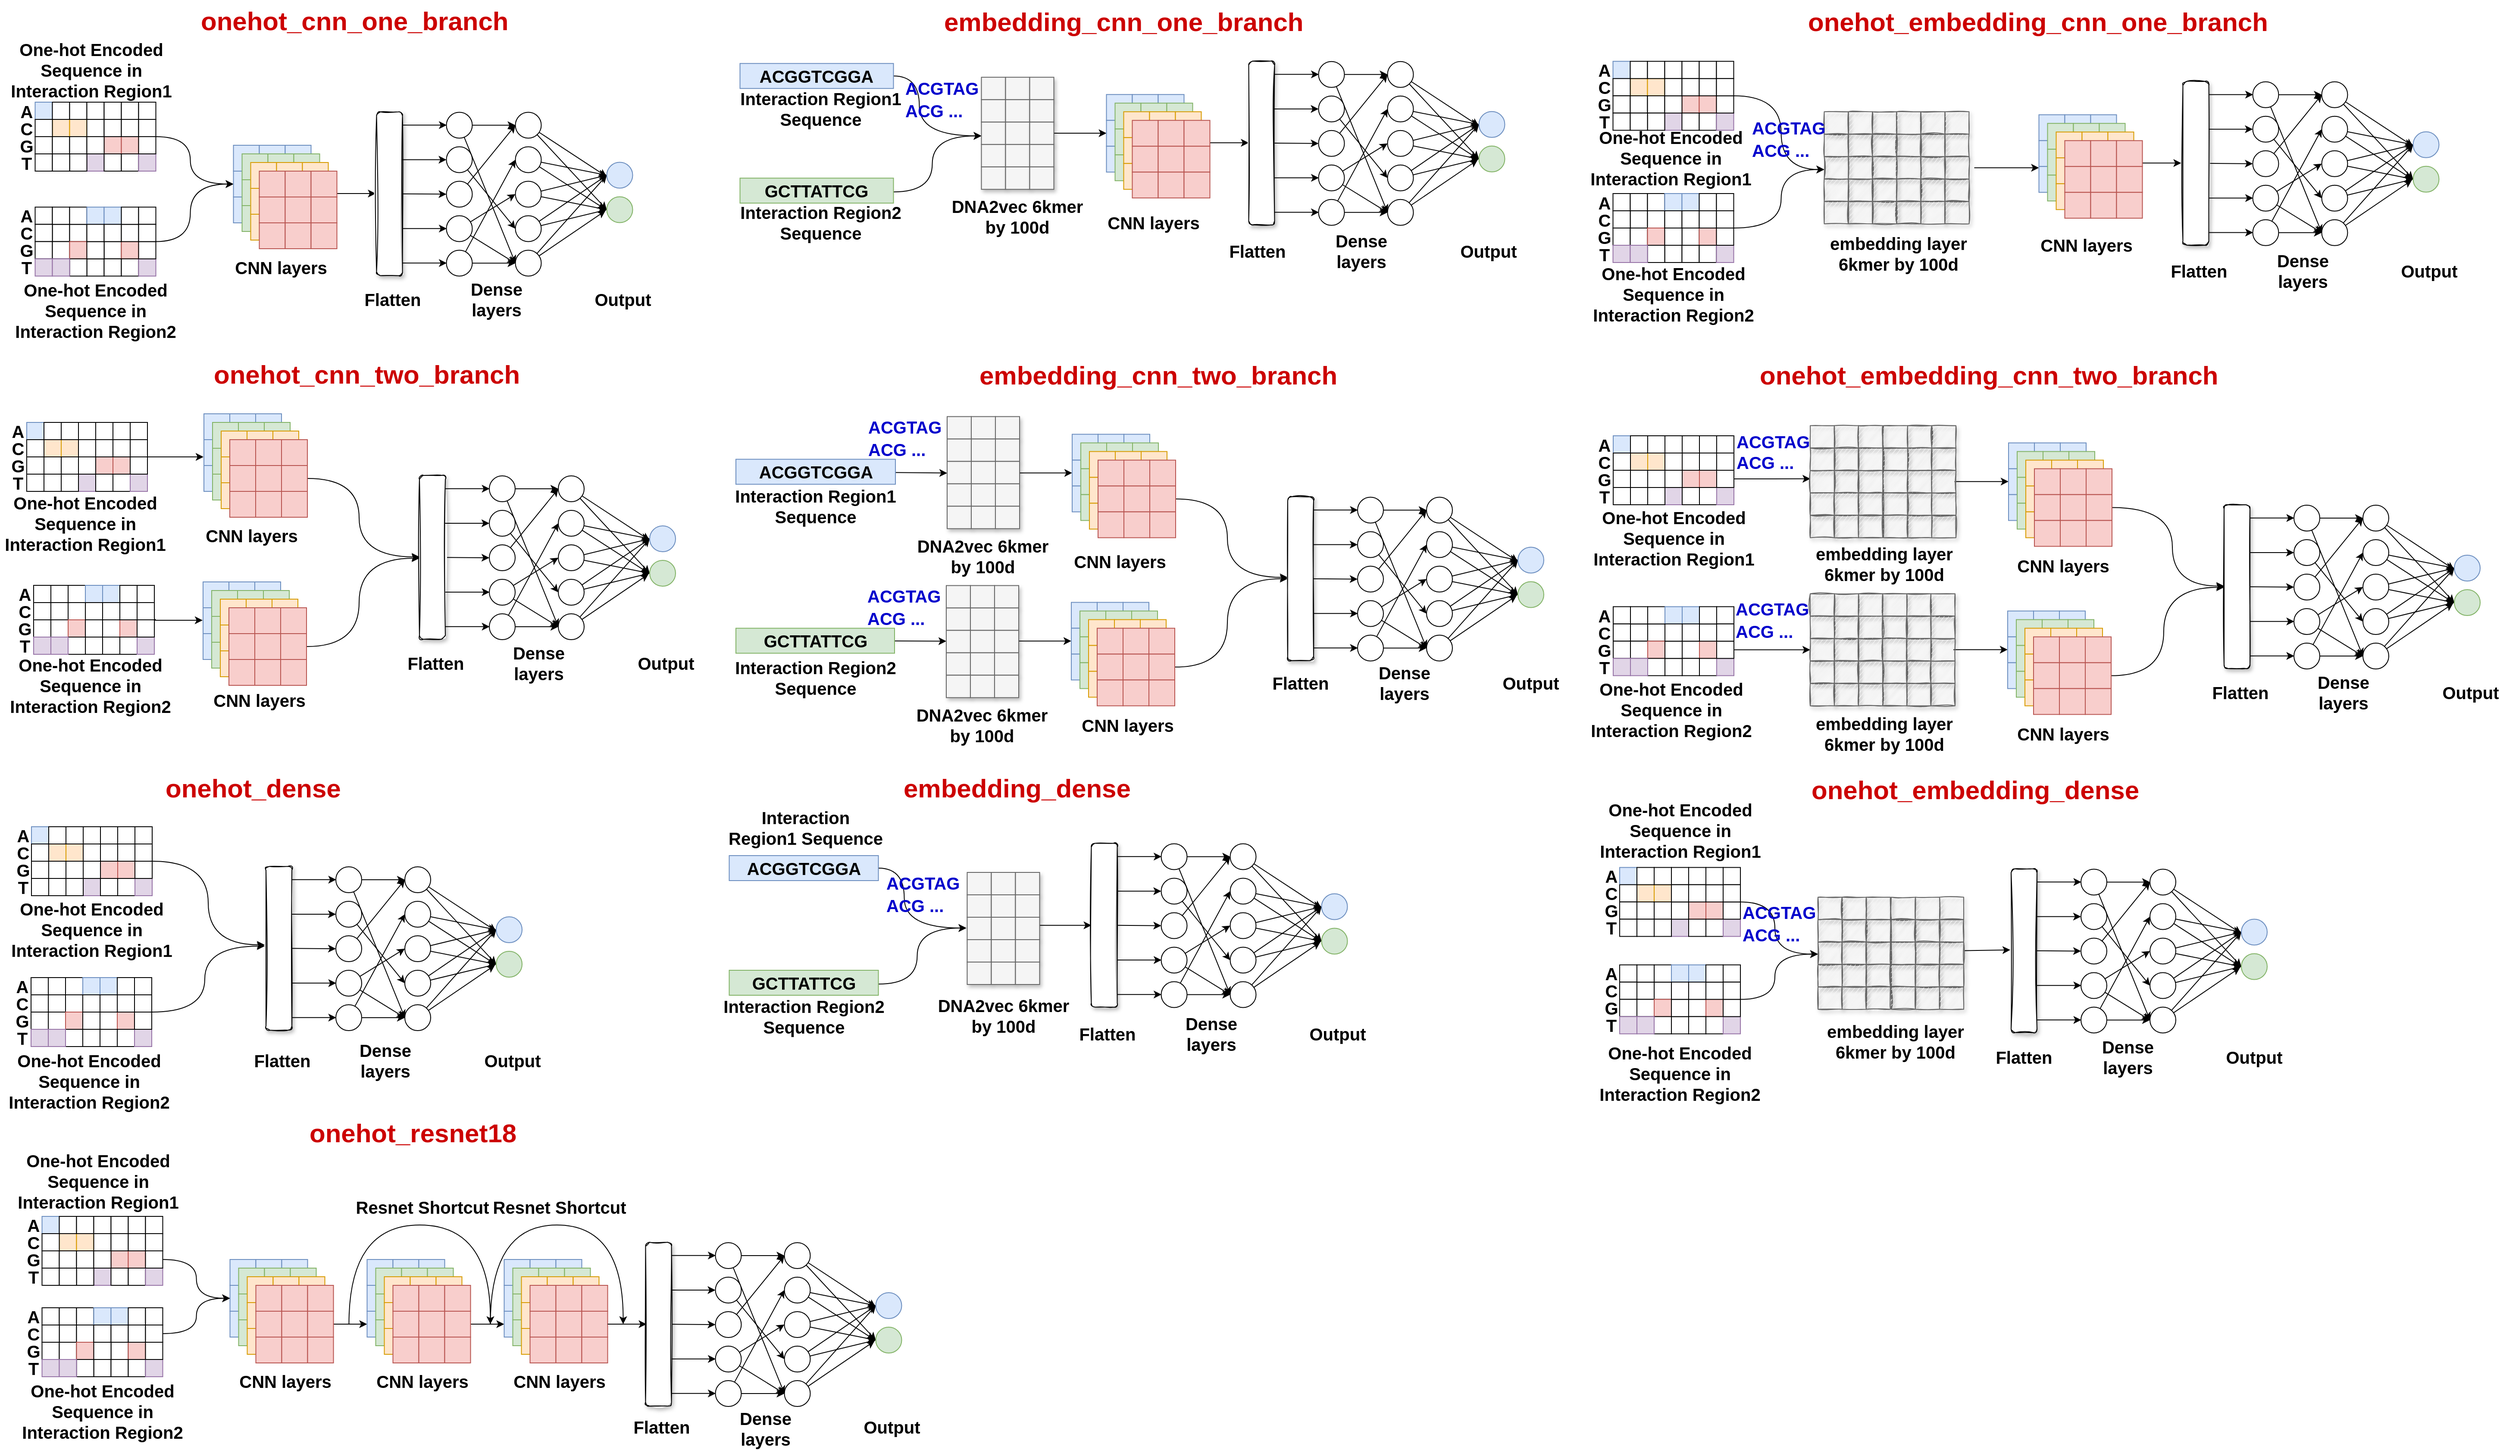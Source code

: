 <mxfile version="14.8.5" type="github">
  <diagram id="9VXw7aCaLRtWzQimCSuJ" name="Page-1">
    <mxGraphModel dx="677" dy="363" grid="1" gridSize="10" guides="1" tooltips="1" connect="1" arrows="1" fold="1" page="1" pageScale="1" pageWidth="4681" pageHeight="3300" math="0" shadow="0">
      <root>
        <mxCell id="0" />
        <mxCell id="1" parent="0" />
        <mxCell id="cXPkC3EtGzi62W7Gksbs-1" style="edgeStyle=orthogonalEdgeStyle;curved=1;rounded=0;orthogonalLoop=1;jettySize=auto;html=1;entryX=0;entryY=0;entryDx=0;entryDy=0;exitX=1;exitY=0.5;exitDx=0;exitDy=0;fontSize=20;" edge="1" parent="1">
          <mxGeometry relative="1" as="geometry">
            <Array as="points">
              <mxPoint x="1625.25" y="558.63" />
              <mxPoint x="1625.25" y="627.63" />
            </Array>
            <mxPoint x="1595.25" y="558.13" as="sourcePoint" />
            <mxPoint x="1697.25" y="627.63" as="targetPoint" />
          </mxGeometry>
        </mxCell>
        <mxCell id="cXPkC3EtGzi62W7Gksbs-2" style="edgeStyle=orthogonalEdgeStyle;curved=1;rounded=0;orthogonalLoop=1;jettySize=auto;html=1;entryX=0;entryY=0;entryDx=0;entryDy=0;exitX=1;exitY=0.5;exitDx=0;exitDy=0;fontSize=20;" edge="1" parent="1">
          <mxGeometry relative="1" as="geometry">
            <Array as="points">
              <mxPoint x="1640.25" y="692.63" />
              <mxPoint x="1640.25" y="627.63" />
            </Array>
            <mxPoint x="1595.25" y="692.63" as="sourcePoint" />
            <mxPoint x="1697.25" y="627.63" as="targetPoint" />
          </mxGeometry>
        </mxCell>
        <mxCell id="cXPkC3EtGzi62W7Gksbs-3" value="&lt;div style=&quot;font-size: 20px;&quot;&gt;CNN layers&lt;/div&gt;" style="text;html=1;strokeColor=none;fillColor=none;align=center;verticalAlign=middle;whiteSpace=wrap;rounded=0;fontStyle=1;fontSize=20;" vertex="1" parent="1">
          <mxGeometry x="1772.25" y="717.63" width="250" height="20" as="geometry" />
        </mxCell>
        <mxCell id="cXPkC3EtGzi62W7Gksbs-4" value="" style="rounded=0;whiteSpace=wrap;html=1;shadow=1;glass=0;sketch=0;fillColor=#f5f5f5;strokeColor=#666666;fontColor=#333333;fontSize=20;" vertex="1" parent="1">
          <mxGeometry x="1697.25" y="559.63" width="28" height="26" as="geometry" />
        </mxCell>
        <mxCell id="cXPkC3EtGzi62W7Gksbs-5" style="edgeStyle=orthogonalEdgeStyle;rounded=0;orthogonalLoop=1;jettySize=auto;html=1;fontSize=20;" edge="1" parent="1">
          <mxGeometry relative="1" as="geometry">
            <mxPoint x="1779.25" y="624.49" as="sourcePoint" />
            <mxPoint x="1842.25" y="624.49" as="targetPoint" />
            <Array as="points">
              <mxPoint x="1842.25" y="624.49" />
            </Array>
          </mxGeometry>
        </mxCell>
        <mxCell id="cXPkC3EtGzi62W7Gksbs-6" value="DNA2vec 6kmer by 100d" style="text;html=1;strokeColor=none;fillColor=none;align=center;verticalAlign=middle;whiteSpace=wrap;rounded=0;fontStyle=1;fontSize=20;" vertex="1" parent="1">
          <mxGeometry x="1659.25" y="711.38" width="160" height="20" as="geometry" />
        </mxCell>
        <mxCell id="cXPkC3EtGzi62W7Gksbs-7" value="" style="whiteSpace=wrap;html=1;aspect=fixed;fillColor=#dae8fc;strokeColor=#6c8ebf;fontSize=20;" vertex="1" parent="1">
          <mxGeometry x="1842.25" y="579.63" width="30" height="30" as="geometry" />
        </mxCell>
        <mxCell id="cXPkC3EtGzi62W7Gksbs-8" value="" style="whiteSpace=wrap;html=1;aspect=fixed;fillColor=#dae8fc;strokeColor=#6c8ebf;fontSize=20;" vertex="1" parent="1">
          <mxGeometry x="1872.25" y="579.63" width="30" height="30" as="geometry" />
        </mxCell>
        <mxCell id="cXPkC3EtGzi62W7Gksbs-9" value="" style="whiteSpace=wrap;html=1;aspect=fixed;fillColor=#dae8fc;strokeColor=#6c8ebf;fontSize=20;" vertex="1" parent="1">
          <mxGeometry x="1902.25" y="579.63" width="30" height="30" as="geometry" />
        </mxCell>
        <mxCell id="cXPkC3EtGzi62W7Gksbs-10" value="" style="whiteSpace=wrap;html=1;aspect=fixed;fillColor=#dae8fc;strokeColor=#6c8ebf;fontSize=20;" vertex="1" parent="1">
          <mxGeometry x="1842.25" y="609.63" width="30" height="30" as="geometry" />
        </mxCell>
        <mxCell id="cXPkC3EtGzi62W7Gksbs-11" value="" style="whiteSpace=wrap;html=1;aspect=fixed;fillColor=#dae8fc;strokeColor=#6c8ebf;fontSize=20;" vertex="1" parent="1">
          <mxGeometry x="1872.25" y="609.63" width="30" height="30" as="geometry" />
        </mxCell>
        <mxCell id="cXPkC3EtGzi62W7Gksbs-12" value="" style="whiteSpace=wrap;html=1;aspect=fixed;fillColor=#dae8fc;strokeColor=#6c8ebf;fontSize=20;" vertex="1" parent="1">
          <mxGeometry x="1902.25" y="609.63" width="30" height="30" as="geometry" />
        </mxCell>
        <mxCell id="cXPkC3EtGzi62W7Gksbs-13" value="" style="whiteSpace=wrap;html=1;aspect=fixed;fillColor=#dae8fc;strokeColor=#6c8ebf;fontSize=20;" vertex="1" parent="1">
          <mxGeometry x="1842.25" y="639.63" width="30" height="30" as="geometry" />
        </mxCell>
        <mxCell id="cXPkC3EtGzi62W7Gksbs-14" value="" style="whiteSpace=wrap;html=1;aspect=fixed;fillColor=#dae8fc;strokeColor=#6c8ebf;fontSize=20;" vertex="1" parent="1">
          <mxGeometry x="1872.25" y="639.63" width="30" height="30" as="geometry" />
        </mxCell>
        <mxCell id="cXPkC3EtGzi62W7Gksbs-15" value="" style="whiteSpace=wrap;html=1;aspect=fixed;fillColor=#dae8fc;strokeColor=#6c8ebf;fontSize=20;" vertex="1" parent="1">
          <mxGeometry x="1902.25" y="639.63" width="30" height="30" as="geometry" />
        </mxCell>
        <mxCell id="cXPkC3EtGzi62W7Gksbs-16" value="" style="whiteSpace=wrap;html=1;aspect=fixed;fillColor=#d5e8d4;strokeColor=#82b366;fontSize=20;" vertex="1" parent="1">
          <mxGeometry x="1852.25" y="589.63" width="30" height="30" as="geometry" />
        </mxCell>
        <mxCell id="cXPkC3EtGzi62W7Gksbs-17" value="" style="whiteSpace=wrap;html=1;aspect=fixed;fillColor=#d5e8d4;strokeColor=#82b366;fontSize=20;" vertex="1" parent="1">
          <mxGeometry x="1882.25" y="589.63" width="30" height="30" as="geometry" />
        </mxCell>
        <mxCell id="cXPkC3EtGzi62W7Gksbs-18" value="" style="whiteSpace=wrap;html=1;aspect=fixed;fillColor=#d5e8d4;strokeColor=#82b366;fontSize=20;" vertex="1" parent="1">
          <mxGeometry x="1912.25" y="589.63" width="30" height="30" as="geometry" />
        </mxCell>
        <mxCell id="cXPkC3EtGzi62W7Gksbs-19" value="" style="whiteSpace=wrap;html=1;aspect=fixed;fillColor=#d5e8d4;strokeColor=#82b366;fontSize=20;" vertex="1" parent="1">
          <mxGeometry x="1852.25" y="619.63" width="30" height="30" as="geometry" />
        </mxCell>
        <mxCell id="cXPkC3EtGzi62W7Gksbs-20" value="" style="whiteSpace=wrap;html=1;aspect=fixed;fillColor=#d5e8d4;strokeColor=#82b366;fontSize=20;" vertex="1" parent="1">
          <mxGeometry x="1882.25" y="619.63" width="30" height="30" as="geometry" />
        </mxCell>
        <mxCell id="cXPkC3EtGzi62W7Gksbs-21" value="" style="whiteSpace=wrap;html=1;aspect=fixed;fillColor=#d5e8d4;strokeColor=#82b366;fontSize=20;" vertex="1" parent="1">
          <mxGeometry x="1912.25" y="619.63" width="30" height="30" as="geometry" />
        </mxCell>
        <mxCell id="cXPkC3EtGzi62W7Gksbs-22" value="" style="whiteSpace=wrap;html=1;aspect=fixed;fillColor=#d5e8d4;strokeColor=#82b366;fontSize=20;" vertex="1" parent="1">
          <mxGeometry x="1852.25" y="649.63" width="30" height="30" as="geometry" />
        </mxCell>
        <mxCell id="cXPkC3EtGzi62W7Gksbs-23" value="" style="whiteSpace=wrap;html=1;aspect=fixed;fillColor=#d5e8d4;strokeColor=#82b366;fontSize=20;" vertex="1" parent="1">
          <mxGeometry x="1882.25" y="649.63" width="30" height="30" as="geometry" />
        </mxCell>
        <mxCell id="cXPkC3EtGzi62W7Gksbs-24" value="" style="whiteSpace=wrap;html=1;aspect=fixed;fillColor=#d5e8d4;strokeColor=#82b366;fontSize=20;" vertex="1" parent="1">
          <mxGeometry x="1912.25" y="649.63" width="30" height="30" as="geometry" />
        </mxCell>
        <mxCell id="cXPkC3EtGzi62W7Gksbs-25" value="" style="whiteSpace=wrap;html=1;aspect=fixed;fillColor=#ffe6cc;strokeColor=#d79b00;fontSize=20;" vertex="1" parent="1">
          <mxGeometry x="1862.25" y="599.63" width="30" height="30" as="geometry" />
        </mxCell>
        <mxCell id="cXPkC3EtGzi62W7Gksbs-26" value="" style="whiteSpace=wrap;html=1;aspect=fixed;fillColor=#ffe6cc;strokeColor=#d79b00;fontSize=20;" vertex="1" parent="1">
          <mxGeometry x="1892.25" y="599.63" width="30" height="30" as="geometry" />
        </mxCell>
        <mxCell id="cXPkC3EtGzi62W7Gksbs-27" value="" style="whiteSpace=wrap;html=1;aspect=fixed;fillColor=#ffe6cc;strokeColor=#d79b00;fontSize=20;" vertex="1" parent="1">
          <mxGeometry x="1922.25" y="599.63" width="30" height="30" as="geometry" />
        </mxCell>
        <mxCell id="cXPkC3EtGzi62W7Gksbs-28" value="" style="whiteSpace=wrap;html=1;aspect=fixed;fillColor=#ffe6cc;strokeColor=#d79b00;fontSize=20;" vertex="1" parent="1">
          <mxGeometry x="1862.25" y="629.63" width="30" height="30" as="geometry" />
        </mxCell>
        <mxCell id="cXPkC3EtGzi62W7Gksbs-29" value="" style="whiteSpace=wrap;html=1;aspect=fixed;fillColor=#ffe6cc;strokeColor=#d79b00;fontSize=20;" vertex="1" parent="1">
          <mxGeometry x="1892.25" y="629.63" width="30" height="30" as="geometry" />
        </mxCell>
        <mxCell id="cXPkC3EtGzi62W7Gksbs-30" value="" style="whiteSpace=wrap;html=1;aspect=fixed;fillColor=#ffe6cc;strokeColor=#d79b00;fontSize=20;" vertex="1" parent="1">
          <mxGeometry x="1922.25" y="629.63" width="30" height="30" as="geometry" />
        </mxCell>
        <mxCell id="cXPkC3EtGzi62W7Gksbs-31" value="" style="whiteSpace=wrap;html=1;aspect=fixed;fillColor=#ffe6cc;strokeColor=#d79b00;fontSize=20;" vertex="1" parent="1">
          <mxGeometry x="1862.25" y="659.63" width="30" height="30" as="geometry" />
        </mxCell>
        <mxCell id="cXPkC3EtGzi62W7Gksbs-32" value="" style="whiteSpace=wrap;html=1;aspect=fixed;fillColor=#ffe6cc;strokeColor=#d79b00;fontSize=20;" vertex="1" parent="1">
          <mxGeometry x="1892.25" y="659.63" width="30" height="30" as="geometry" />
        </mxCell>
        <mxCell id="cXPkC3EtGzi62W7Gksbs-33" value="" style="whiteSpace=wrap;html=1;aspect=fixed;fillColor=#ffe6cc;strokeColor=#d79b00;fontSize=20;" vertex="1" parent="1">
          <mxGeometry x="1922.25" y="659.63" width="30" height="30" as="geometry" />
        </mxCell>
        <mxCell id="cXPkC3EtGzi62W7Gksbs-34" value="" style="whiteSpace=wrap;html=1;aspect=fixed;fillColor=#f8cecc;strokeColor=#b85450;fontSize=20;" vertex="1" parent="1">
          <mxGeometry x="1872.25" y="609.63" width="30" height="30" as="geometry" />
        </mxCell>
        <mxCell id="cXPkC3EtGzi62W7Gksbs-35" value="" style="whiteSpace=wrap;html=1;aspect=fixed;fillColor=#f8cecc;strokeColor=#b85450;fontSize=20;" vertex="1" parent="1">
          <mxGeometry x="1902.25" y="609.63" width="30" height="30" as="geometry" />
        </mxCell>
        <mxCell id="cXPkC3EtGzi62W7Gksbs-36" style="edgeStyle=orthogonalEdgeStyle;rounded=0;orthogonalLoop=1;jettySize=auto;html=1;fontSize=20;" edge="1" parent="1" source="cXPkC3EtGzi62W7Gksbs-37" target="cXPkC3EtGzi62W7Gksbs-98">
          <mxGeometry relative="1" as="geometry">
            <Array as="points">
              <mxPoint x="1977.25" y="635.63" />
              <mxPoint x="1977.25" y="635.63" />
            </Array>
          </mxGeometry>
        </mxCell>
        <mxCell id="cXPkC3EtGzi62W7Gksbs-37" value="" style="whiteSpace=wrap;html=1;aspect=fixed;fillColor=#f8cecc;strokeColor=#b85450;fontSize=20;" vertex="1" parent="1">
          <mxGeometry x="1932.25" y="609.63" width="30" height="30" as="geometry" />
        </mxCell>
        <mxCell id="cXPkC3EtGzi62W7Gksbs-38" value="" style="whiteSpace=wrap;html=1;aspect=fixed;fillColor=#f8cecc;strokeColor=#b85450;fontSize=20;" vertex="1" parent="1">
          <mxGeometry x="1872.25" y="639.63" width="30" height="30" as="geometry" />
        </mxCell>
        <mxCell id="cXPkC3EtGzi62W7Gksbs-39" value="" style="whiteSpace=wrap;html=1;aspect=fixed;fillColor=#f8cecc;strokeColor=#b85450;fontSize=20;" vertex="1" parent="1">
          <mxGeometry x="1902.25" y="639.63" width="30" height="30" as="geometry" />
        </mxCell>
        <mxCell id="cXPkC3EtGzi62W7Gksbs-40" value="" style="whiteSpace=wrap;html=1;aspect=fixed;fillColor=#f8cecc;strokeColor=#b85450;fontSize=20;" vertex="1" parent="1">
          <mxGeometry x="1932.25" y="639.63" width="30" height="30" as="geometry" />
        </mxCell>
        <mxCell id="cXPkC3EtGzi62W7Gksbs-41" value="" style="whiteSpace=wrap;html=1;aspect=fixed;fillColor=#f8cecc;strokeColor=#b85450;fontSize=20;" vertex="1" parent="1">
          <mxGeometry x="1872.25" y="669.63" width="30" height="30" as="geometry" />
        </mxCell>
        <mxCell id="cXPkC3EtGzi62W7Gksbs-42" value="" style="whiteSpace=wrap;html=1;aspect=fixed;fillColor=#f8cecc;strokeColor=#b85450;fontSize=20;" vertex="1" parent="1">
          <mxGeometry x="1902.25" y="669.63" width="30" height="30" as="geometry" />
        </mxCell>
        <mxCell id="cXPkC3EtGzi62W7Gksbs-43" value="" style="whiteSpace=wrap;html=1;aspect=fixed;fillColor=#f8cecc;strokeColor=#b85450;fontSize=20;" vertex="1" parent="1">
          <mxGeometry x="1932.25" y="669.63" width="30" height="30" as="geometry" />
        </mxCell>
        <mxCell id="cXPkC3EtGzi62W7Gksbs-44" value="" style="rounded=0;whiteSpace=wrap;html=1;shadow=1;glass=0;sketch=0;fillColor=#f5f5f5;strokeColor=#666666;fontColor=#333333;fontSize=20;" vertex="1" parent="1">
          <mxGeometry x="1725.25" y="559.63" width="28" height="26" as="geometry" />
        </mxCell>
        <mxCell id="cXPkC3EtGzi62W7Gksbs-45" value="" style="rounded=0;whiteSpace=wrap;html=1;shadow=1;glass=0;sketch=0;fillColor=#f5f5f5;strokeColor=#666666;fontColor=#333333;fontSize=20;" vertex="1" parent="1">
          <mxGeometry x="1753.25" y="559.63" width="28" height="26" as="geometry" />
        </mxCell>
        <mxCell id="cXPkC3EtGzi62W7Gksbs-46" value="" style="rounded=0;whiteSpace=wrap;html=1;shadow=1;glass=0;sketch=0;fillColor=#f5f5f5;strokeColor=#666666;fontColor=#333333;fontSize=20;" vertex="1" parent="1">
          <mxGeometry x="1697.25" y="585.63" width="28" height="26" as="geometry" />
        </mxCell>
        <mxCell id="cXPkC3EtGzi62W7Gksbs-47" value="" style="rounded=0;whiteSpace=wrap;html=1;shadow=1;glass=0;sketch=0;fillColor=#f5f5f5;strokeColor=#666666;fontColor=#333333;fontSize=20;" vertex="1" parent="1">
          <mxGeometry x="1725.25" y="585.63" width="28" height="26" as="geometry" />
        </mxCell>
        <mxCell id="cXPkC3EtGzi62W7Gksbs-48" value="" style="rounded=0;whiteSpace=wrap;html=1;shadow=1;glass=0;sketch=0;fillColor=#f5f5f5;strokeColor=#666666;fontColor=#333333;fontSize=20;" vertex="1" parent="1">
          <mxGeometry x="1753.25" y="585.63" width="28" height="26" as="geometry" />
        </mxCell>
        <mxCell id="cXPkC3EtGzi62W7Gksbs-49" value="" style="rounded=0;whiteSpace=wrap;html=1;shadow=1;glass=0;sketch=0;fillColor=#f5f5f5;strokeColor=#666666;fontColor=#333333;fontSize=20;" vertex="1" parent="1">
          <mxGeometry x="1697.25" y="611.63" width="28" height="26" as="geometry" />
        </mxCell>
        <mxCell id="cXPkC3EtGzi62W7Gksbs-50" value="" style="rounded=0;whiteSpace=wrap;html=1;shadow=1;glass=0;sketch=0;fillColor=#f5f5f5;strokeColor=#666666;fontColor=#333333;fontSize=20;" vertex="1" parent="1">
          <mxGeometry x="1725.25" y="611.63" width="28" height="26" as="geometry" />
        </mxCell>
        <mxCell id="cXPkC3EtGzi62W7Gksbs-51" value="" style="rounded=0;whiteSpace=wrap;html=1;shadow=1;glass=0;sketch=0;fillColor=#f5f5f5;strokeColor=#666666;fontColor=#333333;fontSize=20;" vertex="1" parent="1">
          <mxGeometry x="1753.25" y="611.63" width="28" height="26" as="geometry" />
        </mxCell>
        <mxCell id="cXPkC3EtGzi62W7Gksbs-52" value="" style="rounded=0;whiteSpace=wrap;html=1;shadow=1;glass=0;sketch=0;fillColor=#f5f5f5;strokeColor=#666666;fontColor=#333333;fontSize=20;" vertex="1" parent="1">
          <mxGeometry x="1697.25" y="637.63" width="28" height="26" as="geometry" />
        </mxCell>
        <mxCell id="cXPkC3EtGzi62W7Gksbs-53" value="" style="rounded=0;whiteSpace=wrap;html=1;shadow=1;glass=0;sketch=0;fillColor=#f5f5f5;strokeColor=#666666;fontColor=#333333;fontSize=20;" vertex="1" parent="1">
          <mxGeometry x="1725.25" y="637.63" width="28" height="26" as="geometry" />
        </mxCell>
        <mxCell id="cXPkC3EtGzi62W7Gksbs-54" value="" style="rounded=0;whiteSpace=wrap;html=1;shadow=1;glass=0;sketch=0;fillColor=#f5f5f5;strokeColor=#666666;fontColor=#333333;fontSize=20;" vertex="1" parent="1">
          <mxGeometry x="1753.25" y="637.63" width="28" height="26" as="geometry" />
        </mxCell>
        <mxCell id="cXPkC3EtGzi62W7Gksbs-55" value="" style="rounded=0;whiteSpace=wrap;html=1;shadow=1;glass=0;sketch=0;fillColor=#f5f5f5;strokeColor=#666666;fontColor=#333333;fontSize=20;" vertex="1" parent="1">
          <mxGeometry x="1697.25" y="663.63" width="28" height="26" as="geometry" />
        </mxCell>
        <mxCell id="cXPkC3EtGzi62W7Gksbs-56" value="" style="rounded=0;whiteSpace=wrap;html=1;shadow=1;glass=0;sketch=0;fillColor=#f5f5f5;strokeColor=#666666;fontColor=#333333;fontSize=20;" vertex="1" parent="1">
          <mxGeometry x="1725.25" y="663.63" width="28" height="26" as="geometry" />
        </mxCell>
        <mxCell id="cXPkC3EtGzi62W7Gksbs-57" value="" style="rounded=0;whiteSpace=wrap;html=1;shadow=1;glass=0;sketch=0;fillColor=#f5f5f5;strokeColor=#666666;fontColor=#333333;fontSize=20;" vertex="1" parent="1">
          <mxGeometry x="1753.25" y="663.63" width="28" height="26" as="geometry" />
        </mxCell>
        <mxCell id="cXPkC3EtGzi62W7Gksbs-58" value="&lt;div style=&quot;font-size: 20px;&quot;&gt;&lt;b style=&quot;font-size: 20px;&quot;&gt;ACGGTCGGA&lt;/b&gt;&lt;/div&gt;" style="text;html=1;strokeColor=#6c8ebf;fillColor=#dae8fc;align=center;verticalAlign=middle;whiteSpace=wrap;rounded=0;fontSize=20;" vertex="1" parent="1">
          <mxGeometry x="1417.25" y="543.63" width="178" height="29" as="geometry" />
        </mxCell>
        <mxCell id="cXPkC3EtGzi62W7Gksbs-59" value="&lt;b style=&quot;font-size: 20px;&quot;&gt;GCTTATTCG&lt;/b&gt;" style="text;html=1;strokeColor=#82b366;fillColor=#d5e8d4;align=center;verticalAlign=middle;whiteSpace=wrap;rounded=0;fontSize=20;" vertex="1" parent="1">
          <mxGeometry x="1417.25" y="676.63" width="178" height="29" as="geometry" />
        </mxCell>
        <mxCell id="cXPkC3EtGzi62W7Gksbs-60" value="&lt;b style=&quot;font-size: 20px;&quot;&gt;&lt;font style=&quot;font-size: 20px;&quot; color=&quot;#0000CC&quot;&gt;ACGTAG&lt;/font&gt;&lt;/b&gt;" style="text;whiteSpace=wrap;html=1;fontSize=20;" vertex="1" parent="1">
          <mxGeometry x="1607.25" y="553.63" width="70" height="30" as="geometry" />
        </mxCell>
        <mxCell id="cXPkC3EtGzi62W7Gksbs-61" value="&lt;b style=&quot;font-size: 20px;&quot;&gt;&lt;font style=&quot;font-size: 20px;&quot; color=&quot;#0000CC&quot;&gt;ACG ...&lt;/font&gt;&lt;/b&gt;" style="text;whiteSpace=wrap;html=1;fontSize=20;" vertex="1" parent="1">
          <mxGeometry x="1607.25" y="579.63" width="70" height="30" as="geometry" />
        </mxCell>
        <mxCell id="cXPkC3EtGzi62W7Gksbs-62" value="&lt;b style=&quot;font-size: 20px;&quot;&gt;Interaction Region1 Sequence&lt;/b&gt;" style="text;html=1;strokeColor=none;fillColor=none;align=center;verticalAlign=middle;whiteSpace=wrap;rounded=0;fontSize=20;" vertex="1" parent="1">
          <mxGeometry x="1397.25" y="585.63" width="228" height="20" as="geometry" />
        </mxCell>
        <mxCell id="cXPkC3EtGzi62W7Gksbs-63" value="Interaction Region2 Sequence" style="text;html=1;strokeColor=none;fillColor=none;align=center;verticalAlign=middle;whiteSpace=wrap;rounded=0;fontStyle=1;fontSize=20;" vertex="1" parent="1">
          <mxGeometry x="1397.25" y="717.63" width="228" height="20" as="geometry" />
        </mxCell>
        <mxCell id="cXPkC3EtGzi62W7Gksbs-64" value="Dense layers" style="text;html=1;strokeColor=none;fillColor=none;align=center;verticalAlign=middle;whiteSpace=wrap;rounded=0;fontStyle=1;fontSize=20;" vertex="1" parent="1">
          <mxGeometry x="2092.75" y="750.63" width="90" height="20" as="geometry" />
        </mxCell>
        <mxCell id="cXPkC3EtGzi62W7Gksbs-65" value="Flatten" style="text;html=1;strokeColor=none;fillColor=none;align=center;verticalAlign=middle;whiteSpace=wrap;rounded=0;fontStyle=1;fontSize=20;" vertex="1" parent="1">
          <mxGeometry x="2007.25" y="750.63" width="21" height="20" as="geometry" />
        </mxCell>
        <mxCell id="cXPkC3EtGzi62W7Gksbs-66" style="edgeStyle=none;rounded=1;jumpSize=20;orthogonalLoop=1;jettySize=auto;html=1;entryX=0;entryY=0.5;entryDx=0;entryDy=0;strokeWidth=1;fontSize=20;" edge="1" parent="1" source="cXPkC3EtGzi62W7Gksbs-68" target="cXPkC3EtGzi62W7Gksbs-93">
          <mxGeometry relative="1" as="geometry" />
        </mxCell>
        <mxCell id="cXPkC3EtGzi62W7Gksbs-67" style="edgeStyle=none;rounded=0;orthogonalLoop=1;jettySize=auto;html=1;entryX=0;entryY=0.5;entryDx=0;entryDy=0;fontSize=20;" edge="1" parent="1" source="cXPkC3EtGzi62W7Gksbs-68" target="cXPkC3EtGzi62W7Gksbs-81">
          <mxGeometry relative="1" as="geometry" />
        </mxCell>
        <mxCell id="cXPkC3EtGzi62W7Gksbs-68" value="" style="ellipse;whiteSpace=wrap;html=1;aspect=fixed;fontSize=20;" vertex="1" parent="1">
          <mxGeometry x="2088.25" y="541.38" width="30" height="30" as="geometry" />
        </mxCell>
        <mxCell id="cXPkC3EtGzi62W7Gksbs-69" style="edgeStyle=none;rounded=1;jumpSize=20;orthogonalLoop=1;jettySize=auto;html=1;entryX=0;entryY=0.5;entryDx=0;entryDy=0;strokeWidth=1;fontSize=20;" edge="1" parent="1" source="cXPkC3EtGzi62W7Gksbs-70" target="cXPkC3EtGzi62W7Gksbs-90">
          <mxGeometry relative="1" as="geometry" />
        </mxCell>
        <mxCell id="cXPkC3EtGzi62W7Gksbs-70" value="" style="ellipse;whiteSpace=wrap;html=1;aspect=fixed;fontSize=20;" vertex="1" parent="1">
          <mxGeometry x="2088.25" y="581.38" width="30" height="30" as="geometry" />
        </mxCell>
        <mxCell id="cXPkC3EtGzi62W7Gksbs-71" style="edgeStyle=none;rounded=1;jumpSize=20;orthogonalLoop=1;jettySize=auto;html=1;entryX=0;entryY=0.5;entryDx=0;entryDy=0;strokeWidth=1;fontSize=20;" edge="1" parent="1" source="cXPkC3EtGzi62W7Gksbs-72" target="cXPkC3EtGzi62W7Gksbs-81">
          <mxGeometry relative="1" as="geometry" />
        </mxCell>
        <mxCell id="cXPkC3EtGzi62W7Gksbs-72" value="" style="ellipse;whiteSpace=wrap;html=1;aspect=fixed;fontSize=20;" vertex="1" parent="1">
          <mxGeometry x="2088.25" y="621.38" width="30" height="30" as="geometry" />
        </mxCell>
        <mxCell id="cXPkC3EtGzi62W7Gksbs-73" style="edgeStyle=none;rounded=0;orthogonalLoop=1;jettySize=auto;html=1;entryX=0;entryY=0.5;entryDx=0;entryDy=0;fontSize=20;" edge="1" parent="1" source="cXPkC3EtGzi62W7Gksbs-75" target="cXPkC3EtGzi62W7Gksbs-87">
          <mxGeometry relative="1" as="geometry" />
        </mxCell>
        <mxCell id="cXPkC3EtGzi62W7Gksbs-74" style="edgeStyle=none;rounded=0;orthogonalLoop=1;jettySize=auto;html=1;entryX=0;entryY=0.5;entryDx=0;entryDy=0;fontSize=20;" edge="1" parent="1" source="cXPkC3EtGzi62W7Gksbs-75" target="cXPkC3EtGzi62W7Gksbs-93">
          <mxGeometry relative="1" as="geometry" />
        </mxCell>
        <mxCell id="cXPkC3EtGzi62W7Gksbs-75" value="" style="ellipse;whiteSpace=wrap;html=1;aspect=fixed;fontSize=20;" vertex="1" parent="1">
          <mxGeometry x="2088.25" y="661.38" width="30" height="30" as="geometry" />
        </mxCell>
        <mxCell id="cXPkC3EtGzi62W7Gksbs-76" style="edgeStyle=none;rounded=1;jumpSize=20;orthogonalLoop=1;jettySize=auto;html=1;entryX=0;entryY=0.5;entryDx=0;entryDy=0;strokeWidth=1;fontSize=20;" edge="1" parent="1" source="cXPkC3EtGzi62W7Gksbs-78" target="cXPkC3EtGzi62W7Gksbs-84">
          <mxGeometry relative="1" as="geometry" />
        </mxCell>
        <mxCell id="cXPkC3EtGzi62W7Gksbs-77" style="edgeStyle=none;rounded=1;jumpSize=20;orthogonalLoop=1;jettySize=auto;html=1;entryX=0;entryY=0.5;entryDx=0;entryDy=0;strokeWidth=1;fontSize=20;" edge="1" parent="1" source="cXPkC3EtGzi62W7Gksbs-78" target="cXPkC3EtGzi62W7Gksbs-93">
          <mxGeometry relative="1" as="geometry" />
        </mxCell>
        <mxCell id="cXPkC3EtGzi62W7Gksbs-78" value="" style="ellipse;whiteSpace=wrap;html=1;aspect=fixed;fontSize=20;" vertex="1" parent="1">
          <mxGeometry x="2088.25" y="701.38" width="30" height="30" as="geometry" />
        </mxCell>
        <mxCell id="cXPkC3EtGzi62W7Gksbs-79" style="edgeStyle=none;rounded=1;jumpSize=20;orthogonalLoop=1;jettySize=auto;html=1;entryX=0;entryY=0.5;entryDx=0;entryDy=0;strokeWidth=1;fontSize=20;" edge="1" parent="1" source="cXPkC3EtGzi62W7Gksbs-81" target="cXPkC3EtGzi62W7Gksbs-96">
          <mxGeometry relative="1" as="geometry" />
        </mxCell>
        <mxCell id="cXPkC3EtGzi62W7Gksbs-80" style="edgeStyle=none;rounded=1;jumpSize=20;orthogonalLoop=1;jettySize=auto;html=1;strokeWidth=1;entryX=-0.001;entryY=0.557;entryDx=0;entryDy=0;entryPerimeter=0;fontSize=20;" edge="1" parent="1" source="cXPkC3EtGzi62W7Gksbs-81" target="cXPkC3EtGzi62W7Gksbs-95">
          <mxGeometry relative="1" as="geometry">
            <mxPoint x="2268.25" y="636.38" as="targetPoint" />
          </mxGeometry>
        </mxCell>
        <mxCell id="cXPkC3EtGzi62W7Gksbs-81" value="" style="ellipse;whiteSpace=wrap;html=1;aspect=fixed;fontSize=20;" vertex="1" parent="1">
          <mxGeometry x="2168.25" y="541.38" width="30" height="30" as="geometry" />
        </mxCell>
        <mxCell id="cXPkC3EtGzi62W7Gksbs-82" style="edgeStyle=none;rounded=1;jumpSize=20;orthogonalLoop=1;jettySize=auto;html=1;entryX=0;entryY=0.5;entryDx=0;entryDy=0;strokeWidth=1;fontSize=20;" edge="1" parent="1" source="cXPkC3EtGzi62W7Gksbs-84" target="cXPkC3EtGzi62W7Gksbs-95">
          <mxGeometry relative="1" as="geometry" />
        </mxCell>
        <mxCell id="cXPkC3EtGzi62W7Gksbs-83" style="edgeStyle=none;rounded=1;jumpSize=20;orthogonalLoop=1;jettySize=auto;html=1;strokeWidth=1;entryX=-0.057;entryY=0.483;entryDx=0;entryDy=0;entryPerimeter=0;fontSize=20;" edge="1" parent="1" source="cXPkC3EtGzi62W7Gksbs-84" target="cXPkC3EtGzi62W7Gksbs-96">
          <mxGeometry relative="1" as="geometry">
            <mxPoint x="2278.25" y="676.38" as="targetPoint" />
          </mxGeometry>
        </mxCell>
        <mxCell id="cXPkC3EtGzi62W7Gksbs-84" value="" style="ellipse;whiteSpace=wrap;html=1;aspect=fixed;fontSize=20;" vertex="1" parent="1">
          <mxGeometry x="2168.25" y="581.38" width="30" height="30" as="geometry" />
        </mxCell>
        <mxCell id="cXPkC3EtGzi62W7Gksbs-85" style="edgeStyle=none;rounded=1;jumpSize=20;orthogonalLoop=1;jettySize=auto;html=1;entryX=0;entryY=0.5;entryDx=0;entryDy=0;strokeWidth=1;fontSize=20;" edge="1" parent="1" source="cXPkC3EtGzi62W7Gksbs-87" target="cXPkC3EtGzi62W7Gksbs-96">
          <mxGeometry relative="1" as="geometry" />
        </mxCell>
        <mxCell id="cXPkC3EtGzi62W7Gksbs-86" style="edgeStyle=none;rounded=1;jumpSize=20;orthogonalLoop=1;jettySize=auto;html=1;strokeWidth=1;entryX=0;entryY=0.5;entryDx=0;entryDy=0;fontSize=20;" edge="1" parent="1" source="cXPkC3EtGzi62W7Gksbs-87" target="cXPkC3EtGzi62W7Gksbs-95">
          <mxGeometry relative="1" as="geometry">
            <mxPoint x="2278.25" y="636.38" as="targetPoint" />
          </mxGeometry>
        </mxCell>
        <mxCell id="cXPkC3EtGzi62W7Gksbs-87" value="" style="ellipse;whiteSpace=wrap;html=1;aspect=fixed;fontSize=20;" vertex="1" parent="1">
          <mxGeometry x="2168.25" y="621.38" width="30" height="30" as="geometry" />
        </mxCell>
        <mxCell id="cXPkC3EtGzi62W7Gksbs-88" style="edgeStyle=none;rounded=1;jumpSize=20;orthogonalLoop=1;jettySize=auto;html=1;entryX=0;entryY=0.5;entryDx=0;entryDy=0;strokeWidth=1;fontSize=20;" edge="1" parent="1" source="cXPkC3EtGzi62W7Gksbs-90" target="cXPkC3EtGzi62W7Gksbs-95">
          <mxGeometry relative="1" as="geometry" />
        </mxCell>
        <mxCell id="cXPkC3EtGzi62W7Gksbs-89" style="edgeStyle=none;rounded=1;jumpSize=20;orthogonalLoop=1;jettySize=auto;html=1;strokeWidth=1;entryX=0;entryY=0.5;entryDx=0;entryDy=0;fontSize=20;" edge="1" parent="1" source="cXPkC3EtGzi62W7Gksbs-90" target="cXPkC3EtGzi62W7Gksbs-96">
          <mxGeometry relative="1" as="geometry">
            <mxPoint x="2268.25" y="676.38" as="targetPoint" />
          </mxGeometry>
        </mxCell>
        <mxCell id="cXPkC3EtGzi62W7Gksbs-90" value="" style="ellipse;whiteSpace=wrap;html=1;aspect=fixed;fontSize=20;" vertex="1" parent="1">
          <mxGeometry x="2168.25" y="661.38" width="30" height="30" as="geometry" />
        </mxCell>
        <mxCell id="cXPkC3EtGzi62W7Gksbs-91" style="edgeStyle=none;rounded=1;jumpSize=20;orthogonalLoop=1;jettySize=auto;html=1;strokeWidth=1;entryX=-0.05;entryY=0.538;entryDx=0;entryDy=0;entryPerimeter=0;fontSize=20;" edge="1" parent="1" source="cXPkC3EtGzi62W7Gksbs-93" target="cXPkC3EtGzi62W7Gksbs-96">
          <mxGeometry relative="1" as="geometry">
            <mxPoint x="2278.25" y="676.38" as="targetPoint" />
          </mxGeometry>
        </mxCell>
        <mxCell id="cXPkC3EtGzi62W7Gksbs-92" style="edgeStyle=none;rounded=1;jumpSize=20;orthogonalLoop=1;jettySize=auto;html=1;strokeWidth=1;entryX=0;entryY=0.5;entryDx=0;entryDy=0;fontSize=20;" edge="1" parent="1" source="cXPkC3EtGzi62W7Gksbs-93" target="cXPkC3EtGzi62W7Gksbs-95">
          <mxGeometry relative="1" as="geometry">
            <mxPoint x="2268.25" y="636.38" as="targetPoint" />
          </mxGeometry>
        </mxCell>
        <mxCell id="cXPkC3EtGzi62W7Gksbs-93" value="" style="ellipse;whiteSpace=wrap;html=1;aspect=fixed;fontSize=20;" vertex="1" parent="1">
          <mxGeometry x="2168.25" y="701.38" width="30" height="30" as="geometry" />
        </mxCell>
        <mxCell id="cXPkC3EtGzi62W7Gksbs-94" value="&lt;div style=&quot;font-size: 20px;&quot;&gt;Output&lt;/div&gt;" style="text;html=1;strokeColor=none;fillColor=none;align=center;verticalAlign=middle;whiteSpace=wrap;rounded=0;fontStyle=1;fontSize=20;" vertex="1" parent="1">
          <mxGeometry x="2273.5" y="750.63" width="22.5" height="20" as="geometry" />
        </mxCell>
        <mxCell id="cXPkC3EtGzi62W7Gksbs-95" value="" style="ellipse;whiteSpace=wrap;html=1;aspect=fixed;fillColor=#dae8fc;strokeColor=#6c8ebf;fontSize=20;" vertex="1" parent="1">
          <mxGeometry x="2274.25" y="599.38" width="30" height="30" as="geometry" />
        </mxCell>
        <mxCell id="cXPkC3EtGzi62W7Gksbs-96" value="" style="ellipse;whiteSpace=wrap;html=1;aspect=fixed;fillColor=#d5e8d4;strokeColor=#82b366;fontSize=20;" vertex="1" parent="1">
          <mxGeometry x="2274.25" y="639.38" width="30" height="30" as="geometry" />
        </mxCell>
        <mxCell id="cXPkC3EtGzi62W7Gksbs-97" style="rounded=0;orthogonalLoop=1;jettySize=auto;html=1;entryX=0;entryY=0.5;entryDx=0;entryDy=0;fontSize=20;" edge="1" parent="1" source="cXPkC3EtGzi62W7Gksbs-98">
          <mxGeometry relative="1" as="geometry">
            <mxPoint x="2088.25" y="636.38" as="targetPoint" />
          </mxGeometry>
        </mxCell>
        <mxCell id="cXPkC3EtGzi62W7Gksbs-98" value="" style="rounded=1;whiteSpace=wrap;html=1;shadow=1;glass=0;sketch=1;fontSize=20;" vertex="1" parent="1">
          <mxGeometry x="2007.25" y="540.88" width="30" height="190" as="geometry" />
        </mxCell>
        <mxCell id="cXPkC3EtGzi62W7Gksbs-99" value="" style="endArrow=classic;html=1;entryX=0;entryY=0.5;entryDx=0;entryDy=0;exitX=0.989;exitY=0.292;exitDx=0;exitDy=0;exitPerimeter=0;fontSize=20;" edge="1" parent="1" source="cXPkC3EtGzi62W7Gksbs-98">
          <mxGeometry width="50" height="50" relative="1" as="geometry">
            <mxPoint x="2038.25" y="649.38" as="sourcePoint" />
            <mxPoint x="2088.25" y="596.38" as="targetPoint" />
          </mxGeometry>
        </mxCell>
        <mxCell id="cXPkC3EtGzi62W7Gksbs-100" value="" style="endArrow=classic;html=1;entryX=0;entryY=0.5;entryDx=0;entryDy=0;exitX=0.989;exitY=0.292;exitDx=0;exitDy=0;exitPerimeter=0;fontSize=20;" edge="1" parent="1">
          <mxGeometry width="50" height="50" relative="1" as="geometry">
            <mxPoint x="2037.25" y="556.28" as="sourcePoint" />
            <mxPoint x="2088.58" y="556.3" as="targetPoint" />
          </mxGeometry>
        </mxCell>
        <mxCell id="cXPkC3EtGzi62W7Gksbs-101" value="" style="endArrow=classic;html=1;entryX=0;entryY=0.5;entryDx=0;entryDy=0;exitX=0.989;exitY=0.292;exitDx=0;exitDy=0;exitPerimeter=0;fontSize=20;" edge="1" parent="1">
          <mxGeometry width="50" height="50" relative="1" as="geometry">
            <mxPoint x="2037.25" y="676.28" as="sourcePoint" />
            <mxPoint x="2088.58" y="676.3" as="targetPoint" />
          </mxGeometry>
        </mxCell>
        <mxCell id="cXPkC3EtGzi62W7Gksbs-102" value="" style="endArrow=classic;html=1;entryX=0;entryY=0.5;entryDx=0;entryDy=0;exitX=0.989;exitY=0.292;exitDx=0;exitDy=0;exitPerimeter=0;fontSize=20;" edge="1" parent="1">
          <mxGeometry width="50" height="50" relative="1" as="geometry">
            <mxPoint x="2037.25" y="716.28" as="sourcePoint" />
            <mxPoint x="2088.58" y="716.3" as="targetPoint" />
          </mxGeometry>
        </mxCell>
        <mxCell id="cXPkC3EtGzi62W7Gksbs-103" value="&lt;font color=&quot;#CC0000&quot;&gt;embedding_cnn_one_branch&lt;/font&gt;" style="text;whiteSpace=wrap;html=1;fontSize=30;fontStyle=1;fontColor=#006600;" vertex="1" parent="1">
          <mxGeometry x="1652.25" y="470.63" width="310" height="40" as="geometry" />
        </mxCell>
        <mxCell id="cXPkC3EtGzi62W7Gksbs-104" style="edgeStyle=none;rounded=0;orthogonalLoop=1;jettySize=auto;html=1;entryX=0;entryY=0.5;entryDx=0;entryDy=0;fontStyle=1;fontSize=20;" edge="1" parent="1" source="cXPkC3EtGzi62W7Gksbs-105">
          <mxGeometry relative="1" as="geometry">
            <mxPoint x="1657.5" y="1018.75" as="targetPoint" />
          </mxGeometry>
        </mxCell>
        <mxCell id="cXPkC3EtGzi62W7Gksbs-105" value="&lt;div style=&quot;font-size: 20px;&quot;&gt;ACGGTCGGA&lt;/div&gt;" style="text;html=1;strokeColor=#6c8ebf;fillColor=#dae8fc;align=center;verticalAlign=middle;whiteSpace=wrap;rounded=0;fontStyle=1;fontSize=20;" vertex="1" parent="1">
          <mxGeometry x="1412.5" y="1002.75" width="185" height="29" as="geometry" />
        </mxCell>
        <mxCell id="cXPkC3EtGzi62W7Gksbs-106" style="edgeStyle=none;rounded=0;orthogonalLoop=1;jettySize=auto;html=1;entryX=0;entryY=0.5;entryDx=0;entryDy=0;fontStyle=1;fontSize=20;" edge="1" parent="1">
          <mxGeometry relative="1" as="geometry">
            <mxPoint x="1596.5" y="1213.477" as="sourcePoint" />
            <mxPoint x="1656.5" y="1213.75" as="targetPoint" />
          </mxGeometry>
        </mxCell>
        <mxCell id="cXPkC3EtGzi62W7Gksbs-107" value="GCTTATTCG" style="text;html=1;strokeColor=#82b366;fillColor=#d5e8d4;align=center;verticalAlign=middle;whiteSpace=wrap;rounded=0;fontStyle=1;fontSize=20;" vertex="1" parent="1">
          <mxGeometry x="1412.5" y="1198.75" width="184" height="29" as="geometry" />
        </mxCell>
        <mxCell id="cXPkC3EtGzi62W7Gksbs-108" style="edgeStyle=orthogonalEdgeStyle;rounded=0;orthogonalLoop=1;jettySize=auto;html=1;fontStyle=1;fontSize=20;" edge="1" parent="1">
          <mxGeometry relative="1" as="geometry">
            <mxPoint x="1739.5" y="1018.65" as="sourcePoint" />
            <mxPoint x="1802.5" y="1018.61" as="targetPoint" />
            <Array as="points">
              <mxPoint x="1802.5" y="1018.61" />
            </Array>
          </mxGeometry>
        </mxCell>
        <mxCell id="cXPkC3EtGzi62W7Gksbs-109" value="" style="whiteSpace=wrap;html=1;aspect=fixed;fillColor=#dae8fc;strokeColor=#6c8ebf;fontStyle=1;fontSize=20;" vertex="1" parent="1">
          <mxGeometry x="1802.5" y="973.75" width="30" height="30" as="geometry" />
        </mxCell>
        <mxCell id="cXPkC3EtGzi62W7Gksbs-110" value="" style="whiteSpace=wrap;html=1;aspect=fixed;fillColor=#dae8fc;strokeColor=#6c8ebf;fontStyle=1;fontSize=20;" vertex="1" parent="1">
          <mxGeometry x="1832.5" y="973.75" width="30" height="30" as="geometry" />
        </mxCell>
        <mxCell id="cXPkC3EtGzi62W7Gksbs-111" value="" style="whiteSpace=wrap;html=1;aspect=fixed;fillColor=#dae8fc;strokeColor=#6c8ebf;fontStyle=1;fontSize=20;" vertex="1" parent="1">
          <mxGeometry x="1862.5" y="973.75" width="30" height="30" as="geometry" />
        </mxCell>
        <mxCell id="cXPkC3EtGzi62W7Gksbs-112" value="" style="whiteSpace=wrap;html=1;aspect=fixed;fillColor=#dae8fc;strokeColor=#6c8ebf;fontStyle=1;fontSize=20;" vertex="1" parent="1">
          <mxGeometry x="1802.5" y="1003.75" width="30" height="30" as="geometry" />
        </mxCell>
        <mxCell id="cXPkC3EtGzi62W7Gksbs-113" value="" style="whiteSpace=wrap;html=1;aspect=fixed;fillColor=#dae8fc;strokeColor=#6c8ebf;fontStyle=1;fontSize=20;" vertex="1" parent="1">
          <mxGeometry x="1832.5" y="1003.75" width="30" height="30" as="geometry" />
        </mxCell>
        <mxCell id="cXPkC3EtGzi62W7Gksbs-114" value="" style="whiteSpace=wrap;html=1;aspect=fixed;fillColor=#dae8fc;strokeColor=#6c8ebf;fontStyle=1;fontSize=20;" vertex="1" parent="1">
          <mxGeometry x="1862.5" y="1003.75" width="30" height="30" as="geometry" />
        </mxCell>
        <mxCell id="cXPkC3EtGzi62W7Gksbs-115" value="" style="whiteSpace=wrap;html=1;aspect=fixed;fillColor=#dae8fc;strokeColor=#6c8ebf;fontStyle=1;fontSize=20;" vertex="1" parent="1">
          <mxGeometry x="1802.5" y="1033.75" width="30" height="30" as="geometry" />
        </mxCell>
        <mxCell id="cXPkC3EtGzi62W7Gksbs-116" value="" style="whiteSpace=wrap;html=1;aspect=fixed;fillColor=#dae8fc;strokeColor=#6c8ebf;fontStyle=1;fontSize=20;" vertex="1" parent="1">
          <mxGeometry x="1832.5" y="1033.75" width="30" height="30" as="geometry" />
        </mxCell>
        <mxCell id="cXPkC3EtGzi62W7Gksbs-117" value="" style="whiteSpace=wrap;html=1;aspect=fixed;fillColor=#dae8fc;strokeColor=#6c8ebf;fontStyle=1;fontSize=20;" vertex="1" parent="1">
          <mxGeometry x="1862.5" y="1033.75" width="30" height="30" as="geometry" />
        </mxCell>
        <mxCell id="cXPkC3EtGzi62W7Gksbs-118" value="" style="whiteSpace=wrap;html=1;aspect=fixed;fillColor=#d5e8d4;strokeColor=#82b366;fontStyle=1;fontSize=20;" vertex="1" parent="1">
          <mxGeometry x="1812.5" y="983.75" width="30" height="30" as="geometry" />
        </mxCell>
        <mxCell id="cXPkC3EtGzi62W7Gksbs-119" value="" style="whiteSpace=wrap;html=1;aspect=fixed;fillColor=#d5e8d4;strokeColor=#82b366;fontStyle=1;fontSize=20;" vertex="1" parent="1">
          <mxGeometry x="1842.5" y="983.75" width="30" height="30" as="geometry" />
        </mxCell>
        <mxCell id="cXPkC3EtGzi62W7Gksbs-120" value="" style="whiteSpace=wrap;html=1;aspect=fixed;fillColor=#d5e8d4;strokeColor=#82b366;fontStyle=1;fontSize=20;" vertex="1" parent="1">
          <mxGeometry x="1872.5" y="983.75" width="30" height="30" as="geometry" />
        </mxCell>
        <mxCell id="cXPkC3EtGzi62W7Gksbs-121" value="" style="whiteSpace=wrap;html=1;aspect=fixed;fillColor=#d5e8d4;strokeColor=#82b366;fontStyle=1;fontSize=20;" vertex="1" parent="1">
          <mxGeometry x="1812.5" y="1013.75" width="30" height="30" as="geometry" />
        </mxCell>
        <mxCell id="cXPkC3EtGzi62W7Gksbs-122" value="" style="whiteSpace=wrap;html=1;aspect=fixed;fillColor=#d5e8d4;strokeColor=#82b366;fontStyle=1;fontSize=20;" vertex="1" parent="1">
          <mxGeometry x="1842.5" y="1013.75" width="30" height="30" as="geometry" />
        </mxCell>
        <mxCell id="cXPkC3EtGzi62W7Gksbs-123" value="" style="whiteSpace=wrap;html=1;aspect=fixed;fillColor=#d5e8d4;strokeColor=#82b366;fontStyle=1;fontSize=20;" vertex="1" parent="1">
          <mxGeometry x="1872.5" y="1013.75" width="30" height="30" as="geometry" />
        </mxCell>
        <mxCell id="cXPkC3EtGzi62W7Gksbs-124" value="" style="whiteSpace=wrap;html=1;aspect=fixed;fillColor=#d5e8d4;strokeColor=#82b366;fontStyle=1;fontSize=20;" vertex="1" parent="1">
          <mxGeometry x="1812.5" y="1043.75" width="30" height="30" as="geometry" />
        </mxCell>
        <mxCell id="cXPkC3EtGzi62W7Gksbs-125" value="" style="whiteSpace=wrap;html=1;aspect=fixed;fillColor=#d5e8d4;strokeColor=#82b366;fontStyle=1;fontSize=20;" vertex="1" parent="1">
          <mxGeometry x="1842.5" y="1043.75" width="30" height="30" as="geometry" />
        </mxCell>
        <mxCell id="cXPkC3EtGzi62W7Gksbs-126" value="" style="whiteSpace=wrap;html=1;aspect=fixed;fillColor=#d5e8d4;strokeColor=#82b366;fontStyle=1;fontSize=20;" vertex="1" parent="1">
          <mxGeometry x="1872.5" y="1043.75" width="30" height="30" as="geometry" />
        </mxCell>
        <mxCell id="cXPkC3EtGzi62W7Gksbs-127" value="" style="whiteSpace=wrap;html=1;aspect=fixed;fillColor=#ffe6cc;strokeColor=#d79b00;fontStyle=1;fontSize=20;" vertex="1" parent="1">
          <mxGeometry x="1822.5" y="993.75" width="30" height="30" as="geometry" />
        </mxCell>
        <mxCell id="cXPkC3EtGzi62W7Gksbs-128" value="" style="whiteSpace=wrap;html=1;aspect=fixed;fillColor=#ffe6cc;strokeColor=#d79b00;fontStyle=1;fontSize=20;" vertex="1" parent="1">
          <mxGeometry x="1852.5" y="993.75" width="30" height="30" as="geometry" />
        </mxCell>
        <mxCell id="cXPkC3EtGzi62W7Gksbs-129" value="" style="whiteSpace=wrap;html=1;aspect=fixed;fillColor=#ffe6cc;strokeColor=#d79b00;fontStyle=1;fontSize=20;" vertex="1" parent="1">
          <mxGeometry x="1882.5" y="993.75" width="30" height="30" as="geometry" />
        </mxCell>
        <mxCell id="cXPkC3EtGzi62W7Gksbs-130" value="" style="whiteSpace=wrap;html=1;aspect=fixed;fillColor=#ffe6cc;strokeColor=#d79b00;fontStyle=1;fontSize=20;" vertex="1" parent="1">
          <mxGeometry x="1822.5" y="1023.75" width="30" height="30" as="geometry" />
        </mxCell>
        <mxCell id="cXPkC3EtGzi62W7Gksbs-131" value="" style="whiteSpace=wrap;html=1;aspect=fixed;fillColor=#ffe6cc;strokeColor=#d79b00;fontStyle=1;fontSize=20;" vertex="1" parent="1">
          <mxGeometry x="1852.5" y="1023.75" width="30" height="30" as="geometry" />
        </mxCell>
        <mxCell id="cXPkC3EtGzi62W7Gksbs-132" value="" style="whiteSpace=wrap;html=1;aspect=fixed;fillColor=#ffe6cc;strokeColor=#d79b00;fontStyle=1;fontSize=20;" vertex="1" parent="1">
          <mxGeometry x="1882.5" y="1023.75" width="30" height="30" as="geometry" />
        </mxCell>
        <mxCell id="cXPkC3EtGzi62W7Gksbs-133" value="" style="whiteSpace=wrap;html=1;aspect=fixed;fillColor=#ffe6cc;strokeColor=#d79b00;fontStyle=1;fontSize=20;" vertex="1" parent="1">
          <mxGeometry x="1822.5" y="1053.75" width="30" height="30" as="geometry" />
        </mxCell>
        <mxCell id="cXPkC3EtGzi62W7Gksbs-134" value="" style="whiteSpace=wrap;html=1;aspect=fixed;fillColor=#ffe6cc;strokeColor=#d79b00;fontStyle=1;fontSize=20;" vertex="1" parent="1">
          <mxGeometry x="1852.5" y="1053.75" width="30" height="30" as="geometry" />
        </mxCell>
        <mxCell id="cXPkC3EtGzi62W7Gksbs-135" value="" style="whiteSpace=wrap;html=1;aspect=fixed;fillColor=#ffe6cc;strokeColor=#d79b00;fontStyle=1;fontSize=20;" vertex="1" parent="1">
          <mxGeometry x="1882.5" y="1053.75" width="30" height="30" as="geometry" />
        </mxCell>
        <mxCell id="cXPkC3EtGzi62W7Gksbs-136" value="" style="whiteSpace=wrap;html=1;aspect=fixed;fillColor=#f8cecc;strokeColor=#b85450;fontStyle=1;fontSize=20;" vertex="1" parent="1">
          <mxGeometry x="1832.5" y="1003.75" width="30" height="30" as="geometry" />
        </mxCell>
        <mxCell id="cXPkC3EtGzi62W7Gksbs-137" value="" style="whiteSpace=wrap;html=1;aspect=fixed;fillColor=#f8cecc;strokeColor=#b85450;fontStyle=1;fontSize=20;" vertex="1" parent="1">
          <mxGeometry x="1862.5" y="1003.75" width="30" height="30" as="geometry" />
        </mxCell>
        <mxCell id="cXPkC3EtGzi62W7Gksbs-138" value="" style="whiteSpace=wrap;html=1;aspect=fixed;fillColor=#f8cecc;strokeColor=#b85450;fontStyle=1;fontSize=20;" vertex="1" parent="1">
          <mxGeometry x="1892.5" y="1003.75" width="30" height="30" as="geometry" />
        </mxCell>
        <mxCell id="cXPkC3EtGzi62W7Gksbs-139" value="" style="whiteSpace=wrap;html=1;aspect=fixed;fillColor=#f8cecc;strokeColor=#b85450;fontStyle=1;fontSize=20;" vertex="1" parent="1">
          <mxGeometry x="1832.5" y="1033.75" width="30" height="30" as="geometry" />
        </mxCell>
        <mxCell id="cXPkC3EtGzi62W7Gksbs-140" value="" style="whiteSpace=wrap;html=1;aspect=fixed;fillColor=#f8cecc;strokeColor=#b85450;fontStyle=1;fontSize=20;" vertex="1" parent="1">
          <mxGeometry x="1862.5" y="1033.75" width="30" height="30" as="geometry" />
        </mxCell>
        <mxCell id="cXPkC3EtGzi62W7Gksbs-141" style="edgeStyle=orthogonalEdgeStyle;curved=1;rounded=0;orthogonalLoop=1;jettySize=auto;html=1;entryX=0;entryY=0.5;entryDx=0;entryDy=0;fontStyle=1;fontSize=20;" edge="1" parent="1" source="cXPkC3EtGzi62W7Gksbs-142">
          <mxGeometry relative="1" as="geometry">
            <mxPoint x="2052.5" y="1139.75" as="targetPoint" />
            <Array as="points">
              <mxPoint x="1982.5" y="1048.25" />
              <mxPoint x="1982.5" y="1140.25" />
            </Array>
          </mxGeometry>
        </mxCell>
        <mxCell id="cXPkC3EtGzi62W7Gksbs-142" value="" style="whiteSpace=wrap;html=1;aspect=fixed;fillColor=#f8cecc;strokeColor=#b85450;fontStyle=1;fontSize=20;" vertex="1" parent="1">
          <mxGeometry x="1892.5" y="1033.75" width="30" height="30" as="geometry" />
        </mxCell>
        <mxCell id="cXPkC3EtGzi62W7Gksbs-143" value="" style="whiteSpace=wrap;html=1;aspect=fixed;fillColor=#f8cecc;strokeColor=#b85450;fontStyle=1;fontSize=20;" vertex="1" parent="1">
          <mxGeometry x="1832.5" y="1063.75" width="30" height="30" as="geometry" />
        </mxCell>
        <mxCell id="cXPkC3EtGzi62W7Gksbs-144" value="" style="whiteSpace=wrap;html=1;aspect=fixed;fillColor=#f8cecc;strokeColor=#b85450;fontStyle=1;fontSize=20;" vertex="1" parent="1">
          <mxGeometry x="1862.5" y="1063.75" width="30" height="30" as="geometry" />
        </mxCell>
        <mxCell id="cXPkC3EtGzi62W7Gksbs-145" value="" style="whiteSpace=wrap;html=1;aspect=fixed;fillColor=#f8cecc;strokeColor=#b85450;fontStyle=1;fontSize=20;" vertex="1" parent="1">
          <mxGeometry x="1892.5" y="1063.75" width="30" height="30" as="geometry" />
        </mxCell>
        <mxCell id="cXPkC3EtGzi62W7Gksbs-146" style="edgeStyle=orthogonalEdgeStyle;rounded=0;orthogonalLoop=1;jettySize=auto;html=1;fontStyle=1;fontSize=20;" edge="1" parent="1">
          <mxGeometry relative="1" as="geometry">
            <mxPoint x="1738.5" y="1213.65" as="sourcePoint" />
            <mxPoint x="1801.5" y="1213.61" as="targetPoint" />
            <Array as="points">
              <mxPoint x="1801.5" y="1213.61" />
            </Array>
          </mxGeometry>
        </mxCell>
        <mxCell id="cXPkC3EtGzi62W7Gksbs-147" value="" style="whiteSpace=wrap;html=1;aspect=fixed;fillColor=#dae8fc;strokeColor=#6c8ebf;fontStyle=1;fontSize=20;" vertex="1" parent="1">
          <mxGeometry x="1801.5" y="1168.75" width="30" height="30" as="geometry" />
        </mxCell>
        <mxCell id="cXPkC3EtGzi62W7Gksbs-148" value="" style="whiteSpace=wrap;html=1;aspect=fixed;fillColor=#dae8fc;strokeColor=#6c8ebf;fontStyle=1;fontSize=20;" vertex="1" parent="1">
          <mxGeometry x="1831.5" y="1168.75" width="30" height="30" as="geometry" />
        </mxCell>
        <mxCell id="cXPkC3EtGzi62W7Gksbs-149" value="" style="whiteSpace=wrap;html=1;aspect=fixed;fillColor=#dae8fc;strokeColor=#6c8ebf;fontStyle=1;fontSize=20;" vertex="1" parent="1">
          <mxGeometry x="1861.5" y="1168.75" width="30" height="30" as="geometry" />
        </mxCell>
        <mxCell id="cXPkC3EtGzi62W7Gksbs-150" value="" style="whiteSpace=wrap;html=1;aspect=fixed;fillColor=#dae8fc;strokeColor=#6c8ebf;fontStyle=1;fontSize=20;" vertex="1" parent="1">
          <mxGeometry x="1801.5" y="1198.75" width="30" height="30" as="geometry" />
        </mxCell>
        <mxCell id="cXPkC3EtGzi62W7Gksbs-151" value="" style="whiteSpace=wrap;html=1;aspect=fixed;fillColor=#dae8fc;strokeColor=#6c8ebf;fontStyle=1;fontSize=20;" vertex="1" parent="1">
          <mxGeometry x="1831.5" y="1198.75" width="30" height="30" as="geometry" />
        </mxCell>
        <mxCell id="cXPkC3EtGzi62W7Gksbs-152" value="" style="whiteSpace=wrap;html=1;aspect=fixed;fillColor=#dae8fc;strokeColor=#6c8ebf;fontStyle=1;fontSize=20;" vertex="1" parent="1">
          <mxGeometry x="1861.5" y="1198.75" width="30" height="30" as="geometry" />
        </mxCell>
        <mxCell id="cXPkC3EtGzi62W7Gksbs-153" value="" style="whiteSpace=wrap;html=1;aspect=fixed;fillColor=#dae8fc;strokeColor=#6c8ebf;fontStyle=1;fontSize=20;" vertex="1" parent="1">
          <mxGeometry x="1801.5" y="1228.75" width="30" height="30" as="geometry" />
        </mxCell>
        <mxCell id="cXPkC3EtGzi62W7Gksbs-154" value="" style="whiteSpace=wrap;html=1;aspect=fixed;fillColor=#dae8fc;strokeColor=#6c8ebf;fontStyle=1;fontSize=20;" vertex="1" parent="1">
          <mxGeometry x="1831.5" y="1228.75" width="30" height="30" as="geometry" />
        </mxCell>
        <mxCell id="cXPkC3EtGzi62W7Gksbs-155" value="" style="whiteSpace=wrap;html=1;aspect=fixed;fillColor=#dae8fc;strokeColor=#6c8ebf;fontStyle=1;fontSize=20;" vertex="1" parent="1">
          <mxGeometry x="1861.5" y="1228.75" width="30" height="30" as="geometry" />
        </mxCell>
        <mxCell id="cXPkC3EtGzi62W7Gksbs-156" value="" style="whiteSpace=wrap;html=1;aspect=fixed;fillColor=#d5e8d4;strokeColor=#82b366;fontStyle=1;fontSize=20;" vertex="1" parent="1">
          <mxGeometry x="1811.5" y="1178.75" width="30" height="30" as="geometry" />
        </mxCell>
        <mxCell id="cXPkC3EtGzi62W7Gksbs-157" value="" style="whiteSpace=wrap;html=1;aspect=fixed;fillColor=#d5e8d4;strokeColor=#82b366;fontStyle=1;fontSize=20;" vertex="1" parent="1">
          <mxGeometry x="1841.5" y="1178.75" width="30" height="30" as="geometry" />
        </mxCell>
        <mxCell id="cXPkC3EtGzi62W7Gksbs-158" value="" style="whiteSpace=wrap;html=1;aspect=fixed;fillColor=#d5e8d4;strokeColor=#82b366;fontStyle=1;fontSize=20;" vertex="1" parent="1">
          <mxGeometry x="1871.5" y="1178.75" width="30" height="30" as="geometry" />
        </mxCell>
        <mxCell id="cXPkC3EtGzi62W7Gksbs-159" value="" style="whiteSpace=wrap;html=1;aspect=fixed;fillColor=#d5e8d4;strokeColor=#82b366;fontStyle=1;fontSize=20;" vertex="1" parent="1">
          <mxGeometry x="1811.5" y="1208.75" width="30" height="30" as="geometry" />
        </mxCell>
        <mxCell id="cXPkC3EtGzi62W7Gksbs-160" value="" style="whiteSpace=wrap;html=1;aspect=fixed;fillColor=#d5e8d4;strokeColor=#82b366;fontStyle=1;fontSize=20;" vertex="1" parent="1">
          <mxGeometry x="1841.5" y="1208.75" width="30" height="30" as="geometry" />
        </mxCell>
        <mxCell id="cXPkC3EtGzi62W7Gksbs-161" value="" style="whiteSpace=wrap;html=1;aspect=fixed;fillColor=#d5e8d4;strokeColor=#82b366;fontStyle=1;fontSize=20;" vertex="1" parent="1">
          <mxGeometry x="1871.5" y="1208.75" width="30" height="30" as="geometry" />
        </mxCell>
        <mxCell id="cXPkC3EtGzi62W7Gksbs-162" value="" style="whiteSpace=wrap;html=1;aspect=fixed;fillColor=#d5e8d4;strokeColor=#82b366;fontStyle=1;fontSize=20;" vertex="1" parent="1">
          <mxGeometry x="1811.5" y="1238.75" width="30" height="30" as="geometry" />
        </mxCell>
        <mxCell id="cXPkC3EtGzi62W7Gksbs-163" value="" style="whiteSpace=wrap;html=1;aspect=fixed;fillColor=#d5e8d4;strokeColor=#82b366;fontStyle=1;fontSize=20;" vertex="1" parent="1">
          <mxGeometry x="1841.5" y="1238.75" width="30" height="30" as="geometry" />
        </mxCell>
        <mxCell id="cXPkC3EtGzi62W7Gksbs-164" value="" style="whiteSpace=wrap;html=1;aspect=fixed;fillColor=#d5e8d4;strokeColor=#82b366;fontStyle=1;fontSize=20;" vertex="1" parent="1">
          <mxGeometry x="1871.5" y="1238.75" width="30" height="30" as="geometry" />
        </mxCell>
        <mxCell id="cXPkC3EtGzi62W7Gksbs-165" value="" style="whiteSpace=wrap;html=1;aspect=fixed;fillColor=#ffe6cc;strokeColor=#d79b00;fontStyle=1;fontSize=20;" vertex="1" parent="1">
          <mxGeometry x="1821.5" y="1188.75" width="30" height="30" as="geometry" />
        </mxCell>
        <mxCell id="cXPkC3EtGzi62W7Gksbs-166" value="" style="whiteSpace=wrap;html=1;aspect=fixed;fillColor=#ffe6cc;strokeColor=#d79b00;fontStyle=1;fontSize=20;" vertex="1" parent="1">
          <mxGeometry x="1851.5" y="1188.75" width="30" height="30" as="geometry" />
        </mxCell>
        <mxCell id="cXPkC3EtGzi62W7Gksbs-167" value="" style="whiteSpace=wrap;html=1;aspect=fixed;fillColor=#ffe6cc;strokeColor=#d79b00;fontStyle=1;fontSize=20;" vertex="1" parent="1">
          <mxGeometry x="1881.5" y="1188.75" width="30" height="30" as="geometry" />
        </mxCell>
        <mxCell id="cXPkC3EtGzi62W7Gksbs-168" value="" style="whiteSpace=wrap;html=1;aspect=fixed;fillColor=#ffe6cc;strokeColor=#d79b00;fontStyle=1;fontSize=20;" vertex="1" parent="1">
          <mxGeometry x="1821.5" y="1218.75" width="30" height="30" as="geometry" />
        </mxCell>
        <mxCell id="cXPkC3EtGzi62W7Gksbs-169" value="" style="whiteSpace=wrap;html=1;aspect=fixed;fillColor=#ffe6cc;strokeColor=#d79b00;fontStyle=1;fontSize=20;" vertex="1" parent="1">
          <mxGeometry x="1851.5" y="1218.75" width="30" height="30" as="geometry" />
        </mxCell>
        <mxCell id="cXPkC3EtGzi62W7Gksbs-170" value="" style="whiteSpace=wrap;html=1;aspect=fixed;fillColor=#ffe6cc;strokeColor=#d79b00;fontStyle=1;fontSize=20;" vertex="1" parent="1">
          <mxGeometry x="1881.5" y="1218.75" width="30" height="30" as="geometry" />
        </mxCell>
        <mxCell id="cXPkC3EtGzi62W7Gksbs-171" value="" style="whiteSpace=wrap;html=1;aspect=fixed;fillColor=#ffe6cc;strokeColor=#d79b00;fontStyle=1;fontSize=20;" vertex="1" parent="1">
          <mxGeometry x="1821.5" y="1248.75" width="30" height="30" as="geometry" />
        </mxCell>
        <mxCell id="cXPkC3EtGzi62W7Gksbs-172" value="" style="whiteSpace=wrap;html=1;aspect=fixed;fillColor=#ffe6cc;strokeColor=#d79b00;fontStyle=1;fontSize=20;" vertex="1" parent="1">
          <mxGeometry x="1851.5" y="1248.75" width="30" height="30" as="geometry" />
        </mxCell>
        <mxCell id="cXPkC3EtGzi62W7Gksbs-173" value="" style="whiteSpace=wrap;html=1;aspect=fixed;fillColor=#ffe6cc;strokeColor=#d79b00;fontStyle=1;fontSize=20;" vertex="1" parent="1">
          <mxGeometry x="1881.5" y="1248.75" width="30" height="30" as="geometry" />
        </mxCell>
        <mxCell id="cXPkC3EtGzi62W7Gksbs-174" value="" style="whiteSpace=wrap;html=1;aspect=fixed;fillColor=#f8cecc;strokeColor=#b85450;fontStyle=1;fontSize=20;" vertex="1" parent="1">
          <mxGeometry x="1831.5" y="1198.75" width="30" height="30" as="geometry" />
        </mxCell>
        <mxCell id="cXPkC3EtGzi62W7Gksbs-175" value="" style="whiteSpace=wrap;html=1;aspect=fixed;fillColor=#f8cecc;strokeColor=#b85450;fontStyle=1;fontSize=20;" vertex="1" parent="1">
          <mxGeometry x="1861.5" y="1198.75" width="30" height="30" as="geometry" />
        </mxCell>
        <mxCell id="cXPkC3EtGzi62W7Gksbs-176" value="" style="whiteSpace=wrap;html=1;aspect=fixed;fillColor=#f8cecc;strokeColor=#b85450;fontStyle=1;fontSize=20;" vertex="1" parent="1">
          <mxGeometry x="1891.5" y="1198.75" width="30" height="30" as="geometry" />
        </mxCell>
        <mxCell id="cXPkC3EtGzi62W7Gksbs-177" value="" style="whiteSpace=wrap;html=1;aspect=fixed;fillColor=#f8cecc;strokeColor=#b85450;fontStyle=1;fontSize=20;" vertex="1" parent="1">
          <mxGeometry x="1831.5" y="1228.75" width="30" height="30" as="geometry" />
        </mxCell>
        <mxCell id="cXPkC3EtGzi62W7Gksbs-178" value="" style="whiteSpace=wrap;html=1;aspect=fixed;fillColor=#f8cecc;strokeColor=#b85450;fontStyle=1;fontSize=20;" vertex="1" parent="1">
          <mxGeometry x="1861.5" y="1228.75" width="30" height="30" as="geometry" />
        </mxCell>
        <mxCell id="cXPkC3EtGzi62W7Gksbs-179" style="edgeStyle=orthogonalEdgeStyle;curved=1;rounded=0;orthogonalLoop=1;jettySize=auto;html=1;fontStyle=1;fontSize=20;" edge="1" parent="1" source="cXPkC3EtGzi62W7Gksbs-180">
          <mxGeometry relative="1" as="geometry">
            <mxPoint x="2052.5" y="1141.25" as="targetPoint" />
            <Array as="points">
              <mxPoint x="1982.5" y="1244.25" />
              <mxPoint x="1982.5" y="1141.25" />
            </Array>
          </mxGeometry>
        </mxCell>
        <mxCell id="cXPkC3EtGzi62W7Gksbs-180" value="" style="whiteSpace=wrap;html=1;aspect=fixed;fillColor=#f8cecc;strokeColor=#b85450;fontStyle=1;fontSize=20;" vertex="1" parent="1">
          <mxGeometry x="1891.5" y="1228.75" width="30" height="30" as="geometry" />
        </mxCell>
        <mxCell id="cXPkC3EtGzi62W7Gksbs-181" value="" style="whiteSpace=wrap;html=1;aspect=fixed;fillColor=#f8cecc;strokeColor=#b85450;fontStyle=1;fontSize=20;" vertex="1" parent="1">
          <mxGeometry x="1831.5" y="1258.75" width="30" height="30" as="geometry" />
        </mxCell>
        <mxCell id="cXPkC3EtGzi62W7Gksbs-182" value="" style="whiteSpace=wrap;html=1;aspect=fixed;fillColor=#f8cecc;strokeColor=#b85450;fontStyle=1;fontSize=20;" vertex="1" parent="1">
          <mxGeometry x="1861.5" y="1258.75" width="30" height="30" as="geometry" />
        </mxCell>
        <mxCell id="cXPkC3EtGzi62W7Gksbs-183" value="" style="whiteSpace=wrap;html=1;aspect=fixed;fillColor=#f8cecc;strokeColor=#b85450;fontStyle=1;fontSize=20;" vertex="1" parent="1">
          <mxGeometry x="1891.5" y="1258.75" width="30" height="30" as="geometry" />
        </mxCell>
        <mxCell id="cXPkC3EtGzi62W7Gksbs-184" value="&lt;div style=&quot;font-size: 20px;&quot;&gt;CNN layers&lt;/div&gt;" style="text;html=1;strokeColor=none;fillColor=none;align=center;verticalAlign=middle;whiteSpace=wrap;rounded=0;fontStyle=1;fontSize=20;" vertex="1" parent="1">
          <mxGeometry x="1732.5" y="1110.75" width="250" height="20" as="geometry" />
        </mxCell>
        <mxCell id="cXPkC3EtGzi62W7Gksbs-185" value="&lt;div style=&quot;font-size: 20px;&quot;&gt;CNN layers&lt;/div&gt;" style="text;html=1;strokeColor=none;fillColor=none;align=center;verticalAlign=middle;whiteSpace=wrap;rounded=0;fontStyle=1;fontSize=20;" vertex="1" parent="1">
          <mxGeometry x="1741.5" y="1301.25" width="250" height="20" as="geometry" />
        </mxCell>
        <mxCell id="cXPkC3EtGzi62W7Gksbs-186" value="" style="rounded=0;whiteSpace=wrap;html=1;shadow=1;glass=0;sketch=0;fillColor=#f5f5f5;strokeColor=#666666;fontColor=#333333;fontStyle=1;fontSize=20;" vertex="1" parent="1">
          <mxGeometry x="1657.5" y="953.25" width="28" height="26" as="geometry" />
        </mxCell>
        <mxCell id="cXPkC3EtGzi62W7Gksbs-187" value="DNA2vec 6kmer by 100d" style="text;html=1;strokeColor=none;fillColor=none;align=center;verticalAlign=middle;whiteSpace=wrap;rounded=0;fontStyle=1;fontSize=20;" vertex="1" parent="1">
          <mxGeometry x="1619" y="1105.25" width="160" height="20" as="geometry" />
        </mxCell>
        <mxCell id="cXPkC3EtGzi62W7Gksbs-188" value="" style="rounded=0;whiteSpace=wrap;html=1;shadow=1;glass=0;sketch=0;fillColor=#f5f5f5;strokeColor=#666666;fontColor=#333333;fontStyle=1;fontSize=20;" vertex="1" parent="1">
          <mxGeometry x="1685.5" y="953.25" width="28" height="26" as="geometry" />
        </mxCell>
        <mxCell id="cXPkC3EtGzi62W7Gksbs-189" value="" style="rounded=0;whiteSpace=wrap;html=1;shadow=1;glass=0;sketch=0;fillColor=#f5f5f5;strokeColor=#666666;fontColor=#333333;fontStyle=1;fontSize=20;" vertex="1" parent="1">
          <mxGeometry x="1713.5" y="953.25" width="28" height="26" as="geometry" />
        </mxCell>
        <mxCell id="cXPkC3EtGzi62W7Gksbs-190" value="" style="rounded=0;whiteSpace=wrap;html=1;shadow=1;glass=0;sketch=0;fillColor=#f5f5f5;strokeColor=#666666;fontColor=#333333;fontStyle=1;fontSize=20;" vertex="1" parent="1">
          <mxGeometry x="1657.5" y="979.25" width="28" height="26" as="geometry" />
        </mxCell>
        <mxCell id="cXPkC3EtGzi62W7Gksbs-191" value="" style="rounded=0;whiteSpace=wrap;html=1;shadow=1;glass=0;sketch=0;fillColor=#f5f5f5;strokeColor=#666666;fontColor=#333333;fontStyle=1;fontSize=20;" vertex="1" parent="1">
          <mxGeometry x="1685.5" y="979.25" width="28" height="26" as="geometry" />
        </mxCell>
        <mxCell id="cXPkC3EtGzi62W7Gksbs-192" value="" style="rounded=0;whiteSpace=wrap;html=1;shadow=1;glass=0;sketch=0;fillColor=#f5f5f5;strokeColor=#666666;fontColor=#333333;fontStyle=1;fontSize=20;" vertex="1" parent="1">
          <mxGeometry x="1713.5" y="979.25" width="28" height="26" as="geometry" />
        </mxCell>
        <mxCell id="cXPkC3EtGzi62W7Gksbs-193" value="" style="rounded=0;whiteSpace=wrap;html=1;shadow=1;glass=0;sketch=0;fillColor=#f5f5f5;strokeColor=#666666;fontColor=#333333;fontStyle=1;fontSize=20;" vertex="1" parent="1">
          <mxGeometry x="1657.5" y="1005.25" width="28" height="26" as="geometry" />
        </mxCell>
        <mxCell id="cXPkC3EtGzi62W7Gksbs-194" value="" style="rounded=0;whiteSpace=wrap;html=1;shadow=1;glass=0;sketch=0;fillColor=#f5f5f5;strokeColor=#666666;fontColor=#333333;fontStyle=1;fontSize=20;" vertex="1" parent="1">
          <mxGeometry x="1685.5" y="1005.25" width="28" height="26" as="geometry" />
        </mxCell>
        <mxCell id="cXPkC3EtGzi62W7Gksbs-195" value="" style="rounded=0;whiteSpace=wrap;html=1;shadow=1;glass=0;sketch=0;fillColor=#f5f5f5;strokeColor=#666666;fontColor=#333333;fontStyle=1;fontSize=20;" vertex="1" parent="1">
          <mxGeometry x="1713.5" y="1005.25" width="28" height="26" as="geometry" />
        </mxCell>
        <mxCell id="cXPkC3EtGzi62W7Gksbs-196" value="" style="rounded=0;whiteSpace=wrap;html=1;shadow=1;glass=0;sketch=0;fillColor=#f5f5f5;strokeColor=#666666;fontColor=#333333;fontStyle=1;fontSize=20;" vertex="1" parent="1">
          <mxGeometry x="1657.5" y="1031.25" width="28" height="26" as="geometry" />
        </mxCell>
        <mxCell id="cXPkC3EtGzi62W7Gksbs-197" value="" style="rounded=0;whiteSpace=wrap;html=1;shadow=1;glass=0;sketch=0;fillColor=#f5f5f5;strokeColor=#666666;fontColor=#333333;fontStyle=1;fontSize=20;" vertex="1" parent="1">
          <mxGeometry x="1685.5" y="1031.25" width="28" height="26" as="geometry" />
        </mxCell>
        <mxCell id="cXPkC3EtGzi62W7Gksbs-198" value="" style="rounded=0;whiteSpace=wrap;html=1;shadow=1;glass=0;sketch=0;fillColor=#f5f5f5;strokeColor=#666666;fontColor=#333333;fontStyle=1;fontSize=20;" vertex="1" parent="1">
          <mxGeometry x="1713.5" y="1031.25" width="28" height="26" as="geometry" />
        </mxCell>
        <mxCell id="cXPkC3EtGzi62W7Gksbs-199" value="" style="rounded=0;whiteSpace=wrap;html=1;shadow=1;glass=0;sketch=0;fillColor=#f5f5f5;strokeColor=#666666;fontColor=#333333;fontStyle=1;fontSize=20;" vertex="1" parent="1">
          <mxGeometry x="1657.5" y="1057.25" width="28" height="26" as="geometry" />
        </mxCell>
        <mxCell id="cXPkC3EtGzi62W7Gksbs-200" value="" style="rounded=0;whiteSpace=wrap;html=1;shadow=1;glass=0;sketch=0;fillColor=#f5f5f5;strokeColor=#666666;fontColor=#333333;fontStyle=1;fontSize=20;" vertex="1" parent="1">
          <mxGeometry x="1685.5" y="1057.25" width="28" height="26" as="geometry" />
        </mxCell>
        <mxCell id="cXPkC3EtGzi62W7Gksbs-201" value="" style="rounded=0;whiteSpace=wrap;html=1;shadow=1;glass=0;sketch=0;fillColor=#f5f5f5;strokeColor=#666666;fontColor=#333333;fontStyle=1;fontSize=20;" vertex="1" parent="1">
          <mxGeometry x="1713.5" y="1057.25" width="28" height="26" as="geometry" />
        </mxCell>
        <mxCell id="cXPkC3EtGzi62W7Gksbs-202" value="&lt;font style=&quot;font-size: 20px;&quot; color=&quot;#0000CC&quot;&gt;ACGTAG&lt;/font&gt;" style="text;whiteSpace=wrap;html=1;fontStyle=1;fontSize=20;" vertex="1" parent="1">
          <mxGeometry x="1563.5" y="946.75" width="70" height="30" as="geometry" />
        </mxCell>
        <mxCell id="cXPkC3EtGzi62W7Gksbs-203" value="&lt;font style=&quot;font-size: 20px;&quot; color=&quot;#0000CC&quot;&gt;ACG ...&lt;/font&gt;" style="text;whiteSpace=wrap;html=1;fontStyle=1;fontSize=20;" vertex="1" parent="1">
          <mxGeometry x="1563.5" y="972.75" width="70" height="30" as="geometry" />
        </mxCell>
        <mxCell id="cXPkC3EtGzi62W7Gksbs-204" value="" style="rounded=0;whiteSpace=wrap;html=1;shadow=1;glass=0;sketch=0;fillColor=#f5f5f5;strokeColor=#666666;fontColor=#333333;fontStyle=1;fontSize=20;" vertex="1" parent="1">
          <mxGeometry x="1656.5" y="1149.25" width="28" height="26" as="geometry" />
        </mxCell>
        <mxCell id="cXPkC3EtGzi62W7Gksbs-205" value="DNA2vec 6kmer by 100d" style="text;html=1;strokeColor=none;fillColor=none;align=center;verticalAlign=middle;whiteSpace=wrap;rounded=0;fontStyle=1;fontSize=20;" vertex="1" parent="1">
          <mxGeometry x="1618" y="1301.25" width="160" height="20" as="geometry" />
        </mxCell>
        <mxCell id="cXPkC3EtGzi62W7Gksbs-206" value="" style="rounded=0;whiteSpace=wrap;html=1;shadow=1;glass=0;sketch=0;fillColor=#f5f5f5;strokeColor=#666666;fontColor=#333333;fontStyle=1;fontSize=20;" vertex="1" parent="1">
          <mxGeometry x="1684.5" y="1149.25" width="28" height="26" as="geometry" />
        </mxCell>
        <mxCell id="cXPkC3EtGzi62W7Gksbs-207" value="" style="rounded=0;whiteSpace=wrap;html=1;shadow=1;glass=0;sketch=0;fillColor=#f5f5f5;strokeColor=#666666;fontColor=#333333;fontStyle=1;fontSize=20;" vertex="1" parent="1">
          <mxGeometry x="1712.5" y="1149.25" width="28" height="26" as="geometry" />
        </mxCell>
        <mxCell id="cXPkC3EtGzi62W7Gksbs-208" value="" style="rounded=0;whiteSpace=wrap;html=1;shadow=1;glass=0;sketch=0;fillColor=#f5f5f5;strokeColor=#666666;fontColor=#333333;fontStyle=1;fontSize=20;" vertex="1" parent="1">
          <mxGeometry x="1656.5" y="1175.25" width="28" height="26" as="geometry" />
        </mxCell>
        <mxCell id="cXPkC3EtGzi62W7Gksbs-209" value="" style="rounded=0;whiteSpace=wrap;html=1;shadow=1;glass=0;sketch=0;fillColor=#f5f5f5;strokeColor=#666666;fontColor=#333333;fontStyle=1;fontSize=20;" vertex="1" parent="1">
          <mxGeometry x="1684.5" y="1175.25" width="28" height="26" as="geometry" />
        </mxCell>
        <mxCell id="cXPkC3EtGzi62W7Gksbs-210" value="" style="rounded=0;whiteSpace=wrap;html=1;shadow=1;glass=0;sketch=0;fillColor=#f5f5f5;strokeColor=#666666;fontColor=#333333;fontStyle=1;fontSize=20;" vertex="1" parent="1">
          <mxGeometry x="1712.5" y="1175.25" width="28" height="26" as="geometry" />
        </mxCell>
        <mxCell id="cXPkC3EtGzi62W7Gksbs-211" value="" style="rounded=0;whiteSpace=wrap;html=1;shadow=1;glass=0;sketch=0;fillColor=#f5f5f5;strokeColor=#666666;fontColor=#333333;fontStyle=1;fontSize=20;" vertex="1" parent="1">
          <mxGeometry x="1656.5" y="1201.25" width="28" height="26" as="geometry" />
        </mxCell>
        <mxCell id="cXPkC3EtGzi62W7Gksbs-212" value="" style="rounded=0;whiteSpace=wrap;html=1;shadow=1;glass=0;sketch=0;fillColor=#f5f5f5;strokeColor=#666666;fontColor=#333333;fontStyle=1;fontSize=20;" vertex="1" parent="1">
          <mxGeometry x="1684.5" y="1201.25" width="28" height="26" as="geometry" />
        </mxCell>
        <mxCell id="cXPkC3EtGzi62W7Gksbs-213" value="" style="rounded=0;whiteSpace=wrap;html=1;shadow=1;glass=0;sketch=0;fillColor=#f5f5f5;strokeColor=#666666;fontColor=#333333;fontStyle=1;fontSize=20;" vertex="1" parent="1">
          <mxGeometry x="1712.5" y="1201.25" width="28" height="26" as="geometry" />
        </mxCell>
        <mxCell id="cXPkC3EtGzi62W7Gksbs-214" value="" style="rounded=0;whiteSpace=wrap;html=1;shadow=1;glass=0;sketch=0;fillColor=#f5f5f5;strokeColor=#666666;fontColor=#333333;fontStyle=1;fontSize=20;" vertex="1" parent="1">
          <mxGeometry x="1656.5" y="1227.25" width="28" height="26" as="geometry" />
        </mxCell>
        <mxCell id="cXPkC3EtGzi62W7Gksbs-215" value="" style="rounded=0;whiteSpace=wrap;html=1;shadow=1;glass=0;sketch=0;fillColor=#f5f5f5;strokeColor=#666666;fontColor=#333333;fontStyle=1;fontSize=20;" vertex="1" parent="1">
          <mxGeometry x="1684.5" y="1227.25" width="28" height="26" as="geometry" />
        </mxCell>
        <mxCell id="cXPkC3EtGzi62W7Gksbs-216" value="" style="rounded=0;whiteSpace=wrap;html=1;shadow=1;glass=0;sketch=0;fillColor=#f5f5f5;strokeColor=#666666;fontColor=#333333;fontStyle=1;fontSize=20;" vertex="1" parent="1">
          <mxGeometry x="1712.5" y="1227.25" width="28" height="26" as="geometry" />
        </mxCell>
        <mxCell id="cXPkC3EtGzi62W7Gksbs-217" value="" style="rounded=0;whiteSpace=wrap;html=1;shadow=1;glass=0;sketch=0;fillColor=#f5f5f5;strokeColor=#666666;fontColor=#333333;fontStyle=1;fontSize=20;" vertex="1" parent="1">
          <mxGeometry x="1656.5" y="1253.25" width="28" height="26" as="geometry" />
        </mxCell>
        <mxCell id="cXPkC3EtGzi62W7Gksbs-218" value="" style="rounded=0;whiteSpace=wrap;html=1;shadow=1;glass=0;sketch=0;fillColor=#f5f5f5;strokeColor=#666666;fontColor=#333333;fontStyle=1;fontSize=20;" vertex="1" parent="1">
          <mxGeometry x="1684.5" y="1253.25" width="28" height="26" as="geometry" />
        </mxCell>
        <mxCell id="cXPkC3EtGzi62W7Gksbs-219" value="" style="rounded=0;whiteSpace=wrap;html=1;shadow=1;glass=0;sketch=0;fillColor=#f5f5f5;strokeColor=#666666;fontColor=#333333;fontStyle=1;fontSize=20;" vertex="1" parent="1">
          <mxGeometry x="1712.5" y="1253.25" width="28" height="26" as="geometry" />
        </mxCell>
        <mxCell id="cXPkC3EtGzi62W7Gksbs-220" value="&lt;font style=&quot;font-size: 20px;&quot; color=&quot;#0000CC&quot;&gt;ACGTAG&lt;/font&gt;" style="text;whiteSpace=wrap;html=1;fontStyle=1;fontSize=20;" vertex="1" parent="1">
          <mxGeometry x="1562.5" y="1142.75" width="70" height="30" as="geometry" />
        </mxCell>
        <mxCell id="cXPkC3EtGzi62W7Gksbs-221" value="&lt;font style=&quot;font-size: 20px;&quot; color=&quot;#0000CC&quot;&gt;ACG ...&lt;/font&gt;" style="text;whiteSpace=wrap;html=1;fontStyle=1;fontSize=20;" vertex="1" parent="1">
          <mxGeometry x="1562.5" y="1168.75" width="70" height="30" as="geometry" />
        </mxCell>
        <mxCell id="cXPkC3EtGzi62W7Gksbs-222" value="Interaction Region1 Sequence" style="text;html=1;strokeColor=none;fillColor=none;align=center;verticalAlign=middle;whiteSpace=wrap;rounded=0;fontStyle=1;fontSize=20;" vertex="1" parent="1">
          <mxGeometry x="1397.5" y="1046.75" width="214" height="20" as="geometry" />
        </mxCell>
        <mxCell id="cXPkC3EtGzi62W7Gksbs-223" value="Interaction Region2 Sequence" style="text;html=1;strokeColor=none;fillColor=none;align=center;verticalAlign=middle;whiteSpace=wrap;rounded=0;fontStyle=1;fontSize=20;" vertex="1" parent="1">
          <mxGeometry x="1402.5" y="1245.75" width="204" height="20" as="geometry" />
        </mxCell>
        <mxCell id="cXPkC3EtGzi62W7Gksbs-224" value="Dense layers" style="text;html=1;strokeColor=none;fillColor=none;align=center;verticalAlign=middle;whiteSpace=wrap;rounded=0;fontStyle=1;fontSize=20;" vertex="1" parent="1">
          <mxGeometry x="2142.5" y="1251.75" width="90" height="20" as="geometry" />
        </mxCell>
        <mxCell id="cXPkC3EtGzi62W7Gksbs-225" value="Flatten" style="text;html=1;strokeColor=none;fillColor=none;align=center;verticalAlign=middle;whiteSpace=wrap;rounded=0;fontStyle=1;fontSize=20;" vertex="1" parent="1">
          <mxGeometry x="2057" y="1251.75" width="21" height="20" as="geometry" />
        </mxCell>
        <mxCell id="cXPkC3EtGzi62W7Gksbs-226" style="edgeStyle=none;rounded=1;jumpSize=20;orthogonalLoop=1;jettySize=auto;html=1;entryX=0;entryY=0.5;entryDx=0;entryDy=0;strokeWidth=1;fontStyle=1;fontSize=20;" edge="1" parent="1" source="cXPkC3EtGzi62W7Gksbs-228" target="cXPkC3EtGzi62W7Gksbs-253">
          <mxGeometry relative="1" as="geometry" />
        </mxCell>
        <mxCell id="cXPkC3EtGzi62W7Gksbs-227" style="edgeStyle=none;rounded=0;orthogonalLoop=1;jettySize=auto;html=1;entryX=0;entryY=0.5;entryDx=0;entryDy=0;fontStyle=1;fontSize=20;" edge="1" parent="1" source="cXPkC3EtGzi62W7Gksbs-228" target="cXPkC3EtGzi62W7Gksbs-241">
          <mxGeometry relative="1" as="geometry" />
        </mxCell>
        <mxCell id="cXPkC3EtGzi62W7Gksbs-228" value="" style="ellipse;whiteSpace=wrap;html=1;aspect=fixed;fontStyle=1;fontSize=20;" vertex="1" parent="1">
          <mxGeometry x="2133.5" y="1046.75" width="30" height="30" as="geometry" />
        </mxCell>
        <mxCell id="cXPkC3EtGzi62W7Gksbs-229" style="edgeStyle=none;rounded=1;jumpSize=20;orthogonalLoop=1;jettySize=auto;html=1;entryX=0;entryY=0.5;entryDx=0;entryDy=0;strokeWidth=1;fontStyle=1;fontSize=20;" edge="1" parent="1" source="cXPkC3EtGzi62W7Gksbs-230" target="cXPkC3EtGzi62W7Gksbs-250">
          <mxGeometry relative="1" as="geometry" />
        </mxCell>
        <mxCell id="cXPkC3EtGzi62W7Gksbs-230" value="" style="ellipse;whiteSpace=wrap;html=1;aspect=fixed;fontStyle=1;fontSize=20;" vertex="1" parent="1">
          <mxGeometry x="2133.5" y="1086.75" width="30" height="30" as="geometry" />
        </mxCell>
        <mxCell id="cXPkC3EtGzi62W7Gksbs-231" style="edgeStyle=none;rounded=1;jumpSize=20;orthogonalLoop=1;jettySize=auto;html=1;entryX=0;entryY=0.5;entryDx=0;entryDy=0;strokeWidth=1;fontStyle=1;fontSize=20;" edge="1" parent="1" source="cXPkC3EtGzi62W7Gksbs-232" target="cXPkC3EtGzi62W7Gksbs-241">
          <mxGeometry relative="1" as="geometry" />
        </mxCell>
        <mxCell id="cXPkC3EtGzi62W7Gksbs-232" value="" style="ellipse;whiteSpace=wrap;html=1;aspect=fixed;fontStyle=1;fontSize=20;" vertex="1" parent="1">
          <mxGeometry x="2133.5" y="1126.75" width="30" height="30" as="geometry" />
        </mxCell>
        <mxCell id="cXPkC3EtGzi62W7Gksbs-233" style="edgeStyle=none;rounded=0;orthogonalLoop=1;jettySize=auto;html=1;entryX=0;entryY=0.5;entryDx=0;entryDy=0;fontStyle=1;fontSize=20;" edge="1" parent="1" source="cXPkC3EtGzi62W7Gksbs-235" target="cXPkC3EtGzi62W7Gksbs-247">
          <mxGeometry relative="1" as="geometry" />
        </mxCell>
        <mxCell id="cXPkC3EtGzi62W7Gksbs-234" style="edgeStyle=none;rounded=0;orthogonalLoop=1;jettySize=auto;html=1;entryX=0;entryY=0.5;entryDx=0;entryDy=0;fontStyle=1;fontSize=20;" edge="1" parent="1" source="cXPkC3EtGzi62W7Gksbs-235" target="cXPkC3EtGzi62W7Gksbs-253">
          <mxGeometry relative="1" as="geometry" />
        </mxCell>
        <mxCell id="cXPkC3EtGzi62W7Gksbs-235" value="" style="ellipse;whiteSpace=wrap;html=1;aspect=fixed;fontStyle=1;fontSize=20;" vertex="1" parent="1">
          <mxGeometry x="2133.5" y="1166.75" width="30" height="30" as="geometry" />
        </mxCell>
        <mxCell id="cXPkC3EtGzi62W7Gksbs-236" style="edgeStyle=none;rounded=1;jumpSize=20;orthogonalLoop=1;jettySize=auto;html=1;entryX=0;entryY=0.5;entryDx=0;entryDy=0;strokeWidth=1;fontStyle=1;fontSize=20;" edge="1" parent="1" source="cXPkC3EtGzi62W7Gksbs-238" target="cXPkC3EtGzi62W7Gksbs-244">
          <mxGeometry relative="1" as="geometry" />
        </mxCell>
        <mxCell id="cXPkC3EtGzi62W7Gksbs-237" style="edgeStyle=none;rounded=1;jumpSize=20;orthogonalLoop=1;jettySize=auto;html=1;entryX=0;entryY=0.5;entryDx=0;entryDy=0;strokeWidth=1;fontStyle=1;fontSize=20;" edge="1" parent="1" source="cXPkC3EtGzi62W7Gksbs-238" target="cXPkC3EtGzi62W7Gksbs-253">
          <mxGeometry relative="1" as="geometry" />
        </mxCell>
        <mxCell id="cXPkC3EtGzi62W7Gksbs-238" value="" style="ellipse;whiteSpace=wrap;html=1;aspect=fixed;fontStyle=1;fontSize=20;" vertex="1" parent="1">
          <mxGeometry x="2133.5" y="1206.75" width="30" height="30" as="geometry" />
        </mxCell>
        <mxCell id="cXPkC3EtGzi62W7Gksbs-239" style="edgeStyle=none;rounded=1;jumpSize=20;orthogonalLoop=1;jettySize=auto;html=1;entryX=0;entryY=0.5;entryDx=0;entryDy=0;strokeWidth=1;fontStyle=1;fontSize=20;" edge="1" parent="1" source="cXPkC3EtGzi62W7Gksbs-241" target="cXPkC3EtGzi62W7Gksbs-256">
          <mxGeometry relative="1" as="geometry" />
        </mxCell>
        <mxCell id="cXPkC3EtGzi62W7Gksbs-240" style="edgeStyle=none;rounded=1;jumpSize=20;orthogonalLoop=1;jettySize=auto;html=1;strokeWidth=1;entryX=-0.001;entryY=0.557;entryDx=0;entryDy=0;entryPerimeter=0;fontStyle=1;fontSize=20;" edge="1" parent="1" source="cXPkC3EtGzi62W7Gksbs-241" target="cXPkC3EtGzi62W7Gksbs-255">
          <mxGeometry relative="1" as="geometry">
            <mxPoint x="2313.5" y="1141.75" as="targetPoint" />
          </mxGeometry>
        </mxCell>
        <mxCell id="cXPkC3EtGzi62W7Gksbs-241" value="" style="ellipse;whiteSpace=wrap;html=1;aspect=fixed;fontStyle=1;fontSize=20;" vertex="1" parent="1">
          <mxGeometry x="2213.5" y="1046.75" width="30" height="30" as="geometry" />
        </mxCell>
        <mxCell id="cXPkC3EtGzi62W7Gksbs-242" style="edgeStyle=none;rounded=1;jumpSize=20;orthogonalLoop=1;jettySize=auto;html=1;entryX=0;entryY=0.5;entryDx=0;entryDy=0;strokeWidth=1;fontStyle=1;fontSize=20;" edge="1" parent="1" source="cXPkC3EtGzi62W7Gksbs-244" target="cXPkC3EtGzi62W7Gksbs-255">
          <mxGeometry relative="1" as="geometry" />
        </mxCell>
        <mxCell id="cXPkC3EtGzi62W7Gksbs-243" style="edgeStyle=none;rounded=1;jumpSize=20;orthogonalLoop=1;jettySize=auto;html=1;strokeWidth=1;entryX=-0.057;entryY=0.483;entryDx=0;entryDy=0;entryPerimeter=0;fontStyle=1;fontSize=20;" edge="1" parent="1" source="cXPkC3EtGzi62W7Gksbs-244" target="cXPkC3EtGzi62W7Gksbs-256">
          <mxGeometry relative="1" as="geometry">
            <mxPoint x="2323.5" y="1181.75" as="targetPoint" />
          </mxGeometry>
        </mxCell>
        <mxCell id="cXPkC3EtGzi62W7Gksbs-244" value="" style="ellipse;whiteSpace=wrap;html=1;aspect=fixed;fontStyle=1;fontSize=20;" vertex="1" parent="1">
          <mxGeometry x="2213.5" y="1086.75" width="30" height="30" as="geometry" />
        </mxCell>
        <mxCell id="cXPkC3EtGzi62W7Gksbs-245" style="edgeStyle=none;rounded=1;jumpSize=20;orthogonalLoop=1;jettySize=auto;html=1;entryX=0;entryY=0.5;entryDx=0;entryDy=0;strokeWidth=1;fontStyle=1;fontSize=20;" edge="1" parent="1" source="cXPkC3EtGzi62W7Gksbs-247" target="cXPkC3EtGzi62W7Gksbs-256">
          <mxGeometry relative="1" as="geometry" />
        </mxCell>
        <mxCell id="cXPkC3EtGzi62W7Gksbs-246" style="edgeStyle=none;rounded=1;jumpSize=20;orthogonalLoop=1;jettySize=auto;html=1;strokeWidth=1;entryX=0;entryY=0.5;entryDx=0;entryDy=0;fontStyle=1;fontSize=20;" edge="1" parent="1" source="cXPkC3EtGzi62W7Gksbs-247" target="cXPkC3EtGzi62W7Gksbs-255">
          <mxGeometry relative="1" as="geometry">
            <mxPoint x="2323.5" y="1141.75" as="targetPoint" />
          </mxGeometry>
        </mxCell>
        <mxCell id="cXPkC3EtGzi62W7Gksbs-247" value="" style="ellipse;whiteSpace=wrap;html=1;aspect=fixed;fontStyle=1;fontSize=20;" vertex="1" parent="1">
          <mxGeometry x="2213.5" y="1126.75" width="30" height="30" as="geometry" />
        </mxCell>
        <mxCell id="cXPkC3EtGzi62W7Gksbs-248" style="edgeStyle=none;rounded=1;jumpSize=20;orthogonalLoop=1;jettySize=auto;html=1;entryX=0;entryY=0.5;entryDx=0;entryDy=0;strokeWidth=1;fontStyle=1;fontSize=20;" edge="1" parent="1" source="cXPkC3EtGzi62W7Gksbs-250" target="cXPkC3EtGzi62W7Gksbs-255">
          <mxGeometry relative="1" as="geometry" />
        </mxCell>
        <mxCell id="cXPkC3EtGzi62W7Gksbs-249" style="edgeStyle=none;rounded=1;jumpSize=20;orthogonalLoop=1;jettySize=auto;html=1;strokeWidth=1;entryX=0;entryY=0.5;entryDx=0;entryDy=0;fontStyle=1;fontSize=20;" edge="1" parent="1" source="cXPkC3EtGzi62W7Gksbs-250" target="cXPkC3EtGzi62W7Gksbs-256">
          <mxGeometry relative="1" as="geometry">
            <mxPoint x="2313.5" y="1181.75" as="targetPoint" />
          </mxGeometry>
        </mxCell>
        <mxCell id="cXPkC3EtGzi62W7Gksbs-250" value="" style="ellipse;whiteSpace=wrap;html=1;aspect=fixed;fontStyle=1;fontSize=20;" vertex="1" parent="1">
          <mxGeometry x="2213.5" y="1166.75" width="30" height="30" as="geometry" />
        </mxCell>
        <mxCell id="cXPkC3EtGzi62W7Gksbs-251" style="edgeStyle=none;rounded=1;jumpSize=20;orthogonalLoop=1;jettySize=auto;html=1;strokeWidth=1;entryX=-0.05;entryY=0.538;entryDx=0;entryDy=0;entryPerimeter=0;fontStyle=1;fontSize=20;" edge="1" parent="1" source="cXPkC3EtGzi62W7Gksbs-253" target="cXPkC3EtGzi62W7Gksbs-256">
          <mxGeometry relative="1" as="geometry">
            <mxPoint x="2323.5" y="1181.75" as="targetPoint" />
          </mxGeometry>
        </mxCell>
        <mxCell id="cXPkC3EtGzi62W7Gksbs-252" style="edgeStyle=none;rounded=1;jumpSize=20;orthogonalLoop=1;jettySize=auto;html=1;strokeWidth=1;entryX=0;entryY=0.5;entryDx=0;entryDy=0;fontStyle=1;fontSize=20;" edge="1" parent="1" source="cXPkC3EtGzi62W7Gksbs-253" target="cXPkC3EtGzi62W7Gksbs-255">
          <mxGeometry relative="1" as="geometry">
            <mxPoint x="2313.5" y="1141.75" as="targetPoint" />
          </mxGeometry>
        </mxCell>
        <mxCell id="cXPkC3EtGzi62W7Gksbs-253" value="" style="ellipse;whiteSpace=wrap;html=1;aspect=fixed;fontStyle=1;fontSize=20;" vertex="1" parent="1">
          <mxGeometry x="2213.5" y="1206.75" width="30" height="30" as="geometry" />
        </mxCell>
        <mxCell id="cXPkC3EtGzi62W7Gksbs-254" value="&lt;div style=&quot;font-size: 20px;&quot;&gt;Output&lt;/div&gt;" style="text;html=1;strokeColor=none;fillColor=none;align=center;verticalAlign=middle;whiteSpace=wrap;rounded=0;fontStyle=1;fontSize=20;" vertex="1" parent="1">
          <mxGeometry x="2323.25" y="1251.75" width="22.5" height="20" as="geometry" />
        </mxCell>
        <mxCell id="cXPkC3EtGzi62W7Gksbs-255" value="" style="ellipse;whiteSpace=wrap;html=1;aspect=fixed;fillColor=#dae8fc;strokeColor=#6c8ebf;fontStyle=1;fontSize=20;" vertex="1" parent="1">
          <mxGeometry x="2319.5" y="1104.75" width="30" height="30" as="geometry" />
        </mxCell>
        <mxCell id="cXPkC3EtGzi62W7Gksbs-256" value="" style="ellipse;whiteSpace=wrap;html=1;aspect=fixed;fillColor=#d5e8d4;strokeColor=#82b366;fontStyle=1;fontSize=20;" vertex="1" parent="1">
          <mxGeometry x="2319.5" y="1144.75" width="30" height="30" as="geometry" />
        </mxCell>
        <mxCell id="cXPkC3EtGzi62W7Gksbs-257" style="rounded=0;orthogonalLoop=1;jettySize=auto;html=1;entryX=0;entryY=0.5;entryDx=0;entryDy=0;fontStyle=1;fontSize=20;" edge="1" parent="1" source="cXPkC3EtGzi62W7Gksbs-258">
          <mxGeometry relative="1" as="geometry">
            <mxPoint x="2133.5" y="1141.75" as="targetPoint" />
          </mxGeometry>
        </mxCell>
        <mxCell id="cXPkC3EtGzi62W7Gksbs-258" value="" style="rounded=1;whiteSpace=wrap;html=1;shadow=1;glass=0;sketch=1;fontStyle=1;fontSize=20;" vertex="1" parent="1">
          <mxGeometry x="2052.5" y="1046.25" width="30" height="190" as="geometry" />
        </mxCell>
        <mxCell id="cXPkC3EtGzi62W7Gksbs-259" value="" style="endArrow=classic;html=1;entryX=0;entryY=0.5;entryDx=0;entryDy=0;exitX=0.989;exitY=0.292;exitDx=0;exitDy=0;exitPerimeter=0;fontStyle=1;fontSize=20;" edge="1" parent="1" source="cXPkC3EtGzi62W7Gksbs-258">
          <mxGeometry width="50" height="50" relative="1" as="geometry">
            <mxPoint x="2083.5" y="1154.75" as="sourcePoint" />
            <mxPoint x="2133.5" y="1101.75" as="targetPoint" />
          </mxGeometry>
        </mxCell>
        <mxCell id="cXPkC3EtGzi62W7Gksbs-260" value="" style="endArrow=classic;html=1;entryX=0;entryY=0.5;entryDx=0;entryDy=0;exitX=0.989;exitY=0.292;exitDx=0;exitDy=0;exitPerimeter=0;fontStyle=1;fontSize=20;" edge="1" parent="1">
          <mxGeometry width="50" height="50" relative="1" as="geometry">
            <mxPoint x="2082.5" y="1061.65" as="sourcePoint" />
            <mxPoint x="2133.83" y="1061.67" as="targetPoint" />
          </mxGeometry>
        </mxCell>
        <mxCell id="cXPkC3EtGzi62W7Gksbs-261" value="" style="endArrow=classic;html=1;entryX=0;entryY=0.5;entryDx=0;entryDy=0;exitX=0.989;exitY=0.292;exitDx=0;exitDy=0;exitPerimeter=0;fontStyle=1;fontSize=20;" edge="1" parent="1">
          <mxGeometry width="50" height="50" relative="1" as="geometry">
            <mxPoint x="2082.5" y="1181.65" as="sourcePoint" />
            <mxPoint x="2133.83" y="1181.67" as="targetPoint" />
          </mxGeometry>
        </mxCell>
        <mxCell id="cXPkC3EtGzi62W7Gksbs-262" value="" style="endArrow=classic;html=1;entryX=0;entryY=0.5;entryDx=0;entryDy=0;exitX=0.989;exitY=0.292;exitDx=0;exitDy=0;exitPerimeter=0;fontStyle=1;fontSize=20;" edge="1" parent="1">
          <mxGeometry width="50" height="50" relative="1" as="geometry">
            <mxPoint x="2082.5" y="1221.65" as="sourcePoint" />
            <mxPoint x="2133.83" y="1221.67" as="targetPoint" />
          </mxGeometry>
        </mxCell>
        <mxCell id="cXPkC3EtGzi62W7Gksbs-263" value="embedding_cnn_two_branch" style="text;whiteSpace=wrap;html=1;fontSize=30;fontStyle=1;fontColor=#CC0000;" vertex="1" parent="1">
          <mxGeometry x="1692.5" y="881.25" width="310" height="40" as="geometry" />
        </mxCell>
        <mxCell id="cXPkC3EtGzi62W7Gksbs-264" style="edgeStyle=orthogonalEdgeStyle;curved=1;rounded=0;orthogonalLoop=1;jettySize=auto;html=1;entryX=0;entryY=0;entryDx=0;entryDy=0;exitX=1;exitY=0.5;exitDx=0;exitDy=0;fontStyle=1;fontSize=20;" edge="1" parent="1">
          <mxGeometry relative="1" as="geometry">
            <Array as="points">
              <mxPoint x="1607.75" y="1477.5" />
              <mxPoint x="1607.75" y="1546.5" />
            </Array>
            <mxPoint x="1577.75" y="1477" as="sourcePoint" />
            <mxPoint x="1679.75" y="1546.5" as="targetPoint" />
          </mxGeometry>
        </mxCell>
        <mxCell id="cXPkC3EtGzi62W7Gksbs-265" value="Interaction Region1 Sequence" style="text;html=1;strokeColor=none;fillColor=none;align=center;verticalAlign=middle;whiteSpace=wrap;rounded=0;fontStyle=1;fontSize=20;" vertex="1" parent="1">
          <mxGeometry x="1401.75" y="1420" width="183" height="20" as="geometry" />
        </mxCell>
        <mxCell id="cXPkC3EtGzi62W7Gksbs-266" style="edgeStyle=orthogonalEdgeStyle;curved=1;rounded=0;orthogonalLoop=1;jettySize=auto;html=1;entryX=0;entryY=0;entryDx=0;entryDy=0;exitX=1;exitY=0.5;exitDx=0;exitDy=0;fontStyle=1;fontSize=20;" edge="1" parent="1">
          <mxGeometry relative="1" as="geometry">
            <Array as="points">
              <mxPoint x="1622.75" y="1611.5" />
              <mxPoint x="1622.75" y="1546.5" />
            </Array>
            <mxPoint x="1577.75" y="1611.5" as="sourcePoint" />
            <mxPoint x="1679.75" y="1546.5" as="targetPoint" />
          </mxGeometry>
        </mxCell>
        <mxCell id="cXPkC3EtGzi62W7Gksbs-267" value="Interaction Region2 Sequence" style="text;html=1;strokeColor=none;fillColor=none;align=center;verticalAlign=middle;whiteSpace=wrap;rounded=0;fontStyle=1;fontSize=20;" vertex="1" parent="1">
          <mxGeometry x="1394.75" y="1638.75" width="193" height="20" as="geometry" />
        </mxCell>
        <mxCell id="cXPkC3EtGzi62W7Gksbs-268" style="edgeStyle=orthogonalEdgeStyle;rounded=0;orthogonalLoop=1;jettySize=auto;html=1;fontStyle=1;fontSize=20;" edge="1" parent="1">
          <mxGeometry relative="1" as="geometry">
            <mxPoint x="1761.75" y="1543.4" as="sourcePoint" />
            <mxPoint x="1824.75" y="1543.36" as="targetPoint" />
            <Array as="points">
              <mxPoint x="1824.75" y="1543.36" />
            </Array>
          </mxGeometry>
        </mxCell>
        <mxCell id="cXPkC3EtGzi62W7Gksbs-269" value="&lt;div style=&quot;font-size: 20px;&quot;&gt;ACGGTCGGA&lt;/div&gt;" style="text;html=1;strokeColor=#6c8ebf;fillColor=#dae8fc;align=center;verticalAlign=middle;whiteSpace=wrap;rounded=0;fontStyle=1;fontSize=20;" vertex="1" parent="1">
          <mxGeometry x="1404.75" y="1462.5" width="173" height="29" as="geometry" />
        </mxCell>
        <mxCell id="cXPkC3EtGzi62W7Gksbs-270" value="GCTTATTCG" style="text;html=1;strokeColor=#82b366;fillColor=#d5e8d4;align=center;verticalAlign=middle;whiteSpace=wrap;rounded=0;fontStyle=1;fontSize=20;" vertex="1" parent="1">
          <mxGeometry x="1404.75" y="1595.5" width="173" height="29" as="geometry" />
        </mxCell>
        <mxCell id="cXPkC3EtGzi62W7Gksbs-271" value="" style="rounded=0;whiteSpace=wrap;html=1;shadow=1;glass=0;sketch=0;fillColor=#f5f5f5;strokeColor=#666666;fontColor=#333333;fontStyle=1;fontSize=20;" vertex="1" parent="1">
          <mxGeometry x="1680.75" y="1482" width="28" height="26" as="geometry" />
        </mxCell>
        <mxCell id="cXPkC3EtGzi62W7Gksbs-272" value="DNA2vec 6kmer by 100d" style="text;html=1;strokeColor=none;fillColor=none;align=center;verticalAlign=middle;whiteSpace=wrap;rounded=0;fontStyle=1;fontSize=20;" vertex="1" parent="1">
          <mxGeometry x="1642.75" y="1638.25" width="160" height="20" as="geometry" />
        </mxCell>
        <mxCell id="cXPkC3EtGzi62W7Gksbs-273" value="" style="rounded=0;whiteSpace=wrap;html=1;shadow=1;glass=0;sketch=0;fillColor=#f5f5f5;strokeColor=#666666;fontColor=#333333;fontStyle=1;fontSize=20;" vertex="1" parent="1">
          <mxGeometry x="1708.75" y="1482" width="28" height="26" as="geometry" />
        </mxCell>
        <mxCell id="cXPkC3EtGzi62W7Gksbs-274" value="" style="rounded=0;whiteSpace=wrap;html=1;shadow=1;glass=0;sketch=0;fillColor=#f5f5f5;strokeColor=#666666;fontColor=#333333;fontStyle=1;fontSize=20;" vertex="1" parent="1">
          <mxGeometry x="1736.75" y="1482" width="28" height="26" as="geometry" />
        </mxCell>
        <mxCell id="cXPkC3EtGzi62W7Gksbs-275" value="" style="rounded=0;whiteSpace=wrap;html=1;shadow=1;glass=0;sketch=0;fillColor=#f5f5f5;strokeColor=#666666;fontColor=#333333;fontStyle=1;fontSize=20;" vertex="1" parent="1">
          <mxGeometry x="1680.75" y="1508" width="28" height="26" as="geometry" />
        </mxCell>
        <mxCell id="cXPkC3EtGzi62W7Gksbs-276" value="" style="rounded=0;whiteSpace=wrap;html=1;shadow=1;glass=0;sketch=0;fillColor=#f5f5f5;strokeColor=#666666;fontColor=#333333;fontStyle=1;fontSize=20;" vertex="1" parent="1">
          <mxGeometry x="1708.75" y="1508" width="28" height="26" as="geometry" />
        </mxCell>
        <mxCell id="cXPkC3EtGzi62W7Gksbs-277" value="" style="rounded=0;whiteSpace=wrap;html=1;shadow=1;glass=0;sketch=0;fillColor=#f5f5f5;strokeColor=#666666;fontColor=#333333;fontStyle=1;fontSize=20;" vertex="1" parent="1">
          <mxGeometry x="1736.75" y="1508" width="28" height="26" as="geometry" />
        </mxCell>
        <mxCell id="cXPkC3EtGzi62W7Gksbs-278" value="" style="rounded=0;whiteSpace=wrap;html=1;shadow=1;glass=0;sketch=0;fillColor=#f5f5f5;strokeColor=#666666;fontColor=#333333;fontStyle=1;fontSize=20;" vertex="1" parent="1">
          <mxGeometry x="1680.75" y="1534" width="28" height="26" as="geometry" />
        </mxCell>
        <mxCell id="cXPkC3EtGzi62W7Gksbs-279" value="" style="rounded=0;whiteSpace=wrap;html=1;shadow=1;glass=0;sketch=0;fillColor=#f5f5f5;strokeColor=#666666;fontColor=#333333;fontStyle=1;fontSize=20;" vertex="1" parent="1">
          <mxGeometry x="1708.75" y="1534" width="28" height="26" as="geometry" />
        </mxCell>
        <mxCell id="cXPkC3EtGzi62W7Gksbs-280" value="" style="rounded=0;whiteSpace=wrap;html=1;shadow=1;glass=0;sketch=0;fillColor=#f5f5f5;strokeColor=#666666;fontColor=#333333;fontStyle=1;fontSize=20;" vertex="1" parent="1">
          <mxGeometry x="1736.75" y="1534" width="28" height="26" as="geometry" />
        </mxCell>
        <mxCell id="cXPkC3EtGzi62W7Gksbs-281" value="" style="rounded=0;whiteSpace=wrap;html=1;shadow=1;glass=0;sketch=0;fillColor=#f5f5f5;strokeColor=#666666;fontColor=#333333;fontStyle=1;fontSize=20;" vertex="1" parent="1">
          <mxGeometry x="1680.75" y="1560" width="28" height="26" as="geometry" />
        </mxCell>
        <mxCell id="cXPkC3EtGzi62W7Gksbs-282" value="" style="rounded=0;whiteSpace=wrap;html=1;shadow=1;glass=0;sketch=0;fillColor=#f5f5f5;strokeColor=#666666;fontColor=#333333;fontStyle=1;fontSize=20;" vertex="1" parent="1">
          <mxGeometry x="1708.75" y="1560" width="28" height="26" as="geometry" />
        </mxCell>
        <mxCell id="cXPkC3EtGzi62W7Gksbs-283" value="" style="rounded=0;whiteSpace=wrap;html=1;shadow=1;glass=0;sketch=0;fillColor=#f5f5f5;strokeColor=#666666;fontColor=#333333;fontStyle=1;fontSize=20;" vertex="1" parent="1">
          <mxGeometry x="1736.75" y="1560" width="28" height="26" as="geometry" />
        </mxCell>
        <mxCell id="cXPkC3EtGzi62W7Gksbs-284" value="" style="rounded=0;whiteSpace=wrap;html=1;shadow=1;glass=0;sketch=0;fillColor=#f5f5f5;strokeColor=#666666;fontColor=#333333;fontStyle=1;fontSize=20;" vertex="1" parent="1">
          <mxGeometry x="1680.75" y="1586" width="28" height="26" as="geometry" />
        </mxCell>
        <mxCell id="cXPkC3EtGzi62W7Gksbs-285" value="" style="rounded=0;whiteSpace=wrap;html=1;shadow=1;glass=0;sketch=0;fillColor=#f5f5f5;strokeColor=#666666;fontColor=#333333;fontStyle=1;fontSize=20;" vertex="1" parent="1">
          <mxGeometry x="1708.75" y="1586" width="28" height="26" as="geometry" />
        </mxCell>
        <mxCell id="cXPkC3EtGzi62W7Gksbs-286" value="" style="rounded=0;whiteSpace=wrap;html=1;shadow=1;glass=0;sketch=0;fillColor=#f5f5f5;strokeColor=#666666;fontColor=#333333;fontStyle=1;fontSize=20;" vertex="1" parent="1">
          <mxGeometry x="1736.75" y="1586" width="28" height="26" as="geometry" />
        </mxCell>
        <mxCell id="cXPkC3EtGzi62W7Gksbs-287" value="&lt;font style=&quot;font-size: 20px;&quot; color=&quot;#0000CC&quot;&gt;ACGTAG&lt;/font&gt;" style="text;whiteSpace=wrap;html=1;fontStyle=1;fontSize=20;" vertex="1" parent="1">
          <mxGeometry x="1584.75" y="1475.75" width="70" height="30" as="geometry" />
        </mxCell>
        <mxCell id="cXPkC3EtGzi62W7Gksbs-288" value="&lt;font style=&quot;font-size: 20px;&quot; color=&quot;#0000CC&quot;&gt;ACG ...&lt;/font&gt;" style="text;whiteSpace=wrap;html=1;fontStyle=1;fontSize=20;" vertex="1" parent="1">
          <mxGeometry x="1584.75" y="1501.75" width="70" height="30" as="geometry" />
        </mxCell>
        <mxCell id="cXPkC3EtGzi62W7Gksbs-289" value="Dense layers" style="text;html=1;strokeColor=none;fillColor=none;align=center;verticalAlign=middle;whiteSpace=wrap;rounded=0;fontStyle=1;fontSize=20;" vertex="1" parent="1">
          <mxGeometry x="1918.5" y="1658.75" width="90" height="20" as="geometry" />
        </mxCell>
        <mxCell id="cXPkC3EtGzi62W7Gksbs-290" value="Flatten" style="text;html=1;strokeColor=none;fillColor=none;align=center;verticalAlign=middle;whiteSpace=wrap;rounded=0;fontStyle=1;fontSize=20;" vertex="1" parent="1">
          <mxGeometry x="1833" y="1658.75" width="21" height="20" as="geometry" />
        </mxCell>
        <mxCell id="cXPkC3EtGzi62W7Gksbs-291" style="edgeStyle=none;rounded=1;jumpSize=20;orthogonalLoop=1;jettySize=auto;html=1;entryX=0;entryY=0.5;entryDx=0;entryDy=0;strokeWidth=1;fontStyle=1;fontSize=20;" edge="1" parent="1" source="cXPkC3EtGzi62W7Gksbs-293" target="cXPkC3EtGzi62W7Gksbs-318">
          <mxGeometry relative="1" as="geometry" />
        </mxCell>
        <mxCell id="cXPkC3EtGzi62W7Gksbs-292" style="edgeStyle=none;rounded=0;orthogonalLoop=1;jettySize=auto;html=1;entryX=0;entryY=0.5;entryDx=0;entryDy=0;fontStyle=1;fontSize=20;" edge="1" parent="1" source="cXPkC3EtGzi62W7Gksbs-293" target="cXPkC3EtGzi62W7Gksbs-306">
          <mxGeometry relative="1" as="geometry" />
        </mxCell>
        <mxCell id="cXPkC3EtGzi62W7Gksbs-293" value="" style="ellipse;whiteSpace=wrap;html=1;aspect=fixed;fontStyle=1;fontSize=20;" vertex="1" parent="1">
          <mxGeometry x="1905.75" y="1448.75" width="30" height="30" as="geometry" />
        </mxCell>
        <mxCell id="cXPkC3EtGzi62W7Gksbs-294" style="edgeStyle=none;rounded=1;jumpSize=20;orthogonalLoop=1;jettySize=auto;html=1;entryX=0;entryY=0.5;entryDx=0;entryDy=0;strokeWidth=1;fontStyle=1;fontSize=20;" edge="1" parent="1" source="cXPkC3EtGzi62W7Gksbs-295" target="cXPkC3EtGzi62W7Gksbs-315">
          <mxGeometry relative="1" as="geometry" />
        </mxCell>
        <mxCell id="cXPkC3EtGzi62W7Gksbs-295" value="" style="ellipse;whiteSpace=wrap;html=1;aspect=fixed;fontStyle=1;fontSize=20;" vertex="1" parent="1">
          <mxGeometry x="1905.75" y="1488.75" width="30" height="30" as="geometry" />
        </mxCell>
        <mxCell id="cXPkC3EtGzi62W7Gksbs-296" style="edgeStyle=none;rounded=1;jumpSize=20;orthogonalLoop=1;jettySize=auto;html=1;entryX=0;entryY=0.5;entryDx=0;entryDy=0;strokeWidth=1;fontStyle=1;fontSize=20;" edge="1" parent="1" source="cXPkC3EtGzi62W7Gksbs-297" target="cXPkC3EtGzi62W7Gksbs-306">
          <mxGeometry relative="1" as="geometry" />
        </mxCell>
        <mxCell id="cXPkC3EtGzi62W7Gksbs-297" value="" style="ellipse;whiteSpace=wrap;html=1;aspect=fixed;fontStyle=1;fontSize=20;" vertex="1" parent="1">
          <mxGeometry x="1905.75" y="1528.75" width="30" height="30" as="geometry" />
        </mxCell>
        <mxCell id="cXPkC3EtGzi62W7Gksbs-298" style="edgeStyle=none;rounded=0;orthogonalLoop=1;jettySize=auto;html=1;entryX=0;entryY=0.5;entryDx=0;entryDy=0;fontStyle=1;fontSize=20;" edge="1" parent="1" source="cXPkC3EtGzi62W7Gksbs-300" target="cXPkC3EtGzi62W7Gksbs-312">
          <mxGeometry relative="1" as="geometry" />
        </mxCell>
        <mxCell id="cXPkC3EtGzi62W7Gksbs-299" style="edgeStyle=none;rounded=0;orthogonalLoop=1;jettySize=auto;html=1;entryX=0;entryY=0.5;entryDx=0;entryDy=0;fontStyle=1;fontSize=20;" edge="1" parent="1" source="cXPkC3EtGzi62W7Gksbs-300" target="cXPkC3EtGzi62W7Gksbs-318">
          <mxGeometry relative="1" as="geometry" />
        </mxCell>
        <mxCell id="cXPkC3EtGzi62W7Gksbs-300" value="" style="ellipse;whiteSpace=wrap;html=1;aspect=fixed;fontStyle=1;fontSize=20;" vertex="1" parent="1">
          <mxGeometry x="1905.75" y="1568.75" width="30" height="30" as="geometry" />
        </mxCell>
        <mxCell id="cXPkC3EtGzi62W7Gksbs-301" style="edgeStyle=none;rounded=1;jumpSize=20;orthogonalLoop=1;jettySize=auto;html=1;entryX=0;entryY=0.5;entryDx=0;entryDy=0;strokeWidth=1;fontStyle=1;fontSize=20;" edge="1" parent="1" source="cXPkC3EtGzi62W7Gksbs-303" target="cXPkC3EtGzi62W7Gksbs-309">
          <mxGeometry relative="1" as="geometry" />
        </mxCell>
        <mxCell id="cXPkC3EtGzi62W7Gksbs-302" style="edgeStyle=none;rounded=1;jumpSize=20;orthogonalLoop=1;jettySize=auto;html=1;entryX=0;entryY=0.5;entryDx=0;entryDy=0;strokeWidth=1;fontStyle=1;fontSize=20;" edge="1" parent="1" source="cXPkC3EtGzi62W7Gksbs-303" target="cXPkC3EtGzi62W7Gksbs-318">
          <mxGeometry relative="1" as="geometry" />
        </mxCell>
        <mxCell id="cXPkC3EtGzi62W7Gksbs-303" value="" style="ellipse;whiteSpace=wrap;html=1;aspect=fixed;fontStyle=1;fontSize=20;" vertex="1" parent="1">
          <mxGeometry x="1905.75" y="1608.75" width="30" height="30" as="geometry" />
        </mxCell>
        <mxCell id="cXPkC3EtGzi62W7Gksbs-304" style="edgeStyle=none;rounded=1;jumpSize=20;orthogonalLoop=1;jettySize=auto;html=1;entryX=0;entryY=0.5;entryDx=0;entryDy=0;strokeWidth=1;fontStyle=1;fontSize=20;" edge="1" parent="1" source="cXPkC3EtGzi62W7Gksbs-306" target="cXPkC3EtGzi62W7Gksbs-321">
          <mxGeometry relative="1" as="geometry" />
        </mxCell>
        <mxCell id="cXPkC3EtGzi62W7Gksbs-305" style="edgeStyle=none;rounded=1;jumpSize=20;orthogonalLoop=1;jettySize=auto;html=1;strokeWidth=1;entryX=-0.001;entryY=0.557;entryDx=0;entryDy=0;entryPerimeter=0;fontStyle=1;fontSize=20;" edge="1" parent="1" source="cXPkC3EtGzi62W7Gksbs-306" target="cXPkC3EtGzi62W7Gksbs-320">
          <mxGeometry relative="1" as="geometry">
            <mxPoint x="2085.75" y="1543.75" as="targetPoint" />
          </mxGeometry>
        </mxCell>
        <mxCell id="cXPkC3EtGzi62W7Gksbs-306" value="" style="ellipse;whiteSpace=wrap;html=1;aspect=fixed;fontStyle=1;fontSize=20;" vertex="1" parent="1">
          <mxGeometry x="1985.75" y="1448.75" width="30" height="30" as="geometry" />
        </mxCell>
        <mxCell id="cXPkC3EtGzi62W7Gksbs-307" style="edgeStyle=none;rounded=1;jumpSize=20;orthogonalLoop=1;jettySize=auto;html=1;entryX=0;entryY=0.5;entryDx=0;entryDy=0;strokeWidth=1;fontStyle=1;fontSize=20;" edge="1" parent="1" source="cXPkC3EtGzi62W7Gksbs-309" target="cXPkC3EtGzi62W7Gksbs-320">
          <mxGeometry relative="1" as="geometry" />
        </mxCell>
        <mxCell id="cXPkC3EtGzi62W7Gksbs-308" style="edgeStyle=none;rounded=1;jumpSize=20;orthogonalLoop=1;jettySize=auto;html=1;strokeWidth=1;entryX=-0.057;entryY=0.483;entryDx=0;entryDy=0;entryPerimeter=0;fontStyle=1;fontSize=20;" edge="1" parent="1" source="cXPkC3EtGzi62W7Gksbs-309" target="cXPkC3EtGzi62W7Gksbs-321">
          <mxGeometry relative="1" as="geometry">
            <mxPoint x="2095.75" y="1583.75" as="targetPoint" />
          </mxGeometry>
        </mxCell>
        <mxCell id="cXPkC3EtGzi62W7Gksbs-309" value="" style="ellipse;whiteSpace=wrap;html=1;aspect=fixed;fontStyle=1;fontSize=20;" vertex="1" parent="1">
          <mxGeometry x="1985.75" y="1488.75" width="30" height="30" as="geometry" />
        </mxCell>
        <mxCell id="cXPkC3EtGzi62W7Gksbs-310" style="edgeStyle=none;rounded=1;jumpSize=20;orthogonalLoop=1;jettySize=auto;html=1;entryX=0;entryY=0.5;entryDx=0;entryDy=0;strokeWidth=1;fontStyle=1;fontSize=20;" edge="1" parent="1" source="cXPkC3EtGzi62W7Gksbs-312" target="cXPkC3EtGzi62W7Gksbs-321">
          <mxGeometry relative="1" as="geometry" />
        </mxCell>
        <mxCell id="cXPkC3EtGzi62W7Gksbs-311" style="edgeStyle=none;rounded=1;jumpSize=20;orthogonalLoop=1;jettySize=auto;html=1;strokeWidth=1;entryX=0;entryY=0.5;entryDx=0;entryDy=0;fontStyle=1;fontSize=20;" edge="1" parent="1" source="cXPkC3EtGzi62W7Gksbs-312" target="cXPkC3EtGzi62W7Gksbs-320">
          <mxGeometry relative="1" as="geometry">
            <mxPoint x="2095.75" y="1543.75" as="targetPoint" />
          </mxGeometry>
        </mxCell>
        <mxCell id="cXPkC3EtGzi62W7Gksbs-312" value="" style="ellipse;whiteSpace=wrap;html=1;aspect=fixed;fontStyle=1;fontSize=20;" vertex="1" parent="1">
          <mxGeometry x="1985.75" y="1528.75" width="30" height="30" as="geometry" />
        </mxCell>
        <mxCell id="cXPkC3EtGzi62W7Gksbs-313" style="edgeStyle=none;rounded=1;jumpSize=20;orthogonalLoop=1;jettySize=auto;html=1;entryX=0;entryY=0.5;entryDx=0;entryDy=0;strokeWidth=1;fontStyle=1;fontSize=20;" edge="1" parent="1" source="cXPkC3EtGzi62W7Gksbs-315" target="cXPkC3EtGzi62W7Gksbs-320">
          <mxGeometry relative="1" as="geometry" />
        </mxCell>
        <mxCell id="cXPkC3EtGzi62W7Gksbs-314" style="edgeStyle=none;rounded=1;jumpSize=20;orthogonalLoop=1;jettySize=auto;html=1;strokeWidth=1;entryX=0;entryY=0.5;entryDx=0;entryDy=0;fontStyle=1;fontSize=20;" edge="1" parent="1" source="cXPkC3EtGzi62W7Gksbs-315" target="cXPkC3EtGzi62W7Gksbs-321">
          <mxGeometry relative="1" as="geometry">
            <mxPoint x="2085.75" y="1583.75" as="targetPoint" />
          </mxGeometry>
        </mxCell>
        <mxCell id="cXPkC3EtGzi62W7Gksbs-315" value="" style="ellipse;whiteSpace=wrap;html=1;aspect=fixed;fontStyle=1;fontSize=20;" vertex="1" parent="1">
          <mxGeometry x="1985.75" y="1568.75" width="30" height="30" as="geometry" />
        </mxCell>
        <mxCell id="cXPkC3EtGzi62W7Gksbs-316" style="edgeStyle=none;rounded=1;jumpSize=20;orthogonalLoop=1;jettySize=auto;html=1;strokeWidth=1;entryX=-0.05;entryY=0.538;entryDx=0;entryDy=0;entryPerimeter=0;fontStyle=1;fontSize=20;" edge="1" parent="1" source="cXPkC3EtGzi62W7Gksbs-318" target="cXPkC3EtGzi62W7Gksbs-321">
          <mxGeometry relative="1" as="geometry">
            <mxPoint x="2095.75" y="1583.75" as="targetPoint" />
          </mxGeometry>
        </mxCell>
        <mxCell id="cXPkC3EtGzi62W7Gksbs-317" style="edgeStyle=none;rounded=1;jumpSize=20;orthogonalLoop=1;jettySize=auto;html=1;strokeWidth=1;entryX=0;entryY=0.5;entryDx=0;entryDy=0;fontStyle=1;fontSize=20;" edge="1" parent="1" source="cXPkC3EtGzi62W7Gksbs-318" target="cXPkC3EtGzi62W7Gksbs-320">
          <mxGeometry relative="1" as="geometry">
            <mxPoint x="2085.75" y="1543.75" as="targetPoint" />
          </mxGeometry>
        </mxCell>
        <mxCell id="cXPkC3EtGzi62W7Gksbs-318" value="" style="ellipse;whiteSpace=wrap;html=1;aspect=fixed;fontStyle=1;fontSize=20;" vertex="1" parent="1">
          <mxGeometry x="1985.75" y="1608.75" width="30" height="30" as="geometry" />
        </mxCell>
        <mxCell id="cXPkC3EtGzi62W7Gksbs-319" value="&lt;div style=&quot;font-size: 20px;&quot;&gt;Output&lt;/div&gt;" style="text;html=1;strokeColor=none;fillColor=none;align=center;verticalAlign=middle;whiteSpace=wrap;rounded=0;fontStyle=1;fontSize=20;" vertex="1" parent="1">
          <mxGeometry x="2099.25" y="1658.75" width="22.5" height="20" as="geometry" />
        </mxCell>
        <mxCell id="cXPkC3EtGzi62W7Gksbs-320" value="" style="ellipse;whiteSpace=wrap;html=1;aspect=fixed;fillColor=#dae8fc;strokeColor=#6c8ebf;fontStyle=1;fontSize=20;" vertex="1" parent="1">
          <mxGeometry x="2091.75" y="1506.75" width="30" height="30" as="geometry" />
        </mxCell>
        <mxCell id="cXPkC3EtGzi62W7Gksbs-321" value="" style="ellipse;whiteSpace=wrap;html=1;aspect=fixed;fillColor=#d5e8d4;strokeColor=#82b366;fontStyle=1;fontSize=20;" vertex="1" parent="1">
          <mxGeometry x="2091.75" y="1546.75" width="30" height="30" as="geometry" />
        </mxCell>
        <mxCell id="cXPkC3EtGzi62W7Gksbs-322" style="rounded=0;orthogonalLoop=1;jettySize=auto;html=1;entryX=0;entryY=0.5;entryDx=0;entryDy=0;fontStyle=1;fontSize=20;" edge="1" parent="1" source="cXPkC3EtGzi62W7Gksbs-323">
          <mxGeometry relative="1" as="geometry">
            <mxPoint x="1905.75" y="1543.75" as="targetPoint" />
          </mxGeometry>
        </mxCell>
        <mxCell id="cXPkC3EtGzi62W7Gksbs-323" value="" style="rounded=1;whiteSpace=wrap;html=1;shadow=1;glass=0;sketch=1;fontStyle=1;fontSize=20;" vertex="1" parent="1">
          <mxGeometry x="1824.75" y="1448.25" width="30" height="190" as="geometry" />
        </mxCell>
        <mxCell id="cXPkC3EtGzi62W7Gksbs-324" value="" style="endArrow=classic;html=1;entryX=0;entryY=0.5;entryDx=0;entryDy=0;exitX=0.989;exitY=0.292;exitDx=0;exitDy=0;exitPerimeter=0;fontStyle=1;fontSize=20;" edge="1" parent="1" source="cXPkC3EtGzi62W7Gksbs-323">
          <mxGeometry width="50" height="50" relative="1" as="geometry">
            <mxPoint x="1855.75" y="1556.75" as="sourcePoint" />
            <mxPoint x="1905.75" y="1503.75" as="targetPoint" />
          </mxGeometry>
        </mxCell>
        <mxCell id="cXPkC3EtGzi62W7Gksbs-325" value="" style="endArrow=classic;html=1;entryX=0;entryY=0.5;entryDx=0;entryDy=0;exitX=0.989;exitY=0.292;exitDx=0;exitDy=0;exitPerimeter=0;fontStyle=1;fontSize=20;" edge="1" parent="1">
          <mxGeometry width="50" height="50" relative="1" as="geometry">
            <mxPoint x="1854.75" y="1463.65" as="sourcePoint" />
            <mxPoint x="1906.08" y="1463.67" as="targetPoint" />
          </mxGeometry>
        </mxCell>
        <mxCell id="cXPkC3EtGzi62W7Gksbs-326" value="" style="endArrow=classic;html=1;entryX=0;entryY=0.5;entryDx=0;entryDy=0;exitX=0.989;exitY=0.292;exitDx=0;exitDy=0;exitPerimeter=0;fontStyle=1;fontSize=20;" edge="1" parent="1">
          <mxGeometry width="50" height="50" relative="1" as="geometry">
            <mxPoint x="1854.75" y="1583.65" as="sourcePoint" />
            <mxPoint x="1906.08" y="1583.67" as="targetPoint" />
          </mxGeometry>
        </mxCell>
        <mxCell id="cXPkC3EtGzi62W7Gksbs-327" value="" style="endArrow=classic;html=1;entryX=0;entryY=0.5;entryDx=0;entryDy=0;exitX=0.989;exitY=0.292;exitDx=0;exitDy=0;exitPerimeter=0;fontStyle=1;fontSize=20;" edge="1" parent="1">
          <mxGeometry width="50" height="50" relative="1" as="geometry">
            <mxPoint x="1854.75" y="1623.65" as="sourcePoint" />
            <mxPoint x="1906.08" y="1623.67" as="targetPoint" />
          </mxGeometry>
        </mxCell>
        <mxCell id="cXPkC3EtGzi62W7Gksbs-328" value="embedding_dense" style="text;whiteSpace=wrap;html=1;fontSize=30;fontStyle=1;fontColor=#CC0000;" vertex="1" parent="1">
          <mxGeometry x="1604.75" y="1360" width="310" height="40" as="geometry" />
        </mxCell>
        <mxCell id="cXPkC3EtGzi62W7Gksbs-329" value="One-hot Encoded Sequence in Interaction Region1" style="text;html=1;strokeColor=none;fillColor=none;align=center;verticalAlign=middle;whiteSpace=wrap;rounded=0;fontStyle=1;fontSize=20;" vertex="1" parent="1">
          <mxGeometry x="559.75" y="540.62" width="210" height="20" as="geometry" />
        </mxCell>
        <mxCell id="cXPkC3EtGzi62W7Gksbs-330" value="&lt;div style=&quot;font-size: 20px;&quot;&gt;One-hot Encoded Sequence in Interaction Region2&lt;/div&gt;" style="text;html=1;strokeColor=none;fillColor=none;align=center;verticalAlign=middle;whiteSpace=wrap;rounded=0;fontStyle=1;fontSize=20;" vertex="1" parent="1">
          <mxGeometry x="559.75" y="820" width="220" height="20" as="geometry" />
        </mxCell>
        <mxCell id="cXPkC3EtGzi62W7Gksbs-331" value="G" style="text;html=1;strokeColor=none;fillColor=none;align=center;verticalAlign=middle;whiteSpace=wrap;rounded=0;fontStyle=1;fontSize=20;" vertex="1" parent="1">
          <mxGeometry x="569.75" y="628.5" width="40" height="20" as="geometry" />
        </mxCell>
        <mxCell id="cXPkC3EtGzi62W7Gksbs-332" value="T" style="text;html=1;strokeColor=none;fillColor=none;align=center;verticalAlign=middle;whiteSpace=wrap;rounded=0;fontStyle=1;fontSize=20;" vertex="1" parent="1">
          <mxGeometry x="569.75" y="648.5" width="40" height="20" as="geometry" />
        </mxCell>
        <mxCell id="cXPkC3EtGzi62W7Gksbs-333" value="&lt;div style=&quot;font-size: 20px;&quot;&gt;A&lt;/div&gt;" style="text;html=1;strokeColor=none;fillColor=none;align=center;verticalAlign=middle;whiteSpace=wrap;rounded=0;fontStyle=1;fontSize=20;" vertex="1" parent="1">
          <mxGeometry x="569.75" y="588.5" width="40" height="20" as="geometry" />
        </mxCell>
        <mxCell id="cXPkC3EtGzi62W7Gksbs-334" value="C" style="text;html=1;strokeColor=none;fillColor=none;align=center;verticalAlign=middle;whiteSpace=wrap;rounded=0;fontStyle=1;fontSize=20;" vertex="1" parent="1">
          <mxGeometry x="569.75" y="608.5" width="40" height="20" as="geometry" />
        </mxCell>
        <mxCell id="cXPkC3EtGzi62W7Gksbs-335" value="" style="whiteSpace=wrap;html=1;aspect=fixed;fillColor=#dae8fc;strokeColor=#6c8ebf;fontStyle=1;fontSize=20;" vertex="1" parent="1">
          <mxGeometry x="599.75" y="588.5" width="20" height="20" as="geometry" />
        </mxCell>
        <mxCell id="cXPkC3EtGzi62W7Gksbs-336" value="" style="whiteSpace=wrap;html=1;aspect=fixed;fontStyle=1;fontSize=20;" vertex="1" parent="1">
          <mxGeometry x="619.75" y="608.5" width="20" height="20" as="geometry" />
        </mxCell>
        <mxCell id="cXPkC3EtGzi62W7Gksbs-337" value="" style="whiteSpace=wrap;html=1;aspect=fixed;fillColor=#ffe6cc;strokeColor=#d79b00;fontStyle=1;fontSize=20;" vertex="1" parent="1">
          <mxGeometry x="619.75" y="608.5" width="20" height="20" as="geometry" />
        </mxCell>
        <mxCell id="cXPkC3EtGzi62W7Gksbs-338" value="" style="whiteSpace=wrap;html=1;aspect=fixed;fillColor=#ffe6cc;strokeColor=#d79b00;fontStyle=1;fontSize=20;" vertex="1" parent="1">
          <mxGeometry x="639.75" y="608.5" width="20" height="20" as="geometry" />
        </mxCell>
        <mxCell id="cXPkC3EtGzi62W7Gksbs-339" value="" style="whiteSpace=wrap;html=1;aspect=fixed;fillColor=#e1d5e7;strokeColor=#9673a6;fontStyle=1;fontSize=20;" vertex="1" parent="1">
          <mxGeometry x="659.75" y="648.5" width="20" height="20" as="geometry" />
        </mxCell>
        <mxCell id="cXPkC3EtGzi62W7Gksbs-340" value="" style="whiteSpace=wrap;html=1;aspect=fixed;fillColor=#f8cecc;strokeColor=#b85450;fontStyle=1;fontSize=20;" vertex="1" parent="1">
          <mxGeometry x="679.75" y="628.5" width="20" height="20" as="geometry" />
        </mxCell>
        <mxCell id="cXPkC3EtGzi62W7Gksbs-341" value="" style="whiteSpace=wrap;html=1;aspect=fixed;fillColor=#f8cecc;strokeColor=#b85450;fontStyle=1;fontSize=20;" vertex="1" parent="1">
          <mxGeometry x="699.75" y="628.5" width="20" height="20" as="geometry" />
        </mxCell>
        <mxCell id="cXPkC3EtGzi62W7Gksbs-342" value="" style="rounded=0;whiteSpace=wrap;html=1;fontStyle=1;fontSize=20;" vertex="1" parent="1">
          <mxGeometry x="599.75" y="608.5" width="20" height="20" as="geometry" />
        </mxCell>
        <mxCell id="cXPkC3EtGzi62W7Gksbs-343" value="" style="rounded=0;whiteSpace=wrap;html=1;fontStyle=1;fontSize=20;" vertex="1" parent="1">
          <mxGeometry x="599.75" y="628.5" width="20" height="20" as="geometry" />
        </mxCell>
        <mxCell id="cXPkC3EtGzi62W7Gksbs-344" value="" style="rounded=0;whiteSpace=wrap;html=1;fontStyle=1;fontSize=20;" vertex="1" parent="1">
          <mxGeometry x="619.75" y="628.5" width="20" height="20" as="geometry" />
        </mxCell>
        <mxCell id="cXPkC3EtGzi62W7Gksbs-345" value="" style="rounded=0;whiteSpace=wrap;html=1;fontStyle=1;fontSize=20;" vertex="1" parent="1">
          <mxGeometry x="639.75" y="628.5" width="20" height="20" as="geometry" />
        </mxCell>
        <mxCell id="cXPkC3EtGzi62W7Gksbs-346" value="" style="rounded=0;whiteSpace=wrap;html=1;fontStyle=1;fontSize=20;" vertex="1" parent="1">
          <mxGeometry x="659.75" y="628.5" width="20" height="20" as="geometry" />
        </mxCell>
        <mxCell id="cXPkC3EtGzi62W7Gksbs-347" value="" style="rounded=0;whiteSpace=wrap;html=1;fontStyle=1;fontSize=20;" vertex="1" parent="1">
          <mxGeometry x="639.75" y="648.5" width="20" height="20" as="geometry" />
        </mxCell>
        <mxCell id="cXPkC3EtGzi62W7Gksbs-348" value="" style="rounded=0;whiteSpace=wrap;html=1;fontStyle=1;fontSize=20;" vertex="1" parent="1">
          <mxGeometry x="599.75" y="648.5" width="20" height="20" as="geometry" />
        </mxCell>
        <mxCell id="cXPkC3EtGzi62W7Gksbs-349" value="" style="rounded=0;whiteSpace=wrap;html=1;fontStyle=1;fontSize=20;" vertex="1" parent="1">
          <mxGeometry x="619.75" y="648.5" width="20" height="20" as="geometry" />
        </mxCell>
        <mxCell id="cXPkC3EtGzi62W7Gksbs-350" value="" style="rounded=0;whiteSpace=wrap;html=1;fontStyle=1;fontSize=20;" vertex="1" parent="1">
          <mxGeometry x="679.75" y="648.5" width="20" height="20" as="geometry" />
        </mxCell>
        <mxCell id="cXPkC3EtGzi62W7Gksbs-351" value="" style="rounded=0;whiteSpace=wrap;html=1;fontStyle=1;fontSize=20;" vertex="1" parent="1">
          <mxGeometry x="699.75" y="648.5" width="20" height="20" as="geometry" />
        </mxCell>
        <mxCell id="cXPkC3EtGzi62W7Gksbs-352" value="" style="rounded=0;whiteSpace=wrap;html=1;fontStyle=1;fontSize=20;" vertex="1" parent="1">
          <mxGeometry x="619.75" y="588.5" width="20" height="20" as="geometry" />
        </mxCell>
        <mxCell id="cXPkC3EtGzi62W7Gksbs-353" value="" style="rounded=0;whiteSpace=wrap;html=1;fontStyle=1;fontSize=20;" vertex="1" parent="1">
          <mxGeometry x="639.75" y="588.5" width="20" height="20" as="geometry" />
        </mxCell>
        <mxCell id="cXPkC3EtGzi62W7Gksbs-354" value="" style="rounded=0;whiteSpace=wrap;html=1;fontStyle=1;fontSize=20;" vertex="1" parent="1">
          <mxGeometry x="659.75" y="588.5" width="20" height="20" as="geometry" />
        </mxCell>
        <mxCell id="cXPkC3EtGzi62W7Gksbs-355" value="" style="rounded=0;whiteSpace=wrap;html=1;fontStyle=1;fontSize=20;" vertex="1" parent="1">
          <mxGeometry x="679.75" y="588.5" width="20" height="20" as="geometry" />
        </mxCell>
        <mxCell id="cXPkC3EtGzi62W7Gksbs-356" value="" style="rounded=0;whiteSpace=wrap;html=1;fontStyle=1;fontSize=20;" vertex="1" parent="1">
          <mxGeometry x="659.75" y="608.5" width="20" height="20" as="geometry" />
        </mxCell>
        <mxCell id="cXPkC3EtGzi62W7Gksbs-357" value="" style="rounded=0;whiteSpace=wrap;html=1;fontStyle=1;fontSize=20;" vertex="1" parent="1">
          <mxGeometry x="679.75" y="608.5" width="20" height="20" as="geometry" />
        </mxCell>
        <mxCell id="cXPkC3EtGzi62W7Gksbs-358" value="" style="rounded=0;whiteSpace=wrap;html=1;fontStyle=1;fontSize=20;" vertex="1" parent="1">
          <mxGeometry x="699.75" y="608.5" width="20" height="20" as="geometry" />
        </mxCell>
        <mxCell id="cXPkC3EtGzi62W7Gksbs-359" value="" style="rounded=0;whiteSpace=wrap;html=1;fontStyle=1;fontSize=20;" vertex="1" parent="1">
          <mxGeometry x="699.75" y="588.5" width="20" height="20" as="geometry" />
        </mxCell>
        <mxCell id="cXPkC3EtGzi62W7Gksbs-360" value="" style="whiteSpace=wrap;html=1;aspect=fixed;fillColor=#e1d5e7;strokeColor=#9673a6;fontStyle=1;fontSize=20;" vertex="1" parent="1">
          <mxGeometry x="719.75" y="648.5" width="20" height="20" as="geometry" />
        </mxCell>
        <mxCell id="cXPkC3EtGzi62W7Gksbs-361" value="" style="rounded=0;whiteSpace=wrap;html=1;fontStyle=1;fontSize=20;" vertex="1" parent="1">
          <mxGeometry x="719.75" y="628.5" width="20" height="20" as="geometry" />
        </mxCell>
        <mxCell id="cXPkC3EtGzi62W7Gksbs-362" value="" style="rounded=0;whiteSpace=wrap;html=1;fontStyle=1;fontSize=20;" vertex="1" parent="1">
          <mxGeometry x="719.75" y="588.5" width="20" height="20" as="geometry" />
        </mxCell>
        <mxCell id="cXPkC3EtGzi62W7Gksbs-363" style="edgeStyle=orthogonalEdgeStyle;curved=1;rounded=0;orthogonalLoop=1;jettySize=auto;html=1;entryX=0;entryY=0.5;entryDx=0;entryDy=0;exitX=1;exitY=1;exitDx=0;exitDy=0;fontStyle=1;fontSize=20;" edge="1" parent="1" source="cXPkC3EtGzi62W7Gksbs-364" target="cXPkC3EtGzi62W7Gksbs-404">
          <mxGeometry relative="1" as="geometry">
            <Array as="points">
              <mxPoint x="779.75" y="629" />
              <mxPoint x="779.75" y="684" />
            </Array>
          </mxGeometry>
        </mxCell>
        <mxCell id="cXPkC3EtGzi62W7Gksbs-364" value="" style="rounded=0;whiteSpace=wrap;html=1;fontStyle=1;fontSize=20;" vertex="1" parent="1">
          <mxGeometry x="719.75" y="608.5" width="20" height="20" as="geometry" />
        </mxCell>
        <mxCell id="cXPkC3EtGzi62W7Gksbs-365" value="G" style="text;html=1;strokeColor=none;fillColor=none;align=center;verticalAlign=middle;whiteSpace=wrap;rounded=0;fontStyle=1;fontSize=20;" vertex="1" parent="1">
          <mxGeometry x="569.75" y="750.25" width="40" height="20" as="geometry" />
        </mxCell>
        <mxCell id="cXPkC3EtGzi62W7Gksbs-366" value="T" style="text;html=1;strokeColor=none;fillColor=none;align=center;verticalAlign=middle;whiteSpace=wrap;rounded=0;fontStyle=1;fontSize=20;" vertex="1" parent="1">
          <mxGeometry x="569.75" y="770.25" width="40" height="20" as="geometry" />
        </mxCell>
        <mxCell id="cXPkC3EtGzi62W7Gksbs-367" value="&lt;div style=&quot;font-size: 20px;&quot;&gt;A&lt;/div&gt;" style="text;html=1;strokeColor=none;fillColor=none;align=center;verticalAlign=middle;whiteSpace=wrap;rounded=0;fontStyle=1;fontSize=20;" vertex="1" parent="1">
          <mxGeometry x="569.75" y="710.25" width="40" height="20" as="geometry" />
        </mxCell>
        <mxCell id="cXPkC3EtGzi62W7Gksbs-368" value="C" style="text;html=1;strokeColor=none;fillColor=none;align=center;verticalAlign=middle;whiteSpace=wrap;rounded=0;fontStyle=1;fontSize=20;" vertex="1" parent="1">
          <mxGeometry x="569.75" y="730.25" width="40" height="20" as="geometry" />
        </mxCell>
        <mxCell id="cXPkC3EtGzi62W7Gksbs-369" value="" style="whiteSpace=wrap;html=1;aspect=fixed;fontStyle=1;fontSize=20;" vertex="1" parent="1">
          <mxGeometry x="599.75" y="710.25" width="20" height="20" as="geometry" />
        </mxCell>
        <mxCell id="cXPkC3EtGzi62W7Gksbs-370" value="" style="whiteSpace=wrap;html=1;aspect=fixed;fontStyle=1;fontSize=20;" vertex="1" parent="1">
          <mxGeometry x="619.75" y="730.25" width="20" height="20" as="geometry" />
        </mxCell>
        <mxCell id="cXPkC3EtGzi62W7Gksbs-371" value="" style="whiteSpace=wrap;html=1;aspect=fixed;fontStyle=1;fontSize=20;" vertex="1" parent="1">
          <mxGeometry x="619.75" y="730.25" width="20" height="20" as="geometry" />
        </mxCell>
        <mxCell id="cXPkC3EtGzi62W7Gksbs-372" value="" style="whiteSpace=wrap;html=1;aspect=fixed;fontStyle=1;fontSize=20;" vertex="1" parent="1">
          <mxGeometry x="639.75" y="730.25" width="20" height="20" as="geometry" />
        </mxCell>
        <mxCell id="cXPkC3EtGzi62W7Gksbs-373" value="" style="whiteSpace=wrap;html=1;aspect=fixed;fontStyle=1;fontSize=20;" vertex="1" parent="1">
          <mxGeometry x="659.75" y="770.25" width="20" height="20" as="geometry" />
        </mxCell>
        <mxCell id="cXPkC3EtGzi62W7Gksbs-374" value="" style="whiteSpace=wrap;html=1;aspect=fixed;fontStyle=1;fontSize=20;" vertex="1" parent="1">
          <mxGeometry x="679.75" y="750.25" width="20" height="20" as="geometry" />
        </mxCell>
        <mxCell id="cXPkC3EtGzi62W7Gksbs-375" value="" style="whiteSpace=wrap;html=1;aspect=fixed;fillColor=#f8cecc;strokeColor=#b85450;fontStyle=1;fontSize=20;" vertex="1" parent="1">
          <mxGeometry x="699.75" y="750.25" width="20" height="20" as="geometry" />
        </mxCell>
        <mxCell id="cXPkC3EtGzi62W7Gksbs-376" value="" style="rounded=0;whiteSpace=wrap;html=1;fontStyle=1;fontSize=20;" vertex="1" parent="1">
          <mxGeometry x="599.75" y="730.25" width="20" height="20" as="geometry" />
        </mxCell>
        <mxCell id="cXPkC3EtGzi62W7Gksbs-377" value="" style="rounded=0;whiteSpace=wrap;html=1;fontStyle=1;fontSize=20;" vertex="1" parent="1">
          <mxGeometry x="599.75" y="750.25" width="20" height="20" as="geometry" />
        </mxCell>
        <mxCell id="cXPkC3EtGzi62W7Gksbs-378" value="" style="rounded=0;whiteSpace=wrap;html=1;fontStyle=1;fontSize=20;" vertex="1" parent="1">
          <mxGeometry x="619.75" y="750.25" width="20" height="20" as="geometry" />
        </mxCell>
        <mxCell id="cXPkC3EtGzi62W7Gksbs-379" value="" style="rounded=0;whiteSpace=wrap;html=1;fillColor=#f8cecc;strokeColor=#b85450;fontStyle=1;fontSize=20;" vertex="1" parent="1">
          <mxGeometry x="639.75" y="750.25" width="20" height="20" as="geometry" />
        </mxCell>
        <mxCell id="cXPkC3EtGzi62W7Gksbs-380" value="" style="rounded=0;whiteSpace=wrap;html=1;fontStyle=1;fontSize=20;" vertex="1" parent="1">
          <mxGeometry x="659.75" y="750.25" width="20" height="20" as="geometry" />
        </mxCell>
        <mxCell id="cXPkC3EtGzi62W7Gksbs-381" value="" style="rounded=0;whiteSpace=wrap;html=1;fontStyle=1;fontSize=20;" vertex="1" parent="1">
          <mxGeometry x="639.75" y="770.25" width="20" height="20" as="geometry" />
        </mxCell>
        <mxCell id="cXPkC3EtGzi62W7Gksbs-382" value="" style="rounded=0;whiteSpace=wrap;html=1;fillColor=#e1d5e7;strokeColor=#9673a6;fontStyle=1;fontSize=20;" vertex="1" parent="1">
          <mxGeometry x="599.75" y="770.25" width="20" height="20" as="geometry" />
        </mxCell>
        <mxCell id="cXPkC3EtGzi62W7Gksbs-383" value="" style="rounded=0;whiteSpace=wrap;html=1;fillColor=#e1d5e7;strokeColor=#9673a6;fontStyle=1;fontSize=20;" vertex="1" parent="1">
          <mxGeometry x="619.75" y="770.25" width="20" height="20" as="geometry" />
        </mxCell>
        <mxCell id="cXPkC3EtGzi62W7Gksbs-384" value="" style="rounded=0;whiteSpace=wrap;html=1;fontStyle=1;fontSize=20;" vertex="1" parent="1">
          <mxGeometry x="679.75" y="770.25" width="20" height="20" as="geometry" />
        </mxCell>
        <mxCell id="cXPkC3EtGzi62W7Gksbs-385" value="" style="rounded=0;whiteSpace=wrap;html=1;fontStyle=1;fontSize=20;" vertex="1" parent="1">
          <mxGeometry x="699.75" y="770.25" width="20" height="20" as="geometry" />
        </mxCell>
        <mxCell id="cXPkC3EtGzi62W7Gksbs-386" value="" style="rounded=0;whiteSpace=wrap;html=1;fontStyle=1;fontSize=20;" vertex="1" parent="1">
          <mxGeometry x="619.75" y="710.25" width="20" height="20" as="geometry" />
        </mxCell>
        <mxCell id="cXPkC3EtGzi62W7Gksbs-387" value="" style="rounded=0;whiteSpace=wrap;html=1;fontStyle=1;fontSize=20;" vertex="1" parent="1">
          <mxGeometry x="639.75" y="710.25" width="20" height="20" as="geometry" />
        </mxCell>
        <mxCell id="cXPkC3EtGzi62W7Gksbs-388" value="" style="rounded=0;whiteSpace=wrap;html=1;fillColor=#dae8fc;strokeColor=#6c8ebf;fontStyle=1;fontSize=20;" vertex="1" parent="1">
          <mxGeometry x="659.75" y="710.25" width="20" height="20" as="geometry" />
        </mxCell>
        <mxCell id="cXPkC3EtGzi62W7Gksbs-389" value="" style="rounded=0;whiteSpace=wrap;html=1;fillColor=#dae8fc;strokeColor=#6c8ebf;fontStyle=1;fontSize=20;" vertex="1" parent="1">
          <mxGeometry x="679.75" y="710.25" width="20" height="20" as="geometry" />
        </mxCell>
        <mxCell id="cXPkC3EtGzi62W7Gksbs-390" value="" style="rounded=0;whiteSpace=wrap;html=1;fontStyle=1;fontSize=20;" vertex="1" parent="1">
          <mxGeometry x="659.75" y="730.25" width="20" height="20" as="geometry" />
        </mxCell>
        <mxCell id="cXPkC3EtGzi62W7Gksbs-391" value="" style="rounded=0;whiteSpace=wrap;html=1;fontStyle=1;fontSize=20;" vertex="1" parent="1">
          <mxGeometry x="679.75" y="730.25" width="20" height="20" as="geometry" />
        </mxCell>
        <mxCell id="cXPkC3EtGzi62W7Gksbs-392" value="" style="rounded=0;whiteSpace=wrap;html=1;fontStyle=1;fontSize=20;" vertex="1" parent="1">
          <mxGeometry x="699.75" y="730.25" width="20" height="20" as="geometry" />
        </mxCell>
        <mxCell id="cXPkC3EtGzi62W7Gksbs-393" value="" style="rounded=0;whiteSpace=wrap;html=1;fontStyle=1;fontSize=20;" vertex="1" parent="1">
          <mxGeometry x="699.75" y="710.25" width="20" height="20" as="geometry" />
        </mxCell>
        <mxCell id="cXPkC3EtGzi62W7Gksbs-394" value="" style="whiteSpace=wrap;html=1;aspect=fixed;fillColor=#e1d5e7;strokeColor=#9673a6;fontStyle=1;fontSize=20;" vertex="1" parent="1">
          <mxGeometry x="719.75" y="770.25" width="20" height="20" as="geometry" />
        </mxCell>
        <mxCell id="cXPkC3EtGzi62W7Gksbs-395" value="" style="rounded=0;whiteSpace=wrap;html=1;fontStyle=1;fontSize=20;" vertex="1" parent="1">
          <mxGeometry x="719.75" y="750.25" width="20" height="20" as="geometry" />
        </mxCell>
        <mxCell id="cXPkC3EtGzi62W7Gksbs-396" value="" style="rounded=0;whiteSpace=wrap;html=1;fontStyle=1;fontSize=20;" vertex="1" parent="1">
          <mxGeometry x="719.75" y="710.25" width="20" height="20" as="geometry" />
        </mxCell>
        <mxCell id="cXPkC3EtGzi62W7Gksbs-397" style="edgeStyle=orthogonalEdgeStyle;curved=1;rounded=0;orthogonalLoop=1;jettySize=auto;html=1;entryX=0;entryY=0.5;entryDx=0;entryDy=0;exitX=1;exitY=1;exitDx=0;exitDy=0;fontStyle=1;fontSize=20;" edge="1" parent="1" source="cXPkC3EtGzi62W7Gksbs-398" target="cXPkC3EtGzi62W7Gksbs-404">
          <mxGeometry relative="1" as="geometry">
            <Array as="points">
              <mxPoint x="779.75" y="750" />
              <mxPoint x="779.75" y="684" />
            </Array>
          </mxGeometry>
        </mxCell>
        <mxCell id="cXPkC3EtGzi62W7Gksbs-398" value="" style="rounded=0;whiteSpace=wrap;html=1;fontStyle=1;fontSize=20;" vertex="1" parent="1">
          <mxGeometry x="719.75" y="730.25" width="20" height="20" as="geometry" />
        </mxCell>
        <mxCell id="cXPkC3EtGzi62W7Gksbs-399" style="edgeStyle=orthogonalEdgeStyle;rounded=0;orthogonalLoop=1;jettySize=auto;html=1;entryX=0;entryY=0.5;entryDx=0;entryDy=0;fontStyle=1;fontSize=20;" edge="1" parent="1">
          <mxGeometry relative="1" as="geometry">
            <mxPoint x="949.75" y="694.5" as="sourcePoint" />
            <mxPoint x="994.75" y="694.5" as="targetPoint" />
            <Array as="points">
              <mxPoint x="964.75" y="694.5" />
              <mxPoint x="964.75" y="694.5" />
            </Array>
          </mxGeometry>
        </mxCell>
        <mxCell id="cXPkC3EtGzi62W7Gksbs-400" value="&lt;div style=&quot;font-size: 20px;&quot;&gt;CNN layers&lt;/div&gt;" style="text;html=1;strokeColor=none;fillColor=none;align=center;verticalAlign=middle;whiteSpace=wrap;rounded=0;fontStyle=1;fontSize=20;" vertex="1" parent="1">
          <mxGeometry x="759.75" y="769.5" width="250" height="20" as="geometry" />
        </mxCell>
        <mxCell id="cXPkC3EtGzi62W7Gksbs-401" value="" style="whiteSpace=wrap;html=1;aspect=fixed;fillColor=#dae8fc;strokeColor=#6c8ebf;fontStyle=1;fontSize=20;" vertex="1" parent="1">
          <mxGeometry x="829.75" y="638.5" width="30" height="30" as="geometry" />
        </mxCell>
        <mxCell id="cXPkC3EtGzi62W7Gksbs-402" value="" style="whiteSpace=wrap;html=1;aspect=fixed;fillColor=#dae8fc;strokeColor=#6c8ebf;fontStyle=1;fontSize=20;" vertex="1" parent="1">
          <mxGeometry x="859.75" y="638.5" width="30" height="30" as="geometry" />
        </mxCell>
        <mxCell id="cXPkC3EtGzi62W7Gksbs-403" value="" style="whiteSpace=wrap;html=1;aspect=fixed;fillColor=#dae8fc;strokeColor=#6c8ebf;fontStyle=1;fontSize=20;" vertex="1" parent="1">
          <mxGeometry x="889.75" y="638.5" width="30" height="30" as="geometry" />
        </mxCell>
        <mxCell id="cXPkC3EtGzi62W7Gksbs-404" value="" style="whiteSpace=wrap;html=1;aspect=fixed;fillColor=#dae8fc;strokeColor=#6c8ebf;fontStyle=1;fontSize=20;" vertex="1" parent="1">
          <mxGeometry x="829.75" y="668.5" width="30" height="30" as="geometry" />
        </mxCell>
        <mxCell id="cXPkC3EtGzi62W7Gksbs-405" value="" style="whiteSpace=wrap;html=1;aspect=fixed;fillColor=#dae8fc;strokeColor=#6c8ebf;fontStyle=1;fontSize=20;" vertex="1" parent="1">
          <mxGeometry x="859.75" y="668.5" width="30" height="30" as="geometry" />
        </mxCell>
        <mxCell id="cXPkC3EtGzi62W7Gksbs-406" value="" style="whiteSpace=wrap;html=1;aspect=fixed;fillColor=#dae8fc;strokeColor=#6c8ebf;fontStyle=1;fontSize=20;" vertex="1" parent="1">
          <mxGeometry x="889.75" y="668.5" width="30" height="30" as="geometry" />
        </mxCell>
        <mxCell id="cXPkC3EtGzi62W7Gksbs-407" value="" style="whiteSpace=wrap;html=1;aspect=fixed;fillColor=#dae8fc;strokeColor=#6c8ebf;fontStyle=1;fontSize=20;" vertex="1" parent="1">
          <mxGeometry x="829.75" y="698.5" width="30" height="30" as="geometry" />
        </mxCell>
        <mxCell id="cXPkC3EtGzi62W7Gksbs-408" value="" style="whiteSpace=wrap;html=1;aspect=fixed;fillColor=#dae8fc;strokeColor=#6c8ebf;fontStyle=1;fontSize=20;" vertex="1" parent="1">
          <mxGeometry x="859.75" y="698.5" width="30" height="30" as="geometry" />
        </mxCell>
        <mxCell id="cXPkC3EtGzi62W7Gksbs-409" value="" style="whiteSpace=wrap;html=1;aspect=fixed;fillColor=#dae8fc;strokeColor=#6c8ebf;fontStyle=1;fontSize=20;" vertex="1" parent="1">
          <mxGeometry x="889.75" y="698.5" width="30" height="30" as="geometry" />
        </mxCell>
        <mxCell id="cXPkC3EtGzi62W7Gksbs-410" value="" style="whiteSpace=wrap;html=1;aspect=fixed;fillColor=#d5e8d4;strokeColor=#82b366;fontStyle=1;fontSize=20;" vertex="1" parent="1">
          <mxGeometry x="839.75" y="648.5" width="30" height="30" as="geometry" />
        </mxCell>
        <mxCell id="cXPkC3EtGzi62W7Gksbs-411" value="" style="whiteSpace=wrap;html=1;aspect=fixed;fillColor=#d5e8d4;strokeColor=#82b366;fontStyle=1;fontSize=20;" vertex="1" parent="1">
          <mxGeometry x="869.75" y="648.5" width="30" height="30" as="geometry" />
        </mxCell>
        <mxCell id="cXPkC3EtGzi62W7Gksbs-412" value="" style="whiteSpace=wrap;html=1;aspect=fixed;fillColor=#d5e8d4;strokeColor=#82b366;fontStyle=1;fontSize=20;" vertex="1" parent="1">
          <mxGeometry x="899.75" y="648.5" width="30" height="30" as="geometry" />
        </mxCell>
        <mxCell id="cXPkC3EtGzi62W7Gksbs-413" value="" style="whiteSpace=wrap;html=1;aspect=fixed;fillColor=#d5e8d4;strokeColor=#82b366;fontStyle=1;fontSize=20;" vertex="1" parent="1">
          <mxGeometry x="839.75" y="678.5" width="30" height="30" as="geometry" />
        </mxCell>
        <mxCell id="cXPkC3EtGzi62W7Gksbs-414" value="" style="whiteSpace=wrap;html=1;aspect=fixed;fillColor=#d5e8d4;strokeColor=#82b366;fontStyle=1;fontSize=20;" vertex="1" parent="1">
          <mxGeometry x="869.75" y="678.5" width="30" height="30" as="geometry" />
        </mxCell>
        <mxCell id="cXPkC3EtGzi62W7Gksbs-415" value="" style="whiteSpace=wrap;html=1;aspect=fixed;fillColor=#d5e8d4;strokeColor=#82b366;fontStyle=1;fontSize=20;" vertex="1" parent="1">
          <mxGeometry x="899.75" y="678.5" width="30" height="30" as="geometry" />
        </mxCell>
        <mxCell id="cXPkC3EtGzi62W7Gksbs-416" value="" style="whiteSpace=wrap;html=1;aspect=fixed;fillColor=#d5e8d4;strokeColor=#82b366;fontStyle=1;fontSize=20;" vertex="1" parent="1">
          <mxGeometry x="839.75" y="708.5" width="30" height="30" as="geometry" />
        </mxCell>
        <mxCell id="cXPkC3EtGzi62W7Gksbs-417" value="" style="whiteSpace=wrap;html=1;aspect=fixed;fillColor=#d5e8d4;strokeColor=#82b366;fontStyle=1;fontSize=20;" vertex="1" parent="1">
          <mxGeometry x="869.75" y="708.5" width="30" height="30" as="geometry" />
        </mxCell>
        <mxCell id="cXPkC3EtGzi62W7Gksbs-418" value="" style="whiteSpace=wrap;html=1;aspect=fixed;fillColor=#d5e8d4;strokeColor=#82b366;fontStyle=1;fontSize=20;" vertex="1" parent="1">
          <mxGeometry x="899.75" y="708.5" width="30" height="30" as="geometry" />
        </mxCell>
        <mxCell id="cXPkC3EtGzi62W7Gksbs-419" value="" style="whiteSpace=wrap;html=1;aspect=fixed;fillColor=#ffe6cc;strokeColor=#d79b00;fontStyle=1;fontSize=20;" vertex="1" parent="1">
          <mxGeometry x="849.75" y="658.5" width="30" height="30" as="geometry" />
        </mxCell>
        <mxCell id="cXPkC3EtGzi62W7Gksbs-420" value="" style="whiteSpace=wrap;html=1;aspect=fixed;fillColor=#ffe6cc;strokeColor=#d79b00;fontStyle=1;fontSize=20;" vertex="1" parent="1">
          <mxGeometry x="879.75" y="658.5" width="30" height="30" as="geometry" />
        </mxCell>
        <mxCell id="cXPkC3EtGzi62W7Gksbs-421" value="" style="whiteSpace=wrap;html=1;aspect=fixed;fillColor=#ffe6cc;strokeColor=#d79b00;fontStyle=1;fontSize=20;" vertex="1" parent="1">
          <mxGeometry x="909.75" y="658.5" width="30" height="30" as="geometry" />
        </mxCell>
        <mxCell id="cXPkC3EtGzi62W7Gksbs-422" value="" style="whiteSpace=wrap;html=1;aspect=fixed;fillColor=#ffe6cc;strokeColor=#d79b00;fontStyle=1;fontSize=20;" vertex="1" parent="1">
          <mxGeometry x="849.75" y="688.5" width="30" height="30" as="geometry" />
        </mxCell>
        <mxCell id="cXPkC3EtGzi62W7Gksbs-423" value="" style="whiteSpace=wrap;html=1;aspect=fixed;fillColor=#ffe6cc;strokeColor=#d79b00;fontStyle=1;fontSize=20;" vertex="1" parent="1">
          <mxGeometry x="879.75" y="688.5" width="30" height="30" as="geometry" />
        </mxCell>
        <mxCell id="cXPkC3EtGzi62W7Gksbs-424" value="" style="whiteSpace=wrap;html=1;aspect=fixed;fillColor=#ffe6cc;strokeColor=#d79b00;fontStyle=1;fontSize=20;" vertex="1" parent="1">
          <mxGeometry x="909.75" y="688.5" width="30" height="30" as="geometry" />
        </mxCell>
        <mxCell id="cXPkC3EtGzi62W7Gksbs-425" value="" style="whiteSpace=wrap;html=1;aspect=fixed;fillColor=#ffe6cc;strokeColor=#d79b00;fontStyle=1;fontSize=20;" vertex="1" parent="1">
          <mxGeometry x="849.75" y="718.5" width="30" height="30" as="geometry" />
        </mxCell>
        <mxCell id="cXPkC3EtGzi62W7Gksbs-426" value="" style="whiteSpace=wrap;html=1;aspect=fixed;fillColor=#ffe6cc;strokeColor=#d79b00;fontStyle=1;fontSize=20;" vertex="1" parent="1">
          <mxGeometry x="879.75" y="718.5" width="30" height="30" as="geometry" />
        </mxCell>
        <mxCell id="cXPkC3EtGzi62W7Gksbs-427" value="" style="whiteSpace=wrap;html=1;aspect=fixed;fillColor=#ffe6cc;strokeColor=#d79b00;fontStyle=1;fontSize=20;" vertex="1" parent="1">
          <mxGeometry x="909.75" y="718.5" width="30" height="30" as="geometry" />
        </mxCell>
        <mxCell id="cXPkC3EtGzi62W7Gksbs-428" value="" style="whiteSpace=wrap;html=1;aspect=fixed;fillColor=#f8cecc;strokeColor=#b85450;fontStyle=1;fontSize=20;" vertex="1" parent="1">
          <mxGeometry x="859.75" y="668.5" width="30" height="30" as="geometry" />
        </mxCell>
        <mxCell id="cXPkC3EtGzi62W7Gksbs-429" value="" style="whiteSpace=wrap;html=1;aspect=fixed;fillColor=#f8cecc;strokeColor=#b85450;fontStyle=1;fontSize=20;" vertex="1" parent="1">
          <mxGeometry x="889.75" y="668.5" width="30" height="30" as="geometry" />
        </mxCell>
        <mxCell id="cXPkC3EtGzi62W7Gksbs-430" value="" style="whiteSpace=wrap;html=1;aspect=fixed;fillColor=#f8cecc;strokeColor=#b85450;fontStyle=1;fontSize=20;" vertex="1" parent="1">
          <mxGeometry x="919.75" y="668.5" width="30" height="30" as="geometry" />
        </mxCell>
        <mxCell id="cXPkC3EtGzi62W7Gksbs-431" value="" style="whiteSpace=wrap;html=1;aspect=fixed;fillColor=#f8cecc;strokeColor=#b85450;fontStyle=1;fontSize=20;" vertex="1" parent="1">
          <mxGeometry x="859.75" y="698.5" width="30" height="30" as="geometry" />
        </mxCell>
        <mxCell id="cXPkC3EtGzi62W7Gksbs-432" value="" style="whiteSpace=wrap;html=1;aspect=fixed;fillColor=#f8cecc;strokeColor=#b85450;fontStyle=1;fontSize=20;" vertex="1" parent="1">
          <mxGeometry x="889.75" y="698.5" width="30" height="30" as="geometry" />
        </mxCell>
        <mxCell id="cXPkC3EtGzi62W7Gksbs-433" value="" style="whiteSpace=wrap;html=1;aspect=fixed;fillColor=#f8cecc;strokeColor=#b85450;fontStyle=1;fontSize=20;" vertex="1" parent="1">
          <mxGeometry x="919.75" y="698.5" width="30" height="30" as="geometry" />
        </mxCell>
        <mxCell id="cXPkC3EtGzi62W7Gksbs-434" value="" style="whiteSpace=wrap;html=1;aspect=fixed;fillColor=#f8cecc;strokeColor=#b85450;fontStyle=1;fontSize=20;" vertex="1" parent="1">
          <mxGeometry x="859.75" y="728.5" width="30" height="30" as="geometry" />
        </mxCell>
        <mxCell id="cXPkC3EtGzi62W7Gksbs-435" value="" style="whiteSpace=wrap;html=1;aspect=fixed;fillColor=#f8cecc;strokeColor=#b85450;fontStyle=1;fontSize=20;" vertex="1" parent="1">
          <mxGeometry x="889.75" y="728.5" width="30" height="30" as="geometry" />
        </mxCell>
        <mxCell id="cXPkC3EtGzi62W7Gksbs-436" value="" style="whiteSpace=wrap;html=1;aspect=fixed;fillColor=#f8cecc;strokeColor=#b85450;fontStyle=1;fontSize=20;" vertex="1" parent="1">
          <mxGeometry x="919.75" y="728.5" width="30" height="30" as="geometry" />
        </mxCell>
        <mxCell id="cXPkC3EtGzi62W7Gksbs-437" value="Dense layers" style="text;html=1;strokeColor=none;fillColor=none;align=center;verticalAlign=middle;whiteSpace=wrap;rounded=0;fontStyle=1;fontSize=20;" vertex="1" parent="1">
          <mxGeometry x="1089.5" y="807" width="90" height="20" as="geometry" />
        </mxCell>
        <mxCell id="cXPkC3EtGzi62W7Gksbs-438" value="Flatten" style="text;html=1;strokeColor=none;fillColor=none;align=center;verticalAlign=middle;whiteSpace=wrap;rounded=0;fontStyle=1;fontSize=20;" vertex="1" parent="1">
          <mxGeometry x="1004" y="807" width="21" height="20" as="geometry" />
        </mxCell>
        <mxCell id="cXPkC3EtGzi62W7Gksbs-439" style="edgeStyle=none;rounded=1;jumpSize=20;orthogonalLoop=1;jettySize=auto;html=1;entryX=0;entryY=0.5;entryDx=0;entryDy=0;strokeWidth=1;fontStyle=1;fontSize=20;" edge="1" parent="1" source="cXPkC3EtGzi62W7Gksbs-441" target="cXPkC3EtGzi62W7Gksbs-466">
          <mxGeometry relative="1" as="geometry" />
        </mxCell>
        <mxCell id="cXPkC3EtGzi62W7Gksbs-440" style="edgeStyle=none;rounded=0;orthogonalLoop=1;jettySize=auto;html=1;entryX=0;entryY=0.5;entryDx=0;entryDy=0;fontStyle=1;fontSize=20;" edge="1" parent="1" source="cXPkC3EtGzi62W7Gksbs-441" target="cXPkC3EtGzi62W7Gksbs-454">
          <mxGeometry relative="1" as="geometry" />
        </mxCell>
        <mxCell id="cXPkC3EtGzi62W7Gksbs-441" value="" style="ellipse;whiteSpace=wrap;html=1;aspect=fixed;fontStyle=1;fontSize=20;" vertex="1" parent="1">
          <mxGeometry x="1076.75" y="600.25" width="30" height="30" as="geometry" />
        </mxCell>
        <mxCell id="cXPkC3EtGzi62W7Gksbs-442" style="edgeStyle=none;rounded=1;jumpSize=20;orthogonalLoop=1;jettySize=auto;html=1;entryX=0;entryY=0.5;entryDx=0;entryDy=0;strokeWidth=1;fontStyle=1;fontSize=20;" edge="1" parent="1" source="cXPkC3EtGzi62W7Gksbs-443" target="cXPkC3EtGzi62W7Gksbs-463">
          <mxGeometry relative="1" as="geometry" />
        </mxCell>
        <mxCell id="cXPkC3EtGzi62W7Gksbs-443" value="" style="ellipse;whiteSpace=wrap;html=1;aspect=fixed;fontStyle=1;fontSize=20;" vertex="1" parent="1">
          <mxGeometry x="1076.75" y="640.25" width="30" height="30" as="geometry" />
        </mxCell>
        <mxCell id="cXPkC3EtGzi62W7Gksbs-444" style="edgeStyle=none;rounded=1;jumpSize=20;orthogonalLoop=1;jettySize=auto;html=1;entryX=0;entryY=0.5;entryDx=0;entryDy=0;strokeWidth=1;fontStyle=1;fontSize=20;" edge="1" parent="1" source="cXPkC3EtGzi62W7Gksbs-445" target="cXPkC3EtGzi62W7Gksbs-454">
          <mxGeometry relative="1" as="geometry" />
        </mxCell>
        <mxCell id="cXPkC3EtGzi62W7Gksbs-445" value="" style="ellipse;whiteSpace=wrap;html=1;aspect=fixed;fontStyle=1;fontSize=20;" vertex="1" parent="1">
          <mxGeometry x="1076.75" y="680.25" width="30" height="30" as="geometry" />
        </mxCell>
        <mxCell id="cXPkC3EtGzi62W7Gksbs-446" style="edgeStyle=none;rounded=0;orthogonalLoop=1;jettySize=auto;html=1;entryX=0;entryY=0.5;entryDx=0;entryDy=0;fontStyle=1;fontSize=20;" edge="1" parent="1" source="cXPkC3EtGzi62W7Gksbs-448" target="cXPkC3EtGzi62W7Gksbs-460">
          <mxGeometry relative="1" as="geometry" />
        </mxCell>
        <mxCell id="cXPkC3EtGzi62W7Gksbs-447" style="edgeStyle=none;rounded=0;orthogonalLoop=1;jettySize=auto;html=1;entryX=0;entryY=0.5;entryDx=0;entryDy=0;fontStyle=1;fontSize=20;" edge="1" parent="1" source="cXPkC3EtGzi62W7Gksbs-448" target="cXPkC3EtGzi62W7Gksbs-466">
          <mxGeometry relative="1" as="geometry" />
        </mxCell>
        <mxCell id="cXPkC3EtGzi62W7Gksbs-448" value="" style="ellipse;whiteSpace=wrap;html=1;aspect=fixed;fontStyle=1;fontSize=20;" vertex="1" parent="1">
          <mxGeometry x="1076.75" y="720.25" width="30" height="30" as="geometry" />
        </mxCell>
        <mxCell id="cXPkC3EtGzi62W7Gksbs-449" style="edgeStyle=none;rounded=1;jumpSize=20;orthogonalLoop=1;jettySize=auto;html=1;entryX=0;entryY=0.5;entryDx=0;entryDy=0;strokeWidth=1;fontStyle=1;fontSize=20;" edge="1" parent="1" source="cXPkC3EtGzi62W7Gksbs-451" target="cXPkC3EtGzi62W7Gksbs-457">
          <mxGeometry relative="1" as="geometry" />
        </mxCell>
        <mxCell id="cXPkC3EtGzi62W7Gksbs-450" style="edgeStyle=none;rounded=1;jumpSize=20;orthogonalLoop=1;jettySize=auto;html=1;entryX=0;entryY=0.5;entryDx=0;entryDy=0;strokeWidth=1;fontStyle=1;fontSize=20;" edge="1" parent="1" source="cXPkC3EtGzi62W7Gksbs-451" target="cXPkC3EtGzi62W7Gksbs-466">
          <mxGeometry relative="1" as="geometry" />
        </mxCell>
        <mxCell id="cXPkC3EtGzi62W7Gksbs-451" value="" style="ellipse;whiteSpace=wrap;html=1;aspect=fixed;fontStyle=1;fontSize=20;" vertex="1" parent="1">
          <mxGeometry x="1076.75" y="760.25" width="30" height="30" as="geometry" />
        </mxCell>
        <mxCell id="cXPkC3EtGzi62W7Gksbs-452" style="edgeStyle=none;rounded=1;jumpSize=20;orthogonalLoop=1;jettySize=auto;html=1;entryX=0;entryY=0.5;entryDx=0;entryDy=0;strokeWidth=1;fontStyle=1;fontSize=20;" edge="1" parent="1" source="cXPkC3EtGzi62W7Gksbs-454" target="cXPkC3EtGzi62W7Gksbs-469">
          <mxGeometry relative="1" as="geometry" />
        </mxCell>
        <mxCell id="cXPkC3EtGzi62W7Gksbs-453" style="edgeStyle=none;rounded=1;jumpSize=20;orthogonalLoop=1;jettySize=auto;html=1;strokeWidth=1;entryX=-0.001;entryY=0.557;entryDx=0;entryDy=0;entryPerimeter=0;fontStyle=1;fontSize=20;" edge="1" parent="1" source="cXPkC3EtGzi62W7Gksbs-454" target="cXPkC3EtGzi62W7Gksbs-468">
          <mxGeometry relative="1" as="geometry">
            <mxPoint x="1256.75" y="695.25" as="targetPoint" />
          </mxGeometry>
        </mxCell>
        <mxCell id="cXPkC3EtGzi62W7Gksbs-454" value="" style="ellipse;whiteSpace=wrap;html=1;aspect=fixed;fontStyle=1;fontSize=20;" vertex="1" parent="1">
          <mxGeometry x="1156.75" y="600.25" width="30" height="30" as="geometry" />
        </mxCell>
        <mxCell id="cXPkC3EtGzi62W7Gksbs-455" style="edgeStyle=none;rounded=1;jumpSize=20;orthogonalLoop=1;jettySize=auto;html=1;entryX=0;entryY=0.5;entryDx=0;entryDy=0;strokeWidth=1;fontStyle=1;fontSize=20;" edge="1" parent="1" source="cXPkC3EtGzi62W7Gksbs-457" target="cXPkC3EtGzi62W7Gksbs-468">
          <mxGeometry relative="1" as="geometry" />
        </mxCell>
        <mxCell id="cXPkC3EtGzi62W7Gksbs-456" style="edgeStyle=none;rounded=1;jumpSize=20;orthogonalLoop=1;jettySize=auto;html=1;strokeWidth=1;entryX=-0.057;entryY=0.483;entryDx=0;entryDy=0;entryPerimeter=0;fontStyle=1;fontSize=20;" edge="1" parent="1" source="cXPkC3EtGzi62W7Gksbs-457" target="cXPkC3EtGzi62W7Gksbs-469">
          <mxGeometry relative="1" as="geometry">
            <mxPoint x="1266.75" y="735.25" as="targetPoint" />
          </mxGeometry>
        </mxCell>
        <mxCell id="cXPkC3EtGzi62W7Gksbs-457" value="" style="ellipse;whiteSpace=wrap;html=1;aspect=fixed;fontStyle=1;fontSize=20;" vertex="1" parent="1">
          <mxGeometry x="1156.75" y="640.25" width="30" height="30" as="geometry" />
        </mxCell>
        <mxCell id="cXPkC3EtGzi62W7Gksbs-458" style="edgeStyle=none;rounded=1;jumpSize=20;orthogonalLoop=1;jettySize=auto;html=1;entryX=0;entryY=0.5;entryDx=0;entryDy=0;strokeWidth=1;fontStyle=1;fontSize=20;" edge="1" parent="1" source="cXPkC3EtGzi62W7Gksbs-460" target="cXPkC3EtGzi62W7Gksbs-469">
          <mxGeometry relative="1" as="geometry" />
        </mxCell>
        <mxCell id="cXPkC3EtGzi62W7Gksbs-459" style="edgeStyle=none;rounded=1;jumpSize=20;orthogonalLoop=1;jettySize=auto;html=1;strokeWidth=1;entryX=0;entryY=0.5;entryDx=0;entryDy=0;fontStyle=1;fontSize=20;" edge="1" parent="1" source="cXPkC3EtGzi62W7Gksbs-460" target="cXPkC3EtGzi62W7Gksbs-468">
          <mxGeometry relative="1" as="geometry">
            <mxPoint x="1266.75" y="695.25" as="targetPoint" />
          </mxGeometry>
        </mxCell>
        <mxCell id="cXPkC3EtGzi62W7Gksbs-460" value="" style="ellipse;whiteSpace=wrap;html=1;aspect=fixed;fontStyle=1;fontSize=20;" vertex="1" parent="1">
          <mxGeometry x="1156.75" y="680.25" width="30" height="30" as="geometry" />
        </mxCell>
        <mxCell id="cXPkC3EtGzi62W7Gksbs-461" style="edgeStyle=none;rounded=1;jumpSize=20;orthogonalLoop=1;jettySize=auto;html=1;entryX=0;entryY=0.5;entryDx=0;entryDy=0;strokeWidth=1;fontStyle=1;fontSize=20;" edge="1" parent="1" source="cXPkC3EtGzi62W7Gksbs-463" target="cXPkC3EtGzi62W7Gksbs-468">
          <mxGeometry relative="1" as="geometry" />
        </mxCell>
        <mxCell id="cXPkC3EtGzi62W7Gksbs-462" style="edgeStyle=none;rounded=1;jumpSize=20;orthogonalLoop=1;jettySize=auto;html=1;strokeWidth=1;entryX=0;entryY=0.5;entryDx=0;entryDy=0;fontStyle=1;fontSize=20;" edge="1" parent="1" source="cXPkC3EtGzi62W7Gksbs-463" target="cXPkC3EtGzi62W7Gksbs-469">
          <mxGeometry relative="1" as="geometry">
            <mxPoint x="1256.75" y="735.25" as="targetPoint" />
          </mxGeometry>
        </mxCell>
        <mxCell id="cXPkC3EtGzi62W7Gksbs-463" value="" style="ellipse;whiteSpace=wrap;html=1;aspect=fixed;fontStyle=1;fontSize=20;" vertex="1" parent="1">
          <mxGeometry x="1156.75" y="720.25" width="30" height="30" as="geometry" />
        </mxCell>
        <mxCell id="cXPkC3EtGzi62W7Gksbs-464" style="edgeStyle=none;rounded=1;jumpSize=20;orthogonalLoop=1;jettySize=auto;html=1;strokeWidth=1;entryX=-0.05;entryY=0.538;entryDx=0;entryDy=0;entryPerimeter=0;fontStyle=1;fontSize=20;" edge="1" parent="1" source="cXPkC3EtGzi62W7Gksbs-466" target="cXPkC3EtGzi62W7Gksbs-469">
          <mxGeometry relative="1" as="geometry">
            <mxPoint x="1266.75" y="735.25" as="targetPoint" />
          </mxGeometry>
        </mxCell>
        <mxCell id="cXPkC3EtGzi62W7Gksbs-465" style="edgeStyle=none;rounded=1;jumpSize=20;orthogonalLoop=1;jettySize=auto;html=1;strokeWidth=1;entryX=0;entryY=0.5;entryDx=0;entryDy=0;fontStyle=1;fontSize=20;" edge="1" parent="1" source="cXPkC3EtGzi62W7Gksbs-466" target="cXPkC3EtGzi62W7Gksbs-468">
          <mxGeometry relative="1" as="geometry">
            <mxPoint x="1256.75" y="695.25" as="targetPoint" />
          </mxGeometry>
        </mxCell>
        <mxCell id="cXPkC3EtGzi62W7Gksbs-466" value="" style="ellipse;whiteSpace=wrap;html=1;aspect=fixed;fontStyle=1;fontSize=20;" vertex="1" parent="1">
          <mxGeometry x="1156.75" y="760.25" width="30" height="30" as="geometry" />
        </mxCell>
        <mxCell id="cXPkC3EtGzi62W7Gksbs-467" value="&lt;div style=&quot;font-size: 20px;&quot;&gt;Output&lt;/div&gt;" style="text;html=1;strokeColor=none;fillColor=none;align=center;verticalAlign=middle;whiteSpace=wrap;rounded=0;fontStyle=1;fontSize=20;" vertex="1" parent="1">
          <mxGeometry x="1270.25" y="807" width="22.5" height="20" as="geometry" />
        </mxCell>
        <mxCell id="cXPkC3EtGzi62W7Gksbs-468" value="" style="ellipse;whiteSpace=wrap;html=1;aspect=fixed;fillColor=#dae8fc;strokeColor=#6c8ebf;fontStyle=1;fontSize=20;" vertex="1" parent="1">
          <mxGeometry x="1262.75" y="658.25" width="30" height="30" as="geometry" />
        </mxCell>
        <mxCell id="cXPkC3EtGzi62W7Gksbs-469" value="" style="ellipse;whiteSpace=wrap;html=1;aspect=fixed;fillColor=#d5e8d4;strokeColor=#82b366;fontStyle=1;fontSize=20;" vertex="1" parent="1">
          <mxGeometry x="1262.75" y="698.25" width="30" height="30" as="geometry" />
        </mxCell>
        <mxCell id="cXPkC3EtGzi62W7Gksbs-470" style="rounded=0;orthogonalLoop=1;jettySize=auto;html=1;entryX=0;entryY=0.5;entryDx=0;entryDy=0;fontStyle=1;fontSize=20;" edge="1" parent="1" source="cXPkC3EtGzi62W7Gksbs-471">
          <mxGeometry relative="1" as="geometry">
            <mxPoint x="1076.75" y="695.25" as="targetPoint" />
          </mxGeometry>
        </mxCell>
        <mxCell id="cXPkC3EtGzi62W7Gksbs-471" value="" style="rounded=1;whiteSpace=wrap;html=1;shadow=1;glass=0;sketch=1;fontStyle=1;fontSize=20;" vertex="1" parent="1">
          <mxGeometry x="995.75" y="599.75" width="30" height="190" as="geometry" />
        </mxCell>
        <mxCell id="cXPkC3EtGzi62W7Gksbs-472" value="" style="endArrow=classic;html=1;entryX=0;entryY=0.5;entryDx=0;entryDy=0;exitX=0.989;exitY=0.292;exitDx=0;exitDy=0;exitPerimeter=0;fontStyle=1;fontSize=20;" edge="1" parent="1" source="cXPkC3EtGzi62W7Gksbs-471">
          <mxGeometry width="50" height="50" relative="1" as="geometry">
            <mxPoint x="1026.75" y="708.25" as="sourcePoint" />
            <mxPoint x="1076.75" y="655.25" as="targetPoint" />
          </mxGeometry>
        </mxCell>
        <mxCell id="cXPkC3EtGzi62W7Gksbs-473" value="" style="endArrow=classic;html=1;entryX=0;entryY=0.5;entryDx=0;entryDy=0;exitX=0.989;exitY=0.292;exitDx=0;exitDy=0;exitPerimeter=0;fontStyle=1;fontSize=20;" edge="1" parent="1">
          <mxGeometry width="50" height="50" relative="1" as="geometry">
            <mxPoint x="1025.75" y="615.15" as="sourcePoint" />
            <mxPoint x="1077.08" y="615.17" as="targetPoint" />
          </mxGeometry>
        </mxCell>
        <mxCell id="cXPkC3EtGzi62W7Gksbs-474" value="" style="endArrow=classic;html=1;entryX=0;entryY=0.5;entryDx=0;entryDy=0;exitX=0.989;exitY=0.292;exitDx=0;exitDy=0;exitPerimeter=0;fontStyle=1;fontSize=20;" edge="1" parent="1">
          <mxGeometry width="50" height="50" relative="1" as="geometry">
            <mxPoint x="1025.75" y="735.15" as="sourcePoint" />
            <mxPoint x="1077.08" y="735.17" as="targetPoint" />
          </mxGeometry>
        </mxCell>
        <mxCell id="cXPkC3EtGzi62W7Gksbs-475" value="" style="endArrow=classic;html=1;entryX=0;entryY=0.5;entryDx=0;entryDy=0;exitX=0.989;exitY=0.292;exitDx=0;exitDy=0;exitPerimeter=0;fontStyle=1;fontSize=20;" edge="1" parent="1">
          <mxGeometry width="50" height="50" relative="1" as="geometry">
            <mxPoint x="1025.75" y="775.15" as="sourcePoint" />
            <mxPoint x="1077.08" y="775.17" as="targetPoint" />
          </mxGeometry>
        </mxCell>
        <mxCell id="cXPkC3EtGzi62W7Gksbs-476" value="onehot_cnn_one_branch" style="text;whiteSpace=wrap;html=1;fontSize=30;fontStyle=1;fontColor=#CC0000;shadow=0;" vertex="1" parent="1">
          <mxGeometry x="789.75" y="470" width="310" height="40" as="geometry" />
        </mxCell>
        <mxCell id="cXPkC3EtGzi62W7Gksbs-477" style="edgeStyle=orthogonalEdgeStyle;rounded=0;orthogonalLoop=1;jettySize=auto;html=1;fontStyle=1;fontSize=20;" edge="1" parent="1">
          <mxGeometry relative="1" as="geometry">
            <mxPoint x="795" y="1000" as="targetPoint" />
            <mxPoint x="730" y="1000" as="sourcePoint" />
            <Array as="points">
              <mxPoint x="730" y="1000" />
            </Array>
          </mxGeometry>
        </mxCell>
        <mxCell id="cXPkC3EtGzi62W7Gksbs-478" style="edgeStyle=orthogonalEdgeStyle;rounded=0;orthogonalLoop=1;jettySize=auto;html=1;exitX=1;exitY=1;exitDx=0;exitDy=0;fontStyle=1;fontSize=20;" edge="1" parent="1">
          <mxGeometry relative="1" as="geometry">
            <mxPoint x="739" y="1188" as="sourcePoint" />
            <mxPoint x="794" y="1189.5" as="targetPoint" />
            <Array as="points">
              <mxPoint x="739" y="1189.5" />
            </Array>
          </mxGeometry>
        </mxCell>
        <mxCell id="cXPkC3EtGzi62W7Gksbs-479" value="G" style="text;html=1;strokeColor=none;fillColor=none;align=center;verticalAlign=middle;whiteSpace=wrap;rounded=0;fontStyle=1;fontSize=20;" vertex="1" parent="1">
          <mxGeometry x="560" y="1000" width="40" height="20" as="geometry" />
        </mxCell>
        <mxCell id="cXPkC3EtGzi62W7Gksbs-480" value="T" style="text;html=1;strokeColor=none;fillColor=none;align=center;verticalAlign=middle;whiteSpace=wrap;rounded=0;fontStyle=1;fontSize=20;" vertex="1" parent="1">
          <mxGeometry x="560" y="1020" width="40" height="20" as="geometry" />
        </mxCell>
        <mxCell id="cXPkC3EtGzi62W7Gksbs-481" value="&lt;div style=&quot;font-size: 20px;&quot;&gt;A&lt;/div&gt;" style="text;html=1;strokeColor=none;fillColor=none;align=center;verticalAlign=middle;whiteSpace=wrap;rounded=0;fontStyle=1;fontSize=20;" vertex="1" parent="1">
          <mxGeometry x="560" y="960" width="40" height="20" as="geometry" />
        </mxCell>
        <mxCell id="cXPkC3EtGzi62W7Gksbs-482" value="C" style="text;html=1;strokeColor=none;fillColor=none;align=center;verticalAlign=middle;whiteSpace=wrap;rounded=0;fontStyle=1;fontSize=20;" vertex="1" parent="1">
          <mxGeometry x="560" y="980" width="40" height="20" as="geometry" />
        </mxCell>
        <mxCell id="cXPkC3EtGzi62W7Gksbs-483" value="" style="whiteSpace=wrap;html=1;aspect=fixed;fillColor=#dae8fc;strokeColor=#6c8ebf;fontStyle=1;fontSize=20;" vertex="1" parent="1">
          <mxGeometry x="590" y="960" width="20" height="20" as="geometry" />
        </mxCell>
        <mxCell id="cXPkC3EtGzi62W7Gksbs-484" value="" style="whiteSpace=wrap;html=1;aspect=fixed;fontStyle=1;fontSize=20;" vertex="1" parent="1">
          <mxGeometry x="610" y="980" width="20" height="20" as="geometry" />
        </mxCell>
        <mxCell id="cXPkC3EtGzi62W7Gksbs-485" value="" style="whiteSpace=wrap;html=1;aspect=fixed;fillColor=#ffe6cc;strokeColor=#d79b00;fontStyle=1;fontSize=20;" vertex="1" parent="1">
          <mxGeometry x="610" y="980" width="20" height="20" as="geometry" />
        </mxCell>
        <mxCell id="cXPkC3EtGzi62W7Gksbs-486" value="" style="whiteSpace=wrap;html=1;aspect=fixed;fillColor=#ffe6cc;strokeColor=#d79b00;fontStyle=1;fontSize=20;" vertex="1" parent="1">
          <mxGeometry x="630" y="980" width="20" height="20" as="geometry" />
        </mxCell>
        <mxCell id="cXPkC3EtGzi62W7Gksbs-487" value="" style="whiteSpace=wrap;html=1;aspect=fixed;fillColor=#e1d5e7;strokeColor=#9673a6;fontStyle=1;fontSize=20;" vertex="1" parent="1">
          <mxGeometry x="650" y="1020" width="20" height="20" as="geometry" />
        </mxCell>
        <mxCell id="cXPkC3EtGzi62W7Gksbs-488" value="" style="whiteSpace=wrap;html=1;aspect=fixed;fillColor=#f8cecc;strokeColor=#b85450;fontStyle=1;fontSize=20;" vertex="1" parent="1">
          <mxGeometry x="670" y="1000" width="20" height="20" as="geometry" />
        </mxCell>
        <mxCell id="cXPkC3EtGzi62W7Gksbs-489" value="" style="whiteSpace=wrap;html=1;aspect=fixed;fillColor=#f8cecc;strokeColor=#b85450;fontStyle=1;fontSize=20;" vertex="1" parent="1">
          <mxGeometry x="690" y="1000" width="20" height="20" as="geometry" />
        </mxCell>
        <mxCell id="cXPkC3EtGzi62W7Gksbs-490" value="" style="rounded=0;whiteSpace=wrap;html=1;fontStyle=1;fontSize=20;" vertex="1" parent="1">
          <mxGeometry x="590" y="980" width="20" height="20" as="geometry" />
        </mxCell>
        <mxCell id="cXPkC3EtGzi62W7Gksbs-491" value="" style="rounded=0;whiteSpace=wrap;html=1;fontStyle=1;fontSize=20;" vertex="1" parent="1">
          <mxGeometry x="590" y="1000" width="20" height="20" as="geometry" />
        </mxCell>
        <mxCell id="cXPkC3EtGzi62W7Gksbs-492" value="" style="rounded=0;whiteSpace=wrap;html=1;fontStyle=1;fontSize=20;" vertex="1" parent="1">
          <mxGeometry x="610" y="1000" width="20" height="20" as="geometry" />
        </mxCell>
        <mxCell id="cXPkC3EtGzi62W7Gksbs-493" value="" style="rounded=0;whiteSpace=wrap;html=1;fontStyle=1;fontSize=20;" vertex="1" parent="1">
          <mxGeometry x="630" y="1000" width="20" height="20" as="geometry" />
        </mxCell>
        <mxCell id="cXPkC3EtGzi62W7Gksbs-494" value="" style="rounded=0;whiteSpace=wrap;html=1;fontStyle=1;fontSize=20;" vertex="1" parent="1">
          <mxGeometry x="650" y="1000" width="20" height="20" as="geometry" />
        </mxCell>
        <mxCell id="cXPkC3EtGzi62W7Gksbs-495" value="" style="rounded=0;whiteSpace=wrap;html=1;fontStyle=1;fontSize=20;" vertex="1" parent="1">
          <mxGeometry x="630" y="1020" width="20" height="20" as="geometry" />
        </mxCell>
        <mxCell id="cXPkC3EtGzi62W7Gksbs-496" value="" style="rounded=0;whiteSpace=wrap;html=1;fontStyle=1;fontSize=20;" vertex="1" parent="1">
          <mxGeometry x="590" y="1020" width="20" height="20" as="geometry" />
        </mxCell>
        <mxCell id="cXPkC3EtGzi62W7Gksbs-497" value="" style="rounded=0;whiteSpace=wrap;html=1;fontStyle=1;fontSize=20;" vertex="1" parent="1">
          <mxGeometry x="610" y="1020" width="20" height="20" as="geometry" />
        </mxCell>
        <mxCell id="cXPkC3EtGzi62W7Gksbs-498" value="" style="rounded=0;whiteSpace=wrap;html=1;fontStyle=1;fontSize=20;" vertex="1" parent="1">
          <mxGeometry x="670" y="1020" width="20" height="20" as="geometry" />
        </mxCell>
        <mxCell id="cXPkC3EtGzi62W7Gksbs-499" value="" style="rounded=0;whiteSpace=wrap;html=1;fontStyle=1;fontSize=20;" vertex="1" parent="1">
          <mxGeometry x="690" y="1020" width="20" height="20" as="geometry" />
        </mxCell>
        <mxCell id="cXPkC3EtGzi62W7Gksbs-500" value="" style="rounded=0;whiteSpace=wrap;html=1;fontStyle=1;fontSize=20;" vertex="1" parent="1">
          <mxGeometry x="610" y="960" width="20" height="20" as="geometry" />
        </mxCell>
        <mxCell id="cXPkC3EtGzi62W7Gksbs-501" value="" style="rounded=0;whiteSpace=wrap;html=1;fontStyle=1;fontSize=20;" vertex="1" parent="1">
          <mxGeometry x="630" y="960" width="20" height="20" as="geometry" />
        </mxCell>
        <mxCell id="cXPkC3EtGzi62W7Gksbs-502" value="" style="rounded=0;whiteSpace=wrap;html=1;fontStyle=1;fontSize=20;" vertex="1" parent="1">
          <mxGeometry x="650" y="960" width="20" height="20" as="geometry" />
        </mxCell>
        <mxCell id="cXPkC3EtGzi62W7Gksbs-503" value="" style="rounded=0;whiteSpace=wrap;html=1;fontStyle=1;fontSize=20;" vertex="1" parent="1">
          <mxGeometry x="670" y="960" width="20" height="20" as="geometry" />
        </mxCell>
        <mxCell id="cXPkC3EtGzi62W7Gksbs-504" value="" style="rounded=0;whiteSpace=wrap;html=1;fontStyle=1;fontSize=20;" vertex="1" parent="1">
          <mxGeometry x="650" y="980" width="20" height="20" as="geometry" />
        </mxCell>
        <mxCell id="cXPkC3EtGzi62W7Gksbs-505" value="" style="rounded=0;whiteSpace=wrap;html=1;fontStyle=1;fontSize=20;" vertex="1" parent="1">
          <mxGeometry x="670" y="980" width="20" height="20" as="geometry" />
        </mxCell>
        <mxCell id="cXPkC3EtGzi62W7Gksbs-506" value="" style="rounded=0;whiteSpace=wrap;html=1;fontStyle=1;fontSize=20;" vertex="1" parent="1">
          <mxGeometry x="690" y="980" width="20" height="20" as="geometry" />
        </mxCell>
        <mxCell id="cXPkC3EtGzi62W7Gksbs-507" value="" style="rounded=0;whiteSpace=wrap;html=1;fontStyle=1;fontSize=20;" vertex="1" parent="1">
          <mxGeometry x="690" y="960" width="20" height="20" as="geometry" />
        </mxCell>
        <mxCell id="cXPkC3EtGzi62W7Gksbs-508" value="" style="whiteSpace=wrap;html=1;aspect=fixed;fillColor=#e1d5e7;strokeColor=#9673a6;fontStyle=1;fontSize=20;" vertex="1" parent="1">
          <mxGeometry x="710" y="1020" width="20" height="20" as="geometry" />
        </mxCell>
        <mxCell id="cXPkC3EtGzi62W7Gksbs-509" value="" style="rounded=0;whiteSpace=wrap;html=1;fontStyle=1;fontSize=20;" vertex="1" parent="1">
          <mxGeometry x="710" y="1000" width="20" height="20" as="geometry" />
        </mxCell>
        <mxCell id="cXPkC3EtGzi62W7Gksbs-510" value="" style="rounded=0;whiteSpace=wrap;html=1;fontStyle=1;fontSize=20;" vertex="1" parent="1">
          <mxGeometry x="710" y="960" width="20" height="20" as="geometry" />
        </mxCell>
        <mxCell id="cXPkC3EtGzi62W7Gksbs-511" value="" style="rounded=0;whiteSpace=wrap;html=1;fontStyle=1;fontSize=20;" vertex="1" parent="1">
          <mxGeometry x="710" y="980" width="20" height="20" as="geometry" />
        </mxCell>
        <mxCell id="cXPkC3EtGzi62W7Gksbs-512" value="G" style="text;html=1;strokeColor=none;fillColor=none;align=center;verticalAlign=middle;whiteSpace=wrap;rounded=0;fontStyle=1;fontSize=20;" vertex="1" parent="1">
          <mxGeometry x="568" y="1189" width="40" height="20" as="geometry" />
        </mxCell>
        <mxCell id="cXPkC3EtGzi62W7Gksbs-513" value="T" style="text;html=1;strokeColor=none;fillColor=none;align=center;verticalAlign=middle;whiteSpace=wrap;rounded=0;fontStyle=1;fontSize=20;" vertex="1" parent="1">
          <mxGeometry x="568" y="1209" width="40" height="20" as="geometry" />
        </mxCell>
        <mxCell id="cXPkC3EtGzi62W7Gksbs-514" value="&lt;div style=&quot;font-size: 20px;&quot;&gt;A&lt;/div&gt;" style="text;html=1;strokeColor=none;fillColor=none;align=center;verticalAlign=middle;whiteSpace=wrap;rounded=0;fontStyle=1;fontSize=20;" vertex="1" parent="1">
          <mxGeometry x="568" y="1149" width="40" height="20" as="geometry" />
        </mxCell>
        <mxCell id="cXPkC3EtGzi62W7Gksbs-515" value="C" style="text;html=1;strokeColor=none;fillColor=none;align=center;verticalAlign=middle;whiteSpace=wrap;rounded=0;fontStyle=1;fontSize=20;" vertex="1" parent="1">
          <mxGeometry x="568" y="1169" width="40" height="20" as="geometry" />
        </mxCell>
        <mxCell id="cXPkC3EtGzi62W7Gksbs-516" value="" style="whiteSpace=wrap;html=1;aspect=fixed;fontStyle=1;fontSize=20;" vertex="1" parent="1">
          <mxGeometry x="598" y="1149" width="20" height="20" as="geometry" />
        </mxCell>
        <mxCell id="cXPkC3EtGzi62W7Gksbs-517" value="" style="whiteSpace=wrap;html=1;aspect=fixed;fontStyle=1;fontSize=20;" vertex="1" parent="1">
          <mxGeometry x="618" y="1169" width="20" height="20" as="geometry" />
        </mxCell>
        <mxCell id="cXPkC3EtGzi62W7Gksbs-518" value="" style="whiteSpace=wrap;html=1;aspect=fixed;fontStyle=1;fontSize=20;" vertex="1" parent="1">
          <mxGeometry x="618" y="1169" width="20" height="20" as="geometry" />
        </mxCell>
        <mxCell id="cXPkC3EtGzi62W7Gksbs-519" value="" style="whiteSpace=wrap;html=1;aspect=fixed;fontStyle=1;fontSize=20;" vertex="1" parent="1">
          <mxGeometry x="638" y="1169" width="20" height="20" as="geometry" />
        </mxCell>
        <mxCell id="cXPkC3EtGzi62W7Gksbs-520" value="" style="whiteSpace=wrap;html=1;aspect=fixed;fontStyle=1;fontSize=20;" vertex="1" parent="1">
          <mxGeometry x="658" y="1209" width="20" height="20" as="geometry" />
        </mxCell>
        <mxCell id="cXPkC3EtGzi62W7Gksbs-521" value="" style="whiteSpace=wrap;html=1;aspect=fixed;fontStyle=1;fontSize=20;" vertex="1" parent="1">
          <mxGeometry x="678" y="1189" width="20" height="20" as="geometry" />
        </mxCell>
        <mxCell id="cXPkC3EtGzi62W7Gksbs-522" value="" style="whiteSpace=wrap;html=1;aspect=fixed;fillColor=#f8cecc;strokeColor=#b85450;fontStyle=1;fontSize=20;" vertex="1" parent="1">
          <mxGeometry x="698" y="1189" width="20" height="20" as="geometry" />
        </mxCell>
        <mxCell id="cXPkC3EtGzi62W7Gksbs-523" value="" style="rounded=0;whiteSpace=wrap;html=1;fontStyle=1;fontSize=20;" vertex="1" parent="1">
          <mxGeometry x="598" y="1169" width="20" height="20" as="geometry" />
        </mxCell>
        <mxCell id="cXPkC3EtGzi62W7Gksbs-524" value="" style="rounded=0;whiteSpace=wrap;html=1;fontStyle=1;fontSize=20;" vertex="1" parent="1">
          <mxGeometry x="598" y="1189" width="20" height="20" as="geometry" />
        </mxCell>
        <mxCell id="cXPkC3EtGzi62W7Gksbs-525" value="" style="rounded=0;whiteSpace=wrap;html=1;fontStyle=1;fontSize=20;" vertex="1" parent="1">
          <mxGeometry x="618" y="1189" width="20" height="20" as="geometry" />
        </mxCell>
        <mxCell id="cXPkC3EtGzi62W7Gksbs-526" value="" style="rounded=0;whiteSpace=wrap;html=1;fillColor=#f8cecc;strokeColor=#b85450;fontStyle=1;fontSize=20;" vertex="1" parent="1">
          <mxGeometry x="638" y="1189" width="20" height="20" as="geometry" />
        </mxCell>
        <mxCell id="cXPkC3EtGzi62W7Gksbs-527" value="" style="rounded=0;whiteSpace=wrap;html=1;fontStyle=1;fontSize=20;" vertex="1" parent="1">
          <mxGeometry x="658" y="1189" width="20" height="20" as="geometry" />
        </mxCell>
        <mxCell id="cXPkC3EtGzi62W7Gksbs-528" value="" style="rounded=0;whiteSpace=wrap;html=1;fontStyle=1;fontSize=20;" vertex="1" parent="1">
          <mxGeometry x="638" y="1209" width="20" height="20" as="geometry" />
        </mxCell>
        <mxCell id="cXPkC3EtGzi62W7Gksbs-529" value="" style="rounded=0;whiteSpace=wrap;html=1;fillColor=#e1d5e7;strokeColor=#9673a6;fontStyle=1;fontSize=20;" vertex="1" parent="1">
          <mxGeometry x="598" y="1209" width="20" height="20" as="geometry" />
        </mxCell>
        <mxCell id="cXPkC3EtGzi62W7Gksbs-530" value="" style="rounded=0;whiteSpace=wrap;html=1;fillColor=#e1d5e7;strokeColor=#9673a6;fontStyle=1;fontSize=20;" vertex="1" parent="1">
          <mxGeometry x="618" y="1209" width="20" height="20" as="geometry" />
        </mxCell>
        <mxCell id="cXPkC3EtGzi62W7Gksbs-531" value="" style="rounded=0;whiteSpace=wrap;html=1;fontStyle=1;fontSize=20;" vertex="1" parent="1">
          <mxGeometry x="678" y="1209" width="20" height="20" as="geometry" />
        </mxCell>
        <mxCell id="cXPkC3EtGzi62W7Gksbs-532" value="" style="rounded=0;whiteSpace=wrap;html=1;fontStyle=1;fontSize=20;" vertex="1" parent="1">
          <mxGeometry x="698" y="1209" width="20" height="20" as="geometry" />
        </mxCell>
        <mxCell id="cXPkC3EtGzi62W7Gksbs-533" value="" style="rounded=0;whiteSpace=wrap;html=1;fontStyle=1;fontSize=20;" vertex="1" parent="1">
          <mxGeometry x="618" y="1149" width="20" height="20" as="geometry" />
        </mxCell>
        <mxCell id="cXPkC3EtGzi62W7Gksbs-534" value="" style="rounded=0;whiteSpace=wrap;html=1;fontStyle=1;fontSize=20;" vertex="1" parent="1">
          <mxGeometry x="638" y="1149" width="20" height="20" as="geometry" />
        </mxCell>
        <mxCell id="cXPkC3EtGzi62W7Gksbs-535" value="" style="rounded=0;whiteSpace=wrap;html=1;fillColor=#dae8fc;strokeColor=#6c8ebf;fontStyle=1;fontSize=20;" vertex="1" parent="1">
          <mxGeometry x="658" y="1149" width="20" height="20" as="geometry" />
        </mxCell>
        <mxCell id="cXPkC3EtGzi62W7Gksbs-536" value="" style="rounded=0;whiteSpace=wrap;html=1;fillColor=#dae8fc;strokeColor=#6c8ebf;fontStyle=1;fontSize=20;" vertex="1" parent="1">
          <mxGeometry x="678" y="1149" width="20" height="20" as="geometry" />
        </mxCell>
        <mxCell id="cXPkC3EtGzi62W7Gksbs-537" value="" style="rounded=0;whiteSpace=wrap;html=1;fontStyle=1;fontSize=20;" vertex="1" parent="1">
          <mxGeometry x="658" y="1169" width="20" height="20" as="geometry" />
        </mxCell>
        <mxCell id="cXPkC3EtGzi62W7Gksbs-538" value="" style="rounded=0;whiteSpace=wrap;html=1;fontStyle=1;fontSize=20;" vertex="1" parent="1">
          <mxGeometry x="678" y="1169" width="20" height="20" as="geometry" />
        </mxCell>
        <mxCell id="cXPkC3EtGzi62W7Gksbs-539" value="" style="rounded=0;whiteSpace=wrap;html=1;fontStyle=1;fontSize=20;" vertex="1" parent="1">
          <mxGeometry x="698" y="1169" width="20" height="20" as="geometry" />
        </mxCell>
        <mxCell id="cXPkC3EtGzi62W7Gksbs-540" value="" style="rounded=0;whiteSpace=wrap;html=1;fontStyle=1;fontSize=20;" vertex="1" parent="1">
          <mxGeometry x="698" y="1149" width="20" height="20" as="geometry" />
        </mxCell>
        <mxCell id="cXPkC3EtGzi62W7Gksbs-541" value="" style="whiteSpace=wrap;html=1;aspect=fixed;fillColor=#e1d5e7;strokeColor=#9673a6;fontStyle=1;fontSize=20;" vertex="1" parent="1">
          <mxGeometry x="718" y="1209" width="20" height="20" as="geometry" />
        </mxCell>
        <mxCell id="cXPkC3EtGzi62W7Gksbs-542" value="" style="rounded=0;whiteSpace=wrap;html=1;fontStyle=1;fontSize=20;" vertex="1" parent="1">
          <mxGeometry x="718" y="1189" width="20" height="20" as="geometry" />
        </mxCell>
        <mxCell id="cXPkC3EtGzi62W7Gksbs-543" value="" style="rounded=0;whiteSpace=wrap;html=1;fontStyle=1;fontSize=20;" vertex="1" parent="1">
          <mxGeometry x="718" y="1149" width="20" height="20" as="geometry" />
        </mxCell>
        <mxCell id="cXPkC3EtGzi62W7Gksbs-544" value="" style="rounded=0;whiteSpace=wrap;html=1;fontStyle=1;fontSize=20;" vertex="1" parent="1">
          <mxGeometry x="718" y="1169" width="20" height="20" as="geometry" />
        </mxCell>
        <mxCell id="cXPkC3EtGzi62W7Gksbs-545" value="" style="whiteSpace=wrap;html=1;aspect=fixed;fillColor=#dae8fc;strokeColor=#6c8ebf;fontStyle=1;fontSize=20;" vertex="1" parent="1">
          <mxGeometry x="795.5" y="950" width="30" height="30" as="geometry" />
        </mxCell>
        <mxCell id="cXPkC3EtGzi62W7Gksbs-546" value="" style="whiteSpace=wrap;html=1;aspect=fixed;fillColor=#dae8fc;strokeColor=#6c8ebf;fontStyle=1;fontSize=20;" vertex="1" parent="1">
          <mxGeometry x="825.5" y="950" width="30" height="30" as="geometry" />
        </mxCell>
        <mxCell id="cXPkC3EtGzi62W7Gksbs-547" value="" style="whiteSpace=wrap;html=1;aspect=fixed;fillColor=#dae8fc;strokeColor=#6c8ebf;fontStyle=1;fontSize=20;" vertex="1" parent="1">
          <mxGeometry x="855.5" y="950" width="30" height="30" as="geometry" />
        </mxCell>
        <mxCell id="cXPkC3EtGzi62W7Gksbs-548" value="" style="whiteSpace=wrap;html=1;aspect=fixed;fillColor=#dae8fc;strokeColor=#6c8ebf;fontStyle=1;fontSize=20;" vertex="1" parent="1">
          <mxGeometry x="795.5" y="980" width="30" height="30" as="geometry" />
        </mxCell>
        <mxCell id="cXPkC3EtGzi62W7Gksbs-549" value="" style="whiteSpace=wrap;html=1;aspect=fixed;fillColor=#dae8fc;strokeColor=#6c8ebf;fontStyle=1;fontSize=20;" vertex="1" parent="1">
          <mxGeometry x="825.5" y="980" width="30" height="30" as="geometry" />
        </mxCell>
        <mxCell id="cXPkC3EtGzi62W7Gksbs-550" value="" style="whiteSpace=wrap;html=1;aspect=fixed;fillColor=#dae8fc;strokeColor=#6c8ebf;fontStyle=1;fontSize=20;" vertex="1" parent="1">
          <mxGeometry x="855.5" y="980" width="30" height="30" as="geometry" />
        </mxCell>
        <mxCell id="cXPkC3EtGzi62W7Gksbs-551" value="" style="whiteSpace=wrap;html=1;aspect=fixed;fillColor=#dae8fc;strokeColor=#6c8ebf;fontStyle=1;fontSize=20;" vertex="1" parent="1">
          <mxGeometry x="795.5" y="1010" width="30" height="30" as="geometry" />
        </mxCell>
        <mxCell id="cXPkC3EtGzi62W7Gksbs-552" value="" style="whiteSpace=wrap;html=1;aspect=fixed;fillColor=#dae8fc;strokeColor=#6c8ebf;fontStyle=1;fontSize=20;" vertex="1" parent="1">
          <mxGeometry x="825.5" y="1010" width="30" height="30" as="geometry" />
        </mxCell>
        <mxCell id="cXPkC3EtGzi62W7Gksbs-553" value="" style="whiteSpace=wrap;html=1;aspect=fixed;fillColor=#dae8fc;strokeColor=#6c8ebf;fontStyle=1;fontSize=20;" vertex="1" parent="1">
          <mxGeometry x="855.5" y="1010" width="30" height="30" as="geometry" />
        </mxCell>
        <mxCell id="cXPkC3EtGzi62W7Gksbs-554" value="" style="whiteSpace=wrap;html=1;aspect=fixed;fillColor=#d5e8d4;strokeColor=#82b366;fontStyle=1;fontSize=20;" vertex="1" parent="1">
          <mxGeometry x="805.5" y="960" width="30" height="30" as="geometry" />
        </mxCell>
        <mxCell id="cXPkC3EtGzi62W7Gksbs-555" value="" style="whiteSpace=wrap;html=1;aspect=fixed;fillColor=#d5e8d4;strokeColor=#82b366;fontStyle=1;fontSize=20;" vertex="1" parent="1">
          <mxGeometry x="835.5" y="960" width="30" height="30" as="geometry" />
        </mxCell>
        <mxCell id="cXPkC3EtGzi62W7Gksbs-556" value="" style="whiteSpace=wrap;html=1;aspect=fixed;fillColor=#d5e8d4;strokeColor=#82b366;fontStyle=1;fontSize=20;" vertex="1" parent="1">
          <mxGeometry x="865.5" y="960" width="30" height="30" as="geometry" />
        </mxCell>
        <mxCell id="cXPkC3EtGzi62W7Gksbs-557" value="" style="whiteSpace=wrap;html=1;aspect=fixed;fillColor=#d5e8d4;strokeColor=#82b366;fontStyle=1;fontSize=20;" vertex="1" parent="1">
          <mxGeometry x="805.5" y="990" width="30" height="30" as="geometry" />
        </mxCell>
        <mxCell id="cXPkC3EtGzi62W7Gksbs-558" value="" style="whiteSpace=wrap;html=1;aspect=fixed;fillColor=#d5e8d4;strokeColor=#82b366;fontStyle=1;fontSize=20;" vertex="1" parent="1">
          <mxGeometry x="835.5" y="990" width="30" height="30" as="geometry" />
        </mxCell>
        <mxCell id="cXPkC3EtGzi62W7Gksbs-559" value="" style="whiteSpace=wrap;html=1;aspect=fixed;fillColor=#d5e8d4;strokeColor=#82b366;fontStyle=1;fontSize=20;" vertex="1" parent="1">
          <mxGeometry x="865.5" y="990" width="30" height="30" as="geometry" />
        </mxCell>
        <mxCell id="cXPkC3EtGzi62W7Gksbs-560" value="" style="whiteSpace=wrap;html=1;aspect=fixed;fillColor=#d5e8d4;strokeColor=#82b366;fontStyle=1;fontSize=20;" vertex="1" parent="1">
          <mxGeometry x="805.5" y="1020" width="30" height="30" as="geometry" />
        </mxCell>
        <mxCell id="cXPkC3EtGzi62W7Gksbs-561" value="" style="whiteSpace=wrap;html=1;aspect=fixed;fillColor=#d5e8d4;strokeColor=#82b366;fontStyle=1;fontSize=20;" vertex="1" parent="1">
          <mxGeometry x="835.5" y="1020" width="30" height="30" as="geometry" />
        </mxCell>
        <mxCell id="cXPkC3EtGzi62W7Gksbs-562" value="" style="whiteSpace=wrap;html=1;aspect=fixed;fillColor=#d5e8d4;strokeColor=#82b366;fontStyle=1;fontSize=20;" vertex="1" parent="1">
          <mxGeometry x="865.5" y="1020" width="30" height="30" as="geometry" />
        </mxCell>
        <mxCell id="cXPkC3EtGzi62W7Gksbs-563" value="" style="whiteSpace=wrap;html=1;aspect=fixed;fillColor=#ffe6cc;strokeColor=#d79b00;fontStyle=1;fontSize=20;" vertex="1" parent="1">
          <mxGeometry x="815.5" y="970" width="30" height="30" as="geometry" />
        </mxCell>
        <mxCell id="cXPkC3EtGzi62W7Gksbs-564" value="" style="whiteSpace=wrap;html=1;aspect=fixed;fillColor=#ffe6cc;strokeColor=#d79b00;fontStyle=1;fontSize=20;" vertex="1" parent="1">
          <mxGeometry x="845.5" y="970" width="30" height="30" as="geometry" />
        </mxCell>
        <mxCell id="cXPkC3EtGzi62W7Gksbs-565" value="" style="whiteSpace=wrap;html=1;aspect=fixed;fillColor=#ffe6cc;strokeColor=#d79b00;fontStyle=1;fontSize=20;" vertex="1" parent="1">
          <mxGeometry x="875.5" y="970" width="30" height="30" as="geometry" />
        </mxCell>
        <mxCell id="cXPkC3EtGzi62W7Gksbs-566" value="" style="whiteSpace=wrap;html=1;aspect=fixed;fillColor=#ffe6cc;strokeColor=#d79b00;fontStyle=1;fontSize=20;" vertex="1" parent="1">
          <mxGeometry x="815.5" y="1000" width="30" height="30" as="geometry" />
        </mxCell>
        <mxCell id="cXPkC3EtGzi62W7Gksbs-567" value="" style="whiteSpace=wrap;html=1;aspect=fixed;fillColor=#ffe6cc;strokeColor=#d79b00;fontStyle=1;fontSize=20;" vertex="1" parent="1">
          <mxGeometry x="845.5" y="1000" width="30" height="30" as="geometry" />
        </mxCell>
        <mxCell id="cXPkC3EtGzi62W7Gksbs-568" value="" style="whiteSpace=wrap;html=1;aspect=fixed;fillColor=#ffe6cc;strokeColor=#d79b00;fontStyle=1;fontSize=20;" vertex="1" parent="1">
          <mxGeometry x="875.5" y="1000" width="30" height="30" as="geometry" />
        </mxCell>
        <mxCell id="cXPkC3EtGzi62W7Gksbs-569" value="" style="whiteSpace=wrap;html=1;aspect=fixed;fillColor=#ffe6cc;strokeColor=#d79b00;fontStyle=1;fontSize=20;" vertex="1" parent="1">
          <mxGeometry x="815.5" y="1030" width="30" height="30" as="geometry" />
        </mxCell>
        <mxCell id="cXPkC3EtGzi62W7Gksbs-570" value="" style="whiteSpace=wrap;html=1;aspect=fixed;fillColor=#ffe6cc;strokeColor=#d79b00;fontStyle=1;fontSize=20;" vertex="1" parent="1">
          <mxGeometry x="845.5" y="1030" width="30" height="30" as="geometry" />
        </mxCell>
        <mxCell id="cXPkC3EtGzi62W7Gksbs-571" value="" style="whiteSpace=wrap;html=1;aspect=fixed;fillColor=#ffe6cc;strokeColor=#d79b00;fontStyle=1;fontSize=20;" vertex="1" parent="1">
          <mxGeometry x="875.5" y="1030" width="30" height="30" as="geometry" />
        </mxCell>
        <mxCell id="cXPkC3EtGzi62W7Gksbs-572" value="" style="whiteSpace=wrap;html=1;aspect=fixed;fillColor=#f8cecc;strokeColor=#b85450;fontStyle=1;fontSize=20;" vertex="1" parent="1">
          <mxGeometry x="825.5" y="980" width="30" height="30" as="geometry" />
        </mxCell>
        <mxCell id="cXPkC3EtGzi62W7Gksbs-573" value="" style="whiteSpace=wrap;html=1;aspect=fixed;fillColor=#f8cecc;strokeColor=#b85450;fontStyle=1;fontSize=20;" vertex="1" parent="1">
          <mxGeometry x="855.5" y="980" width="30" height="30" as="geometry" />
        </mxCell>
        <mxCell id="cXPkC3EtGzi62W7Gksbs-574" value="" style="whiteSpace=wrap;html=1;aspect=fixed;fillColor=#f8cecc;strokeColor=#b85450;fontStyle=1;fontSize=20;" vertex="1" parent="1">
          <mxGeometry x="885.5" y="980" width="30" height="30" as="geometry" />
        </mxCell>
        <mxCell id="cXPkC3EtGzi62W7Gksbs-575" value="" style="whiteSpace=wrap;html=1;aspect=fixed;fillColor=#f8cecc;strokeColor=#b85450;fontStyle=1;fontSize=20;" vertex="1" parent="1">
          <mxGeometry x="825.5" y="1010" width="30" height="30" as="geometry" />
        </mxCell>
        <mxCell id="cXPkC3EtGzi62W7Gksbs-576" value="" style="whiteSpace=wrap;html=1;aspect=fixed;fillColor=#f8cecc;strokeColor=#b85450;fontStyle=1;fontSize=20;" vertex="1" parent="1">
          <mxGeometry x="855.5" y="1010" width="30" height="30" as="geometry" />
        </mxCell>
        <mxCell id="cXPkC3EtGzi62W7Gksbs-577" style="edgeStyle=orthogonalEdgeStyle;curved=1;rounded=0;orthogonalLoop=1;jettySize=auto;html=1;entryX=0;entryY=0.5;entryDx=0;entryDy=0;fontStyle=1;fontSize=20;" edge="1" parent="1" source="cXPkC3EtGzi62W7Gksbs-578">
          <mxGeometry relative="1" as="geometry">
            <mxPoint x="1045.5" y="1116.0" as="targetPoint" />
            <Array as="points">
              <mxPoint x="975.5" y="1025" />
              <mxPoint x="975.5" y="1116" />
            </Array>
          </mxGeometry>
        </mxCell>
        <mxCell id="cXPkC3EtGzi62W7Gksbs-578" value="" style="whiteSpace=wrap;html=1;aspect=fixed;fillColor=#f8cecc;strokeColor=#b85450;fontStyle=1;fontSize=20;" vertex="1" parent="1">
          <mxGeometry x="885.5" y="1010" width="30" height="30" as="geometry" />
        </mxCell>
        <mxCell id="cXPkC3EtGzi62W7Gksbs-579" value="" style="whiteSpace=wrap;html=1;aspect=fixed;fillColor=#f8cecc;strokeColor=#b85450;fontStyle=1;fontSize=20;" vertex="1" parent="1">
          <mxGeometry x="825.5" y="1040" width="30" height="30" as="geometry" />
        </mxCell>
        <mxCell id="cXPkC3EtGzi62W7Gksbs-580" value="" style="whiteSpace=wrap;html=1;aspect=fixed;fillColor=#f8cecc;strokeColor=#b85450;fontStyle=1;fontSize=20;" vertex="1" parent="1">
          <mxGeometry x="855.5" y="1040" width="30" height="30" as="geometry" />
        </mxCell>
        <mxCell id="cXPkC3EtGzi62W7Gksbs-581" value="" style="whiteSpace=wrap;html=1;aspect=fixed;fillColor=#f8cecc;strokeColor=#b85450;fontStyle=1;fontSize=20;" vertex="1" parent="1">
          <mxGeometry x="885.5" y="1040" width="30" height="30" as="geometry" />
        </mxCell>
        <mxCell id="cXPkC3EtGzi62W7Gksbs-582" value="" style="whiteSpace=wrap;html=1;aspect=fixed;fillColor=#dae8fc;strokeColor=#6c8ebf;fontStyle=1;fontSize=20;" vertex="1" parent="1">
          <mxGeometry x="794.5" y="1145" width="30" height="30" as="geometry" />
        </mxCell>
        <mxCell id="cXPkC3EtGzi62W7Gksbs-583" value="" style="whiteSpace=wrap;html=1;aspect=fixed;fillColor=#dae8fc;strokeColor=#6c8ebf;fontStyle=1;fontSize=20;" vertex="1" parent="1">
          <mxGeometry x="824.5" y="1145" width="30" height="30" as="geometry" />
        </mxCell>
        <mxCell id="cXPkC3EtGzi62W7Gksbs-584" value="" style="whiteSpace=wrap;html=1;aspect=fixed;fillColor=#dae8fc;strokeColor=#6c8ebf;fontStyle=1;fontSize=20;" vertex="1" parent="1">
          <mxGeometry x="854.5" y="1145" width="30" height="30" as="geometry" />
        </mxCell>
        <mxCell id="cXPkC3EtGzi62W7Gksbs-585" value="" style="whiteSpace=wrap;html=1;aspect=fixed;fillColor=#dae8fc;strokeColor=#6c8ebf;fontStyle=1;fontSize=20;" vertex="1" parent="1">
          <mxGeometry x="794.5" y="1175" width="30" height="30" as="geometry" />
        </mxCell>
        <mxCell id="cXPkC3EtGzi62W7Gksbs-586" value="" style="whiteSpace=wrap;html=1;aspect=fixed;fillColor=#dae8fc;strokeColor=#6c8ebf;fontStyle=1;fontSize=20;" vertex="1" parent="1">
          <mxGeometry x="824.5" y="1175" width="30" height="30" as="geometry" />
        </mxCell>
        <mxCell id="cXPkC3EtGzi62W7Gksbs-587" value="" style="whiteSpace=wrap;html=1;aspect=fixed;fillColor=#dae8fc;strokeColor=#6c8ebf;fontStyle=1;fontSize=20;" vertex="1" parent="1">
          <mxGeometry x="854.5" y="1175" width="30" height="30" as="geometry" />
        </mxCell>
        <mxCell id="cXPkC3EtGzi62W7Gksbs-588" value="" style="whiteSpace=wrap;html=1;aspect=fixed;fillColor=#dae8fc;strokeColor=#6c8ebf;fontStyle=1;fontSize=20;" vertex="1" parent="1">
          <mxGeometry x="794.5" y="1205" width="30" height="30" as="geometry" />
        </mxCell>
        <mxCell id="cXPkC3EtGzi62W7Gksbs-589" value="" style="whiteSpace=wrap;html=1;aspect=fixed;fillColor=#dae8fc;strokeColor=#6c8ebf;fontStyle=1;fontSize=20;" vertex="1" parent="1">
          <mxGeometry x="824.5" y="1205" width="30" height="30" as="geometry" />
        </mxCell>
        <mxCell id="cXPkC3EtGzi62W7Gksbs-590" value="" style="whiteSpace=wrap;html=1;aspect=fixed;fillColor=#dae8fc;strokeColor=#6c8ebf;fontStyle=1;fontSize=20;" vertex="1" parent="1">
          <mxGeometry x="854.5" y="1205" width="30" height="30" as="geometry" />
        </mxCell>
        <mxCell id="cXPkC3EtGzi62W7Gksbs-591" value="" style="whiteSpace=wrap;html=1;aspect=fixed;fillColor=#d5e8d4;strokeColor=#82b366;fontStyle=1;fontSize=20;" vertex="1" parent="1">
          <mxGeometry x="804.5" y="1155" width="30" height="30" as="geometry" />
        </mxCell>
        <mxCell id="cXPkC3EtGzi62W7Gksbs-592" value="" style="whiteSpace=wrap;html=1;aspect=fixed;fillColor=#d5e8d4;strokeColor=#82b366;fontStyle=1;fontSize=20;" vertex="1" parent="1">
          <mxGeometry x="834.5" y="1155" width="30" height="30" as="geometry" />
        </mxCell>
        <mxCell id="cXPkC3EtGzi62W7Gksbs-593" value="" style="whiteSpace=wrap;html=1;aspect=fixed;fillColor=#d5e8d4;strokeColor=#82b366;fontStyle=1;fontSize=20;" vertex="1" parent="1">
          <mxGeometry x="864.5" y="1155" width="30" height="30" as="geometry" />
        </mxCell>
        <mxCell id="cXPkC3EtGzi62W7Gksbs-594" value="" style="whiteSpace=wrap;html=1;aspect=fixed;fillColor=#d5e8d4;strokeColor=#82b366;fontStyle=1;fontSize=20;" vertex="1" parent="1">
          <mxGeometry x="804.5" y="1185" width="30" height="30" as="geometry" />
        </mxCell>
        <mxCell id="cXPkC3EtGzi62W7Gksbs-595" value="" style="whiteSpace=wrap;html=1;aspect=fixed;fillColor=#d5e8d4;strokeColor=#82b366;fontStyle=1;fontSize=20;" vertex="1" parent="1">
          <mxGeometry x="834.5" y="1185" width="30" height="30" as="geometry" />
        </mxCell>
        <mxCell id="cXPkC3EtGzi62W7Gksbs-596" value="" style="whiteSpace=wrap;html=1;aspect=fixed;fillColor=#d5e8d4;strokeColor=#82b366;fontStyle=1;fontSize=20;" vertex="1" parent="1">
          <mxGeometry x="864.5" y="1185" width="30" height="30" as="geometry" />
        </mxCell>
        <mxCell id="cXPkC3EtGzi62W7Gksbs-597" value="" style="whiteSpace=wrap;html=1;aspect=fixed;fillColor=#d5e8d4;strokeColor=#82b366;fontStyle=1;fontSize=20;" vertex="1" parent="1">
          <mxGeometry x="804.5" y="1215" width="30" height="30" as="geometry" />
        </mxCell>
        <mxCell id="cXPkC3EtGzi62W7Gksbs-598" value="" style="whiteSpace=wrap;html=1;aspect=fixed;fillColor=#d5e8d4;strokeColor=#82b366;fontStyle=1;fontSize=20;" vertex="1" parent="1">
          <mxGeometry x="834.5" y="1215" width="30" height="30" as="geometry" />
        </mxCell>
        <mxCell id="cXPkC3EtGzi62W7Gksbs-599" value="" style="whiteSpace=wrap;html=1;aspect=fixed;fillColor=#d5e8d4;strokeColor=#82b366;fontStyle=1;fontSize=20;" vertex="1" parent="1">
          <mxGeometry x="864.5" y="1215" width="30" height="30" as="geometry" />
        </mxCell>
        <mxCell id="cXPkC3EtGzi62W7Gksbs-600" value="" style="whiteSpace=wrap;html=1;aspect=fixed;fillColor=#ffe6cc;strokeColor=#d79b00;fontStyle=1;fontSize=20;" vertex="1" parent="1">
          <mxGeometry x="814.5" y="1165" width="30" height="30" as="geometry" />
        </mxCell>
        <mxCell id="cXPkC3EtGzi62W7Gksbs-601" value="" style="whiteSpace=wrap;html=1;aspect=fixed;fillColor=#ffe6cc;strokeColor=#d79b00;fontStyle=1;fontSize=20;" vertex="1" parent="1">
          <mxGeometry x="844.5" y="1165" width="30" height="30" as="geometry" />
        </mxCell>
        <mxCell id="cXPkC3EtGzi62W7Gksbs-602" value="" style="whiteSpace=wrap;html=1;aspect=fixed;fillColor=#ffe6cc;strokeColor=#d79b00;fontStyle=1;fontSize=20;" vertex="1" parent="1">
          <mxGeometry x="874.5" y="1165" width="30" height="30" as="geometry" />
        </mxCell>
        <mxCell id="cXPkC3EtGzi62W7Gksbs-603" value="" style="whiteSpace=wrap;html=1;aspect=fixed;fillColor=#ffe6cc;strokeColor=#d79b00;fontStyle=1;fontSize=20;" vertex="1" parent="1">
          <mxGeometry x="814.5" y="1195" width="30" height="30" as="geometry" />
        </mxCell>
        <mxCell id="cXPkC3EtGzi62W7Gksbs-604" value="" style="whiteSpace=wrap;html=1;aspect=fixed;fillColor=#ffe6cc;strokeColor=#d79b00;fontStyle=1;fontSize=20;" vertex="1" parent="1">
          <mxGeometry x="844.5" y="1195" width="30" height="30" as="geometry" />
        </mxCell>
        <mxCell id="cXPkC3EtGzi62W7Gksbs-605" value="" style="whiteSpace=wrap;html=1;aspect=fixed;fillColor=#ffe6cc;strokeColor=#d79b00;fontStyle=1;fontSize=20;" vertex="1" parent="1">
          <mxGeometry x="874.5" y="1195" width="30" height="30" as="geometry" />
        </mxCell>
        <mxCell id="cXPkC3EtGzi62W7Gksbs-606" value="" style="whiteSpace=wrap;html=1;aspect=fixed;fillColor=#ffe6cc;strokeColor=#d79b00;fontStyle=1;fontSize=20;" vertex="1" parent="1">
          <mxGeometry x="814.5" y="1225" width="30" height="30" as="geometry" />
        </mxCell>
        <mxCell id="cXPkC3EtGzi62W7Gksbs-607" value="" style="whiteSpace=wrap;html=1;aspect=fixed;fillColor=#ffe6cc;strokeColor=#d79b00;fontStyle=1;fontSize=20;" vertex="1" parent="1">
          <mxGeometry x="844.5" y="1225" width="30" height="30" as="geometry" />
        </mxCell>
        <mxCell id="cXPkC3EtGzi62W7Gksbs-608" value="" style="whiteSpace=wrap;html=1;aspect=fixed;fillColor=#ffe6cc;strokeColor=#d79b00;fontStyle=1;fontSize=20;" vertex="1" parent="1">
          <mxGeometry x="874.5" y="1225" width="30" height="30" as="geometry" />
        </mxCell>
        <mxCell id="cXPkC3EtGzi62W7Gksbs-609" value="" style="whiteSpace=wrap;html=1;aspect=fixed;fillColor=#f8cecc;strokeColor=#b85450;fontStyle=1;fontSize=20;" vertex="1" parent="1">
          <mxGeometry x="824.5" y="1175" width="30" height="30" as="geometry" />
        </mxCell>
        <mxCell id="cXPkC3EtGzi62W7Gksbs-610" value="" style="whiteSpace=wrap;html=1;aspect=fixed;fillColor=#f8cecc;strokeColor=#b85450;fontStyle=1;fontSize=20;" vertex="1" parent="1">
          <mxGeometry x="854.5" y="1175" width="30" height="30" as="geometry" />
        </mxCell>
        <mxCell id="cXPkC3EtGzi62W7Gksbs-611" value="" style="whiteSpace=wrap;html=1;aspect=fixed;fillColor=#f8cecc;strokeColor=#b85450;fontStyle=1;fontSize=20;" vertex="1" parent="1">
          <mxGeometry x="884.5" y="1175" width="30" height="30" as="geometry" />
        </mxCell>
        <mxCell id="cXPkC3EtGzi62W7Gksbs-612" value="" style="whiteSpace=wrap;html=1;aspect=fixed;fillColor=#f8cecc;strokeColor=#b85450;fontStyle=1;fontSize=20;" vertex="1" parent="1">
          <mxGeometry x="824.5" y="1205" width="30" height="30" as="geometry" />
        </mxCell>
        <mxCell id="cXPkC3EtGzi62W7Gksbs-613" value="" style="whiteSpace=wrap;html=1;aspect=fixed;fillColor=#f8cecc;strokeColor=#b85450;fontStyle=1;fontSize=20;" vertex="1" parent="1">
          <mxGeometry x="854.5" y="1205" width="30" height="30" as="geometry" />
        </mxCell>
        <mxCell id="cXPkC3EtGzi62W7Gksbs-614" style="edgeStyle=orthogonalEdgeStyle;curved=1;rounded=0;orthogonalLoop=1;jettySize=auto;html=1;fontStyle=1;fontSize=20;" edge="1" parent="1" source="cXPkC3EtGzi62W7Gksbs-615">
          <mxGeometry relative="1" as="geometry">
            <mxPoint x="1045.5" y="1117.5" as="targetPoint" />
            <Array as="points">
              <mxPoint x="975.5" y="1220.5" />
              <mxPoint x="975.5" y="1117.5" />
            </Array>
          </mxGeometry>
        </mxCell>
        <mxCell id="cXPkC3EtGzi62W7Gksbs-615" value="" style="whiteSpace=wrap;html=1;aspect=fixed;fillColor=#f8cecc;strokeColor=#b85450;fontStyle=1;fontSize=20;" vertex="1" parent="1">
          <mxGeometry x="884.5" y="1205" width="30" height="30" as="geometry" />
        </mxCell>
        <mxCell id="cXPkC3EtGzi62W7Gksbs-616" value="" style="whiteSpace=wrap;html=1;aspect=fixed;fillColor=#f8cecc;strokeColor=#b85450;fontStyle=1;fontSize=20;" vertex="1" parent="1">
          <mxGeometry x="824.5" y="1235" width="30" height="30" as="geometry" />
        </mxCell>
        <mxCell id="cXPkC3EtGzi62W7Gksbs-617" value="" style="whiteSpace=wrap;html=1;aspect=fixed;fillColor=#f8cecc;strokeColor=#b85450;fontStyle=1;fontSize=20;" vertex="1" parent="1">
          <mxGeometry x="854.5" y="1235" width="30" height="30" as="geometry" />
        </mxCell>
        <mxCell id="cXPkC3EtGzi62W7Gksbs-618" value="" style="whiteSpace=wrap;html=1;aspect=fixed;fillColor=#f8cecc;strokeColor=#b85450;fontStyle=1;fontSize=20;" vertex="1" parent="1">
          <mxGeometry x="884.5" y="1235" width="30" height="30" as="geometry" />
        </mxCell>
        <mxCell id="cXPkC3EtGzi62W7Gksbs-619" value="&lt;div style=&quot;font-size: 20px;&quot;&gt;CNN layers&lt;/div&gt;" style="text;html=1;strokeColor=none;fillColor=none;align=center;verticalAlign=middle;whiteSpace=wrap;rounded=0;fontStyle=1;fontSize=20;" vertex="1" parent="1">
          <mxGeometry x="725.5" y="1081" width="250" height="20" as="geometry" />
        </mxCell>
        <mxCell id="cXPkC3EtGzi62W7Gksbs-620" value="&lt;div style=&quot;font-size: 20px;&quot;&gt;CNN layers&lt;/div&gt;" style="text;html=1;strokeColor=none;fillColor=none;align=center;verticalAlign=middle;whiteSpace=wrap;rounded=0;fontStyle=1;fontSize=20;" vertex="1" parent="1">
          <mxGeometry x="734.5" y="1271.5" width="250" height="20" as="geometry" />
        </mxCell>
        <mxCell id="cXPkC3EtGzi62W7Gksbs-621" value="One-hot Encoded Sequence in Interaction Region1" style="text;html=1;strokeColor=none;fillColor=none;align=center;verticalAlign=middle;whiteSpace=wrap;rounded=0;fontStyle=1;fontSize=20;" vertex="1" parent="1">
          <mxGeometry x="560" y="1067" width="195.5" height="20" as="geometry" />
        </mxCell>
        <mxCell id="cXPkC3EtGzi62W7Gksbs-622" value="&lt;div style=&quot;font-size: 20px;&quot;&gt;One-hot Encoded Sequence in Interaction Region2&lt;/div&gt;" style="text;html=1;strokeColor=none;fillColor=none;align=center;verticalAlign=middle;whiteSpace=wrap;rounded=0;fontStyle=1;fontSize=20;" vertex="1" parent="1">
          <mxGeometry x="560" y="1255" width="207.5" height="20" as="geometry" />
        </mxCell>
        <mxCell id="cXPkC3EtGzi62W7Gksbs-623" value="Dense layers" style="text;html=1;strokeColor=none;fillColor=none;align=center;verticalAlign=middle;whiteSpace=wrap;rounded=0;fontStyle=1;fontSize=20;" vertex="1" parent="1">
          <mxGeometry x="1139.25" y="1229" width="90" height="20" as="geometry" />
        </mxCell>
        <mxCell id="cXPkC3EtGzi62W7Gksbs-624" value="Flatten" style="text;html=1;strokeColor=none;fillColor=none;align=center;verticalAlign=middle;whiteSpace=wrap;rounded=0;fontStyle=1;fontSize=20;" vertex="1" parent="1">
          <mxGeometry x="1053.75" y="1229" width="21" height="20" as="geometry" />
        </mxCell>
        <mxCell id="cXPkC3EtGzi62W7Gksbs-625" style="edgeStyle=none;rounded=1;jumpSize=20;orthogonalLoop=1;jettySize=auto;html=1;entryX=0;entryY=0.5;entryDx=0;entryDy=0;strokeWidth=1;fontStyle=1;fontSize=20;" edge="1" parent="1" source="cXPkC3EtGzi62W7Gksbs-627" target="cXPkC3EtGzi62W7Gksbs-652">
          <mxGeometry relative="1" as="geometry" />
        </mxCell>
        <mxCell id="cXPkC3EtGzi62W7Gksbs-626" style="edgeStyle=none;rounded=0;orthogonalLoop=1;jettySize=auto;html=1;entryX=0;entryY=0.5;entryDx=0;entryDy=0;fontStyle=1;fontSize=20;" edge="1" parent="1" source="cXPkC3EtGzi62W7Gksbs-627" target="cXPkC3EtGzi62W7Gksbs-640">
          <mxGeometry relative="1" as="geometry" />
        </mxCell>
        <mxCell id="cXPkC3EtGzi62W7Gksbs-627" value="" style="ellipse;whiteSpace=wrap;html=1;aspect=fixed;fontStyle=1;fontSize=20;" vertex="1" parent="1">
          <mxGeometry x="1126.5" y="1022" width="30" height="30" as="geometry" />
        </mxCell>
        <mxCell id="cXPkC3EtGzi62W7Gksbs-628" style="edgeStyle=none;rounded=1;jumpSize=20;orthogonalLoop=1;jettySize=auto;html=1;entryX=0;entryY=0.5;entryDx=0;entryDy=0;strokeWidth=1;fontStyle=1;fontSize=20;" edge="1" parent="1" source="cXPkC3EtGzi62W7Gksbs-629" target="cXPkC3EtGzi62W7Gksbs-649">
          <mxGeometry relative="1" as="geometry" />
        </mxCell>
        <mxCell id="cXPkC3EtGzi62W7Gksbs-629" value="" style="ellipse;whiteSpace=wrap;html=1;aspect=fixed;fontStyle=1;fontSize=20;" vertex="1" parent="1">
          <mxGeometry x="1126.5" y="1062" width="30" height="30" as="geometry" />
        </mxCell>
        <mxCell id="cXPkC3EtGzi62W7Gksbs-630" style="edgeStyle=none;rounded=1;jumpSize=20;orthogonalLoop=1;jettySize=auto;html=1;entryX=0;entryY=0.5;entryDx=0;entryDy=0;strokeWidth=1;fontStyle=1;fontSize=20;" edge="1" parent="1" source="cXPkC3EtGzi62W7Gksbs-631" target="cXPkC3EtGzi62W7Gksbs-640">
          <mxGeometry relative="1" as="geometry" />
        </mxCell>
        <mxCell id="cXPkC3EtGzi62W7Gksbs-631" value="" style="ellipse;whiteSpace=wrap;html=1;aspect=fixed;fontStyle=1;fontSize=20;" vertex="1" parent="1">
          <mxGeometry x="1126.5" y="1102" width="30" height="30" as="geometry" />
        </mxCell>
        <mxCell id="cXPkC3EtGzi62W7Gksbs-632" style="edgeStyle=none;rounded=0;orthogonalLoop=1;jettySize=auto;html=1;entryX=0;entryY=0.5;entryDx=0;entryDy=0;fontStyle=1;fontSize=20;" edge="1" parent="1" source="cXPkC3EtGzi62W7Gksbs-634" target="cXPkC3EtGzi62W7Gksbs-646">
          <mxGeometry relative="1" as="geometry" />
        </mxCell>
        <mxCell id="cXPkC3EtGzi62W7Gksbs-633" style="edgeStyle=none;rounded=0;orthogonalLoop=1;jettySize=auto;html=1;entryX=0;entryY=0.5;entryDx=0;entryDy=0;fontStyle=1;fontSize=20;" edge="1" parent="1" source="cXPkC3EtGzi62W7Gksbs-634" target="cXPkC3EtGzi62W7Gksbs-652">
          <mxGeometry relative="1" as="geometry" />
        </mxCell>
        <mxCell id="cXPkC3EtGzi62W7Gksbs-634" value="" style="ellipse;whiteSpace=wrap;html=1;aspect=fixed;fontStyle=1;fontSize=20;" vertex="1" parent="1">
          <mxGeometry x="1126.5" y="1142" width="30" height="30" as="geometry" />
        </mxCell>
        <mxCell id="cXPkC3EtGzi62W7Gksbs-635" style="edgeStyle=none;rounded=1;jumpSize=20;orthogonalLoop=1;jettySize=auto;html=1;entryX=0;entryY=0.5;entryDx=0;entryDy=0;strokeWidth=1;fontStyle=1;fontSize=20;" edge="1" parent="1" source="cXPkC3EtGzi62W7Gksbs-637" target="cXPkC3EtGzi62W7Gksbs-643">
          <mxGeometry relative="1" as="geometry" />
        </mxCell>
        <mxCell id="cXPkC3EtGzi62W7Gksbs-636" style="edgeStyle=none;rounded=1;jumpSize=20;orthogonalLoop=1;jettySize=auto;html=1;entryX=0;entryY=0.5;entryDx=0;entryDy=0;strokeWidth=1;fontStyle=1;fontSize=20;" edge="1" parent="1" source="cXPkC3EtGzi62W7Gksbs-637" target="cXPkC3EtGzi62W7Gksbs-652">
          <mxGeometry relative="1" as="geometry" />
        </mxCell>
        <mxCell id="cXPkC3EtGzi62W7Gksbs-637" value="" style="ellipse;whiteSpace=wrap;html=1;aspect=fixed;fontStyle=1;fontSize=20;" vertex="1" parent="1">
          <mxGeometry x="1126.5" y="1182" width="30" height="30" as="geometry" />
        </mxCell>
        <mxCell id="cXPkC3EtGzi62W7Gksbs-638" style="edgeStyle=none;rounded=1;jumpSize=20;orthogonalLoop=1;jettySize=auto;html=1;entryX=0;entryY=0.5;entryDx=0;entryDy=0;strokeWidth=1;fontStyle=1;fontSize=20;" edge="1" parent="1" source="cXPkC3EtGzi62W7Gksbs-640" target="cXPkC3EtGzi62W7Gksbs-655">
          <mxGeometry relative="1" as="geometry" />
        </mxCell>
        <mxCell id="cXPkC3EtGzi62W7Gksbs-639" style="edgeStyle=none;rounded=1;jumpSize=20;orthogonalLoop=1;jettySize=auto;html=1;strokeWidth=1;entryX=-0.001;entryY=0.557;entryDx=0;entryDy=0;entryPerimeter=0;fontStyle=1;fontSize=20;" edge="1" parent="1" source="cXPkC3EtGzi62W7Gksbs-640" target="cXPkC3EtGzi62W7Gksbs-654">
          <mxGeometry relative="1" as="geometry">
            <mxPoint x="1306.5" y="1117" as="targetPoint" />
          </mxGeometry>
        </mxCell>
        <mxCell id="cXPkC3EtGzi62W7Gksbs-640" value="" style="ellipse;whiteSpace=wrap;html=1;aspect=fixed;fontStyle=1;fontSize=20;" vertex="1" parent="1">
          <mxGeometry x="1206.5" y="1022" width="30" height="30" as="geometry" />
        </mxCell>
        <mxCell id="cXPkC3EtGzi62W7Gksbs-641" style="edgeStyle=none;rounded=1;jumpSize=20;orthogonalLoop=1;jettySize=auto;html=1;entryX=0;entryY=0.5;entryDx=0;entryDy=0;strokeWidth=1;fontStyle=1;fontSize=20;" edge="1" parent="1" source="cXPkC3EtGzi62W7Gksbs-643" target="cXPkC3EtGzi62W7Gksbs-654">
          <mxGeometry relative="1" as="geometry" />
        </mxCell>
        <mxCell id="cXPkC3EtGzi62W7Gksbs-642" style="edgeStyle=none;rounded=1;jumpSize=20;orthogonalLoop=1;jettySize=auto;html=1;strokeWidth=1;entryX=-0.057;entryY=0.483;entryDx=0;entryDy=0;entryPerimeter=0;fontStyle=1;fontSize=20;" edge="1" parent="1" source="cXPkC3EtGzi62W7Gksbs-643" target="cXPkC3EtGzi62W7Gksbs-655">
          <mxGeometry relative="1" as="geometry">
            <mxPoint x="1316.5" y="1157" as="targetPoint" />
          </mxGeometry>
        </mxCell>
        <mxCell id="cXPkC3EtGzi62W7Gksbs-643" value="" style="ellipse;whiteSpace=wrap;html=1;aspect=fixed;fontStyle=1;fontSize=20;" vertex="1" parent="1">
          <mxGeometry x="1206.5" y="1062" width="30" height="30" as="geometry" />
        </mxCell>
        <mxCell id="cXPkC3EtGzi62W7Gksbs-644" style="edgeStyle=none;rounded=1;jumpSize=20;orthogonalLoop=1;jettySize=auto;html=1;entryX=0;entryY=0.5;entryDx=0;entryDy=0;strokeWidth=1;fontStyle=1;fontSize=20;" edge="1" parent="1" source="cXPkC3EtGzi62W7Gksbs-646" target="cXPkC3EtGzi62W7Gksbs-655">
          <mxGeometry relative="1" as="geometry" />
        </mxCell>
        <mxCell id="cXPkC3EtGzi62W7Gksbs-645" style="edgeStyle=none;rounded=1;jumpSize=20;orthogonalLoop=1;jettySize=auto;html=1;strokeWidth=1;entryX=0;entryY=0.5;entryDx=0;entryDy=0;fontStyle=1;fontSize=20;" edge="1" parent="1" source="cXPkC3EtGzi62W7Gksbs-646" target="cXPkC3EtGzi62W7Gksbs-654">
          <mxGeometry relative="1" as="geometry">
            <mxPoint x="1316.5" y="1117" as="targetPoint" />
          </mxGeometry>
        </mxCell>
        <mxCell id="cXPkC3EtGzi62W7Gksbs-646" value="" style="ellipse;whiteSpace=wrap;html=1;aspect=fixed;fontStyle=1;fontSize=20;" vertex="1" parent="1">
          <mxGeometry x="1206.5" y="1102" width="30" height="30" as="geometry" />
        </mxCell>
        <mxCell id="cXPkC3EtGzi62W7Gksbs-647" style="edgeStyle=none;rounded=1;jumpSize=20;orthogonalLoop=1;jettySize=auto;html=1;entryX=0;entryY=0.5;entryDx=0;entryDy=0;strokeWidth=1;fontStyle=1;fontSize=20;" edge="1" parent="1" source="cXPkC3EtGzi62W7Gksbs-649" target="cXPkC3EtGzi62W7Gksbs-654">
          <mxGeometry relative="1" as="geometry" />
        </mxCell>
        <mxCell id="cXPkC3EtGzi62W7Gksbs-648" style="edgeStyle=none;rounded=1;jumpSize=20;orthogonalLoop=1;jettySize=auto;html=1;strokeWidth=1;entryX=0;entryY=0.5;entryDx=0;entryDy=0;fontStyle=1;fontSize=20;" edge="1" parent="1" source="cXPkC3EtGzi62W7Gksbs-649" target="cXPkC3EtGzi62W7Gksbs-655">
          <mxGeometry relative="1" as="geometry">
            <mxPoint x="1306.5" y="1157" as="targetPoint" />
          </mxGeometry>
        </mxCell>
        <mxCell id="cXPkC3EtGzi62W7Gksbs-649" value="" style="ellipse;whiteSpace=wrap;html=1;aspect=fixed;fontStyle=1;fontSize=20;" vertex="1" parent="1">
          <mxGeometry x="1206.5" y="1142" width="30" height="30" as="geometry" />
        </mxCell>
        <mxCell id="cXPkC3EtGzi62W7Gksbs-650" style="edgeStyle=none;rounded=1;jumpSize=20;orthogonalLoop=1;jettySize=auto;html=1;strokeWidth=1;entryX=-0.05;entryY=0.538;entryDx=0;entryDy=0;entryPerimeter=0;fontStyle=1;fontSize=20;" edge="1" parent="1" source="cXPkC3EtGzi62W7Gksbs-652" target="cXPkC3EtGzi62W7Gksbs-655">
          <mxGeometry relative="1" as="geometry">
            <mxPoint x="1316.5" y="1157" as="targetPoint" />
          </mxGeometry>
        </mxCell>
        <mxCell id="cXPkC3EtGzi62W7Gksbs-651" style="edgeStyle=none;rounded=1;jumpSize=20;orthogonalLoop=1;jettySize=auto;html=1;strokeWidth=1;entryX=0;entryY=0.5;entryDx=0;entryDy=0;fontStyle=1;fontSize=20;" edge="1" parent="1" source="cXPkC3EtGzi62W7Gksbs-652" target="cXPkC3EtGzi62W7Gksbs-654">
          <mxGeometry relative="1" as="geometry">
            <mxPoint x="1306.5" y="1117" as="targetPoint" />
          </mxGeometry>
        </mxCell>
        <mxCell id="cXPkC3EtGzi62W7Gksbs-652" value="" style="ellipse;whiteSpace=wrap;html=1;aspect=fixed;fontStyle=1;fontSize=20;" vertex="1" parent="1">
          <mxGeometry x="1206.5" y="1182" width="30" height="30" as="geometry" />
        </mxCell>
        <mxCell id="cXPkC3EtGzi62W7Gksbs-653" value="&lt;div style=&quot;font-size: 20px;&quot;&gt;Output&lt;/div&gt;" style="text;html=1;strokeColor=none;fillColor=none;align=center;verticalAlign=middle;whiteSpace=wrap;rounded=0;fontStyle=1;fontSize=20;" vertex="1" parent="1">
          <mxGeometry x="1320" y="1229" width="22.5" height="20" as="geometry" />
        </mxCell>
        <mxCell id="cXPkC3EtGzi62W7Gksbs-654" value="" style="ellipse;whiteSpace=wrap;html=1;aspect=fixed;fillColor=#dae8fc;strokeColor=#6c8ebf;fontStyle=1;fontSize=20;" vertex="1" parent="1">
          <mxGeometry x="1312.5" y="1080" width="30" height="30" as="geometry" />
        </mxCell>
        <mxCell id="cXPkC3EtGzi62W7Gksbs-655" value="" style="ellipse;whiteSpace=wrap;html=1;aspect=fixed;fillColor=#d5e8d4;strokeColor=#82b366;fontStyle=1;fontSize=20;" vertex="1" parent="1">
          <mxGeometry x="1312.5" y="1120" width="30" height="30" as="geometry" />
        </mxCell>
        <mxCell id="cXPkC3EtGzi62W7Gksbs-656" style="rounded=0;orthogonalLoop=1;jettySize=auto;html=1;entryX=0;entryY=0.5;entryDx=0;entryDy=0;fontStyle=1;fontSize=20;" edge="1" parent="1" source="cXPkC3EtGzi62W7Gksbs-657">
          <mxGeometry relative="1" as="geometry">
            <mxPoint x="1126.5" y="1117" as="targetPoint" />
          </mxGeometry>
        </mxCell>
        <mxCell id="cXPkC3EtGzi62W7Gksbs-657" value="" style="rounded=1;whiteSpace=wrap;html=1;shadow=1;glass=0;sketch=1;fontStyle=1;fontSize=20;" vertex="1" parent="1">
          <mxGeometry x="1045.5" y="1021.5" width="30" height="190" as="geometry" />
        </mxCell>
        <mxCell id="cXPkC3EtGzi62W7Gksbs-658" value="" style="endArrow=classic;html=1;entryX=0;entryY=0.5;entryDx=0;entryDy=0;exitX=0.989;exitY=0.292;exitDx=0;exitDy=0;exitPerimeter=0;fontStyle=1;fontSize=20;" edge="1" parent="1" source="cXPkC3EtGzi62W7Gksbs-657">
          <mxGeometry width="50" height="50" relative="1" as="geometry">
            <mxPoint x="1076.5" y="1130" as="sourcePoint" />
            <mxPoint x="1126.5" y="1077" as="targetPoint" />
          </mxGeometry>
        </mxCell>
        <mxCell id="cXPkC3EtGzi62W7Gksbs-659" value="" style="endArrow=classic;html=1;entryX=0;entryY=0.5;entryDx=0;entryDy=0;exitX=0.989;exitY=0.292;exitDx=0;exitDy=0;exitPerimeter=0;fontStyle=1;fontSize=20;" edge="1" parent="1">
          <mxGeometry width="50" height="50" relative="1" as="geometry">
            <mxPoint x="1075.5" y="1036.9" as="sourcePoint" />
            <mxPoint x="1126.83" y="1036.92" as="targetPoint" />
          </mxGeometry>
        </mxCell>
        <mxCell id="cXPkC3EtGzi62W7Gksbs-660" value="" style="endArrow=classic;html=1;entryX=0;entryY=0.5;entryDx=0;entryDy=0;exitX=0.989;exitY=0.292;exitDx=0;exitDy=0;exitPerimeter=0;fontStyle=1;fontSize=20;" edge="1" parent="1">
          <mxGeometry width="50" height="50" relative="1" as="geometry">
            <mxPoint x="1075.5" y="1156.9" as="sourcePoint" />
            <mxPoint x="1126.83" y="1156.92" as="targetPoint" />
          </mxGeometry>
        </mxCell>
        <mxCell id="cXPkC3EtGzi62W7Gksbs-661" value="" style="endArrow=classic;html=1;entryX=0;entryY=0.5;entryDx=0;entryDy=0;exitX=0.989;exitY=0.292;exitDx=0;exitDy=0;exitPerimeter=0;fontStyle=1;fontSize=20;" edge="1" parent="1">
          <mxGeometry width="50" height="50" relative="1" as="geometry">
            <mxPoint x="1075.5" y="1196.9" as="sourcePoint" />
            <mxPoint x="1126.83" y="1196.92" as="targetPoint" />
          </mxGeometry>
        </mxCell>
        <mxCell id="cXPkC3EtGzi62W7Gksbs-662" value="onehot_cnn_two_branch" style="text;whiteSpace=wrap;html=1;fontSize=30;fontStyle=1;fontColor=#CC0000;" vertex="1" parent="1">
          <mxGeometry x="804.5" y="880" width="310" height="40" as="geometry" />
        </mxCell>
        <mxCell id="cXPkC3EtGzi62W7Gksbs-663" value="G" style="text;html=1;strokeColor=none;fillColor=none;align=center;verticalAlign=middle;whiteSpace=wrap;rounded=0;fontStyle=1;fontSize=20;" vertex="1" parent="1">
          <mxGeometry x="565.5" y="1469" width="40" height="20" as="geometry" />
        </mxCell>
        <mxCell id="cXPkC3EtGzi62W7Gksbs-664" value="T" style="text;html=1;strokeColor=none;fillColor=none;align=center;verticalAlign=middle;whiteSpace=wrap;rounded=0;fontStyle=1;fontSize=20;" vertex="1" parent="1">
          <mxGeometry x="565.5" y="1489" width="40" height="20" as="geometry" />
        </mxCell>
        <mxCell id="cXPkC3EtGzi62W7Gksbs-665" value="&lt;div style=&quot;font-size: 20px;&quot;&gt;A&lt;/div&gt;" style="text;html=1;strokeColor=none;fillColor=none;align=center;verticalAlign=middle;whiteSpace=wrap;rounded=0;fontStyle=1;fontSize=20;" vertex="1" parent="1">
          <mxGeometry x="565.5" y="1429" width="40" height="20" as="geometry" />
        </mxCell>
        <mxCell id="cXPkC3EtGzi62W7Gksbs-666" value="C" style="text;html=1;strokeColor=none;fillColor=none;align=center;verticalAlign=middle;whiteSpace=wrap;rounded=0;fontStyle=1;fontSize=20;" vertex="1" parent="1">
          <mxGeometry x="565.5" y="1449" width="40" height="20" as="geometry" />
        </mxCell>
        <mxCell id="cXPkC3EtGzi62W7Gksbs-667" value="" style="whiteSpace=wrap;html=1;aspect=fixed;fillColor=#dae8fc;strokeColor=#6c8ebf;fontStyle=1;fontSize=20;" vertex="1" parent="1">
          <mxGeometry x="595.5" y="1429" width="20" height="20" as="geometry" />
        </mxCell>
        <mxCell id="cXPkC3EtGzi62W7Gksbs-668" value="" style="whiteSpace=wrap;html=1;aspect=fixed;fontStyle=1;fontSize=20;" vertex="1" parent="1">
          <mxGeometry x="615.5" y="1449" width="20" height="20" as="geometry" />
        </mxCell>
        <mxCell id="cXPkC3EtGzi62W7Gksbs-669" value="" style="whiteSpace=wrap;html=1;aspect=fixed;fillColor=#ffe6cc;strokeColor=#d79b00;fontStyle=1;fontSize=20;" vertex="1" parent="1">
          <mxGeometry x="615.5" y="1449" width="20" height="20" as="geometry" />
        </mxCell>
        <mxCell id="cXPkC3EtGzi62W7Gksbs-670" value="" style="whiteSpace=wrap;html=1;aspect=fixed;fillColor=#ffe6cc;strokeColor=#d79b00;fontStyle=1;fontSize=20;" vertex="1" parent="1">
          <mxGeometry x="635.5" y="1449" width="20" height="20" as="geometry" />
        </mxCell>
        <mxCell id="cXPkC3EtGzi62W7Gksbs-671" value="" style="whiteSpace=wrap;html=1;aspect=fixed;fillColor=#e1d5e7;strokeColor=#9673a6;fontStyle=1;fontSize=20;" vertex="1" parent="1">
          <mxGeometry x="655.5" y="1489" width="20" height="20" as="geometry" />
        </mxCell>
        <mxCell id="cXPkC3EtGzi62W7Gksbs-672" value="" style="whiteSpace=wrap;html=1;aspect=fixed;fillColor=#f8cecc;strokeColor=#b85450;fontStyle=1;fontSize=20;" vertex="1" parent="1">
          <mxGeometry x="675.5" y="1469" width="20" height="20" as="geometry" />
        </mxCell>
        <mxCell id="cXPkC3EtGzi62W7Gksbs-673" value="" style="whiteSpace=wrap;html=1;aspect=fixed;fillColor=#f8cecc;strokeColor=#b85450;fontStyle=1;fontSize=20;" vertex="1" parent="1">
          <mxGeometry x="695.5" y="1469" width="20" height="20" as="geometry" />
        </mxCell>
        <mxCell id="cXPkC3EtGzi62W7Gksbs-674" value="" style="rounded=0;whiteSpace=wrap;html=1;fontStyle=1;fontSize=20;" vertex="1" parent="1">
          <mxGeometry x="595.5" y="1449" width="20" height="20" as="geometry" />
        </mxCell>
        <mxCell id="cXPkC3EtGzi62W7Gksbs-675" value="" style="rounded=0;whiteSpace=wrap;html=1;fontStyle=1;fontSize=20;" vertex="1" parent="1">
          <mxGeometry x="595.5" y="1469" width="20" height="20" as="geometry" />
        </mxCell>
        <mxCell id="cXPkC3EtGzi62W7Gksbs-676" value="" style="rounded=0;whiteSpace=wrap;html=1;fontStyle=1;fontSize=20;" vertex="1" parent="1">
          <mxGeometry x="615.5" y="1469" width="20" height="20" as="geometry" />
        </mxCell>
        <mxCell id="cXPkC3EtGzi62W7Gksbs-677" value="" style="rounded=0;whiteSpace=wrap;html=1;fontStyle=1;fontSize=20;" vertex="1" parent="1">
          <mxGeometry x="635.5" y="1469" width="20" height="20" as="geometry" />
        </mxCell>
        <mxCell id="cXPkC3EtGzi62W7Gksbs-678" value="" style="rounded=0;whiteSpace=wrap;html=1;fontStyle=1;fontSize=20;" vertex="1" parent="1">
          <mxGeometry x="655.5" y="1469" width="20" height="20" as="geometry" />
        </mxCell>
        <mxCell id="cXPkC3EtGzi62W7Gksbs-679" value="" style="rounded=0;whiteSpace=wrap;html=1;fontStyle=1;fontSize=20;" vertex="1" parent="1">
          <mxGeometry x="635.5" y="1489" width="20" height="20" as="geometry" />
        </mxCell>
        <mxCell id="cXPkC3EtGzi62W7Gksbs-680" value="" style="rounded=0;whiteSpace=wrap;html=1;fontStyle=1;fontSize=20;" vertex="1" parent="1">
          <mxGeometry x="595.5" y="1489" width="20" height="20" as="geometry" />
        </mxCell>
        <mxCell id="cXPkC3EtGzi62W7Gksbs-681" value="" style="rounded=0;whiteSpace=wrap;html=1;fontStyle=1;fontSize=20;" vertex="1" parent="1">
          <mxGeometry x="615.5" y="1489" width="20" height="20" as="geometry" />
        </mxCell>
        <mxCell id="cXPkC3EtGzi62W7Gksbs-682" value="" style="rounded=0;whiteSpace=wrap;html=1;fontStyle=1;fontSize=20;" vertex="1" parent="1">
          <mxGeometry x="675.5" y="1489" width="20" height="20" as="geometry" />
        </mxCell>
        <mxCell id="cXPkC3EtGzi62W7Gksbs-683" value="" style="rounded=0;whiteSpace=wrap;html=1;fontStyle=1;fontSize=20;" vertex="1" parent="1">
          <mxGeometry x="695.5" y="1489" width="20" height="20" as="geometry" />
        </mxCell>
        <mxCell id="cXPkC3EtGzi62W7Gksbs-684" value="" style="rounded=0;whiteSpace=wrap;html=1;fontStyle=1;fontSize=20;" vertex="1" parent="1">
          <mxGeometry x="615.5" y="1429" width="20" height="20" as="geometry" />
        </mxCell>
        <mxCell id="cXPkC3EtGzi62W7Gksbs-685" value="" style="rounded=0;whiteSpace=wrap;html=1;fontStyle=1;fontSize=20;" vertex="1" parent="1">
          <mxGeometry x="635.5" y="1429" width="20" height="20" as="geometry" />
        </mxCell>
        <mxCell id="cXPkC3EtGzi62W7Gksbs-686" value="" style="rounded=0;whiteSpace=wrap;html=1;fontStyle=1;fontSize=20;" vertex="1" parent="1">
          <mxGeometry x="655.5" y="1429" width="20" height="20" as="geometry" />
        </mxCell>
        <mxCell id="cXPkC3EtGzi62W7Gksbs-687" value="" style="rounded=0;whiteSpace=wrap;html=1;fontStyle=1;fontSize=20;" vertex="1" parent="1">
          <mxGeometry x="675.5" y="1429" width="20" height="20" as="geometry" />
        </mxCell>
        <mxCell id="cXPkC3EtGzi62W7Gksbs-688" value="" style="rounded=0;whiteSpace=wrap;html=1;fontStyle=1;fontSize=20;" vertex="1" parent="1">
          <mxGeometry x="655.5" y="1449" width="20" height="20" as="geometry" />
        </mxCell>
        <mxCell id="cXPkC3EtGzi62W7Gksbs-689" value="" style="rounded=0;whiteSpace=wrap;html=1;fontStyle=1;fontSize=20;" vertex="1" parent="1">
          <mxGeometry x="675.5" y="1449" width="20" height="20" as="geometry" />
        </mxCell>
        <mxCell id="cXPkC3EtGzi62W7Gksbs-690" value="" style="rounded=0;whiteSpace=wrap;html=1;fontStyle=1;fontSize=20;" vertex="1" parent="1">
          <mxGeometry x="695.5" y="1449" width="20" height="20" as="geometry" />
        </mxCell>
        <mxCell id="cXPkC3EtGzi62W7Gksbs-691" value="" style="rounded=0;whiteSpace=wrap;html=1;fontStyle=1;fontSize=20;" vertex="1" parent="1">
          <mxGeometry x="695.5" y="1429" width="20" height="20" as="geometry" />
        </mxCell>
        <mxCell id="cXPkC3EtGzi62W7Gksbs-692" value="" style="whiteSpace=wrap;html=1;aspect=fixed;fillColor=#e1d5e7;strokeColor=#9673a6;fontStyle=1;fontSize=20;" vertex="1" parent="1">
          <mxGeometry x="715.5" y="1489" width="20" height="20" as="geometry" />
        </mxCell>
        <mxCell id="cXPkC3EtGzi62W7Gksbs-693" value="" style="rounded=0;whiteSpace=wrap;html=1;fontStyle=1;fontSize=20;" vertex="1" parent="1">
          <mxGeometry x="715.5" y="1469" width="20" height="20" as="geometry" />
        </mxCell>
        <mxCell id="cXPkC3EtGzi62W7Gksbs-694" value="" style="rounded=0;whiteSpace=wrap;html=1;fontStyle=1;fontSize=20;" vertex="1" parent="1">
          <mxGeometry x="715.5" y="1429" width="20" height="20" as="geometry" />
        </mxCell>
        <mxCell id="cXPkC3EtGzi62W7Gksbs-695" value="" style="rounded=0;whiteSpace=wrap;html=1;fontStyle=1;fontSize=20;" vertex="1" parent="1">
          <mxGeometry x="715.5" y="1449" width="20" height="20" as="geometry" />
        </mxCell>
        <mxCell id="cXPkC3EtGzi62W7Gksbs-696" value="G" style="text;html=1;strokeColor=none;fillColor=none;align=center;verticalAlign=middle;whiteSpace=wrap;rounded=0;fontStyle=1;fontSize=20;" vertex="1" parent="1">
          <mxGeometry x="565" y="1644" width="40" height="20" as="geometry" />
        </mxCell>
        <mxCell id="cXPkC3EtGzi62W7Gksbs-697" value="T" style="text;html=1;strokeColor=none;fillColor=none;align=center;verticalAlign=middle;whiteSpace=wrap;rounded=0;fontStyle=1;fontSize=20;" vertex="1" parent="1">
          <mxGeometry x="565" y="1664" width="40" height="20" as="geometry" />
        </mxCell>
        <mxCell id="cXPkC3EtGzi62W7Gksbs-698" value="&lt;div style=&quot;font-size: 20px;&quot;&gt;A&lt;/div&gt;" style="text;html=1;strokeColor=none;fillColor=none;align=center;verticalAlign=middle;whiteSpace=wrap;rounded=0;fontStyle=1;fontSize=20;" vertex="1" parent="1">
          <mxGeometry x="565" y="1604" width="40" height="20" as="geometry" />
        </mxCell>
        <mxCell id="cXPkC3EtGzi62W7Gksbs-699" value="C" style="text;html=1;strokeColor=none;fillColor=none;align=center;verticalAlign=middle;whiteSpace=wrap;rounded=0;fontStyle=1;fontSize=20;" vertex="1" parent="1">
          <mxGeometry x="565" y="1624" width="40" height="20" as="geometry" />
        </mxCell>
        <mxCell id="cXPkC3EtGzi62W7Gksbs-700" value="" style="whiteSpace=wrap;html=1;aspect=fixed;fontStyle=1;fontSize=20;" vertex="1" parent="1">
          <mxGeometry x="595" y="1604" width="20" height="20" as="geometry" />
        </mxCell>
        <mxCell id="cXPkC3EtGzi62W7Gksbs-701" value="" style="whiteSpace=wrap;html=1;aspect=fixed;fontStyle=1;fontSize=20;" vertex="1" parent="1">
          <mxGeometry x="615" y="1624" width="20" height="20" as="geometry" />
        </mxCell>
        <mxCell id="cXPkC3EtGzi62W7Gksbs-702" value="" style="whiteSpace=wrap;html=1;aspect=fixed;fontStyle=1;fontSize=20;" vertex="1" parent="1">
          <mxGeometry x="615" y="1624" width="20" height="20" as="geometry" />
        </mxCell>
        <mxCell id="cXPkC3EtGzi62W7Gksbs-703" value="" style="whiteSpace=wrap;html=1;aspect=fixed;fontStyle=1;fontSize=20;" vertex="1" parent="1">
          <mxGeometry x="635" y="1624" width="20" height="20" as="geometry" />
        </mxCell>
        <mxCell id="cXPkC3EtGzi62W7Gksbs-704" value="" style="whiteSpace=wrap;html=1;aspect=fixed;fontStyle=1;fontSize=20;" vertex="1" parent="1">
          <mxGeometry x="655" y="1664" width="20" height="20" as="geometry" />
        </mxCell>
        <mxCell id="cXPkC3EtGzi62W7Gksbs-705" value="" style="whiteSpace=wrap;html=1;aspect=fixed;fontStyle=1;fontSize=20;" vertex="1" parent="1">
          <mxGeometry x="675" y="1644" width="20" height="20" as="geometry" />
        </mxCell>
        <mxCell id="cXPkC3EtGzi62W7Gksbs-706" value="" style="whiteSpace=wrap;html=1;aspect=fixed;fillColor=#f8cecc;strokeColor=#b85450;fontStyle=1;fontSize=20;" vertex="1" parent="1">
          <mxGeometry x="695" y="1644" width="20" height="20" as="geometry" />
        </mxCell>
        <mxCell id="cXPkC3EtGzi62W7Gksbs-707" value="" style="rounded=0;whiteSpace=wrap;html=1;fontStyle=1;fontSize=20;" vertex="1" parent="1">
          <mxGeometry x="595" y="1624" width="20" height="20" as="geometry" />
        </mxCell>
        <mxCell id="cXPkC3EtGzi62W7Gksbs-708" value="" style="rounded=0;whiteSpace=wrap;html=1;fontStyle=1;fontSize=20;" vertex="1" parent="1">
          <mxGeometry x="595" y="1644" width="20" height="20" as="geometry" />
        </mxCell>
        <mxCell id="cXPkC3EtGzi62W7Gksbs-709" value="" style="rounded=0;whiteSpace=wrap;html=1;fontStyle=1;fontSize=20;" vertex="1" parent="1">
          <mxGeometry x="615" y="1644" width="20" height="20" as="geometry" />
        </mxCell>
        <mxCell id="cXPkC3EtGzi62W7Gksbs-710" value="" style="rounded=0;whiteSpace=wrap;html=1;fillColor=#f8cecc;strokeColor=#b85450;fontStyle=1;fontSize=20;" vertex="1" parent="1">
          <mxGeometry x="635" y="1644" width="20" height="20" as="geometry" />
        </mxCell>
        <mxCell id="cXPkC3EtGzi62W7Gksbs-711" value="" style="rounded=0;whiteSpace=wrap;html=1;fontStyle=1;fontSize=20;" vertex="1" parent="1">
          <mxGeometry x="655" y="1644" width="20" height="20" as="geometry" />
        </mxCell>
        <mxCell id="cXPkC3EtGzi62W7Gksbs-712" value="" style="rounded=0;whiteSpace=wrap;html=1;fontStyle=1;fontSize=20;" vertex="1" parent="1">
          <mxGeometry x="635" y="1664" width="20" height="20" as="geometry" />
        </mxCell>
        <mxCell id="cXPkC3EtGzi62W7Gksbs-713" value="" style="rounded=0;whiteSpace=wrap;html=1;fillColor=#e1d5e7;strokeColor=#9673a6;fontStyle=1;fontSize=20;" vertex="1" parent="1">
          <mxGeometry x="595" y="1664" width="20" height="20" as="geometry" />
        </mxCell>
        <mxCell id="cXPkC3EtGzi62W7Gksbs-714" value="" style="rounded=0;whiteSpace=wrap;html=1;fillColor=#e1d5e7;strokeColor=#9673a6;fontStyle=1;fontSize=20;" vertex="1" parent="1">
          <mxGeometry x="615" y="1664" width="20" height="20" as="geometry" />
        </mxCell>
        <mxCell id="cXPkC3EtGzi62W7Gksbs-715" value="" style="rounded=0;whiteSpace=wrap;html=1;fontStyle=1;fontSize=20;" vertex="1" parent="1">
          <mxGeometry x="675" y="1664" width="20" height="20" as="geometry" />
        </mxCell>
        <mxCell id="cXPkC3EtGzi62W7Gksbs-716" value="" style="rounded=0;whiteSpace=wrap;html=1;fontStyle=1;fontSize=20;" vertex="1" parent="1">
          <mxGeometry x="695" y="1664" width="20" height="20" as="geometry" />
        </mxCell>
        <mxCell id="cXPkC3EtGzi62W7Gksbs-717" value="" style="rounded=0;whiteSpace=wrap;html=1;fontStyle=1;fontSize=20;" vertex="1" parent="1">
          <mxGeometry x="615" y="1604" width="20" height="20" as="geometry" />
        </mxCell>
        <mxCell id="cXPkC3EtGzi62W7Gksbs-718" value="" style="rounded=0;whiteSpace=wrap;html=1;fontStyle=1;fontSize=20;" vertex="1" parent="1">
          <mxGeometry x="635" y="1604" width="20" height="20" as="geometry" />
        </mxCell>
        <mxCell id="cXPkC3EtGzi62W7Gksbs-719" value="" style="rounded=0;whiteSpace=wrap;html=1;fillColor=#dae8fc;strokeColor=#6c8ebf;fontStyle=1;fontSize=20;" vertex="1" parent="1">
          <mxGeometry x="655" y="1604" width="20" height="20" as="geometry" />
        </mxCell>
        <mxCell id="cXPkC3EtGzi62W7Gksbs-720" value="" style="rounded=0;whiteSpace=wrap;html=1;fillColor=#dae8fc;strokeColor=#6c8ebf;fontStyle=1;fontSize=20;" vertex="1" parent="1">
          <mxGeometry x="675" y="1604" width="20" height="20" as="geometry" />
        </mxCell>
        <mxCell id="cXPkC3EtGzi62W7Gksbs-721" value="" style="rounded=0;whiteSpace=wrap;html=1;fontStyle=1;fontSize=20;" vertex="1" parent="1">
          <mxGeometry x="655" y="1624" width="20" height="20" as="geometry" />
        </mxCell>
        <mxCell id="cXPkC3EtGzi62W7Gksbs-722" value="" style="rounded=0;whiteSpace=wrap;html=1;fontStyle=1;fontSize=20;" vertex="1" parent="1">
          <mxGeometry x="675" y="1624" width="20" height="20" as="geometry" />
        </mxCell>
        <mxCell id="cXPkC3EtGzi62W7Gksbs-723" value="" style="rounded=0;whiteSpace=wrap;html=1;fontStyle=1;fontSize=20;" vertex="1" parent="1">
          <mxGeometry x="695" y="1624" width="20" height="20" as="geometry" />
        </mxCell>
        <mxCell id="cXPkC3EtGzi62W7Gksbs-724" value="" style="rounded=0;whiteSpace=wrap;html=1;fontStyle=1;fontSize=20;" vertex="1" parent="1">
          <mxGeometry x="695" y="1604" width="20" height="20" as="geometry" />
        </mxCell>
        <mxCell id="cXPkC3EtGzi62W7Gksbs-725" value="" style="whiteSpace=wrap;html=1;aspect=fixed;fillColor=#e1d5e7;strokeColor=#9673a6;fontStyle=1;fontSize=20;" vertex="1" parent="1">
          <mxGeometry x="715" y="1664" width="20" height="20" as="geometry" />
        </mxCell>
        <mxCell id="cXPkC3EtGzi62W7Gksbs-726" value="" style="rounded=0;whiteSpace=wrap;html=1;fontStyle=1;fontSize=20;" vertex="1" parent="1">
          <mxGeometry x="715" y="1644" width="20" height="20" as="geometry" />
        </mxCell>
        <mxCell id="cXPkC3EtGzi62W7Gksbs-727" value="" style="rounded=0;whiteSpace=wrap;html=1;fontStyle=1;fontSize=20;" vertex="1" parent="1">
          <mxGeometry x="715" y="1604" width="20" height="20" as="geometry" />
        </mxCell>
        <mxCell id="cXPkC3EtGzi62W7Gksbs-728" value="" style="rounded=0;whiteSpace=wrap;html=1;fontStyle=1;fontSize=20;" vertex="1" parent="1">
          <mxGeometry x="715" y="1624" width="20" height="20" as="geometry" />
        </mxCell>
        <mxCell id="cXPkC3EtGzi62W7Gksbs-729" style="edgeStyle=orthogonalEdgeStyle;curved=1;rounded=0;orthogonalLoop=1;jettySize=auto;html=1;entryX=0;entryY=0.5;entryDx=0;entryDy=0;fontStyle=1;fontSize=20;exitX=1;exitY=1;exitDx=0;exitDy=0;" edge="1" parent="1" source="cXPkC3EtGzi62W7Gksbs-695">
          <mxGeometry relative="1" as="geometry">
            <mxPoint x="736" y="1475" as="sourcePoint" />
            <mxPoint x="866.0" y="1566" as="targetPoint" />
            <Array as="points">
              <mxPoint x="800.5" y="1469" />
              <mxPoint x="800.5" y="1566" />
            </Array>
          </mxGeometry>
        </mxCell>
        <mxCell id="cXPkC3EtGzi62W7Gksbs-730" style="edgeStyle=orthogonalEdgeStyle;curved=1;rounded=0;orthogonalLoop=1;jettySize=auto;html=1;fontStyle=1;fontSize=20;exitX=1;exitY=0;exitDx=0;exitDy=0;" edge="1" parent="1" source="cXPkC3EtGzi62W7Gksbs-726">
          <mxGeometry relative="1" as="geometry">
            <mxPoint x="866.0" y="1567.5" as="targetPoint" />
            <Array as="points">
              <mxPoint x="796.5" y="1644" />
              <mxPoint x="796.5" y="1568" />
            </Array>
            <mxPoint x="735" y="1670" as="sourcePoint" />
          </mxGeometry>
        </mxCell>
        <mxCell id="cXPkC3EtGzi62W7Gksbs-731" value="One-hot Encoded Sequence in Interaction Region1" style="text;html=1;strokeColor=none;fillColor=none;align=center;verticalAlign=middle;whiteSpace=wrap;rounded=0;fontStyle=1;fontSize=20;" vertex="1" parent="1">
          <mxGeometry x="563" y="1537.5" width="205" height="20" as="geometry" />
        </mxCell>
        <mxCell id="cXPkC3EtGzi62W7Gksbs-732" value="&lt;div style=&quot;font-size: 20px;&quot;&gt;One-hot Encoded Sequence in Interaction Region2&lt;/div&gt;" style="text;html=1;strokeColor=none;fillColor=none;align=center;verticalAlign=middle;whiteSpace=wrap;rounded=0;fontStyle=1;fontSize=20;" vertex="1" parent="1">
          <mxGeometry x="560" y="1714" width="205" height="20" as="geometry" />
        </mxCell>
        <mxCell id="cXPkC3EtGzi62W7Gksbs-733" value="Dense layers" style="text;html=1;strokeColor=none;fillColor=none;align=center;verticalAlign=middle;whiteSpace=wrap;rounded=0;fontStyle=1;fontSize=20;" vertex="1" parent="1">
          <mxGeometry x="961.25" y="1690" width="90" height="20" as="geometry" />
        </mxCell>
        <mxCell id="cXPkC3EtGzi62W7Gksbs-734" value="Flatten" style="text;html=1;strokeColor=none;fillColor=none;align=center;verticalAlign=middle;whiteSpace=wrap;rounded=0;fontStyle=1;fontSize=20;" vertex="1" parent="1">
          <mxGeometry x="875.75" y="1690" width="21" height="20" as="geometry" />
        </mxCell>
        <mxCell id="cXPkC3EtGzi62W7Gksbs-735" style="edgeStyle=none;rounded=1;jumpSize=20;orthogonalLoop=1;jettySize=auto;html=1;entryX=0;entryY=0.5;entryDx=0;entryDy=0;strokeWidth=1;fontStyle=1;fontSize=20;" edge="1" parent="1" source="cXPkC3EtGzi62W7Gksbs-737" target="cXPkC3EtGzi62W7Gksbs-762">
          <mxGeometry relative="1" as="geometry" />
        </mxCell>
        <mxCell id="cXPkC3EtGzi62W7Gksbs-736" style="edgeStyle=none;rounded=0;orthogonalLoop=1;jettySize=auto;html=1;entryX=0;entryY=0.5;entryDx=0;entryDy=0;fontStyle=1;fontSize=20;" edge="1" parent="1" source="cXPkC3EtGzi62W7Gksbs-737" target="cXPkC3EtGzi62W7Gksbs-750">
          <mxGeometry relative="1" as="geometry" />
        </mxCell>
        <mxCell id="cXPkC3EtGzi62W7Gksbs-737" value="" style="ellipse;whiteSpace=wrap;html=1;aspect=fixed;fontStyle=1;fontSize=20;" vertex="1" parent="1">
          <mxGeometry x="948.5" y="1475.5" width="30" height="30" as="geometry" />
        </mxCell>
        <mxCell id="cXPkC3EtGzi62W7Gksbs-738" style="edgeStyle=none;rounded=1;jumpSize=20;orthogonalLoop=1;jettySize=auto;html=1;entryX=0;entryY=0.5;entryDx=0;entryDy=0;strokeWidth=1;fontStyle=1;fontSize=20;" edge="1" parent="1" source="cXPkC3EtGzi62W7Gksbs-739" target="cXPkC3EtGzi62W7Gksbs-759">
          <mxGeometry relative="1" as="geometry" />
        </mxCell>
        <mxCell id="cXPkC3EtGzi62W7Gksbs-739" value="" style="ellipse;whiteSpace=wrap;html=1;aspect=fixed;fontStyle=1;fontSize=20;" vertex="1" parent="1">
          <mxGeometry x="948.5" y="1515.5" width="30" height="30" as="geometry" />
        </mxCell>
        <mxCell id="cXPkC3EtGzi62W7Gksbs-740" style="edgeStyle=none;rounded=1;jumpSize=20;orthogonalLoop=1;jettySize=auto;html=1;entryX=0;entryY=0.5;entryDx=0;entryDy=0;strokeWidth=1;fontStyle=1;fontSize=20;" edge="1" parent="1" source="cXPkC3EtGzi62W7Gksbs-741" target="cXPkC3EtGzi62W7Gksbs-750">
          <mxGeometry relative="1" as="geometry" />
        </mxCell>
        <mxCell id="cXPkC3EtGzi62W7Gksbs-741" value="" style="ellipse;whiteSpace=wrap;html=1;aspect=fixed;fontStyle=1;fontSize=20;" vertex="1" parent="1">
          <mxGeometry x="948.5" y="1555.5" width="30" height="30" as="geometry" />
        </mxCell>
        <mxCell id="cXPkC3EtGzi62W7Gksbs-742" style="edgeStyle=none;rounded=0;orthogonalLoop=1;jettySize=auto;html=1;entryX=0;entryY=0.5;entryDx=0;entryDy=0;fontStyle=1;fontSize=20;" edge="1" parent="1" source="cXPkC3EtGzi62W7Gksbs-744" target="cXPkC3EtGzi62W7Gksbs-756">
          <mxGeometry relative="1" as="geometry" />
        </mxCell>
        <mxCell id="cXPkC3EtGzi62W7Gksbs-743" style="edgeStyle=none;rounded=0;orthogonalLoop=1;jettySize=auto;html=1;entryX=0;entryY=0.5;entryDx=0;entryDy=0;fontStyle=1;fontSize=20;" edge="1" parent="1" source="cXPkC3EtGzi62W7Gksbs-744" target="cXPkC3EtGzi62W7Gksbs-762">
          <mxGeometry relative="1" as="geometry" />
        </mxCell>
        <mxCell id="cXPkC3EtGzi62W7Gksbs-744" value="" style="ellipse;whiteSpace=wrap;html=1;aspect=fixed;fontStyle=1;fontSize=20;" vertex="1" parent="1">
          <mxGeometry x="948.5" y="1595.5" width="30" height="30" as="geometry" />
        </mxCell>
        <mxCell id="cXPkC3EtGzi62W7Gksbs-745" style="edgeStyle=none;rounded=1;jumpSize=20;orthogonalLoop=1;jettySize=auto;html=1;entryX=0;entryY=0.5;entryDx=0;entryDy=0;strokeWidth=1;fontStyle=1;fontSize=20;" edge="1" parent="1" source="cXPkC3EtGzi62W7Gksbs-747" target="cXPkC3EtGzi62W7Gksbs-753">
          <mxGeometry relative="1" as="geometry" />
        </mxCell>
        <mxCell id="cXPkC3EtGzi62W7Gksbs-746" style="edgeStyle=none;rounded=1;jumpSize=20;orthogonalLoop=1;jettySize=auto;html=1;entryX=0;entryY=0.5;entryDx=0;entryDy=0;strokeWidth=1;fontStyle=1;fontSize=20;" edge="1" parent="1" source="cXPkC3EtGzi62W7Gksbs-747" target="cXPkC3EtGzi62W7Gksbs-762">
          <mxGeometry relative="1" as="geometry" />
        </mxCell>
        <mxCell id="cXPkC3EtGzi62W7Gksbs-747" value="" style="ellipse;whiteSpace=wrap;html=1;aspect=fixed;fontStyle=1;fontSize=20;" vertex="1" parent="1">
          <mxGeometry x="948.5" y="1635.5" width="30" height="30" as="geometry" />
        </mxCell>
        <mxCell id="cXPkC3EtGzi62W7Gksbs-748" style="edgeStyle=none;rounded=1;jumpSize=20;orthogonalLoop=1;jettySize=auto;html=1;entryX=0;entryY=0.5;entryDx=0;entryDy=0;strokeWidth=1;fontStyle=1;fontSize=20;" edge="1" parent="1" source="cXPkC3EtGzi62W7Gksbs-750" target="cXPkC3EtGzi62W7Gksbs-765">
          <mxGeometry relative="1" as="geometry" />
        </mxCell>
        <mxCell id="cXPkC3EtGzi62W7Gksbs-749" style="edgeStyle=none;rounded=1;jumpSize=20;orthogonalLoop=1;jettySize=auto;html=1;strokeWidth=1;entryX=-0.001;entryY=0.557;entryDx=0;entryDy=0;entryPerimeter=0;fontStyle=1;fontSize=20;" edge="1" parent="1" source="cXPkC3EtGzi62W7Gksbs-750" target="cXPkC3EtGzi62W7Gksbs-764">
          <mxGeometry relative="1" as="geometry">
            <mxPoint x="1128.5" y="1570.5" as="targetPoint" />
          </mxGeometry>
        </mxCell>
        <mxCell id="cXPkC3EtGzi62W7Gksbs-750" value="" style="ellipse;whiteSpace=wrap;html=1;aspect=fixed;fontStyle=1;fontSize=20;" vertex="1" parent="1">
          <mxGeometry x="1028.5" y="1475.5" width="30" height="30" as="geometry" />
        </mxCell>
        <mxCell id="cXPkC3EtGzi62W7Gksbs-751" style="edgeStyle=none;rounded=1;jumpSize=20;orthogonalLoop=1;jettySize=auto;html=1;entryX=0;entryY=0.5;entryDx=0;entryDy=0;strokeWidth=1;fontStyle=1;fontSize=20;" edge="1" parent="1" source="cXPkC3EtGzi62W7Gksbs-753" target="cXPkC3EtGzi62W7Gksbs-764">
          <mxGeometry relative="1" as="geometry" />
        </mxCell>
        <mxCell id="cXPkC3EtGzi62W7Gksbs-752" style="edgeStyle=none;rounded=1;jumpSize=20;orthogonalLoop=1;jettySize=auto;html=1;strokeWidth=1;entryX=-0.057;entryY=0.483;entryDx=0;entryDy=0;entryPerimeter=0;fontStyle=1;fontSize=20;" edge="1" parent="1" source="cXPkC3EtGzi62W7Gksbs-753" target="cXPkC3EtGzi62W7Gksbs-765">
          <mxGeometry relative="1" as="geometry">
            <mxPoint x="1138.5" y="1610.5" as="targetPoint" />
          </mxGeometry>
        </mxCell>
        <mxCell id="cXPkC3EtGzi62W7Gksbs-753" value="" style="ellipse;whiteSpace=wrap;html=1;aspect=fixed;fontStyle=1;fontSize=20;" vertex="1" parent="1">
          <mxGeometry x="1028.5" y="1515.5" width="30" height="30" as="geometry" />
        </mxCell>
        <mxCell id="cXPkC3EtGzi62W7Gksbs-754" style="edgeStyle=none;rounded=1;jumpSize=20;orthogonalLoop=1;jettySize=auto;html=1;entryX=0;entryY=0.5;entryDx=0;entryDy=0;strokeWidth=1;fontStyle=1;fontSize=20;" edge="1" parent="1" source="cXPkC3EtGzi62W7Gksbs-756" target="cXPkC3EtGzi62W7Gksbs-765">
          <mxGeometry relative="1" as="geometry" />
        </mxCell>
        <mxCell id="cXPkC3EtGzi62W7Gksbs-755" style="edgeStyle=none;rounded=1;jumpSize=20;orthogonalLoop=1;jettySize=auto;html=1;strokeWidth=1;entryX=0;entryY=0.5;entryDx=0;entryDy=0;fontStyle=1;fontSize=20;" edge="1" parent="1" source="cXPkC3EtGzi62W7Gksbs-756" target="cXPkC3EtGzi62W7Gksbs-764">
          <mxGeometry relative="1" as="geometry">
            <mxPoint x="1138.5" y="1570.5" as="targetPoint" />
          </mxGeometry>
        </mxCell>
        <mxCell id="cXPkC3EtGzi62W7Gksbs-756" value="" style="ellipse;whiteSpace=wrap;html=1;aspect=fixed;fontStyle=1;fontSize=20;" vertex="1" parent="1">
          <mxGeometry x="1028.5" y="1555.5" width="30" height="30" as="geometry" />
        </mxCell>
        <mxCell id="cXPkC3EtGzi62W7Gksbs-757" style="edgeStyle=none;rounded=1;jumpSize=20;orthogonalLoop=1;jettySize=auto;html=1;entryX=0;entryY=0.5;entryDx=0;entryDy=0;strokeWidth=1;fontStyle=1;fontSize=20;" edge="1" parent="1" source="cXPkC3EtGzi62W7Gksbs-759" target="cXPkC3EtGzi62W7Gksbs-764">
          <mxGeometry relative="1" as="geometry" />
        </mxCell>
        <mxCell id="cXPkC3EtGzi62W7Gksbs-758" style="edgeStyle=none;rounded=1;jumpSize=20;orthogonalLoop=1;jettySize=auto;html=1;strokeWidth=1;entryX=0;entryY=0.5;entryDx=0;entryDy=0;fontStyle=1;fontSize=20;" edge="1" parent="1" source="cXPkC3EtGzi62W7Gksbs-759" target="cXPkC3EtGzi62W7Gksbs-765">
          <mxGeometry relative="1" as="geometry">
            <mxPoint x="1128.5" y="1610.5" as="targetPoint" />
          </mxGeometry>
        </mxCell>
        <mxCell id="cXPkC3EtGzi62W7Gksbs-759" value="" style="ellipse;whiteSpace=wrap;html=1;aspect=fixed;fontStyle=1;fontSize=20;" vertex="1" parent="1">
          <mxGeometry x="1028.5" y="1595.5" width="30" height="30" as="geometry" />
        </mxCell>
        <mxCell id="cXPkC3EtGzi62W7Gksbs-760" style="edgeStyle=none;rounded=1;jumpSize=20;orthogonalLoop=1;jettySize=auto;html=1;strokeWidth=1;entryX=-0.05;entryY=0.538;entryDx=0;entryDy=0;entryPerimeter=0;fontStyle=1;fontSize=20;" edge="1" parent="1" source="cXPkC3EtGzi62W7Gksbs-762" target="cXPkC3EtGzi62W7Gksbs-765">
          <mxGeometry relative="1" as="geometry">
            <mxPoint x="1138.5" y="1610.5" as="targetPoint" />
          </mxGeometry>
        </mxCell>
        <mxCell id="cXPkC3EtGzi62W7Gksbs-761" style="edgeStyle=none;rounded=1;jumpSize=20;orthogonalLoop=1;jettySize=auto;html=1;strokeWidth=1;entryX=0;entryY=0.5;entryDx=0;entryDy=0;fontStyle=1;fontSize=20;" edge="1" parent="1" source="cXPkC3EtGzi62W7Gksbs-762" target="cXPkC3EtGzi62W7Gksbs-764">
          <mxGeometry relative="1" as="geometry">
            <mxPoint x="1128.5" y="1570.5" as="targetPoint" />
          </mxGeometry>
        </mxCell>
        <mxCell id="cXPkC3EtGzi62W7Gksbs-762" value="" style="ellipse;whiteSpace=wrap;html=1;aspect=fixed;fontStyle=1;fontSize=20;" vertex="1" parent="1">
          <mxGeometry x="1028.5" y="1635.5" width="30" height="30" as="geometry" />
        </mxCell>
        <mxCell id="cXPkC3EtGzi62W7Gksbs-763" value="&lt;div style=&quot;font-size: 20px;&quot;&gt;Output&lt;/div&gt;" style="text;html=1;strokeColor=none;fillColor=none;align=center;verticalAlign=middle;whiteSpace=wrap;rounded=0;fontStyle=1;fontSize=20;" vertex="1" parent="1">
          <mxGeometry x="1142" y="1690" width="22.5" height="20" as="geometry" />
        </mxCell>
        <mxCell id="cXPkC3EtGzi62W7Gksbs-764" value="" style="ellipse;whiteSpace=wrap;html=1;aspect=fixed;fillColor=#dae8fc;strokeColor=#6c8ebf;fontStyle=1;fontSize=20;" vertex="1" parent="1">
          <mxGeometry x="1134.5" y="1533.5" width="30" height="30" as="geometry" />
        </mxCell>
        <mxCell id="cXPkC3EtGzi62W7Gksbs-765" value="" style="ellipse;whiteSpace=wrap;html=1;aspect=fixed;fillColor=#d5e8d4;strokeColor=#82b366;fontStyle=1;fontSize=20;" vertex="1" parent="1">
          <mxGeometry x="1134.5" y="1573.5" width="30" height="30" as="geometry" />
        </mxCell>
        <mxCell id="cXPkC3EtGzi62W7Gksbs-766" style="rounded=0;orthogonalLoop=1;jettySize=auto;html=1;entryX=0;entryY=0.5;entryDx=0;entryDy=0;fontStyle=1;fontSize=20;" edge="1" parent="1" source="cXPkC3EtGzi62W7Gksbs-767">
          <mxGeometry relative="1" as="geometry">
            <mxPoint x="948.5" y="1570.5" as="targetPoint" />
          </mxGeometry>
        </mxCell>
        <mxCell id="cXPkC3EtGzi62W7Gksbs-767" value="" style="rounded=1;whiteSpace=wrap;html=1;shadow=1;glass=0;sketch=1;fontStyle=1;fontSize=20;" vertex="1" parent="1">
          <mxGeometry x="867.5" y="1475" width="30" height="190" as="geometry" />
        </mxCell>
        <mxCell id="cXPkC3EtGzi62W7Gksbs-768" value="" style="endArrow=classic;html=1;entryX=0;entryY=0.5;entryDx=0;entryDy=0;exitX=0.989;exitY=0.292;exitDx=0;exitDy=0;exitPerimeter=0;fontStyle=1;fontSize=20;" edge="1" parent="1" source="cXPkC3EtGzi62W7Gksbs-767">
          <mxGeometry width="50" height="50" relative="1" as="geometry">
            <mxPoint x="898.5" y="1583.5" as="sourcePoint" />
            <mxPoint x="948.5" y="1530.5" as="targetPoint" />
          </mxGeometry>
        </mxCell>
        <mxCell id="cXPkC3EtGzi62W7Gksbs-769" value="" style="endArrow=classic;html=1;entryX=0;entryY=0.5;entryDx=0;entryDy=0;exitX=0.989;exitY=0.292;exitDx=0;exitDy=0;exitPerimeter=0;fontStyle=1;fontSize=20;" edge="1" parent="1">
          <mxGeometry width="50" height="50" relative="1" as="geometry">
            <mxPoint x="897.5" y="1490.4" as="sourcePoint" />
            <mxPoint x="948.83" y="1490.42" as="targetPoint" />
          </mxGeometry>
        </mxCell>
        <mxCell id="cXPkC3EtGzi62W7Gksbs-770" value="" style="endArrow=classic;html=1;entryX=0;entryY=0.5;entryDx=0;entryDy=0;exitX=0.989;exitY=0.292;exitDx=0;exitDy=0;exitPerimeter=0;fontStyle=1;fontSize=20;" edge="1" parent="1">
          <mxGeometry width="50" height="50" relative="1" as="geometry">
            <mxPoint x="897.5" y="1610.4" as="sourcePoint" />
            <mxPoint x="948.83" y="1610.42" as="targetPoint" />
          </mxGeometry>
        </mxCell>
        <mxCell id="cXPkC3EtGzi62W7Gksbs-771" value="" style="endArrow=classic;html=1;entryX=0;entryY=0.5;entryDx=0;entryDy=0;exitX=0.989;exitY=0.292;exitDx=0;exitDy=0;exitPerimeter=0;fontStyle=1;fontSize=20;" edge="1" parent="1">
          <mxGeometry width="50" height="50" relative="1" as="geometry">
            <mxPoint x="897.5" y="1650.4" as="sourcePoint" />
            <mxPoint x="948.83" y="1650.42" as="targetPoint" />
          </mxGeometry>
        </mxCell>
        <mxCell id="cXPkC3EtGzi62W7Gksbs-772" value="onehot_dense" style="text;whiteSpace=wrap;html=1;fontSize=30;fontStyle=1;fontColor=#CC0000;" vertex="1" parent="1">
          <mxGeometry x="748.5" y="1360" width="310" height="40" as="geometry" />
        </mxCell>
        <mxCell id="cXPkC3EtGzi62W7Gksbs-773" style="edgeStyle=orthogonalEdgeStyle;rounded=0;orthogonalLoop=1;jettySize=auto;html=1;entryX=0;entryY=0.5;entryDx=0;entryDy=0;fontStyle=1;fontSize=20;" edge="1" parent="1">
          <mxGeometry relative="1" as="geometry">
            <mxPoint x="2848.75" y="664.63" as="sourcePoint" />
            <mxPoint x="2923.75" y="664.63" as="targetPoint" />
            <Array as="points">
              <mxPoint x="2868.75" y="664.63" />
              <mxPoint x="2868.75" y="664.63" />
            </Array>
          </mxGeometry>
        </mxCell>
        <mxCell id="cXPkC3EtGzi62W7Gksbs-774" value="&lt;div style=&quot;font-size: 20px;&quot;&gt;embedding layer&lt;/div&gt;&lt;div style=&quot;font-size: 20px;&quot;&gt;6kmer by 100d&lt;/div&gt;" style="text;html=1;strokeColor=none;fillColor=none;align=center;verticalAlign=middle;whiteSpace=wrap;rounded=0;fontStyle=1;fontSize=20;" vertex="1" parent="1">
          <mxGeometry x="2667.75" y="754.13" width="186" height="20" as="geometry" />
        </mxCell>
        <mxCell id="cXPkC3EtGzi62W7Gksbs-775" value="" style="rounded=0;whiteSpace=wrap;html=1;shadow=1;glass=0;sketch=1;fillColor=#f5f5f5;strokeColor=#666666;fontColor=#333333;fontStyle=1;fontSize=20;" vertex="1" parent="1">
          <mxGeometry x="2758.75" y="599.63" width="28" height="26" as="geometry" />
        </mxCell>
        <mxCell id="cXPkC3EtGzi62W7Gksbs-776" value="" style="rounded=0;whiteSpace=wrap;html=1;shadow=1;glass=0;sketch=1;fillColor=#f5f5f5;strokeColor=#666666;fontColor=#333333;fontStyle=1;fontSize=20;" vertex="1" parent="1">
          <mxGeometry x="2786.75" y="599.63" width="28" height="26" as="geometry" />
        </mxCell>
        <mxCell id="cXPkC3EtGzi62W7Gksbs-777" value="" style="rounded=0;whiteSpace=wrap;html=1;shadow=1;glass=0;sketch=1;fillColor=#f5f5f5;strokeColor=#666666;fontColor=#333333;fontStyle=1;fontSize=20;" vertex="1" parent="1">
          <mxGeometry x="2814.75" y="599.63" width="28" height="26" as="geometry" />
        </mxCell>
        <mxCell id="cXPkC3EtGzi62W7Gksbs-778" value="" style="rounded=0;whiteSpace=wrap;html=1;shadow=1;glass=0;sketch=1;fillColor=#f5f5f5;strokeColor=#666666;fontColor=#333333;fontStyle=1;fontSize=20;" vertex="1" parent="1">
          <mxGeometry x="2758.75" y="625.63" width="28" height="26" as="geometry" />
        </mxCell>
        <mxCell id="cXPkC3EtGzi62W7Gksbs-779" value="" style="rounded=0;whiteSpace=wrap;html=1;shadow=1;glass=0;sketch=1;fillColor=#f5f5f5;strokeColor=#666666;fontColor=#333333;fontStyle=1;fontSize=20;" vertex="1" parent="1">
          <mxGeometry x="2786.75" y="625.63" width="28" height="26" as="geometry" />
        </mxCell>
        <mxCell id="cXPkC3EtGzi62W7Gksbs-780" value="" style="rounded=0;whiteSpace=wrap;html=1;shadow=1;glass=0;sketch=1;fillColor=#f5f5f5;strokeColor=#666666;fontColor=#333333;fontStyle=1;fontSize=20;" vertex="1" parent="1">
          <mxGeometry x="2814.75" y="625.63" width="28" height="26" as="geometry" />
        </mxCell>
        <mxCell id="cXPkC3EtGzi62W7Gksbs-781" value="" style="rounded=0;whiteSpace=wrap;html=1;shadow=1;glass=0;sketch=1;fillColor=#f5f5f5;strokeColor=#666666;fontColor=#333333;fontStyle=1;fontSize=20;" vertex="1" parent="1">
          <mxGeometry x="2758.75" y="651.63" width="28" height="26" as="geometry" />
        </mxCell>
        <mxCell id="cXPkC3EtGzi62W7Gksbs-782" value="" style="rounded=0;whiteSpace=wrap;html=1;shadow=1;glass=0;sketch=1;fillColor=#f5f5f5;strokeColor=#666666;fontColor=#333333;fontStyle=1;fontSize=20;" vertex="1" parent="1">
          <mxGeometry x="2786.75" y="651.63" width="28" height="26" as="geometry" />
        </mxCell>
        <mxCell id="cXPkC3EtGzi62W7Gksbs-783" value="" style="rounded=0;whiteSpace=wrap;html=1;shadow=1;glass=0;sketch=1;fillColor=#f5f5f5;strokeColor=#666666;fontColor=#333333;fontStyle=1;fontSize=20;" vertex="1" parent="1">
          <mxGeometry x="2814.75" y="651.63" width="28" height="26" as="geometry" />
        </mxCell>
        <mxCell id="cXPkC3EtGzi62W7Gksbs-784" value="" style="rounded=0;whiteSpace=wrap;html=1;shadow=1;glass=0;sketch=1;fillColor=#f5f5f5;strokeColor=#666666;fontColor=#333333;fontStyle=1;fontSize=20;" vertex="1" parent="1">
          <mxGeometry x="2758.75" y="677.63" width="28" height="26" as="geometry" />
        </mxCell>
        <mxCell id="cXPkC3EtGzi62W7Gksbs-785" value="" style="rounded=0;whiteSpace=wrap;html=1;shadow=1;glass=0;sketch=1;fillColor=#f5f5f5;strokeColor=#666666;fontColor=#333333;fontStyle=1;fontSize=20;" vertex="1" parent="1">
          <mxGeometry x="2786.75" y="677.63" width="28" height="26" as="geometry" />
        </mxCell>
        <mxCell id="cXPkC3EtGzi62W7Gksbs-786" value="" style="rounded=0;whiteSpace=wrap;html=1;shadow=1;glass=0;sketch=1;fillColor=#f5f5f5;strokeColor=#666666;fontColor=#333333;fontStyle=1;fontSize=20;" vertex="1" parent="1">
          <mxGeometry x="2814.75" y="677.63" width="28" height="26" as="geometry" />
        </mxCell>
        <mxCell id="cXPkC3EtGzi62W7Gksbs-787" value="" style="rounded=0;whiteSpace=wrap;html=1;shadow=1;glass=0;sketch=1;fillColor=#f5f5f5;strokeColor=#666666;fontColor=#333333;fontStyle=1;fontSize=20;" vertex="1" parent="1">
          <mxGeometry x="2758.75" y="703.63" width="28" height="26" as="geometry" />
        </mxCell>
        <mxCell id="cXPkC3EtGzi62W7Gksbs-788" value="" style="rounded=0;whiteSpace=wrap;html=1;shadow=1;glass=0;sketch=1;fillColor=#f5f5f5;strokeColor=#666666;fontColor=#333333;fontStyle=1;fontSize=20;" vertex="1" parent="1">
          <mxGeometry x="2786.75" y="703.63" width="28" height="26" as="geometry" />
        </mxCell>
        <mxCell id="cXPkC3EtGzi62W7Gksbs-789" value="" style="rounded=0;whiteSpace=wrap;html=1;shadow=1;glass=0;sketch=1;fillColor=#f5f5f5;strokeColor=#666666;fontColor=#333333;fontStyle=1;fontSize=20;" vertex="1" parent="1">
          <mxGeometry x="2814.75" y="703.63" width="28" height="26" as="geometry" />
        </mxCell>
        <mxCell id="cXPkC3EtGzi62W7Gksbs-790" value="" style="rounded=0;whiteSpace=wrap;html=1;shadow=1;glass=0;sketch=1;fillColor=#f5f5f5;strokeColor=#666666;fontColor=#333333;fontStyle=1;fontSize=20;" vertex="1" parent="1">
          <mxGeometry x="2674.75" y="599.63" width="28" height="26" as="geometry" />
        </mxCell>
        <mxCell id="cXPkC3EtGzi62W7Gksbs-791" value="" style="rounded=0;whiteSpace=wrap;html=1;shadow=1;glass=0;sketch=1;fillColor=#f5f5f5;strokeColor=#666666;fontColor=#333333;fontStyle=1;fontSize=20;" vertex="1" parent="1">
          <mxGeometry x="2702.75" y="599.63" width="28" height="26" as="geometry" />
        </mxCell>
        <mxCell id="cXPkC3EtGzi62W7Gksbs-792" value="" style="rounded=0;whiteSpace=wrap;html=1;shadow=1;glass=0;sketch=1;fillColor=#f5f5f5;strokeColor=#666666;fontColor=#333333;fontStyle=1;fontSize=20;" vertex="1" parent="1">
          <mxGeometry x="2730.75" y="599.63" width="28" height="26" as="geometry" />
        </mxCell>
        <mxCell id="cXPkC3EtGzi62W7Gksbs-793" value="" style="rounded=0;whiteSpace=wrap;html=1;shadow=1;glass=0;sketch=1;fillColor=#f5f5f5;strokeColor=#666666;fontColor=#333333;fontStyle=1;fontSize=20;" vertex="1" parent="1">
          <mxGeometry x="2674.75" y="625.63" width="28" height="26" as="geometry" />
        </mxCell>
        <mxCell id="cXPkC3EtGzi62W7Gksbs-794" value="" style="rounded=0;whiteSpace=wrap;html=1;shadow=1;glass=0;sketch=1;fillColor=#f5f5f5;strokeColor=#666666;fontColor=#333333;fontStyle=1;fontSize=20;" vertex="1" parent="1">
          <mxGeometry x="2702.75" y="625.63" width="28" height="26" as="geometry" />
        </mxCell>
        <mxCell id="cXPkC3EtGzi62W7Gksbs-795" value="" style="rounded=0;whiteSpace=wrap;html=1;shadow=1;glass=0;sketch=1;fillColor=#f5f5f5;strokeColor=#666666;fontColor=#333333;fontStyle=1;fontSize=20;" vertex="1" parent="1">
          <mxGeometry x="2730.75" y="625.63" width="28" height="26" as="geometry" />
        </mxCell>
        <mxCell id="cXPkC3EtGzi62W7Gksbs-796" value="" style="rounded=0;whiteSpace=wrap;html=1;shadow=1;glass=0;sketch=1;fillColor=#f5f5f5;strokeColor=#666666;fontColor=#333333;fontStyle=1;fontSize=20;" vertex="1" parent="1">
          <mxGeometry x="2674.75" y="651.63" width="28" height="26" as="geometry" />
        </mxCell>
        <mxCell id="cXPkC3EtGzi62W7Gksbs-797" value="" style="rounded=0;whiteSpace=wrap;html=1;shadow=1;glass=0;sketch=1;fillColor=#f5f5f5;strokeColor=#666666;fontColor=#333333;fontStyle=1;fontSize=20;" vertex="1" parent="1">
          <mxGeometry x="2702.75" y="651.63" width="28" height="26" as="geometry" />
        </mxCell>
        <mxCell id="cXPkC3EtGzi62W7Gksbs-798" value="" style="rounded=0;whiteSpace=wrap;html=1;shadow=1;glass=0;sketch=1;fillColor=#f5f5f5;strokeColor=#666666;fontColor=#333333;fontStyle=1;fontSize=20;" vertex="1" parent="1">
          <mxGeometry x="2730.75" y="651.63" width="28" height="26" as="geometry" />
        </mxCell>
        <mxCell id="cXPkC3EtGzi62W7Gksbs-799" value="" style="rounded=0;whiteSpace=wrap;html=1;shadow=1;glass=0;sketch=1;fillColor=#f5f5f5;strokeColor=#666666;fontColor=#333333;fontStyle=1;fontSize=20;" vertex="1" parent="1">
          <mxGeometry x="2674.75" y="677.63" width="28" height="26" as="geometry" />
        </mxCell>
        <mxCell id="cXPkC3EtGzi62W7Gksbs-800" value="" style="rounded=0;whiteSpace=wrap;html=1;shadow=1;glass=0;sketch=1;fillColor=#f5f5f5;strokeColor=#666666;fontColor=#333333;fontStyle=1;fontSize=20;" vertex="1" parent="1">
          <mxGeometry x="2702.75" y="677.63" width="28" height="26" as="geometry" />
        </mxCell>
        <mxCell id="cXPkC3EtGzi62W7Gksbs-801" value="" style="rounded=0;whiteSpace=wrap;html=1;shadow=1;glass=0;sketch=1;fillColor=#f5f5f5;strokeColor=#666666;fontColor=#333333;fontStyle=1;fontSize=20;" vertex="1" parent="1">
          <mxGeometry x="2730.75" y="677.63" width="28" height="26" as="geometry" />
        </mxCell>
        <mxCell id="cXPkC3EtGzi62W7Gksbs-802" value="" style="rounded=0;whiteSpace=wrap;html=1;shadow=1;glass=0;sketch=1;fillColor=#f5f5f5;strokeColor=#666666;fontColor=#333333;fontStyle=1;fontSize=20;" vertex="1" parent="1">
          <mxGeometry x="2674.75" y="703.63" width="28" height="26" as="geometry" />
        </mxCell>
        <mxCell id="cXPkC3EtGzi62W7Gksbs-803" value="" style="rounded=0;whiteSpace=wrap;html=1;shadow=1;glass=0;sketch=1;fillColor=#f5f5f5;strokeColor=#666666;fontColor=#333333;fontStyle=1;fontSize=20;" vertex="1" parent="1">
          <mxGeometry x="2702.75" y="703.63" width="28" height="26" as="geometry" />
        </mxCell>
        <mxCell id="cXPkC3EtGzi62W7Gksbs-804" value="" style="rounded=0;whiteSpace=wrap;html=1;shadow=1;glass=0;sketch=1;fillColor=#f5f5f5;strokeColor=#666666;fontColor=#333333;fontStyle=1;fontSize=20;" vertex="1" parent="1">
          <mxGeometry x="2730.75" y="703.63" width="28" height="26" as="geometry" />
        </mxCell>
        <mxCell id="cXPkC3EtGzi62W7Gksbs-805" value="G" style="text;html=1;strokeColor=none;fillColor=none;align=center;verticalAlign=middle;whiteSpace=wrap;rounded=0;fontStyle=1;fontSize=20;" vertex="1" parent="1">
          <mxGeometry x="2399.75" y="581.13" width="40" height="20" as="geometry" />
        </mxCell>
        <mxCell id="cXPkC3EtGzi62W7Gksbs-806" value="T" style="text;html=1;strokeColor=none;fillColor=none;align=center;verticalAlign=middle;whiteSpace=wrap;rounded=0;fontStyle=1;fontSize=20;" vertex="1" parent="1">
          <mxGeometry x="2399.75" y="601.13" width="40" height="20" as="geometry" />
        </mxCell>
        <mxCell id="cXPkC3EtGzi62W7Gksbs-807" value="&lt;div style=&quot;font-size: 20px;&quot;&gt;A&lt;/div&gt;" style="text;html=1;strokeColor=none;fillColor=none;align=center;verticalAlign=middle;whiteSpace=wrap;rounded=0;fontStyle=1;fontSize=20;" vertex="1" parent="1">
          <mxGeometry x="2399.75" y="541.13" width="40" height="20" as="geometry" />
        </mxCell>
        <mxCell id="cXPkC3EtGzi62W7Gksbs-808" value="C" style="text;html=1;strokeColor=none;fillColor=none;align=center;verticalAlign=middle;whiteSpace=wrap;rounded=0;fontStyle=1;fontSize=20;" vertex="1" parent="1">
          <mxGeometry x="2399.75" y="561.13" width="40" height="20" as="geometry" />
        </mxCell>
        <mxCell id="cXPkC3EtGzi62W7Gksbs-809" value="" style="whiteSpace=wrap;html=1;aspect=fixed;fillColor=#dae8fc;strokeColor=#6c8ebf;fontStyle=1;fontSize=20;" vertex="1" parent="1">
          <mxGeometry x="2429.75" y="541.13" width="20" height="20" as="geometry" />
        </mxCell>
        <mxCell id="cXPkC3EtGzi62W7Gksbs-810" value="" style="whiteSpace=wrap;html=1;aspect=fixed;fontStyle=1;fontSize=20;" vertex="1" parent="1">
          <mxGeometry x="2449.75" y="561.13" width="20" height="20" as="geometry" />
        </mxCell>
        <mxCell id="cXPkC3EtGzi62W7Gksbs-811" value="" style="whiteSpace=wrap;html=1;aspect=fixed;fillColor=#ffe6cc;strokeColor=#d79b00;fontStyle=1;fontSize=20;" vertex="1" parent="1">
          <mxGeometry x="2449.75" y="561.13" width="20" height="20" as="geometry" />
        </mxCell>
        <mxCell id="cXPkC3EtGzi62W7Gksbs-812" value="" style="whiteSpace=wrap;html=1;aspect=fixed;fillColor=#ffe6cc;strokeColor=#d79b00;fontStyle=1;fontSize=20;" vertex="1" parent="1">
          <mxGeometry x="2469.75" y="561.13" width="20" height="20" as="geometry" />
        </mxCell>
        <mxCell id="cXPkC3EtGzi62W7Gksbs-813" value="" style="whiteSpace=wrap;html=1;aspect=fixed;fillColor=#e1d5e7;strokeColor=#9673a6;fontStyle=1;fontSize=20;" vertex="1" parent="1">
          <mxGeometry x="2489.75" y="601.13" width="20" height="20" as="geometry" />
        </mxCell>
        <mxCell id="cXPkC3EtGzi62W7Gksbs-814" value="" style="whiteSpace=wrap;html=1;aspect=fixed;fillColor=#f8cecc;strokeColor=#b85450;fontStyle=1;fontSize=20;" vertex="1" parent="1">
          <mxGeometry x="2509.75" y="581.13" width="20" height="20" as="geometry" />
        </mxCell>
        <mxCell id="cXPkC3EtGzi62W7Gksbs-815" value="" style="whiteSpace=wrap;html=1;aspect=fixed;fillColor=#f8cecc;strokeColor=#b85450;fontStyle=1;fontSize=20;" vertex="1" parent="1">
          <mxGeometry x="2529.75" y="581.13" width="20" height="20" as="geometry" />
        </mxCell>
        <mxCell id="cXPkC3EtGzi62W7Gksbs-816" value="" style="rounded=0;whiteSpace=wrap;html=1;fontStyle=1;fontSize=20;" vertex="1" parent="1">
          <mxGeometry x="2429.75" y="561.13" width="20" height="20" as="geometry" />
        </mxCell>
        <mxCell id="cXPkC3EtGzi62W7Gksbs-817" value="" style="rounded=0;whiteSpace=wrap;html=1;fontStyle=1;fontSize=20;" vertex="1" parent="1">
          <mxGeometry x="2429.75" y="581.13" width="20" height="20" as="geometry" />
        </mxCell>
        <mxCell id="cXPkC3EtGzi62W7Gksbs-818" value="" style="rounded=0;whiteSpace=wrap;html=1;fontStyle=1;fontSize=20;" vertex="1" parent="1">
          <mxGeometry x="2449.75" y="581.13" width="20" height="20" as="geometry" />
        </mxCell>
        <mxCell id="cXPkC3EtGzi62W7Gksbs-819" value="" style="rounded=0;whiteSpace=wrap;html=1;fontStyle=1;fontSize=20;" vertex="1" parent="1">
          <mxGeometry x="2469.75" y="581.13" width="20" height="20" as="geometry" />
        </mxCell>
        <mxCell id="cXPkC3EtGzi62W7Gksbs-820" value="" style="rounded=0;whiteSpace=wrap;html=1;fontStyle=1;fontSize=20;" vertex="1" parent="1">
          <mxGeometry x="2489.75" y="581.13" width="20" height="20" as="geometry" />
        </mxCell>
        <mxCell id="cXPkC3EtGzi62W7Gksbs-821" value="" style="rounded=0;whiteSpace=wrap;html=1;fontStyle=1;fontSize=20;" vertex="1" parent="1">
          <mxGeometry x="2469.75" y="601.13" width="20" height="20" as="geometry" />
        </mxCell>
        <mxCell id="cXPkC3EtGzi62W7Gksbs-822" value="" style="rounded=0;whiteSpace=wrap;html=1;fontStyle=1;fontSize=20;" vertex="1" parent="1">
          <mxGeometry x="2429.75" y="601.13" width="20" height="20" as="geometry" />
        </mxCell>
        <mxCell id="cXPkC3EtGzi62W7Gksbs-823" value="" style="rounded=0;whiteSpace=wrap;html=1;fontStyle=1;fontSize=20;" vertex="1" parent="1">
          <mxGeometry x="2449.75" y="601.13" width="20" height="20" as="geometry" />
        </mxCell>
        <mxCell id="cXPkC3EtGzi62W7Gksbs-824" value="" style="rounded=0;whiteSpace=wrap;html=1;fontStyle=1;fontSize=20;" vertex="1" parent="1">
          <mxGeometry x="2509.75" y="601.13" width="20" height="20" as="geometry" />
        </mxCell>
        <mxCell id="cXPkC3EtGzi62W7Gksbs-825" value="" style="rounded=0;whiteSpace=wrap;html=1;fontStyle=1;fontSize=20;" vertex="1" parent="1">
          <mxGeometry x="2529.75" y="601.13" width="20" height="20" as="geometry" />
        </mxCell>
        <mxCell id="cXPkC3EtGzi62W7Gksbs-826" value="" style="rounded=0;whiteSpace=wrap;html=1;fontStyle=1;fontSize=20;" vertex="1" parent="1">
          <mxGeometry x="2449.75" y="541.13" width="20" height="20" as="geometry" />
        </mxCell>
        <mxCell id="cXPkC3EtGzi62W7Gksbs-827" value="" style="rounded=0;whiteSpace=wrap;html=1;fontStyle=1;fontSize=20;" vertex="1" parent="1">
          <mxGeometry x="2469.75" y="541.13" width="20" height="20" as="geometry" />
        </mxCell>
        <mxCell id="cXPkC3EtGzi62W7Gksbs-828" value="" style="rounded=0;whiteSpace=wrap;html=1;fontStyle=1;fontSize=20;" vertex="1" parent="1">
          <mxGeometry x="2489.75" y="541.13" width="20" height="20" as="geometry" />
        </mxCell>
        <mxCell id="cXPkC3EtGzi62W7Gksbs-829" value="" style="rounded=0;whiteSpace=wrap;html=1;fontStyle=1;fontSize=20;" vertex="1" parent="1">
          <mxGeometry x="2509.75" y="541.13" width="20" height="20" as="geometry" />
        </mxCell>
        <mxCell id="cXPkC3EtGzi62W7Gksbs-830" value="" style="rounded=0;whiteSpace=wrap;html=1;fontStyle=1;fontSize=20;" vertex="1" parent="1">
          <mxGeometry x="2489.75" y="561.13" width="20" height="20" as="geometry" />
        </mxCell>
        <mxCell id="cXPkC3EtGzi62W7Gksbs-831" value="" style="rounded=0;whiteSpace=wrap;html=1;fontStyle=1;fontSize=20;" vertex="1" parent="1">
          <mxGeometry x="2509.75" y="561.13" width="20" height="20" as="geometry" />
        </mxCell>
        <mxCell id="cXPkC3EtGzi62W7Gksbs-832" value="" style="rounded=0;whiteSpace=wrap;html=1;fontStyle=1;fontSize=20;" vertex="1" parent="1">
          <mxGeometry x="2529.75" y="561.13" width="20" height="20" as="geometry" />
        </mxCell>
        <mxCell id="cXPkC3EtGzi62W7Gksbs-833" value="" style="rounded=0;whiteSpace=wrap;html=1;fontStyle=1;fontSize=20;" vertex="1" parent="1">
          <mxGeometry x="2529.75" y="541.13" width="20" height="20" as="geometry" />
        </mxCell>
        <mxCell id="cXPkC3EtGzi62W7Gksbs-834" value="" style="whiteSpace=wrap;html=1;aspect=fixed;fillColor=#e1d5e7;strokeColor=#9673a6;fontStyle=1;fontSize=20;" vertex="1" parent="1">
          <mxGeometry x="2549.75" y="601.13" width="20" height="20" as="geometry" />
        </mxCell>
        <mxCell id="cXPkC3EtGzi62W7Gksbs-835" value="" style="rounded=0;whiteSpace=wrap;html=1;fontStyle=1;fontSize=20;" vertex="1" parent="1">
          <mxGeometry x="2549.75" y="581.13" width="20" height="20" as="geometry" />
        </mxCell>
        <mxCell id="cXPkC3EtGzi62W7Gksbs-836" value="" style="rounded=0;whiteSpace=wrap;html=1;fontStyle=1;fontSize=20;" vertex="1" parent="1">
          <mxGeometry x="2549.75" y="541.13" width="20" height="20" as="geometry" />
        </mxCell>
        <mxCell id="cXPkC3EtGzi62W7Gksbs-837" style="edgeStyle=orthogonalEdgeStyle;curved=1;rounded=0;orthogonalLoop=1;jettySize=auto;html=1;entryX=0;entryY=0.5;entryDx=0;entryDy=0;exitX=1;exitY=1;exitDx=0;exitDy=0;fontStyle=1;fontSize=20;" edge="1" parent="1" source="cXPkC3EtGzi62W7Gksbs-838">
          <mxGeometry relative="1" as="geometry">
            <mxPoint x="2674.75" y="666.63" as="targetPoint" />
            <Array as="points">
              <mxPoint x="2624.75" y="581.63" />
              <mxPoint x="2624.75" y="666.63" />
            </Array>
          </mxGeometry>
        </mxCell>
        <mxCell id="cXPkC3EtGzi62W7Gksbs-838" value="" style="rounded=0;whiteSpace=wrap;html=1;fontStyle=1;fontSize=20;" vertex="1" parent="1">
          <mxGeometry x="2549.75" y="561.13" width="20" height="20" as="geometry" />
        </mxCell>
        <mxCell id="cXPkC3EtGzi62W7Gksbs-839" value="G" style="text;html=1;strokeColor=none;fillColor=none;align=center;verticalAlign=middle;whiteSpace=wrap;rounded=0;fontStyle=1;fontSize=20;" vertex="1" parent="1">
          <mxGeometry x="2399.75" y="734.51" width="40" height="20" as="geometry" />
        </mxCell>
        <mxCell id="cXPkC3EtGzi62W7Gksbs-840" value="T" style="text;html=1;strokeColor=none;fillColor=none;align=center;verticalAlign=middle;whiteSpace=wrap;rounded=0;fontStyle=1;fontSize=20;" vertex="1" parent="1">
          <mxGeometry x="2399.75" y="754.51" width="40" height="20" as="geometry" />
        </mxCell>
        <mxCell id="cXPkC3EtGzi62W7Gksbs-841" value="&lt;div style=&quot;font-size: 20px;&quot;&gt;A&lt;/div&gt;" style="text;html=1;strokeColor=none;fillColor=none;align=center;verticalAlign=middle;whiteSpace=wrap;rounded=0;fontStyle=1;fontSize=20;" vertex="1" parent="1">
          <mxGeometry x="2399.75" y="694.51" width="40" height="20" as="geometry" />
        </mxCell>
        <mxCell id="cXPkC3EtGzi62W7Gksbs-842" value="C" style="text;html=1;strokeColor=none;fillColor=none;align=center;verticalAlign=middle;whiteSpace=wrap;rounded=0;fontStyle=1;fontSize=20;" vertex="1" parent="1">
          <mxGeometry x="2399.75" y="714.51" width="40" height="20" as="geometry" />
        </mxCell>
        <mxCell id="cXPkC3EtGzi62W7Gksbs-843" value="" style="whiteSpace=wrap;html=1;aspect=fixed;fontStyle=1;fontSize=20;" vertex="1" parent="1">
          <mxGeometry x="2429.75" y="694.51" width="20" height="20" as="geometry" />
        </mxCell>
        <mxCell id="cXPkC3EtGzi62W7Gksbs-844" value="" style="whiteSpace=wrap;html=1;aspect=fixed;fontStyle=1;fontSize=20;" vertex="1" parent="1">
          <mxGeometry x="2449.75" y="714.51" width="20" height="20" as="geometry" />
        </mxCell>
        <mxCell id="cXPkC3EtGzi62W7Gksbs-845" value="" style="whiteSpace=wrap;html=1;aspect=fixed;fontStyle=1;fontSize=20;" vertex="1" parent="1">
          <mxGeometry x="2449.75" y="714.51" width="20" height="20" as="geometry" />
        </mxCell>
        <mxCell id="cXPkC3EtGzi62W7Gksbs-846" value="" style="whiteSpace=wrap;html=1;aspect=fixed;fontStyle=1;fontSize=20;" vertex="1" parent="1">
          <mxGeometry x="2469.75" y="714.51" width="20" height="20" as="geometry" />
        </mxCell>
        <mxCell id="cXPkC3EtGzi62W7Gksbs-847" value="" style="whiteSpace=wrap;html=1;aspect=fixed;fontStyle=1;fontSize=20;" vertex="1" parent="1">
          <mxGeometry x="2489.75" y="754.51" width="20" height="20" as="geometry" />
        </mxCell>
        <mxCell id="cXPkC3EtGzi62W7Gksbs-848" value="" style="whiteSpace=wrap;html=1;aspect=fixed;fontStyle=1;fontSize=20;" vertex="1" parent="1">
          <mxGeometry x="2509.75" y="734.51" width="20" height="20" as="geometry" />
        </mxCell>
        <mxCell id="cXPkC3EtGzi62W7Gksbs-849" value="" style="whiteSpace=wrap;html=1;aspect=fixed;fillColor=#f8cecc;strokeColor=#b85450;fontStyle=1;fontSize=20;" vertex="1" parent="1">
          <mxGeometry x="2529.75" y="734.51" width="20" height="20" as="geometry" />
        </mxCell>
        <mxCell id="cXPkC3EtGzi62W7Gksbs-850" value="" style="rounded=0;whiteSpace=wrap;html=1;fontStyle=1;fontSize=20;" vertex="1" parent="1">
          <mxGeometry x="2429.75" y="714.51" width="20" height="20" as="geometry" />
        </mxCell>
        <mxCell id="cXPkC3EtGzi62W7Gksbs-851" value="" style="rounded=0;whiteSpace=wrap;html=1;fontStyle=1;fontSize=20;" vertex="1" parent="1">
          <mxGeometry x="2429.75" y="734.51" width="20" height="20" as="geometry" />
        </mxCell>
        <mxCell id="cXPkC3EtGzi62W7Gksbs-852" value="" style="rounded=0;whiteSpace=wrap;html=1;fontStyle=1;fontSize=20;" vertex="1" parent="1">
          <mxGeometry x="2449.75" y="734.51" width="20" height="20" as="geometry" />
        </mxCell>
        <mxCell id="cXPkC3EtGzi62W7Gksbs-853" value="" style="rounded=0;whiteSpace=wrap;html=1;fillColor=#f8cecc;strokeColor=#b85450;fontStyle=1;fontSize=20;" vertex="1" parent="1">
          <mxGeometry x="2469.75" y="734.51" width="20" height="20" as="geometry" />
        </mxCell>
        <mxCell id="cXPkC3EtGzi62W7Gksbs-854" value="" style="rounded=0;whiteSpace=wrap;html=1;fontStyle=1;fontSize=20;" vertex="1" parent="1">
          <mxGeometry x="2489.75" y="734.51" width="20" height="20" as="geometry" />
        </mxCell>
        <mxCell id="cXPkC3EtGzi62W7Gksbs-855" value="" style="rounded=0;whiteSpace=wrap;html=1;fontStyle=1;fontSize=20;" vertex="1" parent="1">
          <mxGeometry x="2469.75" y="754.51" width="20" height="20" as="geometry" />
        </mxCell>
        <mxCell id="cXPkC3EtGzi62W7Gksbs-856" value="" style="rounded=0;whiteSpace=wrap;html=1;fillColor=#e1d5e7;strokeColor=#9673a6;fontStyle=1;fontSize=20;" vertex="1" parent="1">
          <mxGeometry x="2429.75" y="754.51" width="20" height="20" as="geometry" />
        </mxCell>
        <mxCell id="cXPkC3EtGzi62W7Gksbs-857" value="" style="rounded=0;whiteSpace=wrap;html=1;fillColor=#e1d5e7;strokeColor=#9673a6;fontStyle=1;fontSize=20;" vertex="1" parent="1">
          <mxGeometry x="2449.75" y="754.51" width="20" height="20" as="geometry" />
        </mxCell>
        <mxCell id="cXPkC3EtGzi62W7Gksbs-858" value="" style="rounded=0;whiteSpace=wrap;html=1;fontStyle=1;fontSize=20;" vertex="1" parent="1">
          <mxGeometry x="2509.75" y="754.51" width="20" height="20" as="geometry" />
        </mxCell>
        <mxCell id="cXPkC3EtGzi62W7Gksbs-859" value="" style="rounded=0;whiteSpace=wrap;html=1;fontStyle=1;fontSize=20;" vertex="1" parent="1">
          <mxGeometry x="2529.75" y="754.51" width="20" height="20" as="geometry" />
        </mxCell>
        <mxCell id="cXPkC3EtGzi62W7Gksbs-860" value="" style="rounded=0;whiteSpace=wrap;html=1;fontStyle=1;fontSize=20;" vertex="1" parent="1">
          <mxGeometry x="2449.75" y="694.51" width="20" height="20" as="geometry" />
        </mxCell>
        <mxCell id="cXPkC3EtGzi62W7Gksbs-861" value="" style="rounded=0;whiteSpace=wrap;html=1;fontStyle=1;fontSize=20;" vertex="1" parent="1">
          <mxGeometry x="2469.75" y="694.51" width="20" height="20" as="geometry" />
        </mxCell>
        <mxCell id="cXPkC3EtGzi62W7Gksbs-862" value="" style="rounded=0;whiteSpace=wrap;html=1;fillColor=#dae8fc;strokeColor=#6c8ebf;fontStyle=1;fontSize=20;" vertex="1" parent="1">
          <mxGeometry x="2489.75" y="694.51" width="20" height="20" as="geometry" />
        </mxCell>
        <mxCell id="cXPkC3EtGzi62W7Gksbs-863" value="" style="rounded=0;whiteSpace=wrap;html=1;fillColor=#dae8fc;strokeColor=#6c8ebf;fontStyle=1;fontSize=20;" vertex="1" parent="1">
          <mxGeometry x="2509.75" y="694.51" width="20" height="20" as="geometry" />
        </mxCell>
        <mxCell id="cXPkC3EtGzi62W7Gksbs-864" value="" style="rounded=0;whiteSpace=wrap;html=1;fontStyle=1;fontSize=20;" vertex="1" parent="1">
          <mxGeometry x="2489.75" y="714.51" width="20" height="20" as="geometry" />
        </mxCell>
        <mxCell id="cXPkC3EtGzi62W7Gksbs-865" value="" style="rounded=0;whiteSpace=wrap;html=1;fontStyle=1;fontSize=20;" vertex="1" parent="1">
          <mxGeometry x="2509.75" y="714.51" width="20" height="20" as="geometry" />
        </mxCell>
        <mxCell id="cXPkC3EtGzi62W7Gksbs-866" value="" style="rounded=0;whiteSpace=wrap;html=1;fontStyle=1;fontSize=20;" vertex="1" parent="1">
          <mxGeometry x="2529.75" y="714.51" width="20" height="20" as="geometry" />
        </mxCell>
        <mxCell id="cXPkC3EtGzi62W7Gksbs-867" value="" style="rounded=0;whiteSpace=wrap;html=1;fontStyle=1;fontSize=20;" vertex="1" parent="1">
          <mxGeometry x="2529.75" y="694.51" width="20" height="20" as="geometry" />
        </mxCell>
        <mxCell id="cXPkC3EtGzi62W7Gksbs-868" value="" style="whiteSpace=wrap;html=1;aspect=fixed;fillColor=#e1d5e7;strokeColor=#9673a6;fontStyle=1;fontSize=20;" vertex="1" parent="1">
          <mxGeometry x="2549.75" y="754.51" width="20" height="20" as="geometry" />
        </mxCell>
        <mxCell id="cXPkC3EtGzi62W7Gksbs-869" value="" style="rounded=0;whiteSpace=wrap;html=1;fontStyle=1;fontSize=20;" vertex="1" parent="1">
          <mxGeometry x="2549.75" y="734.51" width="20" height="20" as="geometry" />
        </mxCell>
        <mxCell id="cXPkC3EtGzi62W7Gksbs-870" value="" style="rounded=0;whiteSpace=wrap;html=1;fontStyle=1;fontSize=20;" vertex="1" parent="1">
          <mxGeometry x="2549.75" y="694.51" width="20" height="20" as="geometry" />
        </mxCell>
        <mxCell id="cXPkC3EtGzi62W7Gksbs-871" style="edgeStyle=orthogonalEdgeStyle;curved=1;rounded=0;orthogonalLoop=1;jettySize=auto;html=1;entryX=0;entryY=0.5;entryDx=0;entryDy=0;exitX=1;exitY=1;exitDx=0;exitDy=0;fontStyle=1;fontSize=20;" edge="1" parent="1" source="cXPkC3EtGzi62W7Gksbs-872">
          <mxGeometry relative="1" as="geometry">
            <mxPoint x="2674.75" y="666.63" as="targetPoint" />
            <Array as="points">
              <mxPoint x="2624.75" y="734.63" />
              <mxPoint x="2624.75" y="666.63" />
            </Array>
          </mxGeometry>
        </mxCell>
        <mxCell id="cXPkC3EtGzi62W7Gksbs-872" value="" style="rounded=0;whiteSpace=wrap;html=1;fontStyle=1;fontSize=20;" vertex="1" parent="1">
          <mxGeometry x="2549.75" y="714.51" width="20" height="20" as="geometry" />
        </mxCell>
        <mxCell id="cXPkC3EtGzi62W7Gksbs-873" style="edgeStyle=orthogonalEdgeStyle;rounded=0;orthogonalLoop=1;jettySize=auto;html=1;entryX=0;entryY=0.5;entryDx=0;entryDy=0;fontStyle=1;fontSize=20;" edge="1" parent="1">
          <mxGeometry relative="1" as="geometry">
            <mxPoint x="3043.75" y="659.13" as="sourcePoint" />
            <mxPoint x="3088.75" y="659.13" as="targetPoint" />
            <Array as="points">
              <mxPoint x="3058.75" y="659.13" />
              <mxPoint x="3058.75" y="659.13" />
            </Array>
          </mxGeometry>
        </mxCell>
        <mxCell id="cXPkC3EtGzi62W7Gksbs-874" value="&lt;div style=&quot;font-size: 20px;&quot;&gt;CNN layers&lt;/div&gt;" style="text;html=1;strokeColor=none;fillColor=none;align=center;verticalAlign=middle;whiteSpace=wrap;rounded=0;fontStyle=1;fontSize=20;" vertex="1" parent="1">
          <mxGeometry x="2853.75" y="743.88" width="250" height="20" as="geometry" />
        </mxCell>
        <mxCell id="cXPkC3EtGzi62W7Gksbs-875" value="" style="whiteSpace=wrap;html=1;aspect=fixed;fillColor=#dae8fc;strokeColor=#6c8ebf;fontStyle=1;fontSize=20;" vertex="1" parent="1">
          <mxGeometry x="2923.75" y="603.13" width="30" height="30" as="geometry" />
        </mxCell>
        <mxCell id="cXPkC3EtGzi62W7Gksbs-876" value="" style="whiteSpace=wrap;html=1;aspect=fixed;fillColor=#dae8fc;strokeColor=#6c8ebf;fontStyle=1;fontSize=20;" vertex="1" parent="1">
          <mxGeometry x="2953.75" y="603.13" width="30" height="30" as="geometry" />
        </mxCell>
        <mxCell id="cXPkC3EtGzi62W7Gksbs-877" value="" style="whiteSpace=wrap;html=1;aspect=fixed;fillColor=#dae8fc;strokeColor=#6c8ebf;fontStyle=1;fontSize=20;" vertex="1" parent="1">
          <mxGeometry x="2983.75" y="603.13" width="30" height="30" as="geometry" />
        </mxCell>
        <mxCell id="cXPkC3EtGzi62W7Gksbs-878" value="" style="whiteSpace=wrap;html=1;aspect=fixed;fillColor=#dae8fc;strokeColor=#6c8ebf;fontStyle=1;fontSize=20;" vertex="1" parent="1">
          <mxGeometry x="2923.75" y="633.13" width="30" height="30" as="geometry" />
        </mxCell>
        <mxCell id="cXPkC3EtGzi62W7Gksbs-879" value="" style="whiteSpace=wrap;html=1;aspect=fixed;fillColor=#dae8fc;strokeColor=#6c8ebf;fontStyle=1;fontSize=20;" vertex="1" parent="1">
          <mxGeometry x="2953.75" y="633.13" width="30" height="30" as="geometry" />
        </mxCell>
        <mxCell id="cXPkC3EtGzi62W7Gksbs-880" value="" style="whiteSpace=wrap;html=1;aspect=fixed;fillColor=#dae8fc;strokeColor=#6c8ebf;fontStyle=1;fontSize=20;" vertex="1" parent="1">
          <mxGeometry x="2983.75" y="633.13" width="30" height="30" as="geometry" />
        </mxCell>
        <mxCell id="cXPkC3EtGzi62W7Gksbs-881" value="" style="whiteSpace=wrap;html=1;aspect=fixed;fillColor=#dae8fc;strokeColor=#6c8ebf;fontStyle=1;fontSize=20;" vertex="1" parent="1">
          <mxGeometry x="2923.75" y="663.13" width="30" height="30" as="geometry" />
        </mxCell>
        <mxCell id="cXPkC3EtGzi62W7Gksbs-882" value="" style="whiteSpace=wrap;html=1;aspect=fixed;fillColor=#dae8fc;strokeColor=#6c8ebf;fontStyle=1;fontSize=20;" vertex="1" parent="1">
          <mxGeometry x="2953.75" y="663.13" width="30" height="30" as="geometry" />
        </mxCell>
        <mxCell id="cXPkC3EtGzi62W7Gksbs-883" value="" style="whiteSpace=wrap;html=1;aspect=fixed;fillColor=#dae8fc;strokeColor=#6c8ebf;fontStyle=1;fontSize=20;" vertex="1" parent="1">
          <mxGeometry x="2983.75" y="663.13" width="30" height="30" as="geometry" />
        </mxCell>
        <mxCell id="cXPkC3EtGzi62W7Gksbs-884" value="" style="whiteSpace=wrap;html=1;aspect=fixed;fillColor=#d5e8d4;strokeColor=#82b366;fontStyle=1;fontSize=20;" vertex="1" parent="1">
          <mxGeometry x="2933.75" y="613.13" width="30" height="30" as="geometry" />
        </mxCell>
        <mxCell id="cXPkC3EtGzi62W7Gksbs-885" value="" style="whiteSpace=wrap;html=1;aspect=fixed;fillColor=#d5e8d4;strokeColor=#82b366;fontStyle=1;fontSize=20;" vertex="1" parent="1">
          <mxGeometry x="2963.75" y="613.13" width="30" height="30" as="geometry" />
        </mxCell>
        <mxCell id="cXPkC3EtGzi62W7Gksbs-886" value="" style="whiteSpace=wrap;html=1;aspect=fixed;fillColor=#d5e8d4;strokeColor=#82b366;fontStyle=1;fontSize=20;" vertex="1" parent="1">
          <mxGeometry x="2993.75" y="613.13" width="30" height="30" as="geometry" />
        </mxCell>
        <mxCell id="cXPkC3EtGzi62W7Gksbs-887" value="" style="whiteSpace=wrap;html=1;aspect=fixed;fillColor=#d5e8d4;strokeColor=#82b366;fontStyle=1;fontSize=20;" vertex="1" parent="1">
          <mxGeometry x="2933.75" y="643.13" width="30" height="30" as="geometry" />
        </mxCell>
        <mxCell id="cXPkC3EtGzi62W7Gksbs-888" value="" style="whiteSpace=wrap;html=1;aspect=fixed;fillColor=#d5e8d4;strokeColor=#82b366;fontStyle=1;fontSize=20;" vertex="1" parent="1">
          <mxGeometry x="2963.75" y="643.13" width="30" height="30" as="geometry" />
        </mxCell>
        <mxCell id="cXPkC3EtGzi62W7Gksbs-889" value="" style="whiteSpace=wrap;html=1;aspect=fixed;fillColor=#d5e8d4;strokeColor=#82b366;fontStyle=1;fontSize=20;" vertex="1" parent="1">
          <mxGeometry x="2993.75" y="643.13" width="30" height="30" as="geometry" />
        </mxCell>
        <mxCell id="cXPkC3EtGzi62W7Gksbs-890" value="" style="whiteSpace=wrap;html=1;aspect=fixed;fillColor=#d5e8d4;strokeColor=#82b366;fontStyle=1;fontSize=20;" vertex="1" parent="1">
          <mxGeometry x="2933.75" y="673.13" width="30" height="30" as="geometry" />
        </mxCell>
        <mxCell id="cXPkC3EtGzi62W7Gksbs-891" value="" style="whiteSpace=wrap;html=1;aspect=fixed;fillColor=#d5e8d4;strokeColor=#82b366;fontStyle=1;fontSize=20;" vertex="1" parent="1">
          <mxGeometry x="2963.75" y="673.13" width="30" height="30" as="geometry" />
        </mxCell>
        <mxCell id="cXPkC3EtGzi62W7Gksbs-892" value="" style="whiteSpace=wrap;html=1;aspect=fixed;fillColor=#d5e8d4;strokeColor=#82b366;fontStyle=1;fontSize=20;" vertex="1" parent="1">
          <mxGeometry x="2993.75" y="673.13" width="30" height="30" as="geometry" />
        </mxCell>
        <mxCell id="cXPkC3EtGzi62W7Gksbs-893" value="" style="whiteSpace=wrap;html=1;aspect=fixed;fillColor=#ffe6cc;strokeColor=#d79b00;fontStyle=1;fontSize=20;" vertex="1" parent="1">
          <mxGeometry x="2943.75" y="623.13" width="30" height="30" as="geometry" />
        </mxCell>
        <mxCell id="cXPkC3EtGzi62W7Gksbs-894" value="" style="whiteSpace=wrap;html=1;aspect=fixed;fillColor=#ffe6cc;strokeColor=#d79b00;fontStyle=1;fontSize=20;" vertex="1" parent="1">
          <mxGeometry x="2973.75" y="623.13" width="30" height="30" as="geometry" />
        </mxCell>
        <mxCell id="cXPkC3EtGzi62W7Gksbs-895" value="" style="whiteSpace=wrap;html=1;aspect=fixed;fillColor=#ffe6cc;strokeColor=#d79b00;fontStyle=1;fontSize=20;" vertex="1" parent="1">
          <mxGeometry x="3003.75" y="623.13" width="30" height="30" as="geometry" />
        </mxCell>
        <mxCell id="cXPkC3EtGzi62W7Gksbs-896" value="" style="whiteSpace=wrap;html=1;aspect=fixed;fillColor=#ffe6cc;strokeColor=#d79b00;fontStyle=1;fontSize=20;" vertex="1" parent="1">
          <mxGeometry x="2943.75" y="653.13" width="30" height="30" as="geometry" />
        </mxCell>
        <mxCell id="cXPkC3EtGzi62W7Gksbs-897" value="" style="whiteSpace=wrap;html=1;aspect=fixed;fillColor=#ffe6cc;strokeColor=#d79b00;fontStyle=1;fontSize=20;" vertex="1" parent="1">
          <mxGeometry x="2973.75" y="653.13" width="30" height="30" as="geometry" />
        </mxCell>
        <mxCell id="cXPkC3EtGzi62W7Gksbs-898" value="" style="whiteSpace=wrap;html=1;aspect=fixed;fillColor=#ffe6cc;strokeColor=#d79b00;fontStyle=1;fontSize=20;" vertex="1" parent="1">
          <mxGeometry x="3003.75" y="653.13" width="30" height="30" as="geometry" />
        </mxCell>
        <mxCell id="cXPkC3EtGzi62W7Gksbs-899" value="" style="whiteSpace=wrap;html=1;aspect=fixed;fillColor=#ffe6cc;strokeColor=#d79b00;fontStyle=1;fontSize=20;" vertex="1" parent="1">
          <mxGeometry x="2943.75" y="683.13" width="30" height="30" as="geometry" />
        </mxCell>
        <mxCell id="cXPkC3EtGzi62W7Gksbs-900" value="" style="whiteSpace=wrap;html=1;aspect=fixed;fillColor=#ffe6cc;strokeColor=#d79b00;fontStyle=1;fontSize=20;" vertex="1" parent="1">
          <mxGeometry x="2973.75" y="683.13" width="30" height="30" as="geometry" />
        </mxCell>
        <mxCell id="cXPkC3EtGzi62W7Gksbs-901" value="" style="whiteSpace=wrap;html=1;aspect=fixed;fillColor=#ffe6cc;strokeColor=#d79b00;fontStyle=1;fontSize=20;" vertex="1" parent="1">
          <mxGeometry x="3003.75" y="683.13" width="30" height="30" as="geometry" />
        </mxCell>
        <mxCell id="cXPkC3EtGzi62W7Gksbs-902" value="" style="whiteSpace=wrap;html=1;aspect=fixed;fillColor=#f8cecc;strokeColor=#b85450;fontStyle=1;fontSize=20;" vertex="1" parent="1">
          <mxGeometry x="2953.75" y="633.13" width="30" height="30" as="geometry" />
        </mxCell>
        <mxCell id="cXPkC3EtGzi62W7Gksbs-903" value="" style="whiteSpace=wrap;html=1;aspect=fixed;fillColor=#f8cecc;strokeColor=#b85450;fontStyle=1;fontSize=20;" vertex="1" parent="1">
          <mxGeometry x="2983.75" y="633.13" width="30" height="30" as="geometry" />
        </mxCell>
        <mxCell id="cXPkC3EtGzi62W7Gksbs-904" value="" style="whiteSpace=wrap;html=1;aspect=fixed;fillColor=#f8cecc;strokeColor=#b85450;fontStyle=1;fontSize=20;" vertex="1" parent="1">
          <mxGeometry x="3013.75" y="633.13" width="30" height="30" as="geometry" />
        </mxCell>
        <mxCell id="cXPkC3EtGzi62W7Gksbs-905" value="" style="whiteSpace=wrap;html=1;aspect=fixed;fillColor=#f8cecc;strokeColor=#b85450;fontStyle=1;fontSize=20;" vertex="1" parent="1">
          <mxGeometry x="2953.75" y="663.13" width="30" height="30" as="geometry" />
        </mxCell>
        <mxCell id="cXPkC3EtGzi62W7Gksbs-906" value="" style="whiteSpace=wrap;html=1;aspect=fixed;fillColor=#f8cecc;strokeColor=#b85450;fontStyle=1;fontSize=20;" vertex="1" parent="1">
          <mxGeometry x="2983.75" y="663.13" width="30" height="30" as="geometry" />
        </mxCell>
        <mxCell id="cXPkC3EtGzi62W7Gksbs-907" value="" style="whiteSpace=wrap;html=1;aspect=fixed;fillColor=#f8cecc;strokeColor=#b85450;fontStyle=1;fontSize=20;" vertex="1" parent="1">
          <mxGeometry x="3013.75" y="663.13" width="30" height="30" as="geometry" />
        </mxCell>
        <mxCell id="cXPkC3EtGzi62W7Gksbs-908" value="" style="whiteSpace=wrap;html=1;aspect=fixed;fillColor=#f8cecc;strokeColor=#b85450;fontStyle=1;fontSize=20;" vertex="1" parent="1">
          <mxGeometry x="2953.75" y="693.13" width="30" height="30" as="geometry" />
        </mxCell>
        <mxCell id="cXPkC3EtGzi62W7Gksbs-909" value="" style="whiteSpace=wrap;html=1;aspect=fixed;fillColor=#f8cecc;strokeColor=#b85450;fontStyle=1;fontSize=20;" vertex="1" parent="1">
          <mxGeometry x="2983.75" y="693.13" width="30" height="30" as="geometry" />
        </mxCell>
        <mxCell id="cXPkC3EtGzi62W7Gksbs-910" value="" style="whiteSpace=wrap;html=1;aspect=fixed;fillColor=#f8cecc;strokeColor=#b85450;fontStyle=1;fontSize=20;" vertex="1" parent="1">
          <mxGeometry x="3013.75" y="693.13" width="30" height="30" as="geometry" />
        </mxCell>
        <mxCell id="cXPkC3EtGzi62W7Gksbs-911" value="One-hot Encoded Sequence in Interaction Region1" style="text;html=1;strokeColor=none;fillColor=none;align=center;verticalAlign=middle;whiteSpace=wrap;rounded=0;fontStyle=1;fontSize=20;" vertex="1" parent="1">
          <mxGeometry x="2399.75" y="642.88" width="194" height="20" as="geometry" />
        </mxCell>
        <mxCell id="cXPkC3EtGzi62W7Gksbs-912" value="&lt;div style=&quot;font-size: 20px;&quot;&gt;One-hot Encoded Sequence in Interaction Region2&lt;/div&gt;" style="text;html=1;strokeColor=none;fillColor=none;align=center;verticalAlign=middle;whiteSpace=wrap;rounded=0;fontStyle=1;fontSize=20;" vertex="1" parent="1">
          <mxGeometry x="2402.75" y="800.63" width="194" height="20" as="geometry" />
        </mxCell>
        <mxCell id="cXPkC3EtGzi62W7Gksbs-913" value="&lt;font style=&quot;font-size: 20px;&quot; color=&quot;#0000CC&quot;&gt;ACGTAG&lt;/font&gt;" style="text;whiteSpace=wrap;html=1;fontStyle=1;fontSize=20;" vertex="1" parent="1">
          <mxGeometry x="2588.75" y="600.13" width="70" height="30" as="geometry" />
        </mxCell>
        <mxCell id="cXPkC3EtGzi62W7Gksbs-914" value="&lt;font style=&quot;font-size: 20px;&quot; color=&quot;#0000CC&quot;&gt;ACG ...&lt;/font&gt;" style="text;whiteSpace=wrap;html=1;fontStyle=1;fontSize=20;" vertex="1" parent="1">
          <mxGeometry x="2588.75" y="626.13" width="70" height="30" as="geometry" />
        </mxCell>
        <mxCell id="cXPkC3EtGzi62W7Gksbs-915" value="Dense layers" style="text;html=1;strokeColor=none;fillColor=none;align=center;verticalAlign=middle;whiteSpace=wrap;rounded=0;fontStyle=1;fontSize=20;" vertex="1" parent="1">
          <mxGeometry x="3184.5" y="774.13" width="90" height="20" as="geometry" />
        </mxCell>
        <mxCell id="cXPkC3EtGzi62W7Gksbs-916" value="Flatten" style="text;html=1;strokeColor=none;fillColor=none;align=center;verticalAlign=middle;whiteSpace=wrap;rounded=0;fontStyle=1;fontSize=20;" vertex="1" parent="1">
          <mxGeometry x="3099" y="774.13" width="21" height="20" as="geometry" />
        </mxCell>
        <mxCell id="cXPkC3EtGzi62W7Gksbs-917" style="edgeStyle=none;rounded=1;jumpSize=20;orthogonalLoop=1;jettySize=auto;html=1;entryX=0;entryY=0.5;entryDx=0;entryDy=0;strokeWidth=1;fontStyle=1;fontSize=20;" edge="1" parent="1" source="cXPkC3EtGzi62W7Gksbs-919" target="cXPkC3EtGzi62W7Gksbs-944">
          <mxGeometry relative="1" as="geometry" />
        </mxCell>
        <mxCell id="cXPkC3EtGzi62W7Gksbs-918" style="edgeStyle=none;rounded=0;orthogonalLoop=1;jettySize=auto;html=1;entryX=0;entryY=0.5;entryDx=0;entryDy=0;fontStyle=1;fontSize=20;" edge="1" parent="1" source="cXPkC3EtGzi62W7Gksbs-919" target="cXPkC3EtGzi62W7Gksbs-932">
          <mxGeometry relative="1" as="geometry" />
        </mxCell>
        <mxCell id="cXPkC3EtGzi62W7Gksbs-919" value="" style="ellipse;whiteSpace=wrap;html=1;aspect=fixed;fontStyle=1;fontSize=20;" vertex="1" parent="1">
          <mxGeometry x="3171.75" y="564.88" width="30" height="30" as="geometry" />
        </mxCell>
        <mxCell id="cXPkC3EtGzi62W7Gksbs-920" style="edgeStyle=none;rounded=1;jumpSize=20;orthogonalLoop=1;jettySize=auto;html=1;entryX=0;entryY=0.5;entryDx=0;entryDy=0;strokeWidth=1;fontStyle=1;fontSize=20;" edge="1" parent="1" source="cXPkC3EtGzi62W7Gksbs-921" target="cXPkC3EtGzi62W7Gksbs-941">
          <mxGeometry relative="1" as="geometry" />
        </mxCell>
        <mxCell id="cXPkC3EtGzi62W7Gksbs-921" value="" style="ellipse;whiteSpace=wrap;html=1;aspect=fixed;fontStyle=1;fontSize=20;" vertex="1" parent="1">
          <mxGeometry x="3171.75" y="604.88" width="30" height="30" as="geometry" />
        </mxCell>
        <mxCell id="cXPkC3EtGzi62W7Gksbs-922" style="edgeStyle=none;rounded=1;jumpSize=20;orthogonalLoop=1;jettySize=auto;html=1;entryX=0;entryY=0.5;entryDx=0;entryDy=0;strokeWidth=1;fontStyle=1;fontSize=20;" edge="1" parent="1" source="cXPkC3EtGzi62W7Gksbs-923" target="cXPkC3EtGzi62W7Gksbs-932">
          <mxGeometry relative="1" as="geometry" />
        </mxCell>
        <mxCell id="cXPkC3EtGzi62W7Gksbs-923" value="" style="ellipse;whiteSpace=wrap;html=1;aspect=fixed;fontStyle=1;fontSize=20;" vertex="1" parent="1">
          <mxGeometry x="3171.75" y="644.88" width="30" height="30" as="geometry" />
        </mxCell>
        <mxCell id="cXPkC3EtGzi62W7Gksbs-924" style="edgeStyle=none;rounded=0;orthogonalLoop=1;jettySize=auto;html=1;entryX=0;entryY=0.5;entryDx=0;entryDy=0;fontStyle=1;fontSize=20;" edge="1" parent="1" source="cXPkC3EtGzi62W7Gksbs-926" target="cXPkC3EtGzi62W7Gksbs-938">
          <mxGeometry relative="1" as="geometry" />
        </mxCell>
        <mxCell id="cXPkC3EtGzi62W7Gksbs-925" style="edgeStyle=none;rounded=0;orthogonalLoop=1;jettySize=auto;html=1;entryX=0;entryY=0.5;entryDx=0;entryDy=0;fontStyle=1;fontSize=20;" edge="1" parent="1" source="cXPkC3EtGzi62W7Gksbs-926" target="cXPkC3EtGzi62W7Gksbs-944">
          <mxGeometry relative="1" as="geometry" />
        </mxCell>
        <mxCell id="cXPkC3EtGzi62W7Gksbs-926" value="" style="ellipse;whiteSpace=wrap;html=1;aspect=fixed;fontStyle=1;fontSize=20;" vertex="1" parent="1">
          <mxGeometry x="3171.75" y="684.88" width="30" height="30" as="geometry" />
        </mxCell>
        <mxCell id="cXPkC3EtGzi62W7Gksbs-927" style="edgeStyle=none;rounded=1;jumpSize=20;orthogonalLoop=1;jettySize=auto;html=1;entryX=0;entryY=0.5;entryDx=0;entryDy=0;strokeWidth=1;fontStyle=1;fontSize=20;" edge="1" parent="1" source="cXPkC3EtGzi62W7Gksbs-929" target="cXPkC3EtGzi62W7Gksbs-935">
          <mxGeometry relative="1" as="geometry" />
        </mxCell>
        <mxCell id="cXPkC3EtGzi62W7Gksbs-928" style="edgeStyle=none;rounded=1;jumpSize=20;orthogonalLoop=1;jettySize=auto;html=1;entryX=0;entryY=0.5;entryDx=0;entryDy=0;strokeWidth=1;fontStyle=1;fontSize=20;" edge="1" parent="1" source="cXPkC3EtGzi62W7Gksbs-929" target="cXPkC3EtGzi62W7Gksbs-944">
          <mxGeometry relative="1" as="geometry" />
        </mxCell>
        <mxCell id="cXPkC3EtGzi62W7Gksbs-929" value="" style="ellipse;whiteSpace=wrap;html=1;aspect=fixed;fontStyle=1;fontSize=20;" vertex="1" parent="1">
          <mxGeometry x="3171.75" y="724.88" width="30" height="30" as="geometry" />
        </mxCell>
        <mxCell id="cXPkC3EtGzi62W7Gksbs-930" style="edgeStyle=none;rounded=1;jumpSize=20;orthogonalLoop=1;jettySize=auto;html=1;entryX=0;entryY=0.5;entryDx=0;entryDy=0;strokeWidth=1;fontStyle=1;fontSize=20;" edge="1" parent="1" source="cXPkC3EtGzi62W7Gksbs-932" target="cXPkC3EtGzi62W7Gksbs-947">
          <mxGeometry relative="1" as="geometry" />
        </mxCell>
        <mxCell id="cXPkC3EtGzi62W7Gksbs-931" style="edgeStyle=none;rounded=1;jumpSize=20;orthogonalLoop=1;jettySize=auto;html=1;strokeWidth=1;entryX=-0.001;entryY=0.557;entryDx=0;entryDy=0;entryPerimeter=0;fontStyle=1;fontSize=20;" edge="1" parent="1" source="cXPkC3EtGzi62W7Gksbs-932" target="cXPkC3EtGzi62W7Gksbs-946">
          <mxGeometry relative="1" as="geometry">
            <mxPoint x="3351.75" y="659.88" as="targetPoint" />
          </mxGeometry>
        </mxCell>
        <mxCell id="cXPkC3EtGzi62W7Gksbs-932" value="" style="ellipse;whiteSpace=wrap;html=1;aspect=fixed;fontStyle=1;fontSize=20;" vertex="1" parent="1">
          <mxGeometry x="3251.75" y="564.88" width="30" height="30" as="geometry" />
        </mxCell>
        <mxCell id="cXPkC3EtGzi62W7Gksbs-933" style="edgeStyle=none;rounded=1;jumpSize=20;orthogonalLoop=1;jettySize=auto;html=1;entryX=0;entryY=0.5;entryDx=0;entryDy=0;strokeWidth=1;fontStyle=1;fontSize=20;" edge="1" parent="1" source="cXPkC3EtGzi62W7Gksbs-935" target="cXPkC3EtGzi62W7Gksbs-946">
          <mxGeometry relative="1" as="geometry" />
        </mxCell>
        <mxCell id="cXPkC3EtGzi62W7Gksbs-934" style="edgeStyle=none;rounded=1;jumpSize=20;orthogonalLoop=1;jettySize=auto;html=1;strokeWidth=1;entryX=-0.057;entryY=0.483;entryDx=0;entryDy=0;entryPerimeter=0;fontStyle=1;fontSize=20;" edge="1" parent="1" source="cXPkC3EtGzi62W7Gksbs-935" target="cXPkC3EtGzi62W7Gksbs-947">
          <mxGeometry relative="1" as="geometry">
            <mxPoint x="3361.75" y="699.88" as="targetPoint" />
          </mxGeometry>
        </mxCell>
        <mxCell id="cXPkC3EtGzi62W7Gksbs-935" value="" style="ellipse;whiteSpace=wrap;html=1;aspect=fixed;fontStyle=1;fontSize=20;" vertex="1" parent="1">
          <mxGeometry x="3251.75" y="604.88" width="30" height="30" as="geometry" />
        </mxCell>
        <mxCell id="cXPkC3EtGzi62W7Gksbs-936" style="edgeStyle=none;rounded=1;jumpSize=20;orthogonalLoop=1;jettySize=auto;html=1;entryX=0;entryY=0.5;entryDx=0;entryDy=0;strokeWidth=1;fontStyle=1;fontSize=20;" edge="1" parent="1" source="cXPkC3EtGzi62W7Gksbs-938" target="cXPkC3EtGzi62W7Gksbs-947">
          <mxGeometry relative="1" as="geometry" />
        </mxCell>
        <mxCell id="cXPkC3EtGzi62W7Gksbs-937" style="edgeStyle=none;rounded=1;jumpSize=20;orthogonalLoop=1;jettySize=auto;html=1;strokeWidth=1;entryX=0;entryY=0.5;entryDx=0;entryDy=0;fontStyle=1;fontSize=20;" edge="1" parent="1" source="cXPkC3EtGzi62W7Gksbs-938" target="cXPkC3EtGzi62W7Gksbs-946">
          <mxGeometry relative="1" as="geometry">
            <mxPoint x="3361.75" y="659.88" as="targetPoint" />
          </mxGeometry>
        </mxCell>
        <mxCell id="cXPkC3EtGzi62W7Gksbs-938" value="" style="ellipse;whiteSpace=wrap;html=1;aspect=fixed;fontStyle=1;fontSize=20;" vertex="1" parent="1">
          <mxGeometry x="3251.75" y="644.88" width="30" height="30" as="geometry" />
        </mxCell>
        <mxCell id="cXPkC3EtGzi62W7Gksbs-939" style="edgeStyle=none;rounded=1;jumpSize=20;orthogonalLoop=1;jettySize=auto;html=1;entryX=0;entryY=0.5;entryDx=0;entryDy=0;strokeWidth=1;fontStyle=1;fontSize=20;" edge="1" parent="1" source="cXPkC3EtGzi62W7Gksbs-941" target="cXPkC3EtGzi62W7Gksbs-946">
          <mxGeometry relative="1" as="geometry" />
        </mxCell>
        <mxCell id="cXPkC3EtGzi62W7Gksbs-940" style="edgeStyle=none;rounded=1;jumpSize=20;orthogonalLoop=1;jettySize=auto;html=1;strokeWidth=1;entryX=0;entryY=0.5;entryDx=0;entryDy=0;fontStyle=1;fontSize=20;" edge="1" parent="1" source="cXPkC3EtGzi62W7Gksbs-941" target="cXPkC3EtGzi62W7Gksbs-947">
          <mxGeometry relative="1" as="geometry">
            <mxPoint x="3351.75" y="699.88" as="targetPoint" />
          </mxGeometry>
        </mxCell>
        <mxCell id="cXPkC3EtGzi62W7Gksbs-941" value="" style="ellipse;whiteSpace=wrap;html=1;aspect=fixed;fontStyle=1;fontSize=20;" vertex="1" parent="1">
          <mxGeometry x="3251.75" y="684.88" width="30" height="30" as="geometry" />
        </mxCell>
        <mxCell id="cXPkC3EtGzi62W7Gksbs-942" style="edgeStyle=none;rounded=1;jumpSize=20;orthogonalLoop=1;jettySize=auto;html=1;strokeWidth=1;entryX=-0.05;entryY=0.538;entryDx=0;entryDy=0;entryPerimeter=0;fontStyle=1;fontSize=20;" edge="1" parent="1" source="cXPkC3EtGzi62W7Gksbs-944" target="cXPkC3EtGzi62W7Gksbs-947">
          <mxGeometry relative="1" as="geometry">
            <mxPoint x="3361.75" y="699.88" as="targetPoint" />
          </mxGeometry>
        </mxCell>
        <mxCell id="cXPkC3EtGzi62W7Gksbs-943" style="edgeStyle=none;rounded=1;jumpSize=20;orthogonalLoop=1;jettySize=auto;html=1;strokeWidth=1;entryX=0;entryY=0.5;entryDx=0;entryDy=0;fontStyle=1;fontSize=20;" edge="1" parent="1" source="cXPkC3EtGzi62W7Gksbs-944" target="cXPkC3EtGzi62W7Gksbs-946">
          <mxGeometry relative="1" as="geometry">
            <mxPoint x="3351.75" y="659.88" as="targetPoint" />
          </mxGeometry>
        </mxCell>
        <mxCell id="cXPkC3EtGzi62W7Gksbs-944" value="" style="ellipse;whiteSpace=wrap;html=1;aspect=fixed;fontStyle=1;fontSize=20;" vertex="1" parent="1">
          <mxGeometry x="3251.75" y="724.88" width="30" height="30" as="geometry" />
        </mxCell>
        <mxCell id="cXPkC3EtGzi62W7Gksbs-945" value="&lt;div style=&quot;font-size: 20px;&quot;&gt;Output&lt;/div&gt;" style="text;html=1;strokeColor=none;fillColor=none;align=center;verticalAlign=middle;whiteSpace=wrap;rounded=0;fontStyle=1;fontSize=20;" vertex="1" parent="1">
          <mxGeometry x="3365.25" y="774.13" width="22.5" height="20" as="geometry" />
        </mxCell>
        <mxCell id="cXPkC3EtGzi62W7Gksbs-946" value="" style="ellipse;whiteSpace=wrap;html=1;aspect=fixed;fillColor=#dae8fc;strokeColor=#6c8ebf;fontStyle=1;fontSize=20;" vertex="1" parent="1">
          <mxGeometry x="3357.75" y="622.88" width="30" height="30" as="geometry" />
        </mxCell>
        <mxCell id="cXPkC3EtGzi62W7Gksbs-947" value="" style="ellipse;whiteSpace=wrap;html=1;aspect=fixed;fillColor=#d5e8d4;strokeColor=#82b366;fontStyle=1;fontSize=20;" vertex="1" parent="1">
          <mxGeometry x="3357.75" y="662.88" width="30" height="30" as="geometry" />
        </mxCell>
        <mxCell id="cXPkC3EtGzi62W7Gksbs-948" style="rounded=0;orthogonalLoop=1;jettySize=auto;html=1;entryX=0;entryY=0.5;entryDx=0;entryDy=0;fontStyle=1;fontSize=20;" edge="1" parent="1" source="cXPkC3EtGzi62W7Gksbs-949">
          <mxGeometry relative="1" as="geometry">
            <mxPoint x="3171.75" y="659.88" as="targetPoint" />
          </mxGeometry>
        </mxCell>
        <mxCell id="cXPkC3EtGzi62W7Gksbs-949" value="" style="rounded=1;whiteSpace=wrap;html=1;shadow=1;glass=0;sketch=1;fontStyle=1;fontSize=20;" vertex="1" parent="1">
          <mxGeometry x="3090.75" y="564.38" width="30" height="190" as="geometry" />
        </mxCell>
        <mxCell id="cXPkC3EtGzi62W7Gksbs-950" value="" style="endArrow=classic;html=1;entryX=0;entryY=0.5;entryDx=0;entryDy=0;exitX=0.989;exitY=0.292;exitDx=0;exitDy=0;exitPerimeter=0;fontStyle=1;fontSize=20;" edge="1" parent="1" source="cXPkC3EtGzi62W7Gksbs-949">
          <mxGeometry width="50" height="50" relative="1" as="geometry">
            <mxPoint x="3121.75" y="672.88" as="sourcePoint" />
            <mxPoint x="3171.75" y="619.88" as="targetPoint" />
          </mxGeometry>
        </mxCell>
        <mxCell id="cXPkC3EtGzi62W7Gksbs-951" value="" style="endArrow=classic;html=1;entryX=0;entryY=0.5;entryDx=0;entryDy=0;exitX=0.989;exitY=0.292;exitDx=0;exitDy=0;exitPerimeter=0;fontStyle=1;fontSize=20;" edge="1" parent="1">
          <mxGeometry width="50" height="50" relative="1" as="geometry">
            <mxPoint x="3120.75" y="579.78" as="sourcePoint" />
            <mxPoint x="3172.08" y="579.8" as="targetPoint" />
          </mxGeometry>
        </mxCell>
        <mxCell id="cXPkC3EtGzi62W7Gksbs-952" value="" style="endArrow=classic;html=1;entryX=0;entryY=0.5;entryDx=0;entryDy=0;exitX=0.989;exitY=0.292;exitDx=0;exitDy=0;exitPerimeter=0;fontStyle=1;fontSize=20;" edge="1" parent="1">
          <mxGeometry width="50" height="50" relative="1" as="geometry">
            <mxPoint x="3120.75" y="699.78" as="sourcePoint" />
            <mxPoint x="3172.08" y="699.8" as="targetPoint" />
          </mxGeometry>
        </mxCell>
        <mxCell id="cXPkC3EtGzi62W7Gksbs-953" value="" style="endArrow=classic;html=1;entryX=0;entryY=0.5;entryDx=0;entryDy=0;exitX=0.989;exitY=0.292;exitDx=0;exitDy=0;exitPerimeter=0;fontStyle=1;fontSize=20;" edge="1" parent="1">
          <mxGeometry width="50" height="50" relative="1" as="geometry">
            <mxPoint x="3120.75" y="739.78" as="sourcePoint" />
            <mxPoint x="3172.08" y="739.8" as="targetPoint" />
          </mxGeometry>
        </mxCell>
        <mxCell id="cXPkC3EtGzi62W7Gksbs-954" value="onehot_embedding_cnn_one_branch" style="text;whiteSpace=wrap;html=1;fontSize=30;fontStyle=1;fontColor=#CC0000;" vertex="1" parent="1">
          <mxGeometry x="2653.75" y="470.63" width="310" height="40" as="geometry" />
        </mxCell>
        <mxCell id="cXPkC3EtGzi62W7Gksbs-955" value="" style="rounded=0;whiteSpace=wrap;html=1;shadow=1;glass=0;sketch=1;fillColor=#f5f5f5;strokeColor=#666666;fontColor=#333333;fontStyle=1;fontSize=20;" vertex="1" parent="1">
          <mxGeometry x="2743.5" y="963.75" width="28" height="26" as="geometry" />
        </mxCell>
        <mxCell id="cXPkC3EtGzi62W7Gksbs-956" style="edgeStyle=orthogonalEdgeStyle;rounded=0;orthogonalLoop=1;jettySize=auto;html=1;fontStyle=1;fontSize=20;" edge="1" parent="1">
          <mxGeometry relative="1" as="geometry">
            <mxPoint x="2825.5" y="1028.65" as="sourcePoint" />
            <mxPoint x="2888.5" y="1028.61" as="targetPoint" />
            <Array as="points">
              <mxPoint x="2888.5" y="1028.61" />
            </Array>
          </mxGeometry>
        </mxCell>
        <mxCell id="cXPkC3EtGzi62W7Gksbs-957" value="" style="whiteSpace=wrap;html=1;aspect=fixed;fillColor=#dae8fc;strokeColor=#6c8ebf;fontStyle=1;fontSize=20;" vertex="1" parent="1">
          <mxGeometry x="2888.5" y="983.75" width="30" height="30" as="geometry" />
        </mxCell>
        <mxCell id="cXPkC3EtGzi62W7Gksbs-958" value="" style="whiteSpace=wrap;html=1;aspect=fixed;fillColor=#dae8fc;strokeColor=#6c8ebf;fontStyle=1;fontSize=20;" vertex="1" parent="1">
          <mxGeometry x="2918.5" y="983.75" width="30" height="30" as="geometry" />
        </mxCell>
        <mxCell id="cXPkC3EtGzi62W7Gksbs-959" value="" style="whiteSpace=wrap;html=1;aspect=fixed;fillColor=#dae8fc;strokeColor=#6c8ebf;fontStyle=1;fontSize=20;" vertex="1" parent="1">
          <mxGeometry x="2948.5" y="983.75" width="30" height="30" as="geometry" />
        </mxCell>
        <mxCell id="cXPkC3EtGzi62W7Gksbs-960" value="" style="whiteSpace=wrap;html=1;aspect=fixed;fillColor=#dae8fc;strokeColor=#6c8ebf;fontStyle=1;fontSize=20;" vertex="1" parent="1">
          <mxGeometry x="2888.5" y="1013.75" width="30" height="30" as="geometry" />
        </mxCell>
        <mxCell id="cXPkC3EtGzi62W7Gksbs-961" value="" style="whiteSpace=wrap;html=1;aspect=fixed;fillColor=#dae8fc;strokeColor=#6c8ebf;fontStyle=1;fontSize=20;" vertex="1" parent="1">
          <mxGeometry x="2918.5" y="1013.75" width="30" height="30" as="geometry" />
        </mxCell>
        <mxCell id="cXPkC3EtGzi62W7Gksbs-962" value="" style="whiteSpace=wrap;html=1;aspect=fixed;fillColor=#dae8fc;strokeColor=#6c8ebf;fontStyle=1;fontSize=20;" vertex="1" parent="1">
          <mxGeometry x="2948.5" y="1013.75" width="30" height="30" as="geometry" />
        </mxCell>
        <mxCell id="cXPkC3EtGzi62W7Gksbs-963" value="" style="whiteSpace=wrap;html=1;aspect=fixed;fillColor=#dae8fc;strokeColor=#6c8ebf;fontStyle=1;fontSize=20;" vertex="1" parent="1">
          <mxGeometry x="2888.5" y="1043.75" width="30" height="30" as="geometry" />
        </mxCell>
        <mxCell id="cXPkC3EtGzi62W7Gksbs-964" value="" style="whiteSpace=wrap;html=1;aspect=fixed;fillColor=#dae8fc;strokeColor=#6c8ebf;fontStyle=1;fontSize=20;" vertex="1" parent="1">
          <mxGeometry x="2918.5" y="1043.75" width="30" height="30" as="geometry" />
        </mxCell>
        <mxCell id="cXPkC3EtGzi62W7Gksbs-965" value="" style="whiteSpace=wrap;html=1;aspect=fixed;fillColor=#dae8fc;strokeColor=#6c8ebf;fontStyle=1;fontSize=20;" vertex="1" parent="1">
          <mxGeometry x="2948.5" y="1043.75" width="30" height="30" as="geometry" />
        </mxCell>
        <mxCell id="cXPkC3EtGzi62W7Gksbs-966" value="" style="whiteSpace=wrap;html=1;aspect=fixed;fillColor=#d5e8d4;strokeColor=#82b366;fontStyle=1;fontSize=20;" vertex="1" parent="1">
          <mxGeometry x="2898.5" y="993.75" width="30" height="30" as="geometry" />
        </mxCell>
        <mxCell id="cXPkC3EtGzi62W7Gksbs-967" value="" style="whiteSpace=wrap;html=1;aspect=fixed;fillColor=#d5e8d4;strokeColor=#82b366;fontStyle=1;fontSize=20;" vertex="1" parent="1">
          <mxGeometry x="2928.5" y="993.75" width="30" height="30" as="geometry" />
        </mxCell>
        <mxCell id="cXPkC3EtGzi62W7Gksbs-968" value="" style="whiteSpace=wrap;html=1;aspect=fixed;fillColor=#d5e8d4;strokeColor=#82b366;fontStyle=1;fontSize=20;" vertex="1" parent="1">
          <mxGeometry x="2958.5" y="993.75" width="30" height="30" as="geometry" />
        </mxCell>
        <mxCell id="cXPkC3EtGzi62W7Gksbs-969" value="" style="whiteSpace=wrap;html=1;aspect=fixed;fillColor=#d5e8d4;strokeColor=#82b366;fontStyle=1;fontSize=20;" vertex="1" parent="1">
          <mxGeometry x="2898.5" y="1023.75" width="30" height="30" as="geometry" />
        </mxCell>
        <mxCell id="cXPkC3EtGzi62W7Gksbs-970" value="" style="whiteSpace=wrap;html=1;aspect=fixed;fillColor=#d5e8d4;strokeColor=#82b366;fontStyle=1;fontSize=20;" vertex="1" parent="1">
          <mxGeometry x="2928.5" y="1023.75" width="30" height="30" as="geometry" />
        </mxCell>
        <mxCell id="cXPkC3EtGzi62W7Gksbs-971" value="" style="whiteSpace=wrap;html=1;aspect=fixed;fillColor=#d5e8d4;strokeColor=#82b366;fontStyle=1;fontSize=20;" vertex="1" parent="1">
          <mxGeometry x="2958.5" y="1023.75" width="30" height="30" as="geometry" />
        </mxCell>
        <mxCell id="cXPkC3EtGzi62W7Gksbs-972" value="" style="whiteSpace=wrap;html=1;aspect=fixed;fillColor=#d5e8d4;strokeColor=#82b366;fontStyle=1;fontSize=20;" vertex="1" parent="1">
          <mxGeometry x="2898.5" y="1053.75" width="30" height="30" as="geometry" />
        </mxCell>
        <mxCell id="cXPkC3EtGzi62W7Gksbs-973" value="" style="whiteSpace=wrap;html=1;aspect=fixed;fillColor=#d5e8d4;strokeColor=#82b366;fontStyle=1;fontSize=20;" vertex="1" parent="1">
          <mxGeometry x="2928.5" y="1053.75" width="30" height="30" as="geometry" />
        </mxCell>
        <mxCell id="cXPkC3EtGzi62W7Gksbs-974" value="" style="whiteSpace=wrap;html=1;aspect=fixed;fillColor=#d5e8d4;strokeColor=#82b366;fontStyle=1;fontSize=20;" vertex="1" parent="1">
          <mxGeometry x="2958.5" y="1053.75" width="30" height="30" as="geometry" />
        </mxCell>
        <mxCell id="cXPkC3EtGzi62W7Gksbs-975" value="" style="whiteSpace=wrap;html=1;aspect=fixed;fillColor=#ffe6cc;strokeColor=#d79b00;fontStyle=1;fontSize=20;" vertex="1" parent="1">
          <mxGeometry x="2908.5" y="1003.75" width="30" height="30" as="geometry" />
        </mxCell>
        <mxCell id="cXPkC3EtGzi62W7Gksbs-976" value="" style="whiteSpace=wrap;html=1;aspect=fixed;fillColor=#ffe6cc;strokeColor=#d79b00;fontStyle=1;fontSize=20;" vertex="1" parent="1">
          <mxGeometry x="2938.5" y="1003.75" width="30" height="30" as="geometry" />
        </mxCell>
        <mxCell id="cXPkC3EtGzi62W7Gksbs-977" value="" style="whiteSpace=wrap;html=1;aspect=fixed;fillColor=#ffe6cc;strokeColor=#d79b00;fontStyle=1;fontSize=20;" vertex="1" parent="1">
          <mxGeometry x="2968.5" y="1003.75" width="30" height="30" as="geometry" />
        </mxCell>
        <mxCell id="cXPkC3EtGzi62W7Gksbs-978" value="" style="whiteSpace=wrap;html=1;aspect=fixed;fillColor=#ffe6cc;strokeColor=#d79b00;fontStyle=1;fontSize=20;" vertex="1" parent="1">
          <mxGeometry x="2908.5" y="1033.75" width="30" height="30" as="geometry" />
        </mxCell>
        <mxCell id="cXPkC3EtGzi62W7Gksbs-979" value="" style="whiteSpace=wrap;html=1;aspect=fixed;fillColor=#ffe6cc;strokeColor=#d79b00;fontStyle=1;fontSize=20;" vertex="1" parent="1">
          <mxGeometry x="2938.5" y="1033.75" width="30" height="30" as="geometry" />
        </mxCell>
        <mxCell id="cXPkC3EtGzi62W7Gksbs-980" value="" style="whiteSpace=wrap;html=1;aspect=fixed;fillColor=#ffe6cc;strokeColor=#d79b00;fontStyle=1;fontSize=20;" vertex="1" parent="1">
          <mxGeometry x="2968.5" y="1033.75" width="30" height="30" as="geometry" />
        </mxCell>
        <mxCell id="cXPkC3EtGzi62W7Gksbs-981" value="" style="whiteSpace=wrap;html=1;aspect=fixed;fillColor=#ffe6cc;strokeColor=#d79b00;fontStyle=1;fontSize=20;" vertex="1" parent="1">
          <mxGeometry x="2908.5" y="1063.75" width="30" height="30" as="geometry" />
        </mxCell>
        <mxCell id="cXPkC3EtGzi62W7Gksbs-982" value="" style="whiteSpace=wrap;html=1;aspect=fixed;fillColor=#ffe6cc;strokeColor=#d79b00;fontStyle=1;fontSize=20;" vertex="1" parent="1">
          <mxGeometry x="2938.5" y="1063.75" width="30" height="30" as="geometry" />
        </mxCell>
        <mxCell id="cXPkC3EtGzi62W7Gksbs-983" value="" style="whiteSpace=wrap;html=1;aspect=fixed;fillColor=#ffe6cc;strokeColor=#d79b00;fontStyle=1;fontSize=20;" vertex="1" parent="1">
          <mxGeometry x="2968.5" y="1063.75" width="30" height="30" as="geometry" />
        </mxCell>
        <mxCell id="cXPkC3EtGzi62W7Gksbs-984" value="" style="whiteSpace=wrap;html=1;aspect=fixed;fillColor=#f8cecc;strokeColor=#b85450;fontStyle=1;fontSize=20;" vertex="1" parent="1">
          <mxGeometry x="2918.5" y="1013.75" width="30" height="30" as="geometry" />
        </mxCell>
        <mxCell id="cXPkC3EtGzi62W7Gksbs-985" value="" style="whiteSpace=wrap;html=1;aspect=fixed;fillColor=#f8cecc;strokeColor=#b85450;fontStyle=1;fontSize=20;" vertex="1" parent="1">
          <mxGeometry x="2948.5" y="1013.75" width="30" height="30" as="geometry" />
        </mxCell>
        <mxCell id="cXPkC3EtGzi62W7Gksbs-986" value="" style="whiteSpace=wrap;html=1;aspect=fixed;fillColor=#f8cecc;strokeColor=#b85450;fontStyle=1;fontSize=20;" vertex="1" parent="1">
          <mxGeometry x="2978.5" y="1013.75" width="30" height="30" as="geometry" />
        </mxCell>
        <mxCell id="cXPkC3EtGzi62W7Gksbs-987" value="" style="whiteSpace=wrap;html=1;aspect=fixed;fillColor=#f8cecc;strokeColor=#b85450;fontStyle=1;fontSize=20;" vertex="1" parent="1">
          <mxGeometry x="2918.5" y="1043.75" width="30" height="30" as="geometry" />
        </mxCell>
        <mxCell id="cXPkC3EtGzi62W7Gksbs-988" value="" style="whiteSpace=wrap;html=1;aspect=fixed;fillColor=#f8cecc;strokeColor=#b85450;fontStyle=1;fontSize=20;" vertex="1" parent="1">
          <mxGeometry x="2948.5" y="1043.75" width="30" height="30" as="geometry" />
        </mxCell>
        <mxCell id="cXPkC3EtGzi62W7Gksbs-989" style="edgeStyle=orthogonalEdgeStyle;curved=1;rounded=0;orthogonalLoop=1;jettySize=auto;html=1;entryX=0;entryY=0.5;entryDx=0;entryDy=0;fontStyle=1;fontSize=20;" edge="1" parent="1" source="cXPkC3EtGzi62W7Gksbs-990">
          <mxGeometry relative="1" as="geometry">
            <mxPoint x="3138.5" y="1149.75" as="targetPoint" />
            <Array as="points">
              <mxPoint x="3078.5" y="1059.25" />
              <mxPoint x="3078.5" y="1150.25" />
            </Array>
          </mxGeometry>
        </mxCell>
        <mxCell id="cXPkC3EtGzi62W7Gksbs-990" value="" style="whiteSpace=wrap;html=1;aspect=fixed;fillColor=#f8cecc;strokeColor=#b85450;fontStyle=1;fontSize=20;" vertex="1" parent="1">
          <mxGeometry x="2978.5" y="1043.75" width="30" height="30" as="geometry" />
        </mxCell>
        <mxCell id="cXPkC3EtGzi62W7Gksbs-991" value="" style="whiteSpace=wrap;html=1;aspect=fixed;fillColor=#f8cecc;strokeColor=#b85450;fontStyle=1;fontSize=20;" vertex="1" parent="1">
          <mxGeometry x="2918.5" y="1073.75" width="30" height="30" as="geometry" />
        </mxCell>
        <mxCell id="cXPkC3EtGzi62W7Gksbs-992" value="" style="whiteSpace=wrap;html=1;aspect=fixed;fillColor=#f8cecc;strokeColor=#b85450;fontStyle=1;fontSize=20;" vertex="1" parent="1">
          <mxGeometry x="2948.5" y="1073.75" width="30" height="30" as="geometry" />
        </mxCell>
        <mxCell id="cXPkC3EtGzi62W7Gksbs-993" value="" style="whiteSpace=wrap;html=1;aspect=fixed;fillColor=#f8cecc;strokeColor=#b85450;fontStyle=1;fontSize=20;" vertex="1" parent="1">
          <mxGeometry x="2978.5" y="1073.75" width="30" height="30" as="geometry" />
        </mxCell>
        <mxCell id="cXPkC3EtGzi62W7Gksbs-994" value="" style="rounded=0;whiteSpace=wrap;html=1;shadow=1;glass=0;sketch=1;fillColor=#f5f5f5;strokeColor=#666666;fontColor=#333333;fontStyle=1;fontSize=20;" vertex="1" parent="1">
          <mxGeometry x="2771.5" y="963.75" width="28" height="26" as="geometry" />
        </mxCell>
        <mxCell id="cXPkC3EtGzi62W7Gksbs-995" value="" style="rounded=0;whiteSpace=wrap;html=1;shadow=1;glass=0;sketch=1;fillColor=#f5f5f5;strokeColor=#666666;fontColor=#333333;fontStyle=1;fontSize=20;" vertex="1" parent="1">
          <mxGeometry x="2799.5" y="963.75" width="28" height="26" as="geometry" />
        </mxCell>
        <mxCell id="cXPkC3EtGzi62W7Gksbs-996" value="" style="rounded=0;whiteSpace=wrap;html=1;shadow=1;glass=0;sketch=1;fillColor=#f5f5f5;strokeColor=#666666;fontColor=#333333;fontStyle=1;fontSize=20;" vertex="1" parent="1">
          <mxGeometry x="2743.5" y="989.75" width="28" height="26" as="geometry" />
        </mxCell>
        <mxCell id="cXPkC3EtGzi62W7Gksbs-997" value="" style="rounded=0;whiteSpace=wrap;html=1;shadow=1;glass=0;sketch=1;fillColor=#f5f5f5;strokeColor=#666666;fontColor=#333333;fontStyle=1;fontSize=20;" vertex="1" parent="1">
          <mxGeometry x="2771.5" y="989.75" width="28" height="26" as="geometry" />
        </mxCell>
        <mxCell id="cXPkC3EtGzi62W7Gksbs-998" value="" style="rounded=0;whiteSpace=wrap;html=1;shadow=1;glass=0;sketch=1;fillColor=#f5f5f5;strokeColor=#666666;fontColor=#333333;fontStyle=1;fontSize=20;" vertex="1" parent="1">
          <mxGeometry x="2799.5" y="989.75" width="28" height="26" as="geometry" />
        </mxCell>
        <mxCell id="cXPkC3EtGzi62W7Gksbs-999" value="" style="rounded=0;whiteSpace=wrap;html=1;shadow=1;glass=0;sketch=1;fillColor=#f5f5f5;strokeColor=#666666;fontColor=#333333;fontStyle=1;fontSize=20;" vertex="1" parent="1">
          <mxGeometry x="2743.5" y="1015.75" width="28" height="26" as="geometry" />
        </mxCell>
        <mxCell id="cXPkC3EtGzi62W7Gksbs-1000" value="" style="rounded=0;whiteSpace=wrap;html=1;shadow=1;glass=0;sketch=1;fillColor=#f5f5f5;strokeColor=#666666;fontColor=#333333;fontStyle=1;fontSize=20;" vertex="1" parent="1">
          <mxGeometry x="2771.5" y="1015.75" width="28" height="26" as="geometry" />
        </mxCell>
        <mxCell id="cXPkC3EtGzi62W7Gksbs-1001" value="" style="rounded=0;whiteSpace=wrap;html=1;shadow=1;glass=0;sketch=1;fillColor=#f5f5f5;strokeColor=#666666;fontColor=#333333;fontStyle=1;fontSize=20;" vertex="1" parent="1">
          <mxGeometry x="2799.5" y="1015.75" width="28" height="26" as="geometry" />
        </mxCell>
        <mxCell id="cXPkC3EtGzi62W7Gksbs-1002" value="" style="rounded=0;whiteSpace=wrap;html=1;shadow=1;glass=0;sketch=1;fillColor=#f5f5f5;strokeColor=#666666;fontColor=#333333;fontStyle=1;fontSize=20;" vertex="1" parent="1">
          <mxGeometry x="2743.5" y="1041.75" width="28" height="26" as="geometry" />
        </mxCell>
        <mxCell id="cXPkC3EtGzi62W7Gksbs-1003" value="" style="rounded=0;whiteSpace=wrap;html=1;shadow=1;glass=0;sketch=1;fillColor=#f5f5f5;strokeColor=#666666;fontColor=#333333;fontStyle=1;fontSize=20;" vertex="1" parent="1">
          <mxGeometry x="2771.5" y="1041.75" width="28" height="26" as="geometry" />
        </mxCell>
        <mxCell id="cXPkC3EtGzi62W7Gksbs-1004" value="" style="rounded=0;whiteSpace=wrap;html=1;shadow=1;glass=0;sketch=1;fillColor=#f5f5f5;strokeColor=#666666;fontColor=#333333;fontStyle=1;fontSize=20;" vertex="1" parent="1">
          <mxGeometry x="2799.5" y="1041.75" width="28" height="26" as="geometry" />
        </mxCell>
        <mxCell id="cXPkC3EtGzi62W7Gksbs-1005" value="" style="rounded=0;whiteSpace=wrap;html=1;shadow=1;glass=0;sketch=1;fillColor=#f5f5f5;strokeColor=#666666;fontColor=#333333;fontStyle=1;fontSize=20;" vertex="1" parent="1">
          <mxGeometry x="2743.5" y="1067.75" width="28" height="26" as="geometry" />
        </mxCell>
        <mxCell id="cXPkC3EtGzi62W7Gksbs-1006" value="" style="rounded=0;whiteSpace=wrap;html=1;shadow=1;glass=0;sketch=1;fillColor=#f5f5f5;strokeColor=#666666;fontColor=#333333;fontStyle=1;fontSize=20;" vertex="1" parent="1">
          <mxGeometry x="2771.5" y="1067.75" width="28" height="26" as="geometry" />
        </mxCell>
        <mxCell id="cXPkC3EtGzi62W7Gksbs-1007" value="" style="rounded=0;whiteSpace=wrap;html=1;shadow=1;glass=0;sketch=1;fillColor=#f5f5f5;strokeColor=#666666;fontColor=#333333;fontStyle=1;fontSize=20;" vertex="1" parent="1">
          <mxGeometry x="2799.5" y="1067.75" width="28" height="26" as="geometry" />
        </mxCell>
        <mxCell id="cXPkC3EtGzi62W7Gksbs-1008" value="" style="rounded=0;whiteSpace=wrap;html=1;shadow=1;glass=0;sketch=1;fillColor=#f5f5f5;strokeColor=#666666;fontColor=#333333;fontStyle=1;fontSize=20;" vertex="1" parent="1">
          <mxGeometry x="2742.5" y="1158.75" width="28" height="26" as="geometry" />
        </mxCell>
        <mxCell id="cXPkC3EtGzi62W7Gksbs-1009" style="edgeStyle=orthogonalEdgeStyle;rounded=0;orthogonalLoop=1;jettySize=auto;html=1;fontStyle=1;fontSize=20;" edge="1" parent="1">
          <mxGeometry relative="1" as="geometry">
            <mxPoint x="2824.5" y="1223.65" as="sourcePoint" />
            <mxPoint x="2887.5" y="1223.61" as="targetPoint" />
            <Array as="points">
              <mxPoint x="2887.5" y="1223.61" />
            </Array>
          </mxGeometry>
        </mxCell>
        <mxCell id="cXPkC3EtGzi62W7Gksbs-1010" value="" style="whiteSpace=wrap;html=1;aspect=fixed;fillColor=#dae8fc;strokeColor=#6c8ebf;fontStyle=1;fontSize=20;" vertex="1" parent="1">
          <mxGeometry x="2887.5" y="1178.75" width="30" height="30" as="geometry" />
        </mxCell>
        <mxCell id="cXPkC3EtGzi62W7Gksbs-1011" value="" style="whiteSpace=wrap;html=1;aspect=fixed;fillColor=#dae8fc;strokeColor=#6c8ebf;fontStyle=1;fontSize=20;" vertex="1" parent="1">
          <mxGeometry x="2917.5" y="1178.75" width="30" height="30" as="geometry" />
        </mxCell>
        <mxCell id="cXPkC3EtGzi62W7Gksbs-1012" value="" style="whiteSpace=wrap;html=1;aspect=fixed;fillColor=#dae8fc;strokeColor=#6c8ebf;fontStyle=1;fontSize=20;" vertex="1" parent="1">
          <mxGeometry x="2947.5" y="1178.75" width="30" height="30" as="geometry" />
        </mxCell>
        <mxCell id="cXPkC3EtGzi62W7Gksbs-1013" value="" style="whiteSpace=wrap;html=1;aspect=fixed;fillColor=#dae8fc;strokeColor=#6c8ebf;fontStyle=1;fontSize=20;" vertex="1" parent="1">
          <mxGeometry x="2887.5" y="1208.75" width="30" height="30" as="geometry" />
        </mxCell>
        <mxCell id="cXPkC3EtGzi62W7Gksbs-1014" value="" style="whiteSpace=wrap;html=1;aspect=fixed;fillColor=#dae8fc;strokeColor=#6c8ebf;fontStyle=1;fontSize=20;" vertex="1" parent="1">
          <mxGeometry x="2917.5" y="1208.75" width="30" height="30" as="geometry" />
        </mxCell>
        <mxCell id="cXPkC3EtGzi62W7Gksbs-1015" value="" style="whiteSpace=wrap;html=1;aspect=fixed;fillColor=#dae8fc;strokeColor=#6c8ebf;fontStyle=1;fontSize=20;" vertex="1" parent="1">
          <mxGeometry x="2947.5" y="1208.75" width="30" height="30" as="geometry" />
        </mxCell>
        <mxCell id="cXPkC3EtGzi62W7Gksbs-1016" value="" style="whiteSpace=wrap;html=1;aspect=fixed;fillColor=#dae8fc;strokeColor=#6c8ebf;fontStyle=1;fontSize=20;" vertex="1" parent="1">
          <mxGeometry x="2887.5" y="1238.75" width="30" height="30" as="geometry" />
        </mxCell>
        <mxCell id="cXPkC3EtGzi62W7Gksbs-1017" value="" style="whiteSpace=wrap;html=1;aspect=fixed;fillColor=#dae8fc;strokeColor=#6c8ebf;fontStyle=1;fontSize=20;" vertex="1" parent="1">
          <mxGeometry x="2917.5" y="1238.75" width="30" height="30" as="geometry" />
        </mxCell>
        <mxCell id="cXPkC3EtGzi62W7Gksbs-1018" value="" style="whiteSpace=wrap;html=1;aspect=fixed;fillColor=#dae8fc;strokeColor=#6c8ebf;fontStyle=1;fontSize=20;" vertex="1" parent="1">
          <mxGeometry x="2947.5" y="1238.75" width="30" height="30" as="geometry" />
        </mxCell>
        <mxCell id="cXPkC3EtGzi62W7Gksbs-1019" value="" style="whiteSpace=wrap;html=1;aspect=fixed;fillColor=#d5e8d4;strokeColor=#82b366;fontStyle=1;fontSize=20;" vertex="1" parent="1">
          <mxGeometry x="2897.5" y="1188.75" width="30" height="30" as="geometry" />
        </mxCell>
        <mxCell id="cXPkC3EtGzi62W7Gksbs-1020" value="" style="whiteSpace=wrap;html=1;aspect=fixed;fillColor=#d5e8d4;strokeColor=#82b366;fontStyle=1;fontSize=20;" vertex="1" parent="1">
          <mxGeometry x="2927.5" y="1188.75" width="30" height="30" as="geometry" />
        </mxCell>
        <mxCell id="cXPkC3EtGzi62W7Gksbs-1021" value="" style="whiteSpace=wrap;html=1;aspect=fixed;fillColor=#d5e8d4;strokeColor=#82b366;fontStyle=1;fontSize=20;" vertex="1" parent="1">
          <mxGeometry x="2957.5" y="1188.75" width="30" height="30" as="geometry" />
        </mxCell>
        <mxCell id="cXPkC3EtGzi62W7Gksbs-1022" value="" style="whiteSpace=wrap;html=1;aspect=fixed;fillColor=#d5e8d4;strokeColor=#82b366;fontStyle=1;fontSize=20;" vertex="1" parent="1">
          <mxGeometry x="2897.5" y="1218.75" width="30" height="30" as="geometry" />
        </mxCell>
        <mxCell id="cXPkC3EtGzi62W7Gksbs-1023" value="" style="whiteSpace=wrap;html=1;aspect=fixed;fillColor=#d5e8d4;strokeColor=#82b366;fontStyle=1;fontSize=20;" vertex="1" parent="1">
          <mxGeometry x="2927.5" y="1218.75" width="30" height="30" as="geometry" />
        </mxCell>
        <mxCell id="cXPkC3EtGzi62W7Gksbs-1024" value="" style="whiteSpace=wrap;html=1;aspect=fixed;fillColor=#d5e8d4;strokeColor=#82b366;fontStyle=1;fontSize=20;" vertex="1" parent="1">
          <mxGeometry x="2957.5" y="1218.75" width="30" height="30" as="geometry" />
        </mxCell>
        <mxCell id="cXPkC3EtGzi62W7Gksbs-1025" value="" style="whiteSpace=wrap;html=1;aspect=fixed;fillColor=#d5e8d4;strokeColor=#82b366;fontStyle=1;fontSize=20;" vertex="1" parent="1">
          <mxGeometry x="2897.5" y="1248.75" width="30" height="30" as="geometry" />
        </mxCell>
        <mxCell id="cXPkC3EtGzi62W7Gksbs-1026" value="" style="whiteSpace=wrap;html=1;aspect=fixed;fillColor=#d5e8d4;strokeColor=#82b366;fontStyle=1;fontSize=20;" vertex="1" parent="1">
          <mxGeometry x="2927.5" y="1248.75" width="30" height="30" as="geometry" />
        </mxCell>
        <mxCell id="cXPkC3EtGzi62W7Gksbs-1027" value="" style="whiteSpace=wrap;html=1;aspect=fixed;fillColor=#d5e8d4;strokeColor=#82b366;fontStyle=1;fontSize=20;" vertex="1" parent="1">
          <mxGeometry x="2957.5" y="1248.75" width="30" height="30" as="geometry" />
        </mxCell>
        <mxCell id="cXPkC3EtGzi62W7Gksbs-1028" value="" style="whiteSpace=wrap;html=1;aspect=fixed;fillColor=#ffe6cc;strokeColor=#d79b00;fontStyle=1;fontSize=20;" vertex="1" parent="1">
          <mxGeometry x="2907.5" y="1198.75" width="30" height="30" as="geometry" />
        </mxCell>
        <mxCell id="cXPkC3EtGzi62W7Gksbs-1029" value="" style="whiteSpace=wrap;html=1;aspect=fixed;fillColor=#ffe6cc;strokeColor=#d79b00;fontStyle=1;fontSize=20;" vertex="1" parent="1">
          <mxGeometry x="2937.5" y="1198.75" width="30" height="30" as="geometry" />
        </mxCell>
        <mxCell id="cXPkC3EtGzi62W7Gksbs-1030" value="" style="whiteSpace=wrap;html=1;aspect=fixed;fillColor=#ffe6cc;strokeColor=#d79b00;fontStyle=1;fontSize=20;" vertex="1" parent="1">
          <mxGeometry x="2967.5" y="1198.75" width="30" height="30" as="geometry" />
        </mxCell>
        <mxCell id="cXPkC3EtGzi62W7Gksbs-1031" value="" style="whiteSpace=wrap;html=1;aspect=fixed;fillColor=#ffe6cc;strokeColor=#d79b00;fontStyle=1;fontSize=20;" vertex="1" parent="1">
          <mxGeometry x="2907.5" y="1228.75" width="30" height="30" as="geometry" />
        </mxCell>
        <mxCell id="cXPkC3EtGzi62W7Gksbs-1032" value="" style="whiteSpace=wrap;html=1;aspect=fixed;fillColor=#ffe6cc;strokeColor=#d79b00;fontStyle=1;fontSize=20;" vertex="1" parent="1">
          <mxGeometry x="2937.5" y="1228.75" width="30" height="30" as="geometry" />
        </mxCell>
        <mxCell id="cXPkC3EtGzi62W7Gksbs-1033" value="" style="whiteSpace=wrap;html=1;aspect=fixed;fillColor=#ffe6cc;strokeColor=#d79b00;fontStyle=1;fontSize=20;" vertex="1" parent="1">
          <mxGeometry x="2967.5" y="1228.75" width="30" height="30" as="geometry" />
        </mxCell>
        <mxCell id="cXPkC3EtGzi62W7Gksbs-1034" value="" style="whiteSpace=wrap;html=1;aspect=fixed;fillColor=#ffe6cc;strokeColor=#d79b00;fontStyle=1;fontSize=20;" vertex="1" parent="1">
          <mxGeometry x="2907.5" y="1258.75" width="30" height="30" as="geometry" />
        </mxCell>
        <mxCell id="cXPkC3EtGzi62W7Gksbs-1035" value="" style="whiteSpace=wrap;html=1;aspect=fixed;fillColor=#ffe6cc;strokeColor=#d79b00;fontStyle=1;fontSize=20;" vertex="1" parent="1">
          <mxGeometry x="2937.5" y="1258.75" width="30" height="30" as="geometry" />
        </mxCell>
        <mxCell id="cXPkC3EtGzi62W7Gksbs-1036" value="" style="whiteSpace=wrap;html=1;aspect=fixed;fillColor=#ffe6cc;strokeColor=#d79b00;fontStyle=1;fontSize=20;" vertex="1" parent="1">
          <mxGeometry x="2967.5" y="1258.75" width="30" height="30" as="geometry" />
        </mxCell>
        <mxCell id="cXPkC3EtGzi62W7Gksbs-1037" value="" style="whiteSpace=wrap;html=1;aspect=fixed;fillColor=#f8cecc;strokeColor=#b85450;fontStyle=1;fontSize=20;" vertex="1" parent="1">
          <mxGeometry x="2917.5" y="1208.75" width="30" height="30" as="geometry" />
        </mxCell>
        <mxCell id="cXPkC3EtGzi62W7Gksbs-1038" value="" style="whiteSpace=wrap;html=1;aspect=fixed;fillColor=#f8cecc;strokeColor=#b85450;fontStyle=1;fontSize=20;" vertex="1" parent="1">
          <mxGeometry x="2947.5" y="1208.75" width="30" height="30" as="geometry" />
        </mxCell>
        <mxCell id="cXPkC3EtGzi62W7Gksbs-1039" value="" style="whiteSpace=wrap;html=1;aspect=fixed;fillColor=#f8cecc;strokeColor=#b85450;fontStyle=1;fontSize=20;" vertex="1" parent="1">
          <mxGeometry x="2977.5" y="1208.75" width="30" height="30" as="geometry" />
        </mxCell>
        <mxCell id="cXPkC3EtGzi62W7Gksbs-1040" value="" style="whiteSpace=wrap;html=1;aspect=fixed;fillColor=#f8cecc;strokeColor=#b85450;fontStyle=1;fontSize=20;" vertex="1" parent="1">
          <mxGeometry x="2917.5" y="1238.75" width="30" height="30" as="geometry" />
        </mxCell>
        <mxCell id="cXPkC3EtGzi62W7Gksbs-1041" value="" style="whiteSpace=wrap;html=1;aspect=fixed;fillColor=#f8cecc;strokeColor=#b85450;fontStyle=1;fontSize=20;" vertex="1" parent="1">
          <mxGeometry x="2947.5" y="1238.75" width="30" height="30" as="geometry" />
        </mxCell>
        <mxCell id="cXPkC3EtGzi62W7Gksbs-1042" style="edgeStyle=orthogonalEdgeStyle;curved=1;rounded=0;orthogonalLoop=1;jettySize=auto;html=1;fontStyle=1;fontSize=20;" edge="1" parent="1" source="cXPkC3EtGzi62W7Gksbs-1043">
          <mxGeometry relative="1" as="geometry">
            <mxPoint x="3138.5" y="1151.25" as="targetPoint" />
            <Array as="points">
              <mxPoint x="3068.5" y="1254.25" />
              <mxPoint x="3068.5" y="1151.25" />
            </Array>
          </mxGeometry>
        </mxCell>
        <mxCell id="cXPkC3EtGzi62W7Gksbs-1043" value="" style="whiteSpace=wrap;html=1;aspect=fixed;fillColor=#f8cecc;strokeColor=#b85450;fontStyle=1;fontSize=20;" vertex="1" parent="1">
          <mxGeometry x="2977.5" y="1238.75" width="30" height="30" as="geometry" />
        </mxCell>
        <mxCell id="cXPkC3EtGzi62W7Gksbs-1044" value="" style="whiteSpace=wrap;html=1;aspect=fixed;fillColor=#f8cecc;strokeColor=#b85450;fontStyle=1;fontSize=20;" vertex="1" parent="1">
          <mxGeometry x="2917.5" y="1268.75" width="30" height="30" as="geometry" />
        </mxCell>
        <mxCell id="cXPkC3EtGzi62W7Gksbs-1045" value="" style="whiteSpace=wrap;html=1;aspect=fixed;fillColor=#f8cecc;strokeColor=#b85450;fontStyle=1;fontSize=20;" vertex="1" parent="1">
          <mxGeometry x="2947.5" y="1268.75" width="30" height="30" as="geometry" />
        </mxCell>
        <mxCell id="cXPkC3EtGzi62W7Gksbs-1046" value="" style="whiteSpace=wrap;html=1;aspect=fixed;fillColor=#f8cecc;strokeColor=#b85450;fontStyle=1;fontSize=20;" vertex="1" parent="1">
          <mxGeometry x="2977.5" y="1268.75" width="30" height="30" as="geometry" />
        </mxCell>
        <mxCell id="cXPkC3EtGzi62W7Gksbs-1047" value="" style="rounded=0;whiteSpace=wrap;html=1;shadow=1;glass=0;sketch=1;fillColor=#f5f5f5;strokeColor=#666666;fontColor=#333333;fontStyle=1;fontSize=20;" vertex="1" parent="1">
          <mxGeometry x="2770.5" y="1158.75" width="28" height="26" as="geometry" />
        </mxCell>
        <mxCell id="cXPkC3EtGzi62W7Gksbs-1048" value="" style="rounded=0;whiteSpace=wrap;html=1;shadow=1;glass=0;sketch=1;fillColor=#f5f5f5;strokeColor=#666666;fontColor=#333333;fontStyle=1;fontSize=20;" vertex="1" parent="1">
          <mxGeometry x="2798.5" y="1158.75" width="28" height="26" as="geometry" />
        </mxCell>
        <mxCell id="cXPkC3EtGzi62W7Gksbs-1049" value="" style="rounded=0;whiteSpace=wrap;html=1;shadow=1;glass=0;sketch=1;fillColor=#f5f5f5;strokeColor=#666666;fontColor=#333333;fontStyle=1;fontSize=20;" vertex="1" parent="1">
          <mxGeometry x="2742.5" y="1184.75" width="28" height="26" as="geometry" />
        </mxCell>
        <mxCell id="cXPkC3EtGzi62W7Gksbs-1050" value="" style="rounded=0;whiteSpace=wrap;html=1;shadow=1;glass=0;sketch=1;fillColor=#f5f5f5;strokeColor=#666666;fontColor=#333333;fontStyle=1;fontSize=20;" vertex="1" parent="1">
          <mxGeometry x="2770.5" y="1184.75" width="28" height="26" as="geometry" />
        </mxCell>
        <mxCell id="cXPkC3EtGzi62W7Gksbs-1051" value="" style="rounded=0;whiteSpace=wrap;html=1;shadow=1;glass=0;sketch=1;fillColor=#f5f5f5;strokeColor=#666666;fontColor=#333333;fontStyle=1;fontSize=20;" vertex="1" parent="1">
          <mxGeometry x="2798.5" y="1184.75" width="28" height="26" as="geometry" />
        </mxCell>
        <mxCell id="cXPkC3EtGzi62W7Gksbs-1052" value="" style="rounded=0;whiteSpace=wrap;html=1;shadow=1;glass=0;sketch=1;fillColor=#f5f5f5;strokeColor=#666666;fontColor=#333333;fontStyle=1;fontSize=20;" vertex="1" parent="1">
          <mxGeometry x="2742.5" y="1210.75" width="28" height="26" as="geometry" />
        </mxCell>
        <mxCell id="cXPkC3EtGzi62W7Gksbs-1053" value="" style="rounded=0;whiteSpace=wrap;html=1;shadow=1;glass=0;sketch=1;fillColor=#f5f5f5;strokeColor=#666666;fontColor=#333333;fontStyle=1;fontSize=20;" vertex="1" parent="1">
          <mxGeometry x="2770.5" y="1210.75" width="28" height="26" as="geometry" />
        </mxCell>
        <mxCell id="cXPkC3EtGzi62W7Gksbs-1054" value="" style="rounded=0;whiteSpace=wrap;html=1;shadow=1;glass=0;sketch=1;fillColor=#f5f5f5;strokeColor=#666666;fontColor=#333333;fontStyle=1;fontSize=20;" vertex="1" parent="1">
          <mxGeometry x="2798.5" y="1210.75" width="28" height="26" as="geometry" />
        </mxCell>
        <mxCell id="cXPkC3EtGzi62W7Gksbs-1055" value="" style="rounded=0;whiteSpace=wrap;html=1;shadow=1;glass=0;sketch=1;fillColor=#f5f5f5;strokeColor=#666666;fontColor=#333333;fontStyle=1;fontSize=20;" vertex="1" parent="1">
          <mxGeometry x="2742.5" y="1236.75" width="28" height="26" as="geometry" />
        </mxCell>
        <mxCell id="cXPkC3EtGzi62W7Gksbs-1056" value="" style="rounded=0;whiteSpace=wrap;html=1;shadow=1;glass=0;sketch=1;fillColor=#f5f5f5;strokeColor=#666666;fontColor=#333333;fontStyle=1;fontSize=20;" vertex="1" parent="1">
          <mxGeometry x="2770.5" y="1236.75" width="28" height="26" as="geometry" />
        </mxCell>
        <mxCell id="cXPkC3EtGzi62W7Gksbs-1057" value="" style="rounded=0;whiteSpace=wrap;html=1;shadow=1;glass=0;sketch=1;fillColor=#f5f5f5;strokeColor=#666666;fontColor=#333333;fontStyle=1;fontSize=20;" vertex="1" parent="1">
          <mxGeometry x="2798.5" y="1236.75" width="28" height="26" as="geometry" />
        </mxCell>
        <mxCell id="cXPkC3EtGzi62W7Gksbs-1058" value="" style="rounded=0;whiteSpace=wrap;html=1;shadow=1;glass=0;sketch=1;fillColor=#f5f5f5;strokeColor=#666666;fontColor=#333333;fontStyle=1;fontSize=20;" vertex="1" parent="1">
          <mxGeometry x="2742.5" y="1262.75" width="28" height="26" as="geometry" />
        </mxCell>
        <mxCell id="cXPkC3EtGzi62W7Gksbs-1059" value="" style="rounded=0;whiteSpace=wrap;html=1;shadow=1;glass=0;sketch=1;fillColor=#f5f5f5;strokeColor=#666666;fontColor=#333333;fontStyle=1;fontSize=20;" vertex="1" parent="1">
          <mxGeometry x="2770.5" y="1262.75" width="28" height="26" as="geometry" />
        </mxCell>
        <mxCell id="cXPkC3EtGzi62W7Gksbs-1060" value="" style="rounded=0;whiteSpace=wrap;html=1;shadow=1;glass=0;sketch=1;fillColor=#f5f5f5;strokeColor=#666666;fontColor=#333333;fontStyle=1;fontSize=20;" vertex="1" parent="1">
          <mxGeometry x="2798.5" y="1262.75" width="28" height="26" as="geometry" />
        </mxCell>
        <mxCell id="cXPkC3EtGzi62W7Gksbs-1061" value="&lt;div style=&quot;font-size: 20px;&quot;&gt;CNN layers&lt;/div&gt;" style="text;html=1;strokeColor=none;fillColor=none;align=center;verticalAlign=middle;whiteSpace=wrap;rounded=0;fontStyle=1;fontSize=20;" vertex="1" parent="1">
          <mxGeometry x="2826.5" y="1116" width="250" height="20" as="geometry" />
        </mxCell>
        <mxCell id="cXPkC3EtGzi62W7Gksbs-1062" value="&lt;div style=&quot;font-size: 20px;&quot;&gt;CNN layers&lt;/div&gt;" style="text;html=1;strokeColor=none;fillColor=none;align=center;verticalAlign=middle;whiteSpace=wrap;rounded=0;fontStyle=1;fontSize=20;" vertex="1" parent="1">
          <mxGeometry x="2826.5" y="1311.25" width="250" height="20" as="geometry" />
        </mxCell>
        <mxCell id="cXPkC3EtGzi62W7Gksbs-1063" value="G" style="text;html=1;strokeColor=none;fillColor=none;align=center;verticalAlign=middle;whiteSpace=wrap;rounded=0;fontStyle=1;fontSize=20;" vertex="1" parent="1">
          <mxGeometry x="2400" y="1015.5" width="40" height="20" as="geometry" />
        </mxCell>
        <mxCell id="cXPkC3EtGzi62W7Gksbs-1064" value="T" style="text;html=1;strokeColor=none;fillColor=none;align=center;verticalAlign=middle;whiteSpace=wrap;rounded=0;fontStyle=1;fontSize=20;" vertex="1" parent="1">
          <mxGeometry x="2400" y="1035.5" width="40" height="20" as="geometry" />
        </mxCell>
        <mxCell id="cXPkC3EtGzi62W7Gksbs-1065" value="&lt;div style=&quot;font-size: 20px;&quot;&gt;A&lt;/div&gt;" style="text;html=1;strokeColor=none;fillColor=none;align=center;verticalAlign=middle;whiteSpace=wrap;rounded=0;fontStyle=1;fontSize=20;" vertex="1" parent="1">
          <mxGeometry x="2400" y="975.5" width="40" height="20" as="geometry" />
        </mxCell>
        <mxCell id="cXPkC3EtGzi62W7Gksbs-1066" value="C" style="text;html=1;strokeColor=none;fillColor=none;align=center;verticalAlign=middle;whiteSpace=wrap;rounded=0;fontStyle=1;fontSize=20;" vertex="1" parent="1">
          <mxGeometry x="2400" y="995.5" width="40" height="20" as="geometry" />
        </mxCell>
        <mxCell id="cXPkC3EtGzi62W7Gksbs-1067" value="" style="whiteSpace=wrap;html=1;aspect=fixed;fillColor=#dae8fc;strokeColor=#6c8ebf;fontStyle=1;fontSize=20;" vertex="1" parent="1">
          <mxGeometry x="2430" y="975.5" width="20" height="20" as="geometry" />
        </mxCell>
        <mxCell id="cXPkC3EtGzi62W7Gksbs-1068" value="" style="whiteSpace=wrap;html=1;aspect=fixed;fontStyle=1;fontSize=20;" vertex="1" parent="1">
          <mxGeometry x="2450" y="995.5" width="20" height="20" as="geometry" />
        </mxCell>
        <mxCell id="cXPkC3EtGzi62W7Gksbs-1069" value="" style="whiteSpace=wrap;html=1;aspect=fixed;fillColor=#ffe6cc;strokeColor=#d79b00;fontStyle=1;fontSize=20;" vertex="1" parent="1">
          <mxGeometry x="2450" y="995.5" width="20" height="20" as="geometry" />
        </mxCell>
        <mxCell id="cXPkC3EtGzi62W7Gksbs-1070" value="" style="whiteSpace=wrap;html=1;aspect=fixed;fillColor=#ffe6cc;strokeColor=#d79b00;fontStyle=1;fontSize=20;" vertex="1" parent="1">
          <mxGeometry x="2470" y="995.5" width="20" height="20" as="geometry" />
        </mxCell>
        <mxCell id="cXPkC3EtGzi62W7Gksbs-1071" value="" style="whiteSpace=wrap;html=1;aspect=fixed;fillColor=#e1d5e7;strokeColor=#9673a6;fontStyle=1;fontSize=20;" vertex="1" parent="1">
          <mxGeometry x="2490" y="1035.5" width="20" height="20" as="geometry" />
        </mxCell>
        <mxCell id="cXPkC3EtGzi62W7Gksbs-1072" value="" style="whiteSpace=wrap;html=1;aspect=fixed;fillColor=#f8cecc;strokeColor=#b85450;fontStyle=1;fontSize=20;" vertex="1" parent="1">
          <mxGeometry x="2510" y="1015.5" width="20" height="20" as="geometry" />
        </mxCell>
        <mxCell id="cXPkC3EtGzi62W7Gksbs-1073" value="" style="whiteSpace=wrap;html=1;aspect=fixed;fillColor=#f8cecc;strokeColor=#b85450;fontStyle=1;fontSize=20;" vertex="1" parent="1">
          <mxGeometry x="2530" y="1015.5" width="20" height="20" as="geometry" />
        </mxCell>
        <mxCell id="cXPkC3EtGzi62W7Gksbs-1074" value="" style="rounded=0;whiteSpace=wrap;html=1;fontStyle=1;fontSize=20;" vertex="1" parent="1">
          <mxGeometry x="2430" y="995.5" width="20" height="20" as="geometry" />
        </mxCell>
        <mxCell id="cXPkC3EtGzi62W7Gksbs-1075" value="" style="rounded=0;whiteSpace=wrap;html=1;fontStyle=1;fontSize=20;" vertex="1" parent="1">
          <mxGeometry x="2430" y="1015.5" width="20" height="20" as="geometry" />
        </mxCell>
        <mxCell id="cXPkC3EtGzi62W7Gksbs-1076" value="" style="rounded=0;whiteSpace=wrap;html=1;fontStyle=1;fontSize=20;" vertex="1" parent="1">
          <mxGeometry x="2450" y="1015.5" width="20" height="20" as="geometry" />
        </mxCell>
        <mxCell id="cXPkC3EtGzi62W7Gksbs-1077" value="" style="rounded=0;whiteSpace=wrap;html=1;fontStyle=1;fontSize=20;" vertex="1" parent="1">
          <mxGeometry x="2470" y="1015.5" width="20" height="20" as="geometry" />
        </mxCell>
        <mxCell id="cXPkC3EtGzi62W7Gksbs-1078" value="" style="rounded=0;whiteSpace=wrap;html=1;fontStyle=1;fontSize=20;" vertex="1" parent="1">
          <mxGeometry x="2490" y="1015.5" width="20" height="20" as="geometry" />
        </mxCell>
        <mxCell id="cXPkC3EtGzi62W7Gksbs-1079" value="" style="rounded=0;whiteSpace=wrap;html=1;fontStyle=1;fontSize=20;" vertex="1" parent="1">
          <mxGeometry x="2470" y="1035.5" width="20" height="20" as="geometry" />
        </mxCell>
        <mxCell id="cXPkC3EtGzi62W7Gksbs-1080" value="" style="rounded=0;whiteSpace=wrap;html=1;fontStyle=1;fontSize=20;" vertex="1" parent="1">
          <mxGeometry x="2430" y="1035.5" width="20" height="20" as="geometry" />
        </mxCell>
        <mxCell id="cXPkC3EtGzi62W7Gksbs-1081" value="" style="rounded=0;whiteSpace=wrap;html=1;fontStyle=1;fontSize=20;" vertex="1" parent="1">
          <mxGeometry x="2450" y="1035.5" width="20" height="20" as="geometry" />
        </mxCell>
        <mxCell id="cXPkC3EtGzi62W7Gksbs-1082" value="" style="rounded=0;whiteSpace=wrap;html=1;fontStyle=1;fontSize=20;" vertex="1" parent="1">
          <mxGeometry x="2510" y="1035.5" width="20" height="20" as="geometry" />
        </mxCell>
        <mxCell id="cXPkC3EtGzi62W7Gksbs-1083" value="" style="rounded=0;whiteSpace=wrap;html=1;fontStyle=1;fontSize=20;" vertex="1" parent="1">
          <mxGeometry x="2530" y="1035.5" width="20" height="20" as="geometry" />
        </mxCell>
        <mxCell id="cXPkC3EtGzi62W7Gksbs-1084" value="" style="rounded=0;whiteSpace=wrap;html=1;fontStyle=1;fontSize=20;" vertex="1" parent="1">
          <mxGeometry x="2450" y="975.5" width="20" height="20" as="geometry" />
        </mxCell>
        <mxCell id="cXPkC3EtGzi62W7Gksbs-1085" value="" style="rounded=0;whiteSpace=wrap;html=1;fontStyle=1;fontSize=20;" vertex="1" parent="1">
          <mxGeometry x="2470" y="975.5" width="20" height="20" as="geometry" />
        </mxCell>
        <mxCell id="cXPkC3EtGzi62W7Gksbs-1086" value="" style="rounded=0;whiteSpace=wrap;html=1;fontStyle=1;fontSize=20;" vertex="1" parent="1">
          <mxGeometry x="2490" y="975.5" width="20" height="20" as="geometry" />
        </mxCell>
        <mxCell id="cXPkC3EtGzi62W7Gksbs-1087" value="" style="rounded=0;whiteSpace=wrap;html=1;fontStyle=1;fontSize=20;" vertex="1" parent="1">
          <mxGeometry x="2510" y="975.5" width="20" height="20" as="geometry" />
        </mxCell>
        <mxCell id="cXPkC3EtGzi62W7Gksbs-1088" value="" style="rounded=0;whiteSpace=wrap;html=1;fontStyle=1;fontSize=20;" vertex="1" parent="1">
          <mxGeometry x="2490" y="995.5" width="20" height="20" as="geometry" />
        </mxCell>
        <mxCell id="cXPkC3EtGzi62W7Gksbs-1089" value="" style="rounded=0;whiteSpace=wrap;html=1;fontStyle=1;fontSize=20;" vertex="1" parent="1">
          <mxGeometry x="2510" y="995.5" width="20" height="20" as="geometry" />
        </mxCell>
        <mxCell id="cXPkC3EtGzi62W7Gksbs-1090" value="" style="rounded=0;whiteSpace=wrap;html=1;fontStyle=1;fontSize=20;" vertex="1" parent="1">
          <mxGeometry x="2530" y="995.5" width="20" height="20" as="geometry" />
        </mxCell>
        <mxCell id="cXPkC3EtGzi62W7Gksbs-1091" value="" style="rounded=0;whiteSpace=wrap;html=1;fontStyle=1;fontSize=20;" vertex="1" parent="1">
          <mxGeometry x="2530" y="975.5" width="20" height="20" as="geometry" />
        </mxCell>
        <mxCell id="cXPkC3EtGzi62W7Gksbs-1092" value="" style="whiteSpace=wrap;html=1;aspect=fixed;fillColor=#e1d5e7;strokeColor=#9673a6;fontStyle=1;fontSize=20;" vertex="1" parent="1">
          <mxGeometry x="2550" y="1035.5" width="20" height="20" as="geometry" />
        </mxCell>
        <mxCell id="cXPkC3EtGzi62W7Gksbs-1093" style="edgeStyle=orthogonalEdgeStyle;rounded=0;orthogonalLoop=1;jettySize=auto;html=1;entryX=0.004;entryY=0.371;entryDx=0;entryDy=0;entryPerimeter=0;fontSize=20;" edge="1" parent="1" source="cXPkC3EtGzi62W7Gksbs-1094" target="cXPkC3EtGzi62W7Gksbs-1137">
          <mxGeometry relative="1" as="geometry" />
        </mxCell>
        <mxCell id="cXPkC3EtGzi62W7Gksbs-1094" value="" style="rounded=0;whiteSpace=wrap;html=1;fontStyle=1;fontSize=20;" vertex="1" parent="1">
          <mxGeometry x="2550" y="1015.5" width="20" height="20" as="geometry" />
        </mxCell>
        <mxCell id="cXPkC3EtGzi62W7Gksbs-1095" value="" style="rounded=0;whiteSpace=wrap;html=1;fontStyle=1;fontSize=20;" vertex="1" parent="1">
          <mxGeometry x="2550" y="975.5" width="20" height="20" as="geometry" />
        </mxCell>
        <mxCell id="cXPkC3EtGzi62W7Gksbs-1096" value="" style="rounded=0;whiteSpace=wrap;html=1;fontStyle=1;fontSize=20;" vertex="1" parent="1">
          <mxGeometry x="2550" y="995.5" width="20" height="20" as="geometry" />
        </mxCell>
        <mxCell id="cXPkC3EtGzi62W7Gksbs-1097" value="G" style="text;html=1;strokeColor=none;fillColor=none;align=center;verticalAlign=middle;whiteSpace=wrap;rounded=0;fontStyle=1;fontSize=20;" vertex="1" parent="1">
          <mxGeometry x="2400" y="1213.75" width="40" height="20" as="geometry" />
        </mxCell>
        <mxCell id="cXPkC3EtGzi62W7Gksbs-1098" value="T" style="text;html=1;strokeColor=none;fillColor=none;align=center;verticalAlign=middle;whiteSpace=wrap;rounded=0;fontStyle=1;fontSize=20;" vertex="1" parent="1">
          <mxGeometry x="2400" y="1233.75" width="40" height="20" as="geometry" />
        </mxCell>
        <mxCell id="cXPkC3EtGzi62W7Gksbs-1099" value="&lt;div style=&quot;font-size: 20px;&quot;&gt;A&lt;/div&gt;" style="text;html=1;strokeColor=none;fillColor=none;align=center;verticalAlign=middle;whiteSpace=wrap;rounded=0;fontStyle=1;fontSize=20;" vertex="1" parent="1">
          <mxGeometry x="2400" y="1173.75" width="40" height="20" as="geometry" />
        </mxCell>
        <mxCell id="cXPkC3EtGzi62W7Gksbs-1100" value="C" style="text;html=1;strokeColor=none;fillColor=none;align=center;verticalAlign=middle;whiteSpace=wrap;rounded=0;fontStyle=1;fontSize=20;" vertex="1" parent="1">
          <mxGeometry x="2400" y="1193.75" width="40" height="20" as="geometry" />
        </mxCell>
        <mxCell id="cXPkC3EtGzi62W7Gksbs-1101" value="" style="whiteSpace=wrap;html=1;aspect=fixed;fontStyle=1;fontSize=20;" vertex="1" parent="1">
          <mxGeometry x="2430" y="1173.75" width="20" height="20" as="geometry" />
        </mxCell>
        <mxCell id="cXPkC3EtGzi62W7Gksbs-1102" value="" style="whiteSpace=wrap;html=1;aspect=fixed;fontStyle=1;fontSize=20;" vertex="1" parent="1">
          <mxGeometry x="2450" y="1193.75" width="20" height="20" as="geometry" />
        </mxCell>
        <mxCell id="cXPkC3EtGzi62W7Gksbs-1103" value="" style="whiteSpace=wrap;html=1;aspect=fixed;fontStyle=1;fontSize=20;" vertex="1" parent="1">
          <mxGeometry x="2450" y="1193.75" width="20" height="20" as="geometry" />
        </mxCell>
        <mxCell id="cXPkC3EtGzi62W7Gksbs-1104" value="" style="whiteSpace=wrap;html=1;aspect=fixed;fontStyle=1;fontSize=20;" vertex="1" parent="1">
          <mxGeometry x="2470" y="1193.75" width="20" height="20" as="geometry" />
        </mxCell>
        <mxCell id="cXPkC3EtGzi62W7Gksbs-1105" value="" style="whiteSpace=wrap;html=1;aspect=fixed;fontStyle=1;fontSize=20;" vertex="1" parent="1">
          <mxGeometry x="2490" y="1233.75" width="20" height="20" as="geometry" />
        </mxCell>
        <mxCell id="cXPkC3EtGzi62W7Gksbs-1106" value="" style="whiteSpace=wrap;html=1;aspect=fixed;fontStyle=1;fontSize=20;" vertex="1" parent="1">
          <mxGeometry x="2510" y="1213.75" width="20" height="20" as="geometry" />
        </mxCell>
        <mxCell id="cXPkC3EtGzi62W7Gksbs-1107" value="" style="whiteSpace=wrap;html=1;aspect=fixed;fillColor=#f8cecc;strokeColor=#b85450;fontStyle=1;fontSize=20;" vertex="1" parent="1">
          <mxGeometry x="2530" y="1213.75" width="20" height="20" as="geometry" />
        </mxCell>
        <mxCell id="cXPkC3EtGzi62W7Gksbs-1108" value="" style="rounded=0;whiteSpace=wrap;html=1;fontStyle=1;fontSize=20;" vertex="1" parent="1">
          <mxGeometry x="2430" y="1193.75" width="20" height="20" as="geometry" />
        </mxCell>
        <mxCell id="cXPkC3EtGzi62W7Gksbs-1109" value="" style="rounded=0;whiteSpace=wrap;html=1;fontStyle=1;fontSize=20;" vertex="1" parent="1">
          <mxGeometry x="2430" y="1213.75" width="20" height="20" as="geometry" />
        </mxCell>
        <mxCell id="cXPkC3EtGzi62W7Gksbs-1110" value="" style="rounded=0;whiteSpace=wrap;html=1;fontStyle=1;fontSize=20;" vertex="1" parent="1">
          <mxGeometry x="2450" y="1213.75" width="20" height="20" as="geometry" />
        </mxCell>
        <mxCell id="cXPkC3EtGzi62W7Gksbs-1111" value="" style="rounded=0;whiteSpace=wrap;html=1;fillColor=#f8cecc;strokeColor=#b85450;fontStyle=1;fontSize=20;" vertex="1" parent="1">
          <mxGeometry x="2470" y="1213.75" width="20" height="20" as="geometry" />
        </mxCell>
        <mxCell id="cXPkC3EtGzi62W7Gksbs-1112" value="" style="rounded=0;whiteSpace=wrap;html=1;fontStyle=1;fontSize=20;" vertex="1" parent="1">
          <mxGeometry x="2490" y="1213.75" width="20" height="20" as="geometry" />
        </mxCell>
        <mxCell id="cXPkC3EtGzi62W7Gksbs-1113" value="" style="rounded=0;whiteSpace=wrap;html=1;fontStyle=1;fontSize=20;" vertex="1" parent="1">
          <mxGeometry x="2470" y="1233.75" width="20" height="20" as="geometry" />
        </mxCell>
        <mxCell id="cXPkC3EtGzi62W7Gksbs-1114" value="" style="rounded=0;whiteSpace=wrap;html=1;fillColor=#e1d5e7;strokeColor=#9673a6;fontStyle=1;fontSize=20;" vertex="1" parent="1">
          <mxGeometry x="2430" y="1233.75" width="20" height="20" as="geometry" />
        </mxCell>
        <mxCell id="cXPkC3EtGzi62W7Gksbs-1115" value="" style="rounded=0;whiteSpace=wrap;html=1;fillColor=#e1d5e7;strokeColor=#9673a6;fontStyle=1;fontSize=20;" vertex="1" parent="1">
          <mxGeometry x="2450" y="1233.75" width="20" height="20" as="geometry" />
        </mxCell>
        <mxCell id="cXPkC3EtGzi62W7Gksbs-1116" value="" style="rounded=0;whiteSpace=wrap;html=1;fontStyle=1;fontSize=20;" vertex="1" parent="1">
          <mxGeometry x="2510" y="1233.75" width="20" height="20" as="geometry" />
        </mxCell>
        <mxCell id="cXPkC3EtGzi62W7Gksbs-1117" value="" style="rounded=0;whiteSpace=wrap;html=1;fontStyle=1;fontSize=20;" vertex="1" parent="1">
          <mxGeometry x="2530" y="1233.75" width="20" height="20" as="geometry" />
        </mxCell>
        <mxCell id="cXPkC3EtGzi62W7Gksbs-1118" value="" style="rounded=0;whiteSpace=wrap;html=1;fontStyle=1;fontSize=20;" vertex="1" parent="1">
          <mxGeometry x="2450" y="1173.75" width="20" height="20" as="geometry" />
        </mxCell>
        <mxCell id="cXPkC3EtGzi62W7Gksbs-1119" value="" style="rounded=0;whiteSpace=wrap;html=1;fontStyle=1;fontSize=20;" vertex="1" parent="1">
          <mxGeometry x="2470" y="1173.75" width="20" height="20" as="geometry" />
        </mxCell>
        <mxCell id="cXPkC3EtGzi62W7Gksbs-1120" value="" style="rounded=0;whiteSpace=wrap;html=1;fillColor=#dae8fc;strokeColor=#6c8ebf;fontStyle=1;fontSize=20;" vertex="1" parent="1">
          <mxGeometry x="2490" y="1173.75" width="20" height="20" as="geometry" />
        </mxCell>
        <mxCell id="cXPkC3EtGzi62W7Gksbs-1121" value="" style="rounded=0;whiteSpace=wrap;html=1;fillColor=#dae8fc;strokeColor=#6c8ebf;fontStyle=1;fontSize=20;" vertex="1" parent="1">
          <mxGeometry x="2510" y="1173.75" width="20" height="20" as="geometry" />
        </mxCell>
        <mxCell id="cXPkC3EtGzi62W7Gksbs-1122" value="" style="rounded=0;whiteSpace=wrap;html=1;fontStyle=1;fontSize=20;" vertex="1" parent="1">
          <mxGeometry x="2490" y="1193.75" width="20" height="20" as="geometry" />
        </mxCell>
        <mxCell id="cXPkC3EtGzi62W7Gksbs-1123" value="" style="rounded=0;whiteSpace=wrap;html=1;fontStyle=1;fontSize=20;" vertex="1" parent="1">
          <mxGeometry x="2510" y="1193.75" width="20" height="20" as="geometry" />
        </mxCell>
        <mxCell id="cXPkC3EtGzi62W7Gksbs-1124" value="" style="rounded=0;whiteSpace=wrap;html=1;fontStyle=1;fontSize=20;" vertex="1" parent="1">
          <mxGeometry x="2530" y="1193.75" width="20" height="20" as="geometry" />
        </mxCell>
        <mxCell id="cXPkC3EtGzi62W7Gksbs-1125" value="" style="rounded=0;whiteSpace=wrap;html=1;fontStyle=1;fontSize=20;" vertex="1" parent="1">
          <mxGeometry x="2530" y="1173.75" width="20" height="20" as="geometry" />
        </mxCell>
        <mxCell id="cXPkC3EtGzi62W7Gksbs-1126" value="" style="whiteSpace=wrap;html=1;aspect=fixed;fillColor=#e1d5e7;strokeColor=#9673a6;fontStyle=1;fontSize=20;" vertex="1" parent="1">
          <mxGeometry x="2550" y="1233.75" width="20" height="20" as="geometry" />
        </mxCell>
        <mxCell id="cXPkC3EtGzi62W7Gksbs-1127" style="edgeStyle=none;rounded=0;orthogonalLoop=1;jettySize=auto;html=1;entryX=0;entryY=0.5;entryDx=0;entryDy=0;fontSize=20;" edge="1" parent="1" source="cXPkC3EtGzi62W7Gksbs-1128" target="cXPkC3EtGzi62W7Gksbs-1152">
          <mxGeometry relative="1" as="geometry" />
        </mxCell>
        <mxCell id="cXPkC3EtGzi62W7Gksbs-1128" value="" style="rounded=0;whiteSpace=wrap;html=1;fontStyle=1;fontSize=20;" vertex="1" parent="1">
          <mxGeometry x="2550" y="1213.75" width="20" height="20" as="geometry" />
        </mxCell>
        <mxCell id="cXPkC3EtGzi62W7Gksbs-1129" value="" style="rounded=0;whiteSpace=wrap;html=1;fontStyle=1;fontSize=20;" vertex="1" parent="1">
          <mxGeometry x="2550" y="1173.75" width="20" height="20" as="geometry" />
        </mxCell>
        <mxCell id="cXPkC3EtGzi62W7Gksbs-1130" value="" style="rounded=0;whiteSpace=wrap;html=1;fontStyle=1;fontSize=20;" vertex="1" parent="1">
          <mxGeometry x="2550" y="1193.75" width="20" height="20" as="geometry" />
        </mxCell>
        <mxCell id="cXPkC3EtGzi62W7Gksbs-1131" value="" style="rounded=0;whiteSpace=wrap;html=1;shadow=1;glass=0;sketch=1;fillColor=#f5f5f5;strokeColor=#666666;fontColor=#333333;fontStyle=1;fontSize=20;" vertex="1" parent="1">
          <mxGeometry x="2658.5" y="963.75" width="28" height="26" as="geometry" />
        </mxCell>
        <mxCell id="cXPkC3EtGzi62W7Gksbs-1132" value="" style="rounded=0;whiteSpace=wrap;html=1;shadow=1;glass=0;sketch=1;fillColor=#f5f5f5;strokeColor=#666666;fontColor=#333333;fontStyle=1;fontSize=20;" vertex="1" parent="1">
          <mxGeometry x="2686.5" y="963.75" width="28" height="26" as="geometry" />
        </mxCell>
        <mxCell id="cXPkC3EtGzi62W7Gksbs-1133" value="" style="rounded=0;whiteSpace=wrap;html=1;shadow=1;glass=0;sketch=1;fillColor=#f5f5f5;strokeColor=#666666;fontColor=#333333;fontStyle=1;fontSize=20;" vertex="1" parent="1">
          <mxGeometry x="2714.5" y="963.75" width="28" height="26" as="geometry" />
        </mxCell>
        <mxCell id="cXPkC3EtGzi62W7Gksbs-1134" value="" style="rounded=0;whiteSpace=wrap;html=1;shadow=1;glass=0;sketch=1;fillColor=#f5f5f5;strokeColor=#666666;fontColor=#333333;fontStyle=1;fontSize=20;" vertex="1" parent="1">
          <mxGeometry x="2658.5" y="989.75" width="28" height="26" as="geometry" />
        </mxCell>
        <mxCell id="cXPkC3EtGzi62W7Gksbs-1135" value="" style="rounded=0;whiteSpace=wrap;html=1;shadow=1;glass=0;sketch=1;fillColor=#f5f5f5;strokeColor=#666666;fontColor=#333333;fontStyle=1;fontSize=20;" vertex="1" parent="1">
          <mxGeometry x="2686.5" y="989.75" width="28" height="26" as="geometry" />
        </mxCell>
        <mxCell id="cXPkC3EtGzi62W7Gksbs-1136" value="" style="rounded=0;whiteSpace=wrap;html=1;shadow=1;glass=0;sketch=1;fillColor=#f5f5f5;strokeColor=#666666;fontColor=#333333;fontStyle=1;fontSize=20;" vertex="1" parent="1">
          <mxGeometry x="2714.5" y="989.75" width="28" height="26" as="geometry" />
        </mxCell>
        <mxCell id="cXPkC3EtGzi62W7Gksbs-1137" value="" style="rounded=0;whiteSpace=wrap;html=1;shadow=1;glass=0;sketch=1;fillColor=#f5f5f5;strokeColor=#666666;fontColor=#333333;fontStyle=1;fontSize=20;" vertex="1" parent="1">
          <mxGeometry x="2658.5" y="1015.75" width="28" height="26" as="geometry" />
        </mxCell>
        <mxCell id="cXPkC3EtGzi62W7Gksbs-1138" value="" style="rounded=0;whiteSpace=wrap;html=1;shadow=1;glass=0;sketch=1;fillColor=#f5f5f5;strokeColor=#666666;fontColor=#333333;fontStyle=1;fontSize=20;" vertex="1" parent="1">
          <mxGeometry x="2686.5" y="1015.75" width="28" height="26" as="geometry" />
        </mxCell>
        <mxCell id="cXPkC3EtGzi62W7Gksbs-1139" value="" style="rounded=0;whiteSpace=wrap;html=1;shadow=1;glass=0;sketch=1;fillColor=#f5f5f5;strokeColor=#666666;fontColor=#333333;fontStyle=1;fontSize=20;" vertex="1" parent="1">
          <mxGeometry x="2714.5" y="1015.75" width="28" height="26" as="geometry" />
        </mxCell>
        <mxCell id="cXPkC3EtGzi62W7Gksbs-1140" value="" style="rounded=0;whiteSpace=wrap;html=1;shadow=1;glass=0;sketch=1;fillColor=#f5f5f5;strokeColor=#666666;fontColor=#333333;fontStyle=1;fontSize=20;" vertex="1" parent="1">
          <mxGeometry x="2658.5" y="1041.75" width="28" height="26" as="geometry" />
        </mxCell>
        <mxCell id="cXPkC3EtGzi62W7Gksbs-1141" value="" style="rounded=0;whiteSpace=wrap;html=1;shadow=1;glass=0;sketch=1;fillColor=#f5f5f5;strokeColor=#666666;fontColor=#333333;fontStyle=1;fontSize=20;" vertex="1" parent="1">
          <mxGeometry x="2686.5" y="1041.75" width="28" height="26" as="geometry" />
        </mxCell>
        <mxCell id="cXPkC3EtGzi62W7Gksbs-1142" value="" style="rounded=0;whiteSpace=wrap;html=1;shadow=1;glass=0;sketch=1;fillColor=#f5f5f5;strokeColor=#666666;fontColor=#333333;fontStyle=1;fontSize=20;" vertex="1" parent="1">
          <mxGeometry x="2714.5" y="1041.75" width="28" height="26" as="geometry" />
        </mxCell>
        <mxCell id="cXPkC3EtGzi62W7Gksbs-1143" value="" style="rounded=0;whiteSpace=wrap;html=1;shadow=1;glass=0;sketch=1;fillColor=#f5f5f5;strokeColor=#666666;fontColor=#333333;fontStyle=1;fontSize=20;" vertex="1" parent="1">
          <mxGeometry x="2658.5" y="1067.75" width="28" height="26" as="geometry" />
        </mxCell>
        <mxCell id="cXPkC3EtGzi62W7Gksbs-1144" value="" style="rounded=0;whiteSpace=wrap;html=1;shadow=1;glass=0;sketch=1;fillColor=#f5f5f5;strokeColor=#666666;fontColor=#333333;fontStyle=1;fontSize=20;" vertex="1" parent="1">
          <mxGeometry x="2686.5" y="1067.75" width="28" height="26" as="geometry" />
        </mxCell>
        <mxCell id="cXPkC3EtGzi62W7Gksbs-1145" value="" style="rounded=0;whiteSpace=wrap;html=1;shadow=1;glass=0;sketch=1;fillColor=#f5f5f5;strokeColor=#666666;fontColor=#333333;fontStyle=1;fontSize=20;" vertex="1" parent="1">
          <mxGeometry x="2714.5" y="1067.75" width="28" height="26" as="geometry" />
        </mxCell>
        <mxCell id="cXPkC3EtGzi62W7Gksbs-1146" value="" style="rounded=0;whiteSpace=wrap;html=1;shadow=1;glass=0;sketch=1;fillColor=#f5f5f5;strokeColor=#666666;fontColor=#333333;fontStyle=1;fontSize=20;" vertex="1" parent="1">
          <mxGeometry x="2658.5" y="1158.75" width="28" height="26" as="geometry" />
        </mxCell>
        <mxCell id="cXPkC3EtGzi62W7Gksbs-1147" value="" style="rounded=0;whiteSpace=wrap;html=1;shadow=1;glass=0;sketch=1;fillColor=#f5f5f5;strokeColor=#666666;fontColor=#333333;fontStyle=1;fontSize=20;" vertex="1" parent="1">
          <mxGeometry x="2686.5" y="1158.75" width="28" height="26" as="geometry" />
        </mxCell>
        <mxCell id="cXPkC3EtGzi62W7Gksbs-1148" value="" style="rounded=0;whiteSpace=wrap;html=1;shadow=1;glass=0;sketch=1;fillColor=#f5f5f5;strokeColor=#666666;fontColor=#333333;fontStyle=1;fontSize=20;" vertex="1" parent="1">
          <mxGeometry x="2714.5" y="1158.75" width="28" height="26" as="geometry" />
        </mxCell>
        <mxCell id="cXPkC3EtGzi62W7Gksbs-1149" value="" style="rounded=0;whiteSpace=wrap;html=1;shadow=1;glass=0;sketch=1;fillColor=#f5f5f5;strokeColor=#666666;fontColor=#333333;fontStyle=1;fontSize=20;" vertex="1" parent="1">
          <mxGeometry x="2658.5" y="1184.75" width="28" height="26" as="geometry" />
        </mxCell>
        <mxCell id="cXPkC3EtGzi62W7Gksbs-1150" value="" style="rounded=0;whiteSpace=wrap;html=1;shadow=1;glass=0;sketch=1;fillColor=#f5f5f5;strokeColor=#666666;fontColor=#333333;fontStyle=1;fontSize=20;" vertex="1" parent="1">
          <mxGeometry x="2686.5" y="1184.75" width="28" height="26" as="geometry" />
        </mxCell>
        <mxCell id="cXPkC3EtGzi62W7Gksbs-1151" value="" style="rounded=0;whiteSpace=wrap;html=1;shadow=1;glass=0;sketch=1;fillColor=#f5f5f5;strokeColor=#666666;fontColor=#333333;fontStyle=1;fontSize=20;" vertex="1" parent="1">
          <mxGeometry x="2714.5" y="1184.75" width="28" height="26" as="geometry" />
        </mxCell>
        <mxCell id="cXPkC3EtGzi62W7Gksbs-1152" value="" style="rounded=0;whiteSpace=wrap;html=1;shadow=1;glass=0;sketch=1;fillColor=#f5f5f5;strokeColor=#666666;fontColor=#333333;fontStyle=1;fontSize=20;" vertex="1" parent="1">
          <mxGeometry x="2658.5" y="1210.75" width="28" height="26" as="geometry" />
        </mxCell>
        <mxCell id="cXPkC3EtGzi62W7Gksbs-1153" value="" style="rounded=0;whiteSpace=wrap;html=1;shadow=1;glass=0;sketch=1;fillColor=#f5f5f5;strokeColor=#666666;fontColor=#333333;fontStyle=1;fontSize=20;" vertex="1" parent="1">
          <mxGeometry x="2686.5" y="1210.75" width="28" height="26" as="geometry" />
        </mxCell>
        <mxCell id="cXPkC3EtGzi62W7Gksbs-1154" value="" style="rounded=0;whiteSpace=wrap;html=1;shadow=1;glass=0;sketch=1;fillColor=#f5f5f5;strokeColor=#666666;fontColor=#333333;fontStyle=1;fontSize=20;" vertex="1" parent="1">
          <mxGeometry x="2714.5" y="1210.75" width="28" height="26" as="geometry" />
        </mxCell>
        <mxCell id="cXPkC3EtGzi62W7Gksbs-1155" value="" style="rounded=0;whiteSpace=wrap;html=1;shadow=1;glass=0;sketch=1;fillColor=#f5f5f5;strokeColor=#666666;fontColor=#333333;fontStyle=1;fontSize=20;" vertex="1" parent="1">
          <mxGeometry x="2658.5" y="1236.75" width="28" height="26" as="geometry" />
        </mxCell>
        <mxCell id="cXPkC3EtGzi62W7Gksbs-1156" value="" style="rounded=0;whiteSpace=wrap;html=1;shadow=1;glass=0;sketch=1;fillColor=#f5f5f5;strokeColor=#666666;fontColor=#333333;fontStyle=1;fontSize=20;" vertex="1" parent="1">
          <mxGeometry x="2686.5" y="1236.75" width="28" height="26" as="geometry" />
        </mxCell>
        <mxCell id="cXPkC3EtGzi62W7Gksbs-1157" value="" style="rounded=0;whiteSpace=wrap;html=1;shadow=1;glass=0;sketch=1;fillColor=#f5f5f5;strokeColor=#666666;fontColor=#333333;fontStyle=1;fontSize=20;" vertex="1" parent="1">
          <mxGeometry x="2714.5" y="1236.75" width="28" height="26" as="geometry" />
        </mxCell>
        <mxCell id="cXPkC3EtGzi62W7Gksbs-1158" value="" style="rounded=0;whiteSpace=wrap;html=1;shadow=1;glass=0;sketch=1;fillColor=#f5f5f5;strokeColor=#666666;fontColor=#333333;fontStyle=1;fontSize=20;" vertex="1" parent="1">
          <mxGeometry x="2658.5" y="1262.75" width="28" height="26" as="geometry" />
        </mxCell>
        <mxCell id="cXPkC3EtGzi62W7Gksbs-1159" value="" style="rounded=0;whiteSpace=wrap;html=1;shadow=1;glass=0;sketch=1;fillColor=#f5f5f5;strokeColor=#666666;fontColor=#333333;fontStyle=1;fontSize=20;" vertex="1" parent="1">
          <mxGeometry x="2686.5" y="1262.75" width="28" height="26" as="geometry" />
        </mxCell>
        <mxCell id="cXPkC3EtGzi62W7Gksbs-1160" value="" style="rounded=0;whiteSpace=wrap;html=1;shadow=1;glass=0;sketch=1;fillColor=#f5f5f5;strokeColor=#666666;fontColor=#333333;fontStyle=1;fontSize=20;" vertex="1" parent="1">
          <mxGeometry x="2714.5" y="1262.75" width="28" height="26" as="geometry" />
        </mxCell>
        <mxCell id="cXPkC3EtGzi62W7Gksbs-1161" style="edgeStyle=orthogonalEdgeStyle;rounded=0;orthogonalLoop=1;jettySize=auto;html=1;exitX=0.5;exitY=1;exitDx=0;exitDy=0;fontStyle=1;fontSize=20;" edge="1" parent="1">
          <mxGeometry relative="1" as="geometry">
            <mxPoint x="2738.5" y="1318.75" as="sourcePoint" />
            <mxPoint x="2738.5" y="1318.75" as="targetPoint" />
          </mxGeometry>
        </mxCell>
        <mxCell id="cXPkC3EtGzi62W7Gksbs-1162" value="One-hot Encoded Sequence in Interaction Region1" style="text;html=1;strokeColor=none;fillColor=none;align=center;verticalAlign=middle;whiteSpace=wrap;rounded=0;fontStyle=1;fontSize=20;" vertex="1" parent="1">
          <mxGeometry x="2402.5" y="1083.75" width="195" height="20" as="geometry" />
        </mxCell>
        <mxCell id="cXPkC3EtGzi62W7Gksbs-1163" value="&lt;div style=&quot;font-size: 20px;&quot;&gt;One-hot Encoded Sequence in Interaction Region2&lt;/div&gt;" style="text;html=1;strokeColor=none;fillColor=none;align=center;verticalAlign=middle;whiteSpace=wrap;rounded=0;fontStyle=1;fontSize=20;" vertex="1" parent="1">
          <mxGeometry x="2400" y="1282.75" width="195" height="20" as="geometry" />
        </mxCell>
        <mxCell id="cXPkC3EtGzi62W7Gksbs-1164" value="&lt;div style=&quot;font-size: 20px;&quot;&gt;embedding layer&lt;/div&gt;&lt;div style=&quot;font-size: 20px;&quot;&gt;6kmer by 100d&lt;/div&gt;" style="text;html=1;strokeColor=none;fillColor=none;align=center;verticalAlign=middle;whiteSpace=wrap;rounded=0;fontStyle=1;fontSize=20;" vertex="1" parent="1">
          <mxGeometry x="2658.5" y="1114" width="171" height="20" as="geometry" />
        </mxCell>
        <mxCell id="cXPkC3EtGzi62W7Gksbs-1165" value="&lt;font style=&quot;font-size: 20px;&quot; color=&quot;#0000CC&quot;&gt;ACGTAG&lt;/font&gt;" style="text;whiteSpace=wrap;html=1;fontStyle=1;fontSize=20;" vertex="1" parent="1">
          <mxGeometry x="2571" y="963.75" width="70" height="30" as="geometry" />
        </mxCell>
        <mxCell id="cXPkC3EtGzi62W7Gksbs-1166" value="&lt;div style=&quot;font-size: 20px;&quot;&gt;embedding layer&lt;/div&gt;&lt;div style=&quot;font-size: 20px;&quot;&gt;6kmer by 100d&lt;/div&gt;" style="text;html=1;strokeColor=none;fillColor=none;align=center;verticalAlign=middle;whiteSpace=wrap;rounded=0;fontStyle=1;fontSize=20;" vertex="1" parent="1">
          <mxGeometry x="2658.5" y="1311.25" width="171" height="20" as="geometry" />
        </mxCell>
        <mxCell id="cXPkC3EtGzi62W7Gksbs-1167" value="&lt;font style=&quot;font-size: 20px;&quot; color=&quot;#0000CC&quot;&gt;ACGTAG&lt;/font&gt;" style="text;whiteSpace=wrap;html=1;fontStyle=1;fontSize=20;" vertex="1" parent="1">
          <mxGeometry x="2570" y="1157.75" width="70" height="30" as="geometry" />
        </mxCell>
        <mxCell id="cXPkC3EtGzi62W7Gksbs-1168" value="&lt;font style=&quot;font-size: 20px;&quot; color=&quot;#0000CC&quot;&gt;ACG ...&lt;/font&gt;" style="text;whiteSpace=wrap;html=1;fontStyle=1;fontSize=20;" vertex="1" parent="1">
          <mxGeometry x="2570" y="1183.75" width="70" height="30" as="geometry" />
        </mxCell>
        <mxCell id="cXPkC3EtGzi62W7Gksbs-1169" value="Dense layers" style="text;html=1;strokeColor=none;fillColor=none;align=center;verticalAlign=middle;whiteSpace=wrap;rounded=0;fontStyle=1;fontSize=20;" vertex="1" parent="1">
          <mxGeometry x="3232.25" y="1262.75" width="90" height="20" as="geometry" />
        </mxCell>
        <mxCell id="cXPkC3EtGzi62W7Gksbs-1170" value="Flatten" style="text;html=1;strokeColor=none;fillColor=none;align=center;verticalAlign=middle;whiteSpace=wrap;rounded=0;fontStyle=1;fontSize=20;" vertex="1" parent="1">
          <mxGeometry x="3146.75" y="1262.75" width="21" height="20" as="geometry" />
        </mxCell>
        <mxCell id="cXPkC3EtGzi62W7Gksbs-1171" style="edgeStyle=none;rounded=1;jumpSize=20;orthogonalLoop=1;jettySize=auto;html=1;entryX=0;entryY=0.5;entryDx=0;entryDy=0;strokeWidth=1;fontStyle=1;fontSize=20;" edge="1" parent="1" source="cXPkC3EtGzi62W7Gksbs-1173" target="cXPkC3EtGzi62W7Gksbs-1198">
          <mxGeometry relative="1" as="geometry" />
        </mxCell>
        <mxCell id="cXPkC3EtGzi62W7Gksbs-1172" style="edgeStyle=none;rounded=0;orthogonalLoop=1;jettySize=auto;html=1;entryX=0;entryY=0.5;entryDx=0;entryDy=0;fontStyle=1;fontSize=20;" edge="1" parent="1" source="cXPkC3EtGzi62W7Gksbs-1173" target="cXPkC3EtGzi62W7Gksbs-1186">
          <mxGeometry relative="1" as="geometry" />
        </mxCell>
        <mxCell id="cXPkC3EtGzi62W7Gksbs-1173" value="" style="ellipse;whiteSpace=wrap;html=1;aspect=fixed;fontStyle=1;fontSize=20;" vertex="1" parent="1">
          <mxGeometry x="3219.5" y="1056" width="30" height="30" as="geometry" />
        </mxCell>
        <mxCell id="cXPkC3EtGzi62W7Gksbs-1174" style="edgeStyle=none;rounded=1;jumpSize=20;orthogonalLoop=1;jettySize=auto;html=1;entryX=0;entryY=0.5;entryDx=0;entryDy=0;strokeWidth=1;fontStyle=1;fontSize=20;" edge="1" parent="1" source="cXPkC3EtGzi62W7Gksbs-1175" target="cXPkC3EtGzi62W7Gksbs-1195">
          <mxGeometry relative="1" as="geometry" />
        </mxCell>
        <mxCell id="cXPkC3EtGzi62W7Gksbs-1175" value="" style="ellipse;whiteSpace=wrap;html=1;aspect=fixed;fontStyle=1;fontSize=20;" vertex="1" parent="1">
          <mxGeometry x="3219.5" y="1096" width="30" height="30" as="geometry" />
        </mxCell>
        <mxCell id="cXPkC3EtGzi62W7Gksbs-1176" style="edgeStyle=none;rounded=1;jumpSize=20;orthogonalLoop=1;jettySize=auto;html=1;entryX=0;entryY=0.5;entryDx=0;entryDy=0;strokeWidth=1;fontStyle=1;fontSize=20;" edge="1" parent="1" source="cXPkC3EtGzi62W7Gksbs-1177" target="cXPkC3EtGzi62W7Gksbs-1186">
          <mxGeometry relative="1" as="geometry" />
        </mxCell>
        <mxCell id="cXPkC3EtGzi62W7Gksbs-1177" value="" style="ellipse;whiteSpace=wrap;html=1;aspect=fixed;fontStyle=1;fontSize=20;" vertex="1" parent="1">
          <mxGeometry x="3219.5" y="1136" width="30" height="30" as="geometry" />
        </mxCell>
        <mxCell id="cXPkC3EtGzi62W7Gksbs-1178" style="edgeStyle=none;rounded=0;orthogonalLoop=1;jettySize=auto;html=1;entryX=0;entryY=0.5;entryDx=0;entryDy=0;fontStyle=1;fontSize=20;" edge="1" parent="1" source="cXPkC3EtGzi62W7Gksbs-1180" target="cXPkC3EtGzi62W7Gksbs-1192">
          <mxGeometry relative="1" as="geometry" />
        </mxCell>
        <mxCell id="cXPkC3EtGzi62W7Gksbs-1179" style="edgeStyle=none;rounded=0;orthogonalLoop=1;jettySize=auto;html=1;entryX=0;entryY=0.5;entryDx=0;entryDy=0;fontStyle=1;fontSize=20;" edge="1" parent="1" source="cXPkC3EtGzi62W7Gksbs-1180" target="cXPkC3EtGzi62W7Gksbs-1198">
          <mxGeometry relative="1" as="geometry" />
        </mxCell>
        <mxCell id="cXPkC3EtGzi62W7Gksbs-1180" value="" style="ellipse;whiteSpace=wrap;html=1;aspect=fixed;fontStyle=1;fontSize=20;" vertex="1" parent="1">
          <mxGeometry x="3219.5" y="1176" width="30" height="30" as="geometry" />
        </mxCell>
        <mxCell id="cXPkC3EtGzi62W7Gksbs-1181" style="edgeStyle=none;rounded=1;jumpSize=20;orthogonalLoop=1;jettySize=auto;html=1;entryX=0;entryY=0.5;entryDx=0;entryDy=0;strokeWidth=1;fontStyle=1;fontSize=20;" edge="1" parent="1" source="cXPkC3EtGzi62W7Gksbs-1183" target="cXPkC3EtGzi62W7Gksbs-1189">
          <mxGeometry relative="1" as="geometry" />
        </mxCell>
        <mxCell id="cXPkC3EtGzi62W7Gksbs-1182" style="edgeStyle=none;rounded=1;jumpSize=20;orthogonalLoop=1;jettySize=auto;html=1;entryX=0;entryY=0.5;entryDx=0;entryDy=0;strokeWidth=1;fontStyle=1;fontSize=20;" edge="1" parent="1" source="cXPkC3EtGzi62W7Gksbs-1183" target="cXPkC3EtGzi62W7Gksbs-1198">
          <mxGeometry relative="1" as="geometry" />
        </mxCell>
        <mxCell id="cXPkC3EtGzi62W7Gksbs-1183" value="" style="ellipse;whiteSpace=wrap;html=1;aspect=fixed;fontStyle=1;fontSize=20;" vertex="1" parent="1">
          <mxGeometry x="3219.5" y="1216" width="30" height="30" as="geometry" />
        </mxCell>
        <mxCell id="cXPkC3EtGzi62W7Gksbs-1184" style="edgeStyle=none;rounded=1;jumpSize=20;orthogonalLoop=1;jettySize=auto;html=1;entryX=0;entryY=0.5;entryDx=0;entryDy=0;strokeWidth=1;fontStyle=1;fontSize=20;" edge="1" parent="1" source="cXPkC3EtGzi62W7Gksbs-1186" target="cXPkC3EtGzi62W7Gksbs-1201">
          <mxGeometry relative="1" as="geometry" />
        </mxCell>
        <mxCell id="cXPkC3EtGzi62W7Gksbs-1185" style="edgeStyle=none;rounded=1;jumpSize=20;orthogonalLoop=1;jettySize=auto;html=1;strokeWidth=1;entryX=-0.001;entryY=0.557;entryDx=0;entryDy=0;entryPerimeter=0;fontStyle=1;fontSize=20;" edge="1" parent="1" source="cXPkC3EtGzi62W7Gksbs-1186" target="cXPkC3EtGzi62W7Gksbs-1200">
          <mxGeometry relative="1" as="geometry">
            <mxPoint x="3399.5" y="1151" as="targetPoint" />
          </mxGeometry>
        </mxCell>
        <mxCell id="cXPkC3EtGzi62W7Gksbs-1186" value="" style="ellipse;whiteSpace=wrap;html=1;aspect=fixed;fontStyle=1;fontSize=20;" vertex="1" parent="1">
          <mxGeometry x="3299.5" y="1056" width="30" height="30" as="geometry" />
        </mxCell>
        <mxCell id="cXPkC3EtGzi62W7Gksbs-1187" style="edgeStyle=none;rounded=1;jumpSize=20;orthogonalLoop=1;jettySize=auto;html=1;entryX=0;entryY=0.5;entryDx=0;entryDy=0;strokeWidth=1;fontStyle=1;fontSize=20;" edge="1" parent="1" source="cXPkC3EtGzi62W7Gksbs-1189" target="cXPkC3EtGzi62W7Gksbs-1200">
          <mxGeometry relative="1" as="geometry" />
        </mxCell>
        <mxCell id="cXPkC3EtGzi62W7Gksbs-1188" style="edgeStyle=none;rounded=1;jumpSize=20;orthogonalLoop=1;jettySize=auto;html=1;strokeWidth=1;entryX=-0.057;entryY=0.483;entryDx=0;entryDy=0;entryPerimeter=0;fontStyle=1;fontSize=20;" edge="1" parent="1" source="cXPkC3EtGzi62W7Gksbs-1189" target="cXPkC3EtGzi62W7Gksbs-1201">
          <mxGeometry relative="1" as="geometry">
            <mxPoint x="3409.5" y="1191" as="targetPoint" />
          </mxGeometry>
        </mxCell>
        <mxCell id="cXPkC3EtGzi62W7Gksbs-1189" value="" style="ellipse;whiteSpace=wrap;html=1;aspect=fixed;fontStyle=1;fontSize=20;" vertex="1" parent="1">
          <mxGeometry x="3299.5" y="1096" width="30" height="30" as="geometry" />
        </mxCell>
        <mxCell id="cXPkC3EtGzi62W7Gksbs-1190" style="edgeStyle=none;rounded=1;jumpSize=20;orthogonalLoop=1;jettySize=auto;html=1;entryX=0;entryY=0.5;entryDx=0;entryDy=0;strokeWidth=1;fontStyle=1;fontSize=20;" edge="1" parent="1" source="cXPkC3EtGzi62W7Gksbs-1192" target="cXPkC3EtGzi62W7Gksbs-1201">
          <mxGeometry relative="1" as="geometry" />
        </mxCell>
        <mxCell id="cXPkC3EtGzi62W7Gksbs-1191" style="edgeStyle=none;rounded=1;jumpSize=20;orthogonalLoop=1;jettySize=auto;html=1;strokeWidth=1;entryX=0;entryY=0.5;entryDx=0;entryDy=0;fontStyle=1;fontSize=20;" edge="1" parent="1" source="cXPkC3EtGzi62W7Gksbs-1192" target="cXPkC3EtGzi62W7Gksbs-1200">
          <mxGeometry relative="1" as="geometry">
            <mxPoint x="3409.5" y="1151" as="targetPoint" />
          </mxGeometry>
        </mxCell>
        <mxCell id="cXPkC3EtGzi62W7Gksbs-1192" value="" style="ellipse;whiteSpace=wrap;html=1;aspect=fixed;fontStyle=1;fontSize=20;" vertex="1" parent="1">
          <mxGeometry x="3299.5" y="1136" width="30" height="30" as="geometry" />
        </mxCell>
        <mxCell id="cXPkC3EtGzi62W7Gksbs-1193" style="edgeStyle=none;rounded=1;jumpSize=20;orthogonalLoop=1;jettySize=auto;html=1;entryX=0;entryY=0.5;entryDx=0;entryDy=0;strokeWidth=1;fontStyle=1;fontSize=20;" edge="1" parent="1" source="cXPkC3EtGzi62W7Gksbs-1195" target="cXPkC3EtGzi62W7Gksbs-1200">
          <mxGeometry relative="1" as="geometry" />
        </mxCell>
        <mxCell id="cXPkC3EtGzi62W7Gksbs-1194" style="edgeStyle=none;rounded=1;jumpSize=20;orthogonalLoop=1;jettySize=auto;html=1;strokeWidth=1;entryX=0;entryY=0.5;entryDx=0;entryDy=0;fontStyle=1;fontSize=20;" edge="1" parent="1" source="cXPkC3EtGzi62W7Gksbs-1195" target="cXPkC3EtGzi62W7Gksbs-1201">
          <mxGeometry relative="1" as="geometry">
            <mxPoint x="3399.5" y="1191" as="targetPoint" />
          </mxGeometry>
        </mxCell>
        <mxCell id="cXPkC3EtGzi62W7Gksbs-1195" value="" style="ellipse;whiteSpace=wrap;html=1;aspect=fixed;fontStyle=1;fontSize=20;" vertex="1" parent="1">
          <mxGeometry x="3299.5" y="1176" width="30" height="30" as="geometry" />
        </mxCell>
        <mxCell id="cXPkC3EtGzi62W7Gksbs-1196" style="edgeStyle=none;rounded=1;jumpSize=20;orthogonalLoop=1;jettySize=auto;html=1;strokeWidth=1;entryX=-0.05;entryY=0.538;entryDx=0;entryDy=0;entryPerimeter=0;fontStyle=1;fontSize=20;" edge="1" parent="1" source="cXPkC3EtGzi62W7Gksbs-1198" target="cXPkC3EtGzi62W7Gksbs-1201">
          <mxGeometry relative="1" as="geometry">
            <mxPoint x="3409.5" y="1191" as="targetPoint" />
          </mxGeometry>
        </mxCell>
        <mxCell id="cXPkC3EtGzi62W7Gksbs-1197" style="edgeStyle=none;rounded=1;jumpSize=20;orthogonalLoop=1;jettySize=auto;html=1;strokeWidth=1;entryX=0;entryY=0.5;entryDx=0;entryDy=0;fontStyle=1;fontSize=20;" edge="1" parent="1" source="cXPkC3EtGzi62W7Gksbs-1198" target="cXPkC3EtGzi62W7Gksbs-1200">
          <mxGeometry relative="1" as="geometry">
            <mxPoint x="3399.5" y="1151" as="targetPoint" />
          </mxGeometry>
        </mxCell>
        <mxCell id="cXPkC3EtGzi62W7Gksbs-1198" value="" style="ellipse;whiteSpace=wrap;html=1;aspect=fixed;fontStyle=1;fontSize=20;" vertex="1" parent="1">
          <mxGeometry x="3299.5" y="1216" width="30" height="30" as="geometry" />
        </mxCell>
        <mxCell id="cXPkC3EtGzi62W7Gksbs-1199" value="&lt;div style=&quot;font-size: 20px;&quot;&gt;Output&lt;/div&gt;" style="text;html=1;strokeColor=none;fillColor=none;align=center;verticalAlign=middle;whiteSpace=wrap;rounded=0;fontStyle=1;fontSize=20;" vertex="1" parent="1">
          <mxGeometry x="3413" y="1262.75" width="22.5" height="20" as="geometry" />
        </mxCell>
        <mxCell id="cXPkC3EtGzi62W7Gksbs-1200" value="" style="ellipse;whiteSpace=wrap;html=1;aspect=fixed;fillColor=#dae8fc;strokeColor=#6c8ebf;fontStyle=1;fontSize=20;" vertex="1" parent="1">
          <mxGeometry x="3405.5" y="1114" width="30" height="30" as="geometry" />
        </mxCell>
        <mxCell id="cXPkC3EtGzi62W7Gksbs-1201" value="" style="ellipse;whiteSpace=wrap;html=1;aspect=fixed;fillColor=#d5e8d4;strokeColor=#82b366;fontStyle=1;fontSize=20;" vertex="1" parent="1">
          <mxGeometry x="3405.5" y="1154" width="30" height="30" as="geometry" />
        </mxCell>
        <mxCell id="cXPkC3EtGzi62W7Gksbs-1202" style="rounded=0;orthogonalLoop=1;jettySize=auto;html=1;entryX=0;entryY=0.5;entryDx=0;entryDy=0;fontStyle=1;fontSize=20;" edge="1" parent="1" source="cXPkC3EtGzi62W7Gksbs-1203">
          <mxGeometry relative="1" as="geometry">
            <mxPoint x="3219.5" y="1151" as="targetPoint" />
          </mxGeometry>
        </mxCell>
        <mxCell id="cXPkC3EtGzi62W7Gksbs-1203" value="" style="rounded=1;whiteSpace=wrap;html=1;shadow=1;glass=0;sketch=1;fontStyle=1;fontSize=20;" vertex="1" parent="1">
          <mxGeometry x="3138.5" y="1055.5" width="30" height="190" as="geometry" />
        </mxCell>
        <mxCell id="cXPkC3EtGzi62W7Gksbs-1204" value="" style="endArrow=classic;html=1;entryX=0;entryY=0.5;entryDx=0;entryDy=0;exitX=0.989;exitY=0.292;exitDx=0;exitDy=0;exitPerimeter=0;fontStyle=1;fontSize=20;" edge="1" parent="1" source="cXPkC3EtGzi62W7Gksbs-1203">
          <mxGeometry width="50" height="50" relative="1" as="geometry">
            <mxPoint x="3169.5" y="1164" as="sourcePoint" />
            <mxPoint x="3219.5" y="1111" as="targetPoint" />
          </mxGeometry>
        </mxCell>
        <mxCell id="cXPkC3EtGzi62W7Gksbs-1205" value="" style="endArrow=classic;html=1;entryX=0;entryY=0.5;entryDx=0;entryDy=0;exitX=0.989;exitY=0.292;exitDx=0;exitDy=0;exitPerimeter=0;fontStyle=1;fontSize=20;" edge="1" parent="1">
          <mxGeometry width="50" height="50" relative="1" as="geometry">
            <mxPoint x="3168.5" y="1070.9" as="sourcePoint" />
            <mxPoint x="3219.83" y="1070.92" as="targetPoint" />
          </mxGeometry>
        </mxCell>
        <mxCell id="cXPkC3EtGzi62W7Gksbs-1206" value="" style="endArrow=classic;html=1;entryX=0;entryY=0.5;entryDx=0;entryDy=0;exitX=0.989;exitY=0.292;exitDx=0;exitDy=0;exitPerimeter=0;fontStyle=1;fontSize=20;" edge="1" parent="1">
          <mxGeometry width="50" height="50" relative="1" as="geometry">
            <mxPoint x="3168.5" y="1190.9" as="sourcePoint" />
            <mxPoint x="3219.83" y="1190.92" as="targetPoint" />
          </mxGeometry>
        </mxCell>
        <mxCell id="cXPkC3EtGzi62W7Gksbs-1207" value="" style="endArrow=classic;html=1;entryX=0;entryY=0.5;entryDx=0;entryDy=0;exitX=0.989;exitY=0.292;exitDx=0;exitDy=0;exitPerimeter=0;fontStyle=1;fontSize=20;" edge="1" parent="1">
          <mxGeometry width="50" height="50" relative="1" as="geometry">
            <mxPoint x="3168.5" y="1230.9" as="sourcePoint" />
            <mxPoint x="3219.83" y="1230.92" as="targetPoint" />
          </mxGeometry>
        </mxCell>
        <mxCell id="cXPkC3EtGzi62W7Gksbs-1208" value="&lt;font style=&quot;font-size: 20px;&quot; color=&quot;#0000CC&quot;&gt;ACG ...&lt;/font&gt;" style="text;whiteSpace=wrap;html=1;fontStyle=1;fontSize=20;" vertex="1" parent="1">
          <mxGeometry x="2571" y="987.75" width="70" height="30" as="geometry" />
        </mxCell>
        <mxCell id="cXPkC3EtGzi62W7Gksbs-1209" value="onehot_embedding_cnn_two_branch" style="text;whiteSpace=wrap;html=1;fontSize=30;fontStyle=1;fontColor=#CC0000;" vertex="1" parent="1">
          <mxGeometry x="2597.5" y="881.25" width="310" height="40" as="geometry" />
        </mxCell>
        <mxCell id="cXPkC3EtGzi62W7Gksbs-1210" value="" style="rounded=0;whiteSpace=wrap;html=1;shadow=1;glass=0;sketch=1;fillColor=#f5f5f5;strokeColor=#666666;fontColor=#333333;fontStyle=1;fontSize=20;" vertex="1" parent="1">
          <mxGeometry x="2752.5" y="1510.75" width="28" height="26" as="geometry" />
        </mxCell>
        <mxCell id="cXPkC3EtGzi62W7Gksbs-1211" value="" style="rounded=0;whiteSpace=wrap;html=1;shadow=1;glass=0;sketch=1;fillColor=#f5f5f5;strokeColor=#666666;fontColor=#333333;fontStyle=1;fontSize=20;" vertex="1" parent="1">
          <mxGeometry x="2780.5" y="1510.75" width="28" height="26" as="geometry" />
        </mxCell>
        <mxCell id="cXPkC3EtGzi62W7Gksbs-1212" value="" style="rounded=0;whiteSpace=wrap;html=1;shadow=1;glass=0;sketch=1;fillColor=#f5f5f5;strokeColor=#666666;fontColor=#333333;fontStyle=1;fontSize=20;" vertex="1" parent="1">
          <mxGeometry x="2808.5" y="1510.75" width="28" height="26" as="geometry" />
        </mxCell>
        <mxCell id="cXPkC3EtGzi62W7Gksbs-1213" value="" style="rounded=0;whiteSpace=wrap;html=1;shadow=1;glass=0;sketch=1;fillColor=#f5f5f5;strokeColor=#666666;fontColor=#333333;fontStyle=1;fontSize=20;" vertex="1" parent="1">
          <mxGeometry x="2752.5" y="1536.75" width="28" height="26" as="geometry" />
        </mxCell>
        <mxCell id="cXPkC3EtGzi62W7Gksbs-1214" value="" style="rounded=0;whiteSpace=wrap;html=1;shadow=1;glass=0;sketch=1;fillColor=#f5f5f5;strokeColor=#666666;fontColor=#333333;fontStyle=1;fontSize=20;" vertex="1" parent="1">
          <mxGeometry x="2780.5" y="1536.75" width="28" height="26" as="geometry" />
        </mxCell>
        <mxCell id="cXPkC3EtGzi62W7Gksbs-1215" value="" style="rounded=0;whiteSpace=wrap;html=1;shadow=1;glass=0;sketch=1;fillColor=#f5f5f5;strokeColor=#666666;fontColor=#333333;fontStyle=1;fontSize=20;" vertex="1" parent="1">
          <mxGeometry x="2808.5" y="1536.75" width="28" height="26" as="geometry" />
        </mxCell>
        <mxCell id="cXPkC3EtGzi62W7Gksbs-1216" value="" style="rounded=0;whiteSpace=wrap;html=1;shadow=1;glass=0;sketch=1;fillColor=#f5f5f5;strokeColor=#666666;fontColor=#333333;fontStyle=1;fontSize=20;" vertex="1" parent="1">
          <mxGeometry x="2752.5" y="1562.75" width="28" height="26" as="geometry" />
        </mxCell>
        <mxCell id="cXPkC3EtGzi62W7Gksbs-1217" value="" style="rounded=0;whiteSpace=wrap;html=1;shadow=1;glass=0;sketch=1;fillColor=#f5f5f5;strokeColor=#666666;fontColor=#333333;fontStyle=1;fontSize=20;" vertex="1" parent="1">
          <mxGeometry x="2780.5" y="1562.75" width="28" height="26" as="geometry" />
        </mxCell>
        <mxCell id="cXPkC3EtGzi62W7Gksbs-1218" style="edgeStyle=none;rounded=0;orthogonalLoop=1;jettySize=auto;html=1;fontStyle=1;fontSize=20;" edge="1" parent="1">
          <mxGeometry relative="1" as="geometry">
            <mxPoint x="2836.5" y="1572.75" as="sourcePoint" />
            <mxPoint x="2890.501" y="1571.933" as="targetPoint" />
          </mxGeometry>
        </mxCell>
        <mxCell id="cXPkC3EtGzi62W7Gksbs-1219" value="" style="rounded=0;whiteSpace=wrap;html=1;shadow=1;glass=0;sketch=1;fillColor=#f5f5f5;strokeColor=#666666;fontColor=#333333;fontStyle=1;fontSize=20;" vertex="1" parent="1">
          <mxGeometry x="2808.5" y="1562.75" width="28" height="26" as="geometry" />
        </mxCell>
        <mxCell id="cXPkC3EtGzi62W7Gksbs-1220" value="" style="rounded=0;whiteSpace=wrap;html=1;shadow=1;glass=0;sketch=1;fillColor=#f5f5f5;strokeColor=#666666;fontColor=#333333;fontStyle=1;fontSize=20;" vertex="1" parent="1">
          <mxGeometry x="2752.5" y="1588.75" width="28" height="26" as="geometry" />
        </mxCell>
        <mxCell id="cXPkC3EtGzi62W7Gksbs-1221" value="" style="rounded=0;whiteSpace=wrap;html=1;shadow=1;glass=0;sketch=1;fillColor=#f5f5f5;strokeColor=#666666;fontColor=#333333;fontStyle=1;fontSize=20;" vertex="1" parent="1">
          <mxGeometry x="2780.5" y="1588.75" width="28" height="26" as="geometry" />
        </mxCell>
        <mxCell id="cXPkC3EtGzi62W7Gksbs-1222" value="" style="rounded=0;whiteSpace=wrap;html=1;shadow=1;glass=0;sketch=1;fillColor=#f5f5f5;strokeColor=#666666;fontColor=#333333;fontStyle=1;fontSize=20;" vertex="1" parent="1">
          <mxGeometry x="2808.5" y="1588.75" width="28" height="26" as="geometry" />
        </mxCell>
        <mxCell id="cXPkC3EtGzi62W7Gksbs-1223" value="" style="rounded=0;whiteSpace=wrap;html=1;shadow=1;glass=0;sketch=1;fillColor=#f5f5f5;strokeColor=#666666;fontColor=#333333;fontStyle=1;fontSize=20;" vertex="1" parent="1">
          <mxGeometry x="2752.5" y="1614.75" width="28" height="26" as="geometry" />
        </mxCell>
        <mxCell id="cXPkC3EtGzi62W7Gksbs-1224" value="" style="rounded=0;whiteSpace=wrap;html=1;shadow=1;glass=0;sketch=1;fillColor=#f5f5f5;strokeColor=#666666;fontColor=#333333;fontStyle=1;fontSize=20;" vertex="1" parent="1">
          <mxGeometry x="2780.5" y="1614.75" width="28" height="26" as="geometry" />
        </mxCell>
        <mxCell id="cXPkC3EtGzi62W7Gksbs-1225" value="" style="rounded=0;whiteSpace=wrap;html=1;shadow=1;glass=0;sketch=1;fillColor=#f5f5f5;strokeColor=#666666;fontColor=#333333;fontStyle=1;fontSize=20;" vertex="1" parent="1">
          <mxGeometry x="2808.5" y="1614.75" width="28" height="26" as="geometry" />
        </mxCell>
        <mxCell id="cXPkC3EtGzi62W7Gksbs-1226" value="" style="rounded=0;whiteSpace=wrap;html=1;shadow=1;glass=0;sketch=1;fillColor=#f5f5f5;strokeColor=#666666;fontColor=#333333;fontStyle=1;fontSize=20;" vertex="1" parent="1">
          <mxGeometry x="2667.5" y="1510.75" width="28" height="26" as="geometry" />
        </mxCell>
        <mxCell id="cXPkC3EtGzi62W7Gksbs-1227" value="" style="rounded=0;whiteSpace=wrap;html=1;shadow=1;glass=0;sketch=1;fillColor=#f5f5f5;strokeColor=#666666;fontColor=#333333;fontStyle=1;fontSize=20;" vertex="1" parent="1">
          <mxGeometry x="2695.5" y="1510.75" width="28" height="26" as="geometry" />
        </mxCell>
        <mxCell id="cXPkC3EtGzi62W7Gksbs-1228" value="" style="rounded=0;whiteSpace=wrap;html=1;shadow=1;glass=0;sketch=1;fillColor=#f5f5f5;strokeColor=#666666;fontColor=#333333;fontStyle=1;fontSize=20;" vertex="1" parent="1">
          <mxGeometry x="2723.5" y="1510.75" width="28" height="26" as="geometry" />
        </mxCell>
        <mxCell id="cXPkC3EtGzi62W7Gksbs-1229" value="" style="rounded=0;whiteSpace=wrap;html=1;shadow=1;glass=0;sketch=1;fillColor=#f5f5f5;strokeColor=#666666;fontColor=#333333;fontStyle=1;fontSize=20;" vertex="1" parent="1">
          <mxGeometry x="2667.5" y="1536.75" width="28" height="26" as="geometry" />
        </mxCell>
        <mxCell id="cXPkC3EtGzi62W7Gksbs-1230" value="" style="rounded=0;whiteSpace=wrap;html=1;shadow=1;glass=0;sketch=1;fillColor=#f5f5f5;strokeColor=#666666;fontColor=#333333;fontStyle=1;fontSize=20;" vertex="1" parent="1">
          <mxGeometry x="2695.5" y="1536.75" width="28" height="26" as="geometry" />
        </mxCell>
        <mxCell id="cXPkC3EtGzi62W7Gksbs-1231" value="" style="rounded=0;whiteSpace=wrap;html=1;shadow=1;glass=0;sketch=1;fillColor=#f5f5f5;strokeColor=#666666;fontColor=#333333;fontStyle=1;fontSize=20;" vertex="1" parent="1">
          <mxGeometry x="2723.5" y="1536.75" width="28" height="26" as="geometry" />
        </mxCell>
        <mxCell id="cXPkC3EtGzi62W7Gksbs-1232" value="" style="rounded=0;whiteSpace=wrap;html=1;shadow=1;glass=0;sketch=1;fillColor=#f5f5f5;strokeColor=#666666;fontColor=#333333;fontStyle=1;fontSize=20;" vertex="1" parent="1">
          <mxGeometry x="2667.5" y="1562.75" width="28" height="26" as="geometry" />
        </mxCell>
        <mxCell id="cXPkC3EtGzi62W7Gksbs-1233" value="" style="rounded=0;whiteSpace=wrap;html=1;shadow=1;glass=0;sketch=1;fillColor=#f5f5f5;strokeColor=#666666;fontColor=#333333;fontStyle=1;fontSize=20;" vertex="1" parent="1">
          <mxGeometry x="2695.5" y="1562.75" width="28" height="26" as="geometry" />
        </mxCell>
        <mxCell id="cXPkC3EtGzi62W7Gksbs-1234" value="" style="rounded=0;whiteSpace=wrap;html=1;shadow=1;glass=0;sketch=1;fillColor=#f5f5f5;strokeColor=#666666;fontColor=#333333;fontStyle=1;fontSize=20;" vertex="1" parent="1">
          <mxGeometry x="2723.5" y="1562.75" width="28" height="26" as="geometry" />
        </mxCell>
        <mxCell id="cXPkC3EtGzi62W7Gksbs-1235" value="" style="rounded=0;whiteSpace=wrap;html=1;shadow=1;glass=0;sketch=1;fillColor=#f5f5f5;strokeColor=#666666;fontColor=#333333;fontStyle=1;fontSize=20;" vertex="1" parent="1">
          <mxGeometry x="2667.5" y="1588.75" width="28" height="26" as="geometry" />
        </mxCell>
        <mxCell id="cXPkC3EtGzi62W7Gksbs-1236" value="" style="rounded=0;whiteSpace=wrap;html=1;shadow=1;glass=0;sketch=1;fillColor=#f5f5f5;strokeColor=#666666;fontColor=#333333;fontStyle=1;fontSize=20;" vertex="1" parent="1">
          <mxGeometry x="2695.5" y="1588.75" width="28" height="26" as="geometry" />
        </mxCell>
        <mxCell id="cXPkC3EtGzi62W7Gksbs-1237" value="" style="rounded=0;whiteSpace=wrap;html=1;shadow=1;glass=0;sketch=1;fillColor=#f5f5f5;strokeColor=#666666;fontColor=#333333;fontStyle=1;fontSize=20;" vertex="1" parent="1">
          <mxGeometry x="2723.5" y="1588.75" width="28" height="26" as="geometry" />
        </mxCell>
        <mxCell id="cXPkC3EtGzi62W7Gksbs-1238" value="" style="rounded=0;whiteSpace=wrap;html=1;shadow=1;glass=0;sketch=1;fillColor=#f5f5f5;strokeColor=#666666;fontColor=#333333;fontStyle=1;fontSize=20;" vertex="1" parent="1">
          <mxGeometry x="2667.5" y="1614.75" width="28" height="26" as="geometry" />
        </mxCell>
        <mxCell id="cXPkC3EtGzi62W7Gksbs-1239" value="" style="rounded=0;whiteSpace=wrap;html=1;shadow=1;glass=0;sketch=1;fillColor=#f5f5f5;strokeColor=#666666;fontColor=#333333;fontStyle=1;fontSize=20;" vertex="1" parent="1">
          <mxGeometry x="2695.5" y="1614.75" width="28" height="26" as="geometry" />
        </mxCell>
        <mxCell id="cXPkC3EtGzi62W7Gksbs-1240" value="" style="rounded=0;whiteSpace=wrap;html=1;shadow=1;glass=0;sketch=1;fillColor=#f5f5f5;strokeColor=#666666;fontColor=#333333;fontStyle=1;fontSize=20;" vertex="1" parent="1">
          <mxGeometry x="2723.5" y="1614.75" width="28" height="26" as="geometry" />
        </mxCell>
        <mxCell id="cXPkC3EtGzi62W7Gksbs-1241" value="G" style="text;html=1;strokeColor=none;fillColor=none;align=center;verticalAlign=middle;whiteSpace=wrap;rounded=0;fontStyle=1;fontSize=20;" vertex="1" parent="1">
          <mxGeometry x="2407.5" y="1516.25" width="40" height="20" as="geometry" />
        </mxCell>
        <mxCell id="cXPkC3EtGzi62W7Gksbs-1242" value="T" style="text;html=1;strokeColor=none;fillColor=none;align=center;verticalAlign=middle;whiteSpace=wrap;rounded=0;fontStyle=1;fontSize=20;" vertex="1" parent="1">
          <mxGeometry x="2407.5" y="1536.25" width="40" height="20" as="geometry" />
        </mxCell>
        <mxCell id="cXPkC3EtGzi62W7Gksbs-1243" value="&lt;div style=&quot;font-size: 20px;&quot;&gt;A&lt;/div&gt;" style="text;html=1;strokeColor=none;fillColor=none;align=center;verticalAlign=middle;whiteSpace=wrap;rounded=0;fontStyle=1;fontSize=20;" vertex="1" parent="1">
          <mxGeometry x="2407.5" y="1476.25" width="40" height="20" as="geometry" />
        </mxCell>
        <mxCell id="cXPkC3EtGzi62W7Gksbs-1244" value="C" style="text;html=1;strokeColor=none;fillColor=none;align=center;verticalAlign=middle;whiteSpace=wrap;rounded=0;fontStyle=1;fontSize=20;" vertex="1" parent="1">
          <mxGeometry x="2407.5" y="1496.25" width="40" height="20" as="geometry" />
        </mxCell>
        <mxCell id="cXPkC3EtGzi62W7Gksbs-1245" value="" style="whiteSpace=wrap;html=1;aspect=fixed;fillColor=#dae8fc;strokeColor=#6c8ebf;fontStyle=1;fontSize=20;" vertex="1" parent="1">
          <mxGeometry x="2437.5" y="1476.25" width="20" height="20" as="geometry" />
        </mxCell>
        <mxCell id="cXPkC3EtGzi62W7Gksbs-1246" value="" style="whiteSpace=wrap;html=1;aspect=fixed;fontStyle=1;fontSize=20;" vertex="1" parent="1">
          <mxGeometry x="2457.5" y="1496.25" width="20" height="20" as="geometry" />
        </mxCell>
        <mxCell id="cXPkC3EtGzi62W7Gksbs-1247" value="" style="whiteSpace=wrap;html=1;aspect=fixed;fillColor=#ffe6cc;strokeColor=#d79b00;fontStyle=1;fontSize=20;" vertex="1" parent="1">
          <mxGeometry x="2457.5" y="1496.25" width="20" height="20" as="geometry" />
        </mxCell>
        <mxCell id="cXPkC3EtGzi62W7Gksbs-1248" value="" style="whiteSpace=wrap;html=1;aspect=fixed;fillColor=#ffe6cc;strokeColor=#d79b00;fontStyle=1;fontSize=20;" vertex="1" parent="1">
          <mxGeometry x="2477.5" y="1496.25" width="20" height="20" as="geometry" />
        </mxCell>
        <mxCell id="cXPkC3EtGzi62W7Gksbs-1249" value="" style="whiteSpace=wrap;html=1;aspect=fixed;fillColor=#e1d5e7;strokeColor=#9673a6;fontStyle=1;fontSize=20;" vertex="1" parent="1">
          <mxGeometry x="2497.5" y="1536.25" width="20" height="20" as="geometry" />
        </mxCell>
        <mxCell id="cXPkC3EtGzi62W7Gksbs-1250" value="" style="whiteSpace=wrap;html=1;aspect=fixed;fillColor=#f8cecc;strokeColor=#b85450;fontStyle=1;fontSize=20;" vertex="1" parent="1">
          <mxGeometry x="2517.5" y="1516.25" width="20" height="20" as="geometry" />
        </mxCell>
        <mxCell id="cXPkC3EtGzi62W7Gksbs-1251" value="" style="whiteSpace=wrap;html=1;aspect=fixed;fillColor=#f8cecc;strokeColor=#b85450;fontStyle=1;fontSize=20;" vertex="1" parent="1">
          <mxGeometry x="2537.5" y="1516.25" width="20" height="20" as="geometry" />
        </mxCell>
        <mxCell id="cXPkC3EtGzi62W7Gksbs-1252" value="" style="rounded=0;whiteSpace=wrap;html=1;fontStyle=1;fontSize=20;" vertex="1" parent="1">
          <mxGeometry x="2437.5" y="1496.25" width="20" height="20" as="geometry" />
        </mxCell>
        <mxCell id="cXPkC3EtGzi62W7Gksbs-1253" value="" style="rounded=0;whiteSpace=wrap;html=1;fontStyle=1;fontSize=20;" vertex="1" parent="1">
          <mxGeometry x="2437.5" y="1516.25" width="20" height="20" as="geometry" />
        </mxCell>
        <mxCell id="cXPkC3EtGzi62W7Gksbs-1254" value="" style="rounded=0;whiteSpace=wrap;html=1;fontStyle=1;fontSize=20;" vertex="1" parent="1">
          <mxGeometry x="2457.5" y="1516.25" width="20" height="20" as="geometry" />
        </mxCell>
        <mxCell id="cXPkC3EtGzi62W7Gksbs-1255" value="" style="rounded=0;whiteSpace=wrap;html=1;fontStyle=1;fontSize=20;" vertex="1" parent="1">
          <mxGeometry x="2477.5" y="1516.25" width="20" height="20" as="geometry" />
        </mxCell>
        <mxCell id="cXPkC3EtGzi62W7Gksbs-1256" value="" style="rounded=0;whiteSpace=wrap;html=1;fontStyle=1;fontSize=20;" vertex="1" parent="1">
          <mxGeometry x="2497.5" y="1516.25" width="20" height="20" as="geometry" />
        </mxCell>
        <mxCell id="cXPkC3EtGzi62W7Gksbs-1257" value="" style="rounded=0;whiteSpace=wrap;html=1;fontStyle=1;fontSize=20;" vertex="1" parent="1">
          <mxGeometry x="2477.5" y="1536.25" width="20" height="20" as="geometry" />
        </mxCell>
        <mxCell id="cXPkC3EtGzi62W7Gksbs-1258" value="" style="rounded=0;whiteSpace=wrap;html=1;fontStyle=1;fontSize=20;" vertex="1" parent="1">
          <mxGeometry x="2437.5" y="1536.25" width="20" height="20" as="geometry" />
        </mxCell>
        <mxCell id="cXPkC3EtGzi62W7Gksbs-1259" value="" style="rounded=0;whiteSpace=wrap;html=1;fontStyle=1;fontSize=20;" vertex="1" parent="1">
          <mxGeometry x="2457.5" y="1536.25" width="20" height="20" as="geometry" />
        </mxCell>
        <mxCell id="cXPkC3EtGzi62W7Gksbs-1260" value="" style="rounded=0;whiteSpace=wrap;html=1;fontStyle=1;fontSize=20;" vertex="1" parent="1">
          <mxGeometry x="2517.5" y="1536.25" width="20" height="20" as="geometry" />
        </mxCell>
        <mxCell id="cXPkC3EtGzi62W7Gksbs-1261" value="" style="rounded=0;whiteSpace=wrap;html=1;fontStyle=1;fontSize=20;" vertex="1" parent="1">
          <mxGeometry x="2537.5" y="1536.25" width="20" height="20" as="geometry" />
        </mxCell>
        <mxCell id="cXPkC3EtGzi62W7Gksbs-1262" value="" style="rounded=0;whiteSpace=wrap;html=1;fontStyle=1;fontSize=20;" vertex="1" parent="1">
          <mxGeometry x="2457.5" y="1476.25" width="20" height="20" as="geometry" />
        </mxCell>
        <mxCell id="cXPkC3EtGzi62W7Gksbs-1263" value="" style="rounded=0;whiteSpace=wrap;html=1;fontStyle=1;fontSize=20;" vertex="1" parent="1">
          <mxGeometry x="2477.5" y="1476.25" width="20" height="20" as="geometry" />
        </mxCell>
        <mxCell id="cXPkC3EtGzi62W7Gksbs-1264" value="" style="rounded=0;whiteSpace=wrap;html=1;fontStyle=1;fontSize=20;" vertex="1" parent="1">
          <mxGeometry x="2497.5" y="1476.25" width="20" height="20" as="geometry" />
        </mxCell>
        <mxCell id="cXPkC3EtGzi62W7Gksbs-1265" value="" style="rounded=0;whiteSpace=wrap;html=1;fontStyle=1;fontSize=20;" vertex="1" parent="1">
          <mxGeometry x="2517.5" y="1476.25" width="20" height="20" as="geometry" />
        </mxCell>
        <mxCell id="cXPkC3EtGzi62W7Gksbs-1266" value="" style="rounded=0;whiteSpace=wrap;html=1;fontStyle=1;fontSize=20;" vertex="1" parent="1">
          <mxGeometry x="2497.5" y="1496.25" width="20" height="20" as="geometry" />
        </mxCell>
        <mxCell id="cXPkC3EtGzi62W7Gksbs-1267" value="" style="rounded=0;whiteSpace=wrap;html=1;fontStyle=1;fontSize=20;" vertex="1" parent="1">
          <mxGeometry x="2517.5" y="1496.25" width="20" height="20" as="geometry" />
        </mxCell>
        <mxCell id="cXPkC3EtGzi62W7Gksbs-1268" value="" style="rounded=0;whiteSpace=wrap;html=1;fontStyle=1;fontSize=20;" vertex="1" parent="1">
          <mxGeometry x="2537.5" y="1496.25" width="20" height="20" as="geometry" />
        </mxCell>
        <mxCell id="cXPkC3EtGzi62W7Gksbs-1269" value="" style="rounded=0;whiteSpace=wrap;html=1;fontStyle=1;fontSize=20;" vertex="1" parent="1">
          <mxGeometry x="2537.5" y="1476.25" width="20" height="20" as="geometry" />
        </mxCell>
        <mxCell id="cXPkC3EtGzi62W7Gksbs-1270" value="" style="whiteSpace=wrap;html=1;aspect=fixed;fillColor=#e1d5e7;strokeColor=#9673a6;fontStyle=1;fontSize=20;" vertex="1" parent="1">
          <mxGeometry x="2557.5" y="1536.25" width="20" height="20" as="geometry" />
        </mxCell>
        <mxCell id="cXPkC3EtGzi62W7Gksbs-1271" value="" style="rounded=0;whiteSpace=wrap;html=1;fontStyle=1;fontSize=20;" vertex="1" parent="1">
          <mxGeometry x="2557.5" y="1516.25" width="20" height="20" as="geometry" />
        </mxCell>
        <mxCell id="cXPkC3EtGzi62W7Gksbs-1272" value="" style="rounded=0;whiteSpace=wrap;html=1;fontStyle=1;fontSize=20;" vertex="1" parent="1">
          <mxGeometry x="2557.5" y="1476.25" width="20" height="20" as="geometry" />
        </mxCell>
        <mxCell id="cXPkC3EtGzi62W7Gksbs-1273" style="edgeStyle=orthogonalEdgeStyle;curved=1;rounded=0;orthogonalLoop=1;jettySize=auto;html=1;entryX=0;entryY=0.5;entryDx=0;entryDy=0;exitX=1;exitY=1;exitDx=0;exitDy=0;fontStyle=1;fontSize=20;" edge="1" parent="1" source="cXPkC3EtGzi62W7Gksbs-1274">
          <mxGeometry relative="1" as="geometry">
            <mxPoint x="2667.5" y="1576.75" as="targetPoint" />
            <Array as="points">
              <mxPoint x="2617.5" y="1515.75" />
              <mxPoint x="2617.5" y="1576.75" />
            </Array>
          </mxGeometry>
        </mxCell>
        <mxCell id="cXPkC3EtGzi62W7Gksbs-1274" value="" style="rounded=0;whiteSpace=wrap;html=1;fontStyle=1;fontSize=20;" vertex="1" parent="1">
          <mxGeometry x="2557.5" y="1496.25" width="20" height="20" as="geometry" />
        </mxCell>
        <mxCell id="cXPkC3EtGzi62W7Gksbs-1275" value="G" style="text;html=1;strokeColor=none;fillColor=none;align=center;verticalAlign=middle;whiteSpace=wrap;rounded=0;fontStyle=1;fontSize=20;" vertex="1" parent="1">
          <mxGeometry x="2407.5" y="1629.25" width="40" height="20" as="geometry" />
        </mxCell>
        <mxCell id="cXPkC3EtGzi62W7Gksbs-1276" value="T" style="text;html=1;strokeColor=none;fillColor=none;align=center;verticalAlign=middle;whiteSpace=wrap;rounded=0;fontStyle=1;fontSize=20;" vertex="1" parent="1">
          <mxGeometry x="2407.5" y="1649.25" width="40" height="20" as="geometry" />
        </mxCell>
        <mxCell id="cXPkC3EtGzi62W7Gksbs-1277" value="&lt;div style=&quot;font-size: 20px;&quot;&gt;A&lt;/div&gt;" style="text;html=1;strokeColor=none;fillColor=none;align=center;verticalAlign=middle;whiteSpace=wrap;rounded=0;fontStyle=1;fontSize=20;" vertex="1" parent="1">
          <mxGeometry x="2407.5" y="1589.25" width="40" height="20" as="geometry" />
        </mxCell>
        <mxCell id="cXPkC3EtGzi62W7Gksbs-1278" value="C" style="text;html=1;strokeColor=none;fillColor=none;align=center;verticalAlign=middle;whiteSpace=wrap;rounded=0;fontStyle=1;fontSize=20;" vertex="1" parent="1">
          <mxGeometry x="2407.5" y="1609.25" width="40" height="20" as="geometry" />
        </mxCell>
        <mxCell id="cXPkC3EtGzi62W7Gksbs-1279" value="" style="whiteSpace=wrap;html=1;aspect=fixed;fontStyle=1;fontSize=20;" vertex="1" parent="1">
          <mxGeometry x="2437.5" y="1589.25" width="20" height="20" as="geometry" />
        </mxCell>
        <mxCell id="cXPkC3EtGzi62W7Gksbs-1280" value="" style="whiteSpace=wrap;html=1;aspect=fixed;fontStyle=1;fontSize=20;" vertex="1" parent="1">
          <mxGeometry x="2457.5" y="1609.25" width="20" height="20" as="geometry" />
        </mxCell>
        <mxCell id="cXPkC3EtGzi62W7Gksbs-1281" value="" style="whiteSpace=wrap;html=1;aspect=fixed;fontStyle=1;fontSize=20;" vertex="1" parent="1">
          <mxGeometry x="2457.5" y="1609.25" width="20" height="20" as="geometry" />
        </mxCell>
        <mxCell id="cXPkC3EtGzi62W7Gksbs-1282" value="" style="whiteSpace=wrap;html=1;aspect=fixed;fontStyle=1;fontSize=20;" vertex="1" parent="1">
          <mxGeometry x="2477.5" y="1609.25" width="20" height="20" as="geometry" />
        </mxCell>
        <mxCell id="cXPkC3EtGzi62W7Gksbs-1283" value="" style="whiteSpace=wrap;html=1;aspect=fixed;fontStyle=1;fontSize=20;" vertex="1" parent="1">
          <mxGeometry x="2497.5" y="1649.25" width="20" height="20" as="geometry" />
        </mxCell>
        <mxCell id="cXPkC3EtGzi62W7Gksbs-1284" value="" style="whiteSpace=wrap;html=1;aspect=fixed;fontStyle=1;fontSize=20;" vertex="1" parent="1">
          <mxGeometry x="2517.5" y="1629.25" width="20" height="20" as="geometry" />
        </mxCell>
        <mxCell id="cXPkC3EtGzi62W7Gksbs-1285" value="" style="whiteSpace=wrap;html=1;aspect=fixed;fillColor=#f8cecc;strokeColor=#b85450;fontStyle=1;fontSize=20;" vertex="1" parent="1">
          <mxGeometry x="2537.5" y="1629.25" width="20" height="20" as="geometry" />
        </mxCell>
        <mxCell id="cXPkC3EtGzi62W7Gksbs-1286" value="" style="rounded=0;whiteSpace=wrap;html=1;fontStyle=1;fontSize=20;" vertex="1" parent="1">
          <mxGeometry x="2437.5" y="1609.25" width="20" height="20" as="geometry" />
        </mxCell>
        <mxCell id="cXPkC3EtGzi62W7Gksbs-1287" value="" style="rounded=0;whiteSpace=wrap;html=1;fontStyle=1;fontSize=20;" vertex="1" parent="1">
          <mxGeometry x="2437.5" y="1629.25" width="20" height="20" as="geometry" />
        </mxCell>
        <mxCell id="cXPkC3EtGzi62W7Gksbs-1288" value="" style="rounded=0;whiteSpace=wrap;html=1;fontStyle=1;fontSize=20;" vertex="1" parent="1">
          <mxGeometry x="2457.5" y="1629.25" width="20" height="20" as="geometry" />
        </mxCell>
        <mxCell id="cXPkC3EtGzi62W7Gksbs-1289" value="" style="rounded=0;whiteSpace=wrap;html=1;fillColor=#f8cecc;strokeColor=#b85450;fontStyle=1;fontSize=20;" vertex="1" parent="1">
          <mxGeometry x="2477.5" y="1629.25" width="20" height="20" as="geometry" />
        </mxCell>
        <mxCell id="cXPkC3EtGzi62W7Gksbs-1290" value="" style="rounded=0;whiteSpace=wrap;html=1;fontStyle=1;fontSize=20;" vertex="1" parent="1">
          <mxGeometry x="2497.5" y="1629.25" width="20" height="20" as="geometry" />
        </mxCell>
        <mxCell id="cXPkC3EtGzi62W7Gksbs-1291" value="" style="rounded=0;whiteSpace=wrap;html=1;fontStyle=1;fontSize=20;" vertex="1" parent="1">
          <mxGeometry x="2477.5" y="1649.25" width="20" height="20" as="geometry" />
        </mxCell>
        <mxCell id="cXPkC3EtGzi62W7Gksbs-1292" value="" style="rounded=0;whiteSpace=wrap;html=1;fillColor=#e1d5e7;strokeColor=#9673a6;fontStyle=1;fontSize=20;" vertex="1" parent="1">
          <mxGeometry x="2437.5" y="1649.25" width="20" height="20" as="geometry" />
        </mxCell>
        <mxCell id="cXPkC3EtGzi62W7Gksbs-1293" value="" style="rounded=0;whiteSpace=wrap;html=1;fillColor=#e1d5e7;strokeColor=#9673a6;fontStyle=1;fontSize=20;" vertex="1" parent="1">
          <mxGeometry x="2457.5" y="1649.25" width="20" height="20" as="geometry" />
        </mxCell>
        <mxCell id="cXPkC3EtGzi62W7Gksbs-1294" value="" style="rounded=0;whiteSpace=wrap;html=1;fontStyle=1;fontSize=20;" vertex="1" parent="1">
          <mxGeometry x="2517.5" y="1649.25" width="20" height="20" as="geometry" />
        </mxCell>
        <mxCell id="cXPkC3EtGzi62W7Gksbs-1295" value="" style="rounded=0;whiteSpace=wrap;html=1;fontStyle=1;fontSize=20;" vertex="1" parent="1">
          <mxGeometry x="2537.5" y="1649.25" width="20" height="20" as="geometry" />
        </mxCell>
        <mxCell id="cXPkC3EtGzi62W7Gksbs-1296" value="" style="rounded=0;whiteSpace=wrap;html=1;fontStyle=1;fontSize=20;" vertex="1" parent="1">
          <mxGeometry x="2457.5" y="1589.25" width="20" height="20" as="geometry" />
        </mxCell>
        <mxCell id="cXPkC3EtGzi62W7Gksbs-1297" value="" style="rounded=0;whiteSpace=wrap;html=1;fontStyle=1;fontSize=20;" vertex="1" parent="1">
          <mxGeometry x="2477.5" y="1589.25" width="20" height="20" as="geometry" />
        </mxCell>
        <mxCell id="cXPkC3EtGzi62W7Gksbs-1298" value="" style="rounded=0;whiteSpace=wrap;html=1;fillColor=#dae8fc;strokeColor=#6c8ebf;fontStyle=1;fontSize=20;" vertex="1" parent="1">
          <mxGeometry x="2497.5" y="1589.25" width="20" height="20" as="geometry" />
        </mxCell>
        <mxCell id="cXPkC3EtGzi62W7Gksbs-1299" value="" style="rounded=0;whiteSpace=wrap;html=1;fillColor=#dae8fc;strokeColor=#6c8ebf;fontStyle=1;fontSize=20;" vertex="1" parent="1">
          <mxGeometry x="2517.5" y="1589.25" width="20" height="20" as="geometry" />
        </mxCell>
        <mxCell id="cXPkC3EtGzi62W7Gksbs-1300" value="" style="rounded=0;whiteSpace=wrap;html=1;fontStyle=1;fontSize=20;" vertex="1" parent="1">
          <mxGeometry x="2497.5" y="1609.25" width="20" height="20" as="geometry" />
        </mxCell>
        <mxCell id="cXPkC3EtGzi62W7Gksbs-1301" value="" style="rounded=0;whiteSpace=wrap;html=1;fontStyle=1;fontSize=20;" vertex="1" parent="1">
          <mxGeometry x="2517.5" y="1609.25" width="20" height="20" as="geometry" />
        </mxCell>
        <mxCell id="cXPkC3EtGzi62W7Gksbs-1302" value="" style="rounded=0;whiteSpace=wrap;html=1;fontStyle=1;fontSize=20;" vertex="1" parent="1">
          <mxGeometry x="2537.5" y="1609.25" width="20" height="20" as="geometry" />
        </mxCell>
        <mxCell id="cXPkC3EtGzi62W7Gksbs-1303" value="" style="rounded=0;whiteSpace=wrap;html=1;fontStyle=1;fontSize=20;" vertex="1" parent="1">
          <mxGeometry x="2537.5" y="1589.25" width="20" height="20" as="geometry" />
        </mxCell>
        <mxCell id="cXPkC3EtGzi62W7Gksbs-1304" value="" style="whiteSpace=wrap;html=1;aspect=fixed;fillColor=#e1d5e7;strokeColor=#9673a6;fontStyle=1;fontSize=20;" vertex="1" parent="1">
          <mxGeometry x="2557.5" y="1649.25" width="20" height="20" as="geometry" />
        </mxCell>
        <mxCell id="cXPkC3EtGzi62W7Gksbs-1305" value="" style="rounded=0;whiteSpace=wrap;html=1;fontStyle=1;fontSize=20;" vertex="1" parent="1">
          <mxGeometry x="2557.5" y="1629.25" width="20" height="20" as="geometry" />
        </mxCell>
        <mxCell id="cXPkC3EtGzi62W7Gksbs-1306" value="" style="rounded=0;whiteSpace=wrap;html=1;fontStyle=1;fontSize=20;" vertex="1" parent="1">
          <mxGeometry x="2557.5" y="1589.25" width="20" height="20" as="geometry" />
        </mxCell>
        <mxCell id="cXPkC3EtGzi62W7Gksbs-1307" style="edgeStyle=orthogonalEdgeStyle;curved=1;rounded=0;orthogonalLoop=1;jettySize=auto;html=1;entryX=0;entryY=0.5;entryDx=0;entryDy=0;exitX=1;exitY=1;exitDx=0;exitDy=0;fontStyle=1;fontSize=20;" edge="1" parent="1" source="cXPkC3EtGzi62W7Gksbs-1308">
          <mxGeometry relative="1" as="geometry">
            <mxPoint x="2667.5" y="1576.75" as="targetPoint" />
            <Array as="points">
              <mxPoint x="2617.5" y="1629.75" />
              <mxPoint x="2617.5" y="1576.75" />
            </Array>
          </mxGeometry>
        </mxCell>
        <mxCell id="cXPkC3EtGzi62W7Gksbs-1308" value="" style="rounded=0;whiteSpace=wrap;html=1;fontStyle=1;fontSize=20;" vertex="1" parent="1">
          <mxGeometry x="2557.5" y="1609.25" width="20" height="20" as="geometry" />
        </mxCell>
        <mxCell id="cXPkC3EtGzi62W7Gksbs-1309" value="One-hot Encoded Sequence in Interaction Region1" style="text;html=1;strokeColor=none;fillColor=none;align=center;verticalAlign=middle;whiteSpace=wrap;rounded=0;fontStyle=1;fontSize=20;" vertex="1" parent="1">
          <mxGeometry x="2407.5" y="1422.75" width="200" height="20" as="geometry" />
        </mxCell>
        <mxCell id="cXPkC3EtGzi62W7Gksbs-1310" value="&lt;div style=&quot;font-size: 20px;&quot;&gt;One-hot Encoded Sequence in Interaction Region2&lt;/div&gt;" style="text;html=1;strokeColor=none;fillColor=none;align=center;verticalAlign=middle;whiteSpace=wrap;rounded=0;fontStyle=1;fontSize=20;" vertex="1" parent="1">
          <mxGeometry x="2400" y="1704.75" width="215" height="20" as="geometry" />
        </mxCell>
        <mxCell id="cXPkC3EtGzi62W7Gksbs-1311" value="&lt;div style=&quot;font-size: 20px;&quot;&gt;embedding layer&lt;/div&gt;&lt;div style=&quot;font-size: 20px;&quot;&gt;6kmer by 100d&lt;/div&gt;" style="text;html=1;strokeColor=none;fillColor=none;align=center;verticalAlign=middle;whiteSpace=wrap;rounded=0;fontStyle=1;fontSize=20;" vertex="1" parent="1">
          <mxGeometry x="2667.5" y="1668.25" width="179" height="20" as="geometry" />
        </mxCell>
        <mxCell id="cXPkC3EtGzi62W7Gksbs-1312" value="&lt;font style=&quot;font-size: 20px;&quot; color=&quot;#0000CC&quot;&gt;ACGTAG&lt;/font&gt;" style="text;whiteSpace=wrap;html=1;fontStyle=1;fontSize=20;" vertex="1" parent="1">
          <mxGeometry x="2577.5" y="1510.25" width="70" height="30" as="geometry" />
        </mxCell>
        <mxCell id="cXPkC3EtGzi62W7Gksbs-1313" value="&lt;font style=&quot;font-size: 20px;&quot; color=&quot;#0000CC&quot;&gt;ACG ...&lt;/font&gt;" style="text;whiteSpace=wrap;html=1;fontStyle=1;fontSize=20;" vertex="1" parent="1">
          <mxGeometry x="2577.5" y="1536.25" width="70" height="30" as="geometry" />
        </mxCell>
        <mxCell id="cXPkC3EtGzi62W7Gksbs-1314" value="Dense layers" style="text;html=1;strokeColor=none;fillColor=none;align=center;verticalAlign=middle;whiteSpace=wrap;rounded=0;fontStyle=1;fontSize=20;" vertex="1" parent="1">
          <mxGeometry x="2981.5" y="1686.25" width="90" height="20" as="geometry" />
        </mxCell>
        <mxCell id="cXPkC3EtGzi62W7Gksbs-1315" value="Flatten" style="text;html=1;strokeColor=none;fillColor=none;align=center;verticalAlign=middle;whiteSpace=wrap;rounded=0;fontStyle=1;fontSize=20;" vertex="1" parent="1">
          <mxGeometry x="2896" y="1686.25" width="21" height="20" as="geometry" />
        </mxCell>
        <mxCell id="cXPkC3EtGzi62W7Gksbs-1316" style="edgeStyle=none;rounded=1;jumpSize=20;orthogonalLoop=1;jettySize=auto;html=1;entryX=0;entryY=0.5;entryDx=0;entryDy=0;strokeWidth=1;fontStyle=1;fontSize=20;" edge="1" parent="1" source="cXPkC3EtGzi62W7Gksbs-1318" target="cXPkC3EtGzi62W7Gksbs-1343">
          <mxGeometry relative="1" as="geometry" />
        </mxCell>
        <mxCell id="cXPkC3EtGzi62W7Gksbs-1317" style="edgeStyle=none;rounded=0;orthogonalLoop=1;jettySize=auto;html=1;entryX=0;entryY=0.5;entryDx=0;entryDy=0;fontStyle=1;fontSize=20;" edge="1" parent="1" source="cXPkC3EtGzi62W7Gksbs-1318" target="cXPkC3EtGzi62W7Gksbs-1331">
          <mxGeometry relative="1" as="geometry" />
        </mxCell>
        <mxCell id="cXPkC3EtGzi62W7Gksbs-1318" value="" style="ellipse;whiteSpace=wrap;html=1;aspect=fixed;fontStyle=1;fontSize=20;" vertex="1" parent="1">
          <mxGeometry x="2972.5" y="1478.25" width="30" height="30" as="geometry" />
        </mxCell>
        <mxCell id="cXPkC3EtGzi62W7Gksbs-1319" style="edgeStyle=none;rounded=1;jumpSize=20;orthogonalLoop=1;jettySize=auto;html=1;entryX=0;entryY=0.5;entryDx=0;entryDy=0;strokeWidth=1;fontStyle=1;fontSize=20;" edge="1" parent="1" source="cXPkC3EtGzi62W7Gksbs-1320" target="cXPkC3EtGzi62W7Gksbs-1340">
          <mxGeometry relative="1" as="geometry" />
        </mxCell>
        <mxCell id="cXPkC3EtGzi62W7Gksbs-1320" value="" style="ellipse;whiteSpace=wrap;html=1;aspect=fixed;fontStyle=1;fontSize=20;" vertex="1" parent="1">
          <mxGeometry x="2972.5" y="1518.25" width="30" height="30" as="geometry" />
        </mxCell>
        <mxCell id="cXPkC3EtGzi62W7Gksbs-1321" style="edgeStyle=none;rounded=1;jumpSize=20;orthogonalLoop=1;jettySize=auto;html=1;entryX=0;entryY=0.5;entryDx=0;entryDy=0;strokeWidth=1;fontStyle=1;fontSize=20;" edge="1" parent="1" source="cXPkC3EtGzi62W7Gksbs-1322" target="cXPkC3EtGzi62W7Gksbs-1331">
          <mxGeometry relative="1" as="geometry" />
        </mxCell>
        <mxCell id="cXPkC3EtGzi62W7Gksbs-1322" value="" style="ellipse;whiteSpace=wrap;html=1;aspect=fixed;fontStyle=1;fontSize=20;" vertex="1" parent="1">
          <mxGeometry x="2972.5" y="1558.25" width="30" height="30" as="geometry" />
        </mxCell>
        <mxCell id="cXPkC3EtGzi62W7Gksbs-1323" style="edgeStyle=none;rounded=0;orthogonalLoop=1;jettySize=auto;html=1;entryX=0;entryY=0.5;entryDx=0;entryDy=0;fontStyle=1;fontSize=20;" edge="1" parent="1" source="cXPkC3EtGzi62W7Gksbs-1325" target="cXPkC3EtGzi62W7Gksbs-1337">
          <mxGeometry relative="1" as="geometry" />
        </mxCell>
        <mxCell id="cXPkC3EtGzi62W7Gksbs-1324" style="edgeStyle=none;rounded=0;orthogonalLoop=1;jettySize=auto;html=1;entryX=0;entryY=0.5;entryDx=0;entryDy=0;fontStyle=1;fontSize=20;" edge="1" parent="1" source="cXPkC3EtGzi62W7Gksbs-1325" target="cXPkC3EtGzi62W7Gksbs-1343">
          <mxGeometry relative="1" as="geometry" />
        </mxCell>
        <mxCell id="cXPkC3EtGzi62W7Gksbs-1325" value="" style="ellipse;whiteSpace=wrap;html=1;aspect=fixed;fontStyle=1;fontSize=20;" vertex="1" parent="1">
          <mxGeometry x="2972.5" y="1598.25" width="30" height="30" as="geometry" />
        </mxCell>
        <mxCell id="cXPkC3EtGzi62W7Gksbs-1326" style="edgeStyle=none;rounded=1;jumpSize=20;orthogonalLoop=1;jettySize=auto;html=1;entryX=0;entryY=0.5;entryDx=0;entryDy=0;strokeWidth=1;fontStyle=1;fontSize=20;" edge="1" parent="1" source="cXPkC3EtGzi62W7Gksbs-1328" target="cXPkC3EtGzi62W7Gksbs-1334">
          <mxGeometry relative="1" as="geometry" />
        </mxCell>
        <mxCell id="cXPkC3EtGzi62W7Gksbs-1327" style="edgeStyle=none;rounded=1;jumpSize=20;orthogonalLoop=1;jettySize=auto;html=1;entryX=0;entryY=0.5;entryDx=0;entryDy=0;strokeWidth=1;fontStyle=1;fontSize=20;" edge="1" parent="1" source="cXPkC3EtGzi62W7Gksbs-1328" target="cXPkC3EtGzi62W7Gksbs-1343">
          <mxGeometry relative="1" as="geometry" />
        </mxCell>
        <mxCell id="cXPkC3EtGzi62W7Gksbs-1328" value="" style="ellipse;whiteSpace=wrap;html=1;aspect=fixed;fontStyle=1;fontSize=20;" vertex="1" parent="1">
          <mxGeometry x="2972.5" y="1638.25" width="30" height="30" as="geometry" />
        </mxCell>
        <mxCell id="cXPkC3EtGzi62W7Gksbs-1329" style="edgeStyle=none;rounded=1;jumpSize=20;orthogonalLoop=1;jettySize=auto;html=1;entryX=0;entryY=0.5;entryDx=0;entryDy=0;strokeWidth=1;fontStyle=1;fontSize=20;" edge="1" parent="1" source="cXPkC3EtGzi62W7Gksbs-1331" target="cXPkC3EtGzi62W7Gksbs-1346">
          <mxGeometry relative="1" as="geometry" />
        </mxCell>
        <mxCell id="cXPkC3EtGzi62W7Gksbs-1330" style="edgeStyle=none;rounded=1;jumpSize=20;orthogonalLoop=1;jettySize=auto;html=1;strokeWidth=1;entryX=-0.001;entryY=0.557;entryDx=0;entryDy=0;entryPerimeter=0;fontStyle=1;fontSize=20;" edge="1" parent="1" source="cXPkC3EtGzi62W7Gksbs-1331" target="cXPkC3EtGzi62W7Gksbs-1345">
          <mxGeometry relative="1" as="geometry">
            <mxPoint x="3152.5" y="1573.25" as="targetPoint" />
          </mxGeometry>
        </mxCell>
        <mxCell id="cXPkC3EtGzi62W7Gksbs-1331" value="" style="ellipse;whiteSpace=wrap;html=1;aspect=fixed;fontStyle=1;fontSize=20;" vertex="1" parent="1">
          <mxGeometry x="3052.5" y="1478.25" width="30" height="30" as="geometry" />
        </mxCell>
        <mxCell id="cXPkC3EtGzi62W7Gksbs-1332" style="edgeStyle=none;rounded=1;jumpSize=20;orthogonalLoop=1;jettySize=auto;html=1;entryX=0;entryY=0.5;entryDx=0;entryDy=0;strokeWidth=1;fontStyle=1;fontSize=20;" edge="1" parent="1" source="cXPkC3EtGzi62W7Gksbs-1334" target="cXPkC3EtGzi62W7Gksbs-1345">
          <mxGeometry relative="1" as="geometry" />
        </mxCell>
        <mxCell id="cXPkC3EtGzi62W7Gksbs-1333" style="edgeStyle=none;rounded=1;jumpSize=20;orthogonalLoop=1;jettySize=auto;html=1;strokeWidth=1;entryX=-0.057;entryY=0.483;entryDx=0;entryDy=0;entryPerimeter=0;fontStyle=1;fontSize=20;" edge="1" parent="1" source="cXPkC3EtGzi62W7Gksbs-1334" target="cXPkC3EtGzi62W7Gksbs-1346">
          <mxGeometry relative="1" as="geometry">
            <mxPoint x="3162.5" y="1613.25" as="targetPoint" />
          </mxGeometry>
        </mxCell>
        <mxCell id="cXPkC3EtGzi62W7Gksbs-1334" value="" style="ellipse;whiteSpace=wrap;html=1;aspect=fixed;fontStyle=1;fontSize=20;" vertex="1" parent="1">
          <mxGeometry x="3052.5" y="1518.25" width="30" height="30" as="geometry" />
        </mxCell>
        <mxCell id="cXPkC3EtGzi62W7Gksbs-1335" style="edgeStyle=none;rounded=1;jumpSize=20;orthogonalLoop=1;jettySize=auto;html=1;entryX=0;entryY=0.5;entryDx=0;entryDy=0;strokeWidth=1;fontStyle=1;fontSize=20;" edge="1" parent="1" source="cXPkC3EtGzi62W7Gksbs-1337" target="cXPkC3EtGzi62W7Gksbs-1346">
          <mxGeometry relative="1" as="geometry" />
        </mxCell>
        <mxCell id="cXPkC3EtGzi62W7Gksbs-1336" style="edgeStyle=none;rounded=1;jumpSize=20;orthogonalLoop=1;jettySize=auto;html=1;strokeWidth=1;entryX=0;entryY=0.5;entryDx=0;entryDy=0;fontStyle=1;fontSize=20;" edge="1" parent="1" source="cXPkC3EtGzi62W7Gksbs-1337" target="cXPkC3EtGzi62W7Gksbs-1345">
          <mxGeometry relative="1" as="geometry">
            <mxPoint x="3162.5" y="1573.25" as="targetPoint" />
          </mxGeometry>
        </mxCell>
        <mxCell id="cXPkC3EtGzi62W7Gksbs-1337" value="" style="ellipse;whiteSpace=wrap;html=1;aspect=fixed;fontStyle=1;fontSize=20;" vertex="1" parent="1">
          <mxGeometry x="3052.5" y="1558.25" width="30" height="30" as="geometry" />
        </mxCell>
        <mxCell id="cXPkC3EtGzi62W7Gksbs-1338" style="edgeStyle=none;rounded=1;jumpSize=20;orthogonalLoop=1;jettySize=auto;html=1;entryX=0;entryY=0.5;entryDx=0;entryDy=0;strokeWidth=1;fontStyle=1;fontSize=20;" edge="1" parent="1" source="cXPkC3EtGzi62W7Gksbs-1340" target="cXPkC3EtGzi62W7Gksbs-1345">
          <mxGeometry relative="1" as="geometry" />
        </mxCell>
        <mxCell id="cXPkC3EtGzi62W7Gksbs-1339" style="edgeStyle=none;rounded=1;jumpSize=20;orthogonalLoop=1;jettySize=auto;html=1;strokeWidth=1;entryX=0;entryY=0.5;entryDx=0;entryDy=0;fontStyle=1;fontSize=20;" edge="1" parent="1" source="cXPkC3EtGzi62W7Gksbs-1340" target="cXPkC3EtGzi62W7Gksbs-1346">
          <mxGeometry relative="1" as="geometry">
            <mxPoint x="3152.5" y="1613.25" as="targetPoint" />
          </mxGeometry>
        </mxCell>
        <mxCell id="cXPkC3EtGzi62W7Gksbs-1340" value="" style="ellipse;whiteSpace=wrap;html=1;aspect=fixed;fontStyle=1;fontSize=20;" vertex="1" parent="1">
          <mxGeometry x="3052.5" y="1598.25" width="30" height="30" as="geometry" />
        </mxCell>
        <mxCell id="cXPkC3EtGzi62W7Gksbs-1341" style="edgeStyle=none;rounded=1;jumpSize=20;orthogonalLoop=1;jettySize=auto;html=1;strokeWidth=1;entryX=-0.05;entryY=0.538;entryDx=0;entryDy=0;entryPerimeter=0;fontStyle=1;fontSize=20;" edge="1" parent="1" source="cXPkC3EtGzi62W7Gksbs-1343" target="cXPkC3EtGzi62W7Gksbs-1346">
          <mxGeometry relative="1" as="geometry">
            <mxPoint x="3162.5" y="1613.25" as="targetPoint" />
          </mxGeometry>
        </mxCell>
        <mxCell id="cXPkC3EtGzi62W7Gksbs-1342" style="edgeStyle=none;rounded=1;jumpSize=20;orthogonalLoop=1;jettySize=auto;html=1;strokeWidth=1;entryX=0;entryY=0.5;entryDx=0;entryDy=0;fontStyle=1;fontSize=20;" edge="1" parent="1" source="cXPkC3EtGzi62W7Gksbs-1343" target="cXPkC3EtGzi62W7Gksbs-1345">
          <mxGeometry relative="1" as="geometry">
            <mxPoint x="3152.5" y="1573.25" as="targetPoint" />
          </mxGeometry>
        </mxCell>
        <mxCell id="cXPkC3EtGzi62W7Gksbs-1343" value="" style="ellipse;whiteSpace=wrap;html=1;aspect=fixed;fontStyle=1;fontSize=20;" vertex="1" parent="1">
          <mxGeometry x="3052.5" y="1638.25" width="30" height="30" as="geometry" />
        </mxCell>
        <mxCell id="cXPkC3EtGzi62W7Gksbs-1344" value="&lt;div style=&quot;font-size: 20px;&quot;&gt;Output&lt;/div&gt;" style="text;html=1;strokeColor=none;fillColor=none;align=center;verticalAlign=middle;whiteSpace=wrap;rounded=0;fontStyle=1;fontSize=20;" vertex="1" parent="1">
          <mxGeometry x="3162.25" y="1686.25" width="22.5" height="20" as="geometry" />
        </mxCell>
        <mxCell id="cXPkC3EtGzi62W7Gksbs-1345" value="" style="ellipse;whiteSpace=wrap;html=1;aspect=fixed;fillColor=#dae8fc;strokeColor=#6c8ebf;fontStyle=1;fontSize=20;" vertex="1" parent="1">
          <mxGeometry x="3158.5" y="1536.25" width="30" height="30" as="geometry" />
        </mxCell>
        <mxCell id="cXPkC3EtGzi62W7Gksbs-1346" value="" style="ellipse;whiteSpace=wrap;html=1;aspect=fixed;fillColor=#d5e8d4;strokeColor=#82b366;fontStyle=1;fontSize=20;" vertex="1" parent="1">
          <mxGeometry x="3158.5" y="1576.25" width="30" height="30" as="geometry" />
        </mxCell>
        <mxCell id="cXPkC3EtGzi62W7Gksbs-1347" style="rounded=0;orthogonalLoop=1;jettySize=auto;html=1;entryX=0;entryY=0.5;entryDx=0;entryDy=0;fontStyle=1;fontSize=20;" edge="1" parent="1" source="cXPkC3EtGzi62W7Gksbs-1348">
          <mxGeometry relative="1" as="geometry">
            <mxPoint x="2972.5" y="1573.25" as="targetPoint" />
          </mxGeometry>
        </mxCell>
        <mxCell id="cXPkC3EtGzi62W7Gksbs-1348" value="" style="rounded=1;whiteSpace=wrap;html=1;shadow=1;glass=0;sketch=1;fontStyle=1;fontSize=20;" vertex="1" parent="1">
          <mxGeometry x="2891.5" y="1477.75" width="30" height="190" as="geometry" />
        </mxCell>
        <mxCell id="cXPkC3EtGzi62W7Gksbs-1349" value="" style="endArrow=classic;html=1;entryX=0;entryY=0.5;entryDx=0;entryDy=0;exitX=0.989;exitY=0.292;exitDx=0;exitDy=0;exitPerimeter=0;fontStyle=1;fontSize=20;" edge="1" parent="1" source="cXPkC3EtGzi62W7Gksbs-1348">
          <mxGeometry width="50" height="50" relative="1" as="geometry">
            <mxPoint x="2922.5" y="1586.25" as="sourcePoint" />
            <mxPoint x="2972.5" y="1533.25" as="targetPoint" />
          </mxGeometry>
        </mxCell>
        <mxCell id="cXPkC3EtGzi62W7Gksbs-1350" value="" style="endArrow=classic;html=1;entryX=0;entryY=0.5;entryDx=0;entryDy=0;exitX=0.989;exitY=0.292;exitDx=0;exitDy=0;exitPerimeter=0;fontStyle=1;fontSize=20;" edge="1" parent="1">
          <mxGeometry width="50" height="50" relative="1" as="geometry">
            <mxPoint x="2921.5" y="1493.15" as="sourcePoint" />
            <mxPoint x="2972.83" y="1493.17" as="targetPoint" />
          </mxGeometry>
        </mxCell>
        <mxCell id="cXPkC3EtGzi62W7Gksbs-1351" value="" style="endArrow=classic;html=1;entryX=0;entryY=0.5;entryDx=0;entryDy=0;exitX=0.989;exitY=0.292;exitDx=0;exitDy=0;exitPerimeter=0;fontStyle=1;fontSize=20;" edge="1" parent="1">
          <mxGeometry width="50" height="50" relative="1" as="geometry">
            <mxPoint x="2921.5" y="1613.15" as="sourcePoint" />
            <mxPoint x="2972.83" y="1613.17" as="targetPoint" />
          </mxGeometry>
        </mxCell>
        <mxCell id="cXPkC3EtGzi62W7Gksbs-1352" value="" style="endArrow=classic;html=1;entryX=0;entryY=0.5;entryDx=0;entryDy=0;exitX=0.989;exitY=0.292;exitDx=0;exitDy=0;exitPerimeter=0;fontStyle=1;fontSize=20;" edge="1" parent="1">
          <mxGeometry width="50" height="50" relative="1" as="geometry">
            <mxPoint x="2921.5" y="1653.15" as="sourcePoint" />
            <mxPoint x="2972.83" y="1653.17" as="targetPoint" />
          </mxGeometry>
        </mxCell>
        <mxCell id="cXPkC3EtGzi62W7Gksbs-1353" value="onehot_embedding_dense" style="text;whiteSpace=wrap;html=1;fontSize=30;fontStyle=1;fontColor=#CC0000;" vertex="1" parent="1">
          <mxGeometry x="2657.5" y="1361.75" width="441" height="40" as="geometry" />
        </mxCell>
        <mxCell id="cXPkC3EtGzi62W7Gksbs-1354" value="&lt;div style=&quot;font-size: 20px;&quot;&gt;CNN layers&lt;/div&gt;" style="text;html=1;strokeColor=none;fillColor=none;align=center;verticalAlign=middle;whiteSpace=wrap;rounded=0;fontStyle=1;fontSize=20;" vertex="1" parent="1">
          <mxGeometry x="765.25" y="2061.5" width="250" height="20" as="geometry" />
        </mxCell>
        <mxCell id="cXPkC3EtGzi62W7Gksbs-1355" value="" style="whiteSpace=wrap;html=1;aspect=fixed;fillColor=#dae8fc;strokeColor=#6c8ebf;fontStyle=1;fontSize=20;" vertex="1" parent="1">
          <mxGeometry x="825.75" y="1931" width="30" height="30" as="geometry" />
        </mxCell>
        <mxCell id="cXPkC3EtGzi62W7Gksbs-1356" value="" style="whiteSpace=wrap;html=1;aspect=fixed;fillColor=#dae8fc;strokeColor=#6c8ebf;fontStyle=1;fontSize=20;" vertex="1" parent="1">
          <mxGeometry x="855.75" y="1931" width="30" height="30" as="geometry" />
        </mxCell>
        <mxCell id="cXPkC3EtGzi62W7Gksbs-1357" value="" style="whiteSpace=wrap;html=1;aspect=fixed;fillColor=#dae8fc;strokeColor=#6c8ebf;fontStyle=1;fontSize=20;" vertex="1" parent="1">
          <mxGeometry x="885.75" y="1931" width="30" height="30" as="geometry" />
        </mxCell>
        <mxCell id="cXPkC3EtGzi62W7Gksbs-1358" value="" style="whiteSpace=wrap;html=1;aspect=fixed;fillColor=#dae8fc;strokeColor=#6c8ebf;fontStyle=1;fontSize=20;" vertex="1" parent="1">
          <mxGeometry x="825.75" y="1961" width="30" height="30" as="geometry" />
        </mxCell>
        <mxCell id="cXPkC3EtGzi62W7Gksbs-1359" value="" style="whiteSpace=wrap;html=1;aspect=fixed;fillColor=#dae8fc;strokeColor=#6c8ebf;fontStyle=1;fontSize=20;" vertex="1" parent="1">
          <mxGeometry x="855.75" y="1961" width="30" height="30" as="geometry" />
        </mxCell>
        <mxCell id="cXPkC3EtGzi62W7Gksbs-1360" value="" style="whiteSpace=wrap;html=1;aspect=fixed;fillColor=#dae8fc;strokeColor=#6c8ebf;fontStyle=1;fontSize=20;" vertex="1" parent="1">
          <mxGeometry x="885.75" y="1961" width="30" height="30" as="geometry" />
        </mxCell>
        <mxCell id="cXPkC3EtGzi62W7Gksbs-1361" value="" style="whiteSpace=wrap;html=1;aspect=fixed;fillColor=#dae8fc;strokeColor=#6c8ebf;fontStyle=1;fontSize=20;" vertex="1" parent="1">
          <mxGeometry x="825.75" y="1991" width="30" height="30" as="geometry" />
        </mxCell>
        <mxCell id="cXPkC3EtGzi62W7Gksbs-1362" value="" style="whiteSpace=wrap;html=1;aspect=fixed;fillColor=#dae8fc;strokeColor=#6c8ebf;fontStyle=1;fontSize=20;" vertex="1" parent="1">
          <mxGeometry x="855.75" y="1991" width="30" height="30" as="geometry" />
        </mxCell>
        <mxCell id="cXPkC3EtGzi62W7Gksbs-1363" value="" style="whiteSpace=wrap;html=1;aspect=fixed;fillColor=#dae8fc;strokeColor=#6c8ebf;fontStyle=1;fontSize=20;" vertex="1" parent="1">
          <mxGeometry x="885.75" y="1991" width="30" height="30" as="geometry" />
        </mxCell>
        <mxCell id="cXPkC3EtGzi62W7Gksbs-1364" value="" style="whiteSpace=wrap;html=1;aspect=fixed;fillColor=#d5e8d4;strokeColor=#82b366;fontStyle=1;fontSize=20;" vertex="1" parent="1">
          <mxGeometry x="835.75" y="1941" width="30" height="30" as="geometry" />
        </mxCell>
        <mxCell id="cXPkC3EtGzi62W7Gksbs-1365" value="" style="whiteSpace=wrap;html=1;aspect=fixed;fillColor=#d5e8d4;strokeColor=#82b366;fontStyle=1;fontSize=20;" vertex="1" parent="1">
          <mxGeometry x="865.75" y="1941" width="30" height="30" as="geometry" />
        </mxCell>
        <mxCell id="cXPkC3EtGzi62W7Gksbs-1366" value="" style="whiteSpace=wrap;html=1;aspect=fixed;fillColor=#d5e8d4;strokeColor=#82b366;fontStyle=1;fontSize=20;" vertex="1" parent="1">
          <mxGeometry x="895.75" y="1941" width="30" height="30" as="geometry" />
        </mxCell>
        <mxCell id="cXPkC3EtGzi62W7Gksbs-1367" value="" style="whiteSpace=wrap;html=1;aspect=fixed;fillColor=#d5e8d4;strokeColor=#82b366;fontStyle=1;fontSize=20;" vertex="1" parent="1">
          <mxGeometry x="835.75" y="1971" width="30" height="30" as="geometry" />
        </mxCell>
        <mxCell id="cXPkC3EtGzi62W7Gksbs-1368" value="" style="whiteSpace=wrap;html=1;aspect=fixed;fillColor=#d5e8d4;strokeColor=#82b366;fontStyle=1;fontSize=20;" vertex="1" parent="1">
          <mxGeometry x="865.75" y="1971" width="30" height="30" as="geometry" />
        </mxCell>
        <mxCell id="cXPkC3EtGzi62W7Gksbs-1369" value="" style="whiteSpace=wrap;html=1;aspect=fixed;fillColor=#d5e8d4;strokeColor=#82b366;fontStyle=1;fontSize=20;" vertex="1" parent="1">
          <mxGeometry x="895.75" y="1971" width="30" height="30" as="geometry" />
        </mxCell>
        <mxCell id="cXPkC3EtGzi62W7Gksbs-1370" value="" style="whiteSpace=wrap;html=1;aspect=fixed;fillColor=#d5e8d4;strokeColor=#82b366;fontStyle=1;fontSize=20;" vertex="1" parent="1">
          <mxGeometry x="835.75" y="2001" width="30" height="30" as="geometry" />
        </mxCell>
        <mxCell id="cXPkC3EtGzi62W7Gksbs-1371" value="" style="whiteSpace=wrap;html=1;aspect=fixed;fillColor=#d5e8d4;strokeColor=#82b366;fontStyle=1;fontSize=20;" vertex="1" parent="1">
          <mxGeometry x="865.75" y="2001" width="30" height="30" as="geometry" />
        </mxCell>
        <mxCell id="cXPkC3EtGzi62W7Gksbs-1372" value="" style="whiteSpace=wrap;html=1;aspect=fixed;fillColor=#d5e8d4;strokeColor=#82b366;fontStyle=1;fontSize=20;" vertex="1" parent="1">
          <mxGeometry x="895.75" y="2001" width="30" height="30" as="geometry" />
        </mxCell>
        <mxCell id="cXPkC3EtGzi62W7Gksbs-1373" value="" style="whiteSpace=wrap;html=1;aspect=fixed;fillColor=#ffe6cc;strokeColor=#d79b00;fontStyle=1;fontSize=20;" vertex="1" parent="1">
          <mxGeometry x="845.75" y="1951" width="30" height="30" as="geometry" />
        </mxCell>
        <mxCell id="cXPkC3EtGzi62W7Gksbs-1374" value="" style="whiteSpace=wrap;html=1;aspect=fixed;fillColor=#ffe6cc;strokeColor=#d79b00;fontStyle=1;fontSize=20;" vertex="1" parent="1">
          <mxGeometry x="875.75" y="1951" width="30" height="30" as="geometry" />
        </mxCell>
        <mxCell id="cXPkC3EtGzi62W7Gksbs-1375" value="" style="whiteSpace=wrap;html=1;aspect=fixed;fillColor=#ffe6cc;strokeColor=#d79b00;fontStyle=1;fontSize=20;" vertex="1" parent="1">
          <mxGeometry x="905.75" y="1951" width="30" height="30" as="geometry" />
        </mxCell>
        <mxCell id="cXPkC3EtGzi62W7Gksbs-1376" value="" style="whiteSpace=wrap;html=1;aspect=fixed;fillColor=#ffe6cc;strokeColor=#d79b00;fontStyle=1;fontSize=20;" vertex="1" parent="1">
          <mxGeometry x="845.75" y="1981" width="30" height="30" as="geometry" />
        </mxCell>
        <mxCell id="cXPkC3EtGzi62W7Gksbs-1377" value="" style="whiteSpace=wrap;html=1;aspect=fixed;fillColor=#ffe6cc;strokeColor=#d79b00;fontStyle=1;fontSize=20;" vertex="1" parent="1">
          <mxGeometry x="875.75" y="1981" width="30" height="30" as="geometry" />
        </mxCell>
        <mxCell id="cXPkC3EtGzi62W7Gksbs-1378" value="" style="whiteSpace=wrap;html=1;aspect=fixed;fillColor=#ffe6cc;strokeColor=#d79b00;fontStyle=1;fontSize=20;" vertex="1" parent="1">
          <mxGeometry x="905.75" y="1981" width="30" height="30" as="geometry" />
        </mxCell>
        <mxCell id="cXPkC3EtGzi62W7Gksbs-1379" value="" style="whiteSpace=wrap;html=1;aspect=fixed;fillColor=#ffe6cc;strokeColor=#d79b00;fontStyle=1;fontSize=20;" vertex="1" parent="1">
          <mxGeometry x="845.75" y="2011" width="30" height="30" as="geometry" />
        </mxCell>
        <mxCell id="cXPkC3EtGzi62W7Gksbs-1380" value="" style="whiteSpace=wrap;html=1;aspect=fixed;fillColor=#ffe6cc;strokeColor=#d79b00;fontStyle=1;fontSize=20;" vertex="1" parent="1">
          <mxGeometry x="875.75" y="2011" width="30" height="30" as="geometry" />
        </mxCell>
        <mxCell id="cXPkC3EtGzi62W7Gksbs-1381" value="" style="whiteSpace=wrap;html=1;aspect=fixed;fillColor=#ffe6cc;strokeColor=#d79b00;fontStyle=1;fontSize=20;" vertex="1" parent="1">
          <mxGeometry x="905.75" y="2011" width="30" height="30" as="geometry" />
        </mxCell>
        <mxCell id="cXPkC3EtGzi62W7Gksbs-1382" value="" style="whiteSpace=wrap;html=1;aspect=fixed;fillColor=#f8cecc;strokeColor=#b85450;fontStyle=1;fontSize=20;" vertex="1" parent="1">
          <mxGeometry x="855.75" y="1961" width="30" height="30" as="geometry" />
        </mxCell>
        <mxCell id="cXPkC3EtGzi62W7Gksbs-1383" value="" style="whiteSpace=wrap;html=1;aspect=fixed;fillColor=#f8cecc;strokeColor=#b85450;fontStyle=1;fontSize=20;" vertex="1" parent="1">
          <mxGeometry x="885.75" y="1961" width="30" height="30" as="geometry" />
        </mxCell>
        <mxCell id="cXPkC3EtGzi62W7Gksbs-1384" value="" style="whiteSpace=wrap;html=1;aspect=fixed;fillColor=#f8cecc;strokeColor=#b85450;fontStyle=1;fontSize=20;" vertex="1" parent="1">
          <mxGeometry x="915.75" y="1961" width="30" height="30" as="geometry" />
        </mxCell>
        <mxCell id="cXPkC3EtGzi62W7Gksbs-1385" value="" style="whiteSpace=wrap;html=1;aspect=fixed;fillColor=#f8cecc;strokeColor=#b85450;fontStyle=1;fontSize=20;" vertex="1" parent="1">
          <mxGeometry x="855.75" y="1991" width="30" height="30" as="geometry" />
        </mxCell>
        <mxCell id="cXPkC3EtGzi62W7Gksbs-1386" value="" style="whiteSpace=wrap;html=1;aspect=fixed;fillColor=#f8cecc;strokeColor=#b85450;fontStyle=1;fontSize=20;" vertex="1" parent="1">
          <mxGeometry x="885.75" y="1991" width="30" height="30" as="geometry" />
        </mxCell>
        <mxCell id="cXPkC3EtGzi62W7Gksbs-1387" style="edgeStyle=orthogonalEdgeStyle;curved=1;rounded=0;orthogonalLoop=1;jettySize=auto;html=1;entryX=0;entryY=0.5;entryDx=0;entryDy=0;fontStyle=1;fontSize=20;" edge="1" parent="1" source="cXPkC3EtGzi62W7Gksbs-1388" target="cXPkC3EtGzi62W7Gksbs-1399">
          <mxGeometry relative="1" as="geometry" />
        </mxCell>
        <mxCell id="cXPkC3EtGzi62W7Gksbs-1388" value="" style="whiteSpace=wrap;html=1;aspect=fixed;fillColor=#f8cecc;strokeColor=#b85450;fontStyle=1;fontSize=20;" vertex="1" parent="1">
          <mxGeometry x="915.75" y="1991" width="30" height="30" as="geometry" />
        </mxCell>
        <mxCell id="cXPkC3EtGzi62W7Gksbs-1389" value="" style="whiteSpace=wrap;html=1;aspect=fixed;fillColor=#f8cecc;strokeColor=#b85450;fontStyle=1;fontSize=20;" vertex="1" parent="1">
          <mxGeometry x="855.75" y="2021" width="30" height="30" as="geometry" />
        </mxCell>
        <mxCell id="cXPkC3EtGzi62W7Gksbs-1390" value="" style="whiteSpace=wrap;html=1;aspect=fixed;fillColor=#f8cecc;strokeColor=#b85450;fontStyle=1;fontSize=20;" vertex="1" parent="1">
          <mxGeometry x="885.75" y="2021" width="30" height="30" as="geometry" />
        </mxCell>
        <mxCell id="cXPkC3EtGzi62W7Gksbs-1391" value="" style="whiteSpace=wrap;html=1;aspect=fixed;fillColor=#f8cecc;strokeColor=#b85450;fontStyle=1;fontSize=20;" vertex="1" parent="1">
          <mxGeometry x="915.75" y="2021" width="30" height="30" as="geometry" />
        </mxCell>
        <mxCell id="cXPkC3EtGzi62W7Gksbs-1392" value="&lt;div style=&quot;font-size: 20px;&quot;&gt;CNN layers&lt;/div&gt;" style="text;html=1;strokeColor=none;fillColor=none;align=center;verticalAlign=middle;whiteSpace=wrap;rounded=0;fontStyle=1;fontSize=20;" vertex="1" parent="1">
          <mxGeometry x="924.25" y="2061.5" width="250" height="20" as="geometry" />
        </mxCell>
        <mxCell id="cXPkC3EtGzi62W7Gksbs-1393" value="" style="whiteSpace=wrap;html=1;aspect=fixed;fillColor=#dae8fc;strokeColor=#6c8ebf;fontStyle=1;fontSize=20;" vertex="1" parent="1">
          <mxGeometry x="984.75" y="1931" width="30" height="30" as="geometry" />
        </mxCell>
        <mxCell id="cXPkC3EtGzi62W7Gksbs-1394" value="" style="whiteSpace=wrap;html=1;aspect=fixed;fillColor=#dae8fc;strokeColor=#6c8ebf;fontStyle=1;fontSize=20;" vertex="1" parent="1">
          <mxGeometry x="1014.75" y="1931" width="30" height="30" as="geometry" />
        </mxCell>
        <mxCell id="cXPkC3EtGzi62W7Gksbs-1395" value="" style="whiteSpace=wrap;html=1;aspect=fixed;fillColor=#dae8fc;strokeColor=#6c8ebf;fontStyle=1;fontSize=20;" vertex="1" parent="1">
          <mxGeometry x="1044.75" y="1931" width="30" height="30" as="geometry" />
        </mxCell>
        <mxCell id="cXPkC3EtGzi62W7Gksbs-1396" value="" style="whiteSpace=wrap;html=1;aspect=fixed;fillColor=#dae8fc;strokeColor=#6c8ebf;fontStyle=1;fontSize=20;" vertex="1" parent="1">
          <mxGeometry x="984.75" y="1961" width="30" height="30" as="geometry" />
        </mxCell>
        <mxCell id="cXPkC3EtGzi62W7Gksbs-1397" value="" style="whiteSpace=wrap;html=1;aspect=fixed;fillColor=#dae8fc;strokeColor=#6c8ebf;fontStyle=1;fontSize=20;" vertex="1" parent="1">
          <mxGeometry x="1014.75" y="1961" width="30" height="30" as="geometry" />
        </mxCell>
        <mxCell id="cXPkC3EtGzi62W7Gksbs-1398" value="" style="whiteSpace=wrap;html=1;aspect=fixed;fillColor=#dae8fc;strokeColor=#6c8ebf;fontStyle=1;fontSize=20;" vertex="1" parent="1">
          <mxGeometry x="1044.75" y="1961" width="30" height="30" as="geometry" />
        </mxCell>
        <mxCell id="cXPkC3EtGzi62W7Gksbs-1399" value="" style="whiteSpace=wrap;html=1;aspect=fixed;fillColor=#dae8fc;strokeColor=#6c8ebf;fontStyle=1;fontSize=20;" vertex="1" parent="1">
          <mxGeometry x="984.75" y="1991" width="30" height="30" as="geometry" />
        </mxCell>
        <mxCell id="cXPkC3EtGzi62W7Gksbs-1400" value="" style="whiteSpace=wrap;html=1;aspect=fixed;fillColor=#dae8fc;strokeColor=#6c8ebf;fontStyle=1;fontSize=20;" vertex="1" parent="1">
          <mxGeometry x="1014.75" y="1991" width="30" height="30" as="geometry" />
        </mxCell>
        <mxCell id="cXPkC3EtGzi62W7Gksbs-1401" value="" style="whiteSpace=wrap;html=1;aspect=fixed;fillColor=#dae8fc;strokeColor=#6c8ebf;fontStyle=1;fontSize=20;" vertex="1" parent="1">
          <mxGeometry x="1044.75" y="1991" width="30" height="30" as="geometry" />
        </mxCell>
        <mxCell id="cXPkC3EtGzi62W7Gksbs-1402" value="" style="whiteSpace=wrap;html=1;aspect=fixed;fillColor=#d5e8d4;strokeColor=#82b366;fontStyle=1;fontSize=20;" vertex="1" parent="1">
          <mxGeometry x="994.75" y="1941" width="30" height="30" as="geometry" />
        </mxCell>
        <mxCell id="cXPkC3EtGzi62W7Gksbs-1403" value="" style="whiteSpace=wrap;html=1;aspect=fixed;fillColor=#d5e8d4;strokeColor=#82b366;fontStyle=1;fontSize=20;" vertex="1" parent="1">
          <mxGeometry x="1024.75" y="1941" width="30" height="30" as="geometry" />
        </mxCell>
        <mxCell id="cXPkC3EtGzi62W7Gksbs-1404" value="" style="whiteSpace=wrap;html=1;aspect=fixed;fillColor=#d5e8d4;strokeColor=#82b366;fontStyle=1;fontSize=20;" vertex="1" parent="1">
          <mxGeometry x="1054.75" y="1941" width="30" height="30" as="geometry" />
        </mxCell>
        <mxCell id="cXPkC3EtGzi62W7Gksbs-1405" value="" style="whiteSpace=wrap;html=1;aspect=fixed;fillColor=#d5e8d4;strokeColor=#82b366;fontStyle=1;fontSize=20;" vertex="1" parent="1">
          <mxGeometry x="994.75" y="1971" width="30" height="30" as="geometry" />
        </mxCell>
        <mxCell id="cXPkC3EtGzi62W7Gksbs-1406" value="" style="whiteSpace=wrap;html=1;aspect=fixed;fillColor=#d5e8d4;strokeColor=#82b366;fontStyle=1;fontSize=20;" vertex="1" parent="1">
          <mxGeometry x="1024.75" y="1971" width="30" height="30" as="geometry" />
        </mxCell>
        <mxCell id="cXPkC3EtGzi62W7Gksbs-1407" value="" style="whiteSpace=wrap;html=1;aspect=fixed;fillColor=#d5e8d4;strokeColor=#82b366;fontStyle=1;fontSize=20;" vertex="1" parent="1">
          <mxGeometry x="1054.75" y="1971" width="30" height="30" as="geometry" />
        </mxCell>
        <mxCell id="cXPkC3EtGzi62W7Gksbs-1408" value="" style="whiteSpace=wrap;html=1;aspect=fixed;fillColor=#d5e8d4;strokeColor=#82b366;fontStyle=1;fontSize=20;" vertex="1" parent="1">
          <mxGeometry x="994.75" y="2001" width="30" height="30" as="geometry" />
        </mxCell>
        <mxCell id="cXPkC3EtGzi62W7Gksbs-1409" value="" style="whiteSpace=wrap;html=1;aspect=fixed;fillColor=#d5e8d4;strokeColor=#82b366;fontStyle=1;fontSize=20;" vertex="1" parent="1">
          <mxGeometry x="1024.75" y="2001" width="30" height="30" as="geometry" />
        </mxCell>
        <mxCell id="cXPkC3EtGzi62W7Gksbs-1410" value="" style="whiteSpace=wrap;html=1;aspect=fixed;fillColor=#d5e8d4;strokeColor=#82b366;fontStyle=1;fontSize=20;" vertex="1" parent="1">
          <mxGeometry x="1054.75" y="2001" width="30" height="30" as="geometry" />
        </mxCell>
        <mxCell id="cXPkC3EtGzi62W7Gksbs-1411" value="" style="whiteSpace=wrap;html=1;aspect=fixed;fillColor=#ffe6cc;strokeColor=#d79b00;fontStyle=1;fontSize=20;" vertex="1" parent="1">
          <mxGeometry x="1004.75" y="1951" width="30" height="30" as="geometry" />
        </mxCell>
        <mxCell id="cXPkC3EtGzi62W7Gksbs-1412" value="" style="whiteSpace=wrap;html=1;aspect=fixed;fillColor=#ffe6cc;strokeColor=#d79b00;fontStyle=1;fontSize=20;" vertex="1" parent="1">
          <mxGeometry x="1034.75" y="1951" width="30" height="30" as="geometry" />
        </mxCell>
        <mxCell id="cXPkC3EtGzi62W7Gksbs-1413" value="" style="whiteSpace=wrap;html=1;aspect=fixed;fillColor=#ffe6cc;strokeColor=#d79b00;fontStyle=1;fontSize=20;" vertex="1" parent="1">
          <mxGeometry x="1064.75" y="1951" width="30" height="30" as="geometry" />
        </mxCell>
        <mxCell id="cXPkC3EtGzi62W7Gksbs-1414" value="" style="whiteSpace=wrap;html=1;aspect=fixed;fillColor=#ffe6cc;strokeColor=#d79b00;fontStyle=1;fontSize=20;" vertex="1" parent="1">
          <mxGeometry x="1004.75" y="1981" width="30" height="30" as="geometry" />
        </mxCell>
        <mxCell id="cXPkC3EtGzi62W7Gksbs-1415" value="" style="whiteSpace=wrap;html=1;aspect=fixed;fillColor=#ffe6cc;strokeColor=#d79b00;fontStyle=1;fontSize=20;" vertex="1" parent="1">
          <mxGeometry x="1034.75" y="1981" width="30" height="30" as="geometry" />
        </mxCell>
        <mxCell id="cXPkC3EtGzi62W7Gksbs-1416" value="" style="whiteSpace=wrap;html=1;aspect=fixed;fillColor=#ffe6cc;strokeColor=#d79b00;fontStyle=1;fontSize=20;" vertex="1" parent="1">
          <mxGeometry x="1064.75" y="1981" width="30" height="30" as="geometry" />
        </mxCell>
        <mxCell id="cXPkC3EtGzi62W7Gksbs-1417" value="" style="whiteSpace=wrap;html=1;aspect=fixed;fillColor=#ffe6cc;strokeColor=#d79b00;fontStyle=1;fontSize=20;" vertex="1" parent="1">
          <mxGeometry x="1004.75" y="2011" width="30" height="30" as="geometry" />
        </mxCell>
        <mxCell id="cXPkC3EtGzi62W7Gksbs-1418" value="" style="whiteSpace=wrap;html=1;aspect=fixed;fillColor=#ffe6cc;strokeColor=#d79b00;fontStyle=1;fontSize=20;" vertex="1" parent="1">
          <mxGeometry x="1034.75" y="2011" width="30" height="30" as="geometry" />
        </mxCell>
        <mxCell id="cXPkC3EtGzi62W7Gksbs-1419" value="" style="whiteSpace=wrap;html=1;aspect=fixed;fillColor=#ffe6cc;strokeColor=#d79b00;fontStyle=1;fontSize=20;" vertex="1" parent="1">
          <mxGeometry x="1064.75" y="2011" width="30" height="30" as="geometry" />
        </mxCell>
        <mxCell id="cXPkC3EtGzi62W7Gksbs-1420" value="" style="whiteSpace=wrap;html=1;aspect=fixed;fillColor=#f8cecc;strokeColor=#b85450;fontStyle=1;fontSize=20;" vertex="1" parent="1">
          <mxGeometry x="1014.75" y="1961" width="30" height="30" as="geometry" />
        </mxCell>
        <mxCell id="cXPkC3EtGzi62W7Gksbs-1421" value="" style="whiteSpace=wrap;html=1;aspect=fixed;fillColor=#f8cecc;strokeColor=#b85450;fontStyle=1;fontSize=20;" vertex="1" parent="1">
          <mxGeometry x="1044.75" y="1961" width="30" height="30" as="geometry" />
        </mxCell>
        <mxCell id="cXPkC3EtGzi62W7Gksbs-1422" value="" style="whiteSpace=wrap;html=1;aspect=fixed;fillColor=#f8cecc;strokeColor=#b85450;fontStyle=1;fontSize=20;" vertex="1" parent="1">
          <mxGeometry x="1074.75" y="1961" width="30" height="30" as="geometry" />
        </mxCell>
        <mxCell id="cXPkC3EtGzi62W7Gksbs-1423" value="" style="whiteSpace=wrap;html=1;aspect=fixed;fillColor=#f8cecc;strokeColor=#b85450;fontStyle=1;fontSize=20;" vertex="1" parent="1">
          <mxGeometry x="1014.75" y="1991" width="30" height="30" as="geometry" />
        </mxCell>
        <mxCell id="cXPkC3EtGzi62W7Gksbs-1424" value="" style="whiteSpace=wrap;html=1;aspect=fixed;fillColor=#f8cecc;strokeColor=#b85450;fontStyle=1;fontSize=20;" vertex="1" parent="1">
          <mxGeometry x="1044.75" y="1991" width="30" height="30" as="geometry" />
        </mxCell>
        <mxCell id="cXPkC3EtGzi62W7Gksbs-1425" style="edgeStyle=orthogonalEdgeStyle;curved=1;rounded=0;orthogonalLoop=1;jettySize=auto;html=1;entryX=0;entryY=0.5;entryDx=0;entryDy=0;fontStyle=1;fontSize=20;" edge="1" parent="1" source="cXPkC3EtGzi62W7Gksbs-1426" target="cXPkC3EtGzi62W7Gksbs-1437">
          <mxGeometry relative="1" as="geometry" />
        </mxCell>
        <mxCell id="cXPkC3EtGzi62W7Gksbs-1426" value="" style="whiteSpace=wrap;html=1;aspect=fixed;fillColor=#f8cecc;strokeColor=#b85450;fontStyle=1;fontSize=20;" vertex="1" parent="1">
          <mxGeometry x="1074.75" y="1991" width="30" height="30" as="geometry" />
        </mxCell>
        <mxCell id="cXPkC3EtGzi62W7Gksbs-1427" value="" style="whiteSpace=wrap;html=1;aspect=fixed;fillColor=#f8cecc;strokeColor=#b85450;fontStyle=1;fontSize=20;" vertex="1" parent="1">
          <mxGeometry x="1014.75" y="2021" width="30" height="30" as="geometry" />
        </mxCell>
        <mxCell id="cXPkC3EtGzi62W7Gksbs-1428" value="" style="whiteSpace=wrap;html=1;aspect=fixed;fillColor=#f8cecc;strokeColor=#b85450;fontStyle=1;fontSize=20;" vertex="1" parent="1">
          <mxGeometry x="1044.75" y="2021" width="30" height="30" as="geometry" />
        </mxCell>
        <mxCell id="cXPkC3EtGzi62W7Gksbs-1429" value="" style="whiteSpace=wrap;html=1;aspect=fixed;fillColor=#f8cecc;strokeColor=#b85450;fontStyle=1;fontSize=20;" vertex="1" parent="1">
          <mxGeometry x="1074.75" y="2021" width="30" height="30" as="geometry" />
        </mxCell>
        <mxCell id="cXPkC3EtGzi62W7Gksbs-1430" value="&lt;div style=&quot;font-size: 20px;&quot;&gt;CNN layers&lt;/div&gt;" style="text;html=1;strokeColor=none;fillColor=none;align=center;verticalAlign=middle;whiteSpace=wrap;rounded=0;fontStyle=1;fontSize=20;" vertex="1" parent="1">
          <mxGeometry x="1083.25" y="2061.5" width="250" height="20" as="geometry" />
        </mxCell>
        <mxCell id="cXPkC3EtGzi62W7Gksbs-1431" value="" style="whiteSpace=wrap;html=1;aspect=fixed;fillColor=#dae8fc;strokeColor=#6c8ebf;fontStyle=1;fontSize=20;" vertex="1" parent="1">
          <mxGeometry x="1143.75" y="1931" width="30" height="30" as="geometry" />
        </mxCell>
        <mxCell id="cXPkC3EtGzi62W7Gksbs-1432" value="" style="whiteSpace=wrap;html=1;aspect=fixed;fillColor=#dae8fc;strokeColor=#6c8ebf;fontStyle=1;fontSize=20;" vertex="1" parent="1">
          <mxGeometry x="1173.75" y="1931" width="30" height="30" as="geometry" />
        </mxCell>
        <mxCell id="cXPkC3EtGzi62W7Gksbs-1433" value="" style="whiteSpace=wrap;html=1;aspect=fixed;fillColor=#dae8fc;strokeColor=#6c8ebf;fontStyle=1;fontSize=20;" vertex="1" parent="1">
          <mxGeometry x="1203.75" y="1931" width="30" height="30" as="geometry" />
        </mxCell>
        <mxCell id="cXPkC3EtGzi62W7Gksbs-1434" value="" style="whiteSpace=wrap;html=1;aspect=fixed;fillColor=#dae8fc;strokeColor=#6c8ebf;fontStyle=1;fontSize=20;" vertex="1" parent="1">
          <mxGeometry x="1143.75" y="1961" width="30" height="30" as="geometry" />
        </mxCell>
        <mxCell id="cXPkC3EtGzi62W7Gksbs-1435" value="" style="whiteSpace=wrap;html=1;aspect=fixed;fillColor=#dae8fc;strokeColor=#6c8ebf;fontStyle=1;fontSize=20;" vertex="1" parent="1">
          <mxGeometry x="1173.75" y="1961" width="30" height="30" as="geometry" />
        </mxCell>
        <mxCell id="cXPkC3EtGzi62W7Gksbs-1436" value="" style="whiteSpace=wrap;html=1;aspect=fixed;fillColor=#dae8fc;strokeColor=#6c8ebf;fontStyle=1;fontSize=20;" vertex="1" parent="1">
          <mxGeometry x="1203.75" y="1961" width="30" height="30" as="geometry" />
        </mxCell>
        <mxCell id="cXPkC3EtGzi62W7Gksbs-1437" value="" style="whiteSpace=wrap;html=1;aspect=fixed;fillColor=#dae8fc;strokeColor=#6c8ebf;fontStyle=1;fontSize=20;" vertex="1" parent="1">
          <mxGeometry x="1143.75" y="1991" width="30" height="30" as="geometry" />
        </mxCell>
        <mxCell id="cXPkC3EtGzi62W7Gksbs-1438" value="" style="whiteSpace=wrap;html=1;aspect=fixed;fillColor=#dae8fc;strokeColor=#6c8ebf;fontStyle=1;fontSize=20;" vertex="1" parent="1">
          <mxGeometry x="1173.75" y="1991" width="30" height="30" as="geometry" />
        </mxCell>
        <mxCell id="cXPkC3EtGzi62W7Gksbs-1439" value="" style="whiteSpace=wrap;html=1;aspect=fixed;fillColor=#dae8fc;strokeColor=#6c8ebf;fontStyle=1;fontSize=20;" vertex="1" parent="1">
          <mxGeometry x="1203.75" y="1991" width="30" height="30" as="geometry" />
        </mxCell>
        <mxCell id="cXPkC3EtGzi62W7Gksbs-1440" value="" style="whiteSpace=wrap;html=1;aspect=fixed;fillColor=#d5e8d4;strokeColor=#82b366;fontStyle=1;fontSize=20;" vertex="1" parent="1">
          <mxGeometry x="1153.75" y="1941" width="30" height="30" as="geometry" />
        </mxCell>
        <mxCell id="cXPkC3EtGzi62W7Gksbs-1441" value="" style="whiteSpace=wrap;html=1;aspect=fixed;fillColor=#d5e8d4;strokeColor=#82b366;fontStyle=1;fontSize=20;" vertex="1" parent="1">
          <mxGeometry x="1183.75" y="1941" width="30" height="30" as="geometry" />
        </mxCell>
        <mxCell id="cXPkC3EtGzi62W7Gksbs-1442" value="" style="whiteSpace=wrap;html=1;aspect=fixed;fillColor=#d5e8d4;strokeColor=#82b366;fontStyle=1;fontSize=20;" vertex="1" parent="1">
          <mxGeometry x="1213.75" y="1941" width="30" height="30" as="geometry" />
        </mxCell>
        <mxCell id="cXPkC3EtGzi62W7Gksbs-1443" value="" style="whiteSpace=wrap;html=1;aspect=fixed;fillColor=#d5e8d4;strokeColor=#82b366;fontStyle=1;fontSize=20;" vertex="1" parent="1">
          <mxGeometry x="1153.75" y="1971" width="30" height="30" as="geometry" />
        </mxCell>
        <mxCell id="cXPkC3EtGzi62W7Gksbs-1444" value="" style="whiteSpace=wrap;html=1;aspect=fixed;fillColor=#d5e8d4;strokeColor=#82b366;fontStyle=1;fontSize=20;" vertex="1" parent="1">
          <mxGeometry x="1183.75" y="1971" width="30" height="30" as="geometry" />
        </mxCell>
        <mxCell id="cXPkC3EtGzi62W7Gksbs-1445" value="" style="whiteSpace=wrap;html=1;aspect=fixed;fillColor=#d5e8d4;strokeColor=#82b366;fontStyle=1;fontSize=20;" vertex="1" parent="1">
          <mxGeometry x="1213.75" y="1971" width="30" height="30" as="geometry" />
        </mxCell>
        <mxCell id="cXPkC3EtGzi62W7Gksbs-1446" value="" style="whiteSpace=wrap;html=1;aspect=fixed;fillColor=#d5e8d4;strokeColor=#82b366;fontStyle=1;fontSize=20;" vertex="1" parent="1">
          <mxGeometry x="1153.75" y="2001" width="30" height="30" as="geometry" />
        </mxCell>
        <mxCell id="cXPkC3EtGzi62W7Gksbs-1447" value="" style="whiteSpace=wrap;html=1;aspect=fixed;fillColor=#d5e8d4;strokeColor=#82b366;fontStyle=1;fontSize=20;" vertex="1" parent="1">
          <mxGeometry x="1183.75" y="2001" width="30" height="30" as="geometry" />
        </mxCell>
        <mxCell id="cXPkC3EtGzi62W7Gksbs-1448" value="" style="whiteSpace=wrap;html=1;aspect=fixed;fillColor=#d5e8d4;strokeColor=#82b366;fontStyle=1;fontSize=20;" vertex="1" parent="1">
          <mxGeometry x="1213.75" y="2001" width="30" height="30" as="geometry" />
        </mxCell>
        <mxCell id="cXPkC3EtGzi62W7Gksbs-1449" value="" style="whiteSpace=wrap;html=1;aspect=fixed;fillColor=#ffe6cc;strokeColor=#d79b00;fontStyle=1;fontSize=20;" vertex="1" parent="1">
          <mxGeometry x="1163.75" y="1951" width="30" height="30" as="geometry" />
        </mxCell>
        <mxCell id="cXPkC3EtGzi62W7Gksbs-1450" value="" style="whiteSpace=wrap;html=1;aspect=fixed;fillColor=#ffe6cc;strokeColor=#d79b00;fontStyle=1;fontSize=20;" vertex="1" parent="1">
          <mxGeometry x="1193.75" y="1951" width="30" height="30" as="geometry" />
        </mxCell>
        <mxCell id="cXPkC3EtGzi62W7Gksbs-1451" value="" style="whiteSpace=wrap;html=1;aspect=fixed;fillColor=#ffe6cc;strokeColor=#d79b00;fontStyle=1;fontSize=20;" vertex="1" parent="1">
          <mxGeometry x="1223.75" y="1951" width="30" height="30" as="geometry" />
        </mxCell>
        <mxCell id="cXPkC3EtGzi62W7Gksbs-1452" value="" style="whiteSpace=wrap;html=1;aspect=fixed;fillColor=#ffe6cc;strokeColor=#d79b00;fontStyle=1;fontSize=20;" vertex="1" parent="1">
          <mxGeometry x="1163.75" y="1981" width="30" height="30" as="geometry" />
        </mxCell>
        <mxCell id="cXPkC3EtGzi62W7Gksbs-1453" value="" style="whiteSpace=wrap;html=1;aspect=fixed;fillColor=#ffe6cc;strokeColor=#d79b00;fontStyle=1;fontSize=20;" vertex="1" parent="1">
          <mxGeometry x="1193.75" y="1981" width="30" height="30" as="geometry" />
        </mxCell>
        <mxCell id="cXPkC3EtGzi62W7Gksbs-1454" value="" style="whiteSpace=wrap;html=1;aspect=fixed;fillColor=#ffe6cc;strokeColor=#d79b00;fontStyle=1;fontSize=20;" vertex="1" parent="1">
          <mxGeometry x="1223.75" y="1981" width="30" height="30" as="geometry" />
        </mxCell>
        <mxCell id="cXPkC3EtGzi62W7Gksbs-1455" value="" style="whiteSpace=wrap;html=1;aspect=fixed;fillColor=#ffe6cc;strokeColor=#d79b00;fontStyle=1;fontSize=20;" vertex="1" parent="1">
          <mxGeometry x="1163.75" y="2011" width="30" height="30" as="geometry" />
        </mxCell>
        <mxCell id="cXPkC3EtGzi62W7Gksbs-1456" value="" style="whiteSpace=wrap;html=1;aspect=fixed;fillColor=#ffe6cc;strokeColor=#d79b00;fontStyle=1;fontSize=20;" vertex="1" parent="1">
          <mxGeometry x="1193.75" y="2011" width="30" height="30" as="geometry" />
        </mxCell>
        <mxCell id="cXPkC3EtGzi62W7Gksbs-1457" value="" style="whiteSpace=wrap;html=1;aspect=fixed;fillColor=#ffe6cc;strokeColor=#d79b00;fontStyle=1;fontSize=20;" vertex="1" parent="1">
          <mxGeometry x="1223.75" y="2011" width="30" height="30" as="geometry" />
        </mxCell>
        <mxCell id="cXPkC3EtGzi62W7Gksbs-1458" value="" style="whiteSpace=wrap;html=1;aspect=fixed;fillColor=#f8cecc;strokeColor=#b85450;fontStyle=1;fontSize=20;" vertex="1" parent="1">
          <mxGeometry x="1173.75" y="1961" width="30" height="30" as="geometry" />
        </mxCell>
        <mxCell id="cXPkC3EtGzi62W7Gksbs-1459" value="" style="whiteSpace=wrap;html=1;aspect=fixed;fillColor=#f8cecc;strokeColor=#b85450;fontStyle=1;fontSize=20;" vertex="1" parent="1">
          <mxGeometry x="1203.75" y="1961" width="30" height="30" as="geometry" />
        </mxCell>
        <mxCell id="cXPkC3EtGzi62W7Gksbs-1460" value="" style="whiteSpace=wrap;html=1;aspect=fixed;fillColor=#f8cecc;strokeColor=#b85450;fontStyle=1;fontSize=20;" vertex="1" parent="1">
          <mxGeometry x="1233.75" y="1961" width="30" height="30" as="geometry" />
        </mxCell>
        <mxCell id="cXPkC3EtGzi62W7Gksbs-1461" value="" style="whiteSpace=wrap;html=1;aspect=fixed;fillColor=#f8cecc;strokeColor=#b85450;fontStyle=1;fontSize=20;" vertex="1" parent="1">
          <mxGeometry x="1173.75" y="1991" width="30" height="30" as="geometry" />
        </mxCell>
        <mxCell id="cXPkC3EtGzi62W7Gksbs-1462" value="" style="whiteSpace=wrap;html=1;aspect=fixed;fillColor=#f8cecc;strokeColor=#b85450;fontStyle=1;fontSize=20;" vertex="1" parent="1">
          <mxGeometry x="1203.75" y="1991" width="30" height="30" as="geometry" />
        </mxCell>
        <mxCell id="cXPkC3EtGzi62W7Gksbs-1463" value="" style="whiteSpace=wrap;html=1;aspect=fixed;fillColor=#f8cecc;strokeColor=#b85450;fontStyle=1;fontSize=20;" vertex="1" parent="1">
          <mxGeometry x="1233.75" y="1991" width="30" height="30" as="geometry" />
        </mxCell>
        <mxCell id="cXPkC3EtGzi62W7Gksbs-1464" value="" style="whiteSpace=wrap;html=1;aspect=fixed;fillColor=#f8cecc;strokeColor=#b85450;fontStyle=1;fontSize=20;" vertex="1" parent="1">
          <mxGeometry x="1173.75" y="2021" width="30" height="30" as="geometry" />
        </mxCell>
        <mxCell id="cXPkC3EtGzi62W7Gksbs-1465" value="" style="whiteSpace=wrap;html=1;aspect=fixed;fillColor=#f8cecc;strokeColor=#b85450;fontStyle=1;fontSize=20;" vertex="1" parent="1">
          <mxGeometry x="1203.75" y="2021" width="30" height="30" as="geometry" />
        </mxCell>
        <mxCell id="cXPkC3EtGzi62W7Gksbs-1466" value="" style="whiteSpace=wrap;html=1;aspect=fixed;fillColor=#f8cecc;strokeColor=#b85450;fontStyle=1;fontSize=20;" vertex="1" parent="1">
          <mxGeometry x="1233.75" y="2021" width="30" height="30" as="geometry" />
        </mxCell>
        <mxCell id="cXPkC3EtGzi62W7Gksbs-1467" style="edgeStyle=orthogonalEdgeStyle;curved=1;rounded=0;orthogonalLoop=1;jettySize=auto;html=1;fontStyle=1;fontSize=20;" edge="1" parent="1">
          <mxGeometry relative="1" as="geometry">
            <mxPoint x="1127.75" y="2006" as="targetPoint" />
            <mxPoint x="963.72" y="2005.97" as="sourcePoint" />
            <Array as="points">
              <mxPoint x="963.75" y="1891" />
              <mxPoint x="1127.75" y="1891" />
            </Array>
          </mxGeometry>
        </mxCell>
        <mxCell id="cXPkC3EtGzi62W7Gksbs-1468" value="Resnet Shortcut" style="text;html=1;strokeColor=none;fillColor=none;align=center;verticalAlign=middle;whiteSpace=wrap;rounded=0;fontStyle=1;fontSize=20;" vertex="1" parent="1">
          <mxGeometry x="1083.25" y="1860" width="250" height="20" as="geometry" />
        </mxCell>
        <mxCell id="cXPkC3EtGzi62W7Gksbs-1469" style="edgeStyle=orthogonalEdgeStyle;rounded=0;orthogonalLoop=1;jettySize=auto;html=1;entryX=0;entryY=0.5;entryDx=0;entryDy=0;fontStyle=1;fontSize=20;" edge="1" parent="1">
          <mxGeometry relative="1" as="geometry">
            <mxPoint x="1263.75" y="2006" as="sourcePoint" />
            <mxPoint x="1308.75" y="2006" as="targetPoint" />
            <Array as="points">
              <mxPoint x="1278.75" y="2006" />
              <mxPoint x="1278.75" y="2006" />
            </Array>
          </mxGeometry>
        </mxCell>
        <mxCell id="cXPkC3EtGzi62W7Gksbs-1470" value="Dense layers" style="text;html=1;strokeColor=none;fillColor=none;align=center;verticalAlign=middle;whiteSpace=wrap;rounded=0;fontStyle=1;fontSize=20;" vertex="1" parent="1">
          <mxGeometry x="1401.5" y="2117" width="90" height="20" as="geometry" />
        </mxCell>
        <mxCell id="cXPkC3EtGzi62W7Gksbs-1471" value="Flatten" style="text;html=1;strokeColor=none;fillColor=none;align=center;verticalAlign=middle;whiteSpace=wrap;rounded=0;fontStyle=1;fontSize=20;" vertex="1" parent="1">
          <mxGeometry x="1316" y="2115" width="21" height="20" as="geometry" />
        </mxCell>
        <mxCell id="cXPkC3EtGzi62W7Gksbs-1472" style="edgeStyle=none;rounded=1;jumpSize=20;orthogonalLoop=1;jettySize=auto;html=1;entryX=0;entryY=0.5;entryDx=0;entryDy=0;strokeWidth=1;fontStyle=1;fontSize=20;" edge="1" parent="1" source="cXPkC3EtGzi62W7Gksbs-1474" target="cXPkC3EtGzi62W7Gksbs-1499">
          <mxGeometry relative="1" as="geometry" />
        </mxCell>
        <mxCell id="cXPkC3EtGzi62W7Gksbs-1473" style="edgeStyle=none;rounded=0;orthogonalLoop=1;jettySize=auto;html=1;entryX=0;entryY=0.5;entryDx=0;entryDy=0;fontStyle=1;fontSize=20;" edge="1" parent="1" source="cXPkC3EtGzi62W7Gksbs-1474" target="cXPkC3EtGzi62W7Gksbs-1487">
          <mxGeometry relative="1" as="geometry" />
        </mxCell>
        <mxCell id="cXPkC3EtGzi62W7Gksbs-1474" value="" style="ellipse;whiteSpace=wrap;html=1;aspect=fixed;fontStyle=1;fontSize=20;" vertex="1" parent="1">
          <mxGeometry x="1388.75" y="1911.5" width="30" height="30" as="geometry" />
        </mxCell>
        <mxCell id="cXPkC3EtGzi62W7Gksbs-1475" style="edgeStyle=none;rounded=1;jumpSize=20;orthogonalLoop=1;jettySize=auto;html=1;entryX=0;entryY=0.5;entryDx=0;entryDy=0;strokeWidth=1;fontStyle=1;fontSize=20;" edge="1" parent="1" source="cXPkC3EtGzi62W7Gksbs-1476" target="cXPkC3EtGzi62W7Gksbs-1496">
          <mxGeometry relative="1" as="geometry" />
        </mxCell>
        <mxCell id="cXPkC3EtGzi62W7Gksbs-1476" value="" style="ellipse;whiteSpace=wrap;html=1;aspect=fixed;fontStyle=1;fontSize=20;" vertex="1" parent="1">
          <mxGeometry x="1388.75" y="1951.5" width="30" height="30" as="geometry" />
        </mxCell>
        <mxCell id="cXPkC3EtGzi62W7Gksbs-1477" style="edgeStyle=none;rounded=1;jumpSize=20;orthogonalLoop=1;jettySize=auto;html=1;entryX=0;entryY=0.5;entryDx=0;entryDy=0;strokeWidth=1;fontStyle=1;fontSize=20;" edge="1" parent="1" source="cXPkC3EtGzi62W7Gksbs-1478" target="cXPkC3EtGzi62W7Gksbs-1487">
          <mxGeometry relative="1" as="geometry" />
        </mxCell>
        <mxCell id="cXPkC3EtGzi62W7Gksbs-1478" value="" style="ellipse;whiteSpace=wrap;html=1;aspect=fixed;fontStyle=1;fontSize=20;" vertex="1" parent="1">
          <mxGeometry x="1388.75" y="1991.5" width="30" height="30" as="geometry" />
        </mxCell>
        <mxCell id="cXPkC3EtGzi62W7Gksbs-1479" style="edgeStyle=none;rounded=0;orthogonalLoop=1;jettySize=auto;html=1;entryX=0;entryY=0.5;entryDx=0;entryDy=0;fontStyle=1;fontSize=20;" edge="1" parent="1" source="cXPkC3EtGzi62W7Gksbs-1481" target="cXPkC3EtGzi62W7Gksbs-1493">
          <mxGeometry relative="1" as="geometry" />
        </mxCell>
        <mxCell id="cXPkC3EtGzi62W7Gksbs-1480" style="edgeStyle=none;rounded=0;orthogonalLoop=1;jettySize=auto;html=1;entryX=0;entryY=0.5;entryDx=0;entryDy=0;fontStyle=1;fontSize=20;" edge="1" parent="1" source="cXPkC3EtGzi62W7Gksbs-1481" target="cXPkC3EtGzi62W7Gksbs-1499">
          <mxGeometry relative="1" as="geometry" />
        </mxCell>
        <mxCell id="cXPkC3EtGzi62W7Gksbs-1481" value="" style="ellipse;whiteSpace=wrap;html=1;aspect=fixed;fontStyle=1;fontSize=20;" vertex="1" parent="1">
          <mxGeometry x="1388.75" y="2031.5" width="30" height="30" as="geometry" />
        </mxCell>
        <mxCell id="cXPkC3EtGzi62W7Gksbs-1482" style="edgeStyle=none;rounded=1;jumpSize=20;orthogonalLoop=1;jettySize=auto;html=1;entryX=0;entryY=0.5;entryDx=0;entryDy=0;strokeWidth=1;fontStyle=1;fontSize=20;" edge="1" parent="1" source="cXPkC3EtGzi62W7Gksbs-1484" target="cXPkC3EtGzi62W7Gksbs-1490">
          <mxGeometry relative="1" as="geometry" />
        </mxCell>
        <mxCell id="cXPkC3EtGzi62W7Gksbs-1483" style="edgeStyle=none;rounded=1;jumpSize=20;orthogonalLoop=1;jettySize=auto;html=1;entryX=0;entryY=0.5;entryDx=0;entryDy=0;strokeWidth=1;fontStyle=1;fontSize=20;" edge="1" parent="1" source="cXPkC3EtGzi62W7Gksbs-1484" target="cXPkC3EtGzi62W7Gksbs-1499">
          <mxGeometry relative="1" as="geometry" />
        </mxCell>
        <mxCell id="cXPkC3EtGzi62W7Gksbs-1484" value="" style="ellipse;whiteSpace=wrap;html=1;aspect=fixed;fontStyle=1;fontSize=20;" vertex="1" parent="1">
          <mxGeometry x="1388.75" y="2071.5" width="30" height="30" as="geometry" />
        </mxCell>
        <mxCell id="cXPkC3EtGzi62W7Gksbs-1485" style="edgeStyle=none;rounded=1;jumpSize=20;orthogonalLoop=1;jettySize=auto;html=1;entryX=0;entryY=0.5;entryDx=0;entryDy=0;strokeWidth=1;fontStyle=1;fontSize=20;" edge="1" parent="1" source="cXPkC3EtGzi62W7Gksbs-1487" target="cXPkC3EtGzi62W7Gksbs-1502">
          <mxGeometry relative="1" as="geometry" />
        </mxCell>
        <mxCell id="cXPkC3EtGzi62W7Gksbs-1486" style="edgeStyle=none;rounded=1;jumpSize=20;orthogonalLoop=1;jettySize=auto;html=1;strokeWidth=1;entryX=-0.001;entryY=0.557;entryDx=0;entryDy=0;entryPerimeter=0;fontStyle=1;fontSize=20;" edge="1" parent="1" source="cXPkC3EtGzi62W7Gksbs-1487" target="cXPkC3EtGzi62W7Gksbs-1501">
          <mxGeometry relative="1" as="geometry">
            <mxPoint x="1568.75" y="2006.5" as="targetPoint" />
          </mxGeometry>
        </mxCell>
        <mxCell id="cXPkC3EtGzi62W7Gksbs-1487" value="" style="ellipse;whiteSpace=wrap;html=1;aspect=fixed;fontStyle=1;fontSize=20;" vertex="1" parent="1">
          <mxGeometry x="1468.75" y="1911.5" width="30" height="30" as="geometry" />
        </mxCell>
        <mxCell id="cXPkC3EtGzi62W7Gksbs-1488" style="edgeStyle=none;rounded=1;jumpSize=20;orthogonalLoop=1;jettySize=auto;html=1;entryX=0;entryY=0.5;entryDx=0;entryDy=0;strokeWidth=1;fontStyle=1;fontSize=20;" edge="1" parent="1" source="cXPkC3EtGzi62W7Gksbs-1490" target="cXPkC3EtGzi62W7Gksbs-1501">
          <mxGeometry relative="1" as="geometry" />
        </mxCell>
        <mxCell id="cXPkC3EtGzi62W7Gksbs-1489" style="edgeStyle=none;rounded=1;jumpSize=20;orthogonalLoop=1;jettySize=auto;html=1;strokeWidth=1;entryX=-0.057;entryY=0.483;entryDx=0;entryDy=0;entryPerimeter=0;fontStyle=1;fontSize=20;" edge="1" parent="1" source="cXPkC3EtGzi62W7Gksbs-1490" target="cXPkC3EtGzi62W7Gksbs-1502">
          <mxGeometry relative="1" as="geometry">
            <mxPoint x="1578.75" y="2046.5" as="targetPoint" />
          </mxGeometry>
        </mxCell>
        <mxCell id="cXPkC3EtGzi62W7Gksbs-1490" value="" style="ellipse;whiteSpace=wrap;html=1;aspect=fixed;fontStyle=1;fontSize=20;" vertex="1" parent="1">
          <mxGeometry x="1468.75" y="1951.5" width="30" height="30" as="geometry" />
        </mxCell>
        <mxCell id="cXPkC3EtGzi62W7Gksbs-1491" style="edgeStyle=none;rounded=1;jumpSize=20;orthogonalLoop=1;jettySize=auto;html=1;entryX=0;entryY=0.5;entryDx=0;entryDy=0;strokeWidth=1;fontStyle=1;fontSize=20;" edge="1" parent="1" source="cXPkC3EtGzi62W7Gksbs-1493" target="cXPkC3EtGzi62W7Gksbs-1502">
          <mxGeometry relative="1" as="geometry" />
        </mxCell>
        <mxCell id="cXPkC3EtGzi62W7Gksbs-1492" style="edgeStyle=none;rounded=1;jumpSize=20;orthogonalLoop=1;jettySize=auto;html=1;strokeWidth=1;entryX=0;entryY=0.5;entryDx=0;entryDy=0;fontStyle=1;fontSize=20;" edge="1" parent="1" source="cXPkC3EtGzi62W7Gksbs-1493" target="cXPkC3EtGzi62W7Gksbs-1501">
          <mxGeometry relative="1" as="geometry">
            <mxPoint x="1578.75" y="2006.5" as="targetPoint" />
          </mxGeometry>
        </mxCell>
        <mxCell id="cXPkC3EtGzi62W7Gksbs-1493" value="" style="ellipse;whiteSpace=wrap;html=1;aspect=fixed;fontStyle=1;fontSize=20;" vertex="1" parent="1">
          <mxGeometry x="1468.75" y="1991.5" width="30" height="30" as="geometry" />
        </mxCell>
        <mxCell id="cXPkC3EtGzi62W7Gksbs-1494" style="edgeStyle=none;rounded=1;jumpSize=20;orthogonalLoop=1;jettySize=auto;html=1;entryX=0;entryY=0.5;entryDx=0;entryDy=0;strokeWidth=1;fontStyle=1;fontSize=20;" edge="1" parent="1" source="cXPkC3EtGzi62W7Gksbs-1496" target="cXPkC3EtGzi62W7Gksbs-1501">
          <mxGeometry relative="1" as="geometry" />
        </mxCell>
        <mxCell id="cXPkC3EtGzi62W7Gksbs-1495" style="edgeStyle=none;rounded=1;jumpSize=20;orthogonalLoop=1;jettySize=auto;html=1;strokeWidth=1;entryX=0;entryY=0.5;entryDx=0;entryDy=0;fontStyle=1;fontSize=20;" edge="1" parent="1" source="cXPkC3EtGzi62W7Gksbs-1496" target="cXPkC3EtGzi62W7Gksbs-1502">
          <mxGeometry relative="1" as="geometry">
            <mxPoint x="1568.75" y="2046.5" as="targetPoint" />
          </mxGeometry>
        </mxCell>
        <mxCell id="cXPkC3EtGzi62W7Gksbs-1496" value="" style="ellipse;whiteSpace=wrap;html=1;aspect=fixed;fontStyle=1;fontSize=20;" vertex="1" parent="1">
          <mxGeometry x="1468.75" y="2031.5" width="30" height="30" as="geometry" />
        </mxCell>
        <mxCell id="cXPkC3EtGzi62W7Gksbs-1497" style="edgeStyle=none;rounded=1;jumpSize=20;orthogonalLoop=1;jettySize=auto;html=1;strokeWidth=1;entryX=-0.05;entryY=0.538;entryDx=0;entryDy=0;entryPerimeter=0;fontStyle=1;fontSize=20;" edge="1" parent="1" source="cXPkC3EtGzi62W7Gksbs-1499" target="cXPkC3EtGzi62W7Gksbs-1502">
          <mxGeometry relative="1" as="geometry">
            <mxPoint x="1578.75" y="2046.5" as="targetPoint" />
          </mxGeometry>
        </mxCell>
        <mxCell id="cXPkC3EtGzi62W7Gksbs-1498" style="edgeStyle=none;rounded=1;jumpSize=20;orthogonalLoop=1;jettySize=auto;html=1;strokeWidth=1;entryX=0;entryY=0.5;entryDx=0;entryDy=0;fontStyle=1;fontSize=20;" edge="1" parent="1" source="cXPkC3EtGzi62W7Gksbs-1499" target="cXPkC3EtGzi62W7Gksbs-1501">
          <mxGeometry relative="1" as="geometry">
            <mxPoint x="1568.75" y="2006.5" as="targetPoint" />
          </mxGeometry>
        </mxCell>
        <mxCell id="cXPkC3EtGzi62W7Gksbs-1499" value="" style="ellipse;whiteSpace=wrap;html=1;aspect=fixed;fontStyle=1;fontSize=20;" vertex="1" parent="1">
          <mxGeometry x="1468.75" y="2071.5" width="30" height="30" as="geometry" />
        </mxCell>
        <mxCell id="cXPkC3EtGzi62W7Gksbs-1500" value="&lt;div style=&quot;font-size: 20px;&quot;&gt;Output&lt;/div&gt;" style="text;html=1;strokeColor=none;fillColor=none;align=center;verticalAlign=middle;whiteSpace=wrap;rounded=0;fontStyle=1;fontSize=20;" vertex="1" parent="1">
          <mxGeometry x="1582.25" y="2115" width="22.5" height="20" as="geometry" />
        </mxCell>
        <mxCell id="cXPkC3EtGzi62W7Gksbs-1501" value="" style="ellipse;whiteSpace=wrap;html=1;aspect=fixed;fillColor=#dae8fc;strokeColor=#6c8ebf;fontStyle=1;fontSize=20;" vertex="1" parent="1">
          <mxGeometry x="1574.75" y="1969.5" width="30" height="30" as="geometry" />
        </mxCell>
        <mxCell id="cXPkC3EtGzi62W7Gksbs-1502" value="" style="ellipse;whiteSpace=wrap;html=1;aspect=fixed;fillColor=#d5e8d4;strokeColor=#82b366;fontStyle=1;fontSize=20;" vertex="1" parent="1">
          <mxGeometry x="1574.75" y="2009.5" width="30" height="30" as="geometry" />
        </mxCell>
        <mxCell id="cXPkC3EtGzi62W7Gksbs-1503" style="edgeStyle=orthogonalEdgeStyle;curved=1;rounded=0;orthogonalLoop=1;jettySize=auto;html=1;fontStyle=1;fontSize=20;" edge="1" parent="1">
          <mxGeometry relative="1" as="geometry">
            <mxPoint x="1281.75" y="2006" as="targetPoint" />
            <mxPoint x="1127.72" y="2005.97" as="sourcePoint" />
            <Array as="points">
              <mxPoint x="1127.75" y="1891" />
              <mxPoint x="1281.75" y="1891" />
            </Array>
          </mxGeometry>
        </mxCell>
        <mxCell id="cXPkC3EtGzi62W7Gksbs-1504" value="Resnet Shortcut" style="text;html=1;strokeColor=none;fillColor=none;align=center;verticalAlign=middle;whiteSpace=wrap;rounded=0;fontStyle=1;fontSize=20;" vertex="1" parent="1">
          <mxGeometry x="924.25" y="1860" width="250" height="20" as="geometry" />
        </mxCell>
        <mxCell id="cXPkC3EtGzi62W7Gksbs-1505" value="G" style="text;html=1;strokeColor=none;fillColor=none;align=center;verticalAlign=middle;whiteSpace=wrap;rounded=0;fontStyle=1;fontSize=20;" vertex="1" parent="1">
          <mxGeometry x="577.75" y="1921" width="40" height="20" as="geometry" />
        </mxCell>
        <mxCell id="cXPkC3EtGzi62W7Gksbs-1506" value="T" style="text;html=1;strokeColor=none;fillColor=none;align=center;verticalAlign=middle;whiteSpace=wrap;rounded=0;fontStyle=1;fontSize=20;" vertex="1" parent="1">
          <mxGeometry x="577.75" y="1941" width="40" height="20" as="geometry" />
        </mxCell>
        <mxCell id="cXPkC3EtGzi62W7Gksbs-1507" value="&lt;div style=&quot;font-size: 20px;&quot;&gt;A&lt;/div&gt;" style="text;html=1;strokeColor=none;fillColor=none;align=center;verticalAlign=middle;whiteSpace=wrap;rounded=0;fontStyle=1;fontSize=20;" vertex="1" parent="1">
          <mxGeometry x="577.75" y="1881" width="40" height="20" as="geometry" />
        </mxCell>
        <mxCell id="cXPkC3EtGzi62W7Gksbs-1508" value="C" style="text;html=1;strokeColor=none;fillColor=none;align=center;verticalAlign=middle;whiteSpace=wrap;rounded=0;fontStyle=1;fontSize=20;" vertex="1" parent="1">
          <mxGeometry x="577.75" y="1901" width="40" height="20" as="geometry" />
        </mxCell>
        <mxCell id="cXPkC3EtGzi62W7Gksbs-1509" value="" style="whiteSpace=wrap;html=1;aspect=fixed;fillColor=#dae8fc;strokeColor=#6c8ebf;fontStyle=1;fontSize=20;" vertex="1" parent="1">
          <mxGeometry x="607.75" y="1881" width="20" height="20" as="geometry" />
        </mxCell>
        <mxCell id="cXPkC3EtGzi62W7Gksbs-1510" value="" style="whiteSpace=wrap;html=1;aspect=fixed;fontStyle=1;fontSize=20;" vertex="1" parent="1">
          <mxGeometry x="627.75" y="1901" width="20" height="20" as="geometry" />
        </mxCell>
        <mxCell id="cXPkC3EtGzi62W7Gksbs-1511" value="" style="whiteSpace=wrap;html=1;aspect=fixed;fillColor=#ffe6cc;strokeColor=#d79b00;fontStyle=1;fontSize=20;" vertex="1" parent="1">
          <mxGeometry x="627.75" y="1901" width="20" height="20" as="geometry" />
        </mxCell>
        <mxCell id="cXPkC3EtGzi62W7Gksbs-1512" value="" style="whiteSpace=wrap;html=1;aspect=fixed;fillColor=#ffe6cc;strokeColor=#d79b00;fontStyle=1;fontSize=20;" vertex="1" parent="1">
          <mxGeometry x="647.75" y="1901" width="20" height="20" as="geometry" />
        </mxCell>
        <mxCell id="cXPkC3EtGzi62W7Gksbs-1513" value="" style="whiteSpace=wrap;html=1;aspect=fixed;fillColor=#e1d5e7;strokeColor=#9673a6;fontStyle=1;fontSize=20;" vertex="1" parent="1">
          <mxGeometry x="667.75" y="1941" width="20" height="20" as="geometry" />
        </mxCell>
        <mxCell id="cXPkC3EtGzi62W7Gksbs-1514" value="" style="whiteSpace=wrap;html=1;aspect=fixed;fillColor=#f8cecc;strokeColor=#b85450;fontStyle=1;fontSize=20;" vertex="1" parent="1">
          <mxGeometry x="687.75" y="1921" width="20" height="20" as="geometry" />
        </mxCell>
        <mxCell id="cXPkC3EtGzi62W7Gksbs-1515" value="" style="whiteSpace=wrap;html=1;aspect=fixed;fillColor=#f8cecc;strokeColor=#b85450;fontStyle=1;fontSize=20;" vertex="1" parent="1">
          <mxGeometry x="707.75" y="1921" width="20" height="20" as="geometry" />
        </mxCell>
        <mxCell id="cXPkC3EtGzi62W7Gksbs-1516" value="" style="rounded=0;whiteSpace=wrap;html=1;fontStyle=1;fontSize=20;" vertex="1" parent="1">
          <mxGeometry x="607.75" y="1901" width="20" height="20" as="geometry" />
        </mxCell>
        <mxCell id="cXPkC3EtGzi62W7Gksbs-1517" value="" style="rounded=0;whiteSpace=wrap;html=1;fontStyle=1;fontSize=20;" vertex="1" parent="1">
          <mxGeometry x="607.75" y="1921" width="20" height="20" as="geometry" />
        </mxCell>
        <mxCell id="cXPkC3EtGzi62W7Gksbs-1518" value="" style="rounded=0;whiteSpace=wrap;html=1;fontStyle=1;fontSize=20;" vertex="1" parent="1">
          <mxGeometry x="627.75" y="1921" width="20" height="20" as="geometry" />
        </mxCell>
        <mxCell id="cXPkC3EtGzi62W7Gksbs-1519" value="" style="rounded=0;whiteSpace=wrap;html=1;fontStyle=1;fontSize=20;" vertex="1" parent="1">
          <mxGeometry x="647.75" y="1921" width="20" height="20" as="geometry" />
        </mxCell>
        <mxCell id="cXPkC3EtGzi62W7Gksbs-1520" value="" style="rounded=0;whiteSpace=wrap;html=1;fontStyle=1;fontSize=20;" vertex="1" parent="1">
          <mxGeometry x="667.75" y="1921" width="20" height="20" as="geometry" />
        </mxCell>
        <mxCell id="cXPkC3EtGzi62W7Gksbs-1521" value="" style="rounded=0;whiteSpace=wrap;html=1;fontStyle=1;fontSize=20;" vertex="1" parent="1">
          <mxGeometry x="647.75" y="1941" width="20" height="20" as="geometry" />
        </mxCell>
        <mxCell id="cXPkC3EtGzi62W7Gksbs-1522" value="" style="rounded=0;whiteSpace=wrap;html=1;fontStyle=1;fontSize=20;" vertex="1" parent="1">
          <mxGeometry x="607.75" y="1941" width="20" height="20" as="geometry" />
        </mxCell>
        <mxCell id="cXPkC3EtGzi62W7Gksbs-1523" value="" style="rounded=0;whiteSpace=wrap;html=1;fontStyle=1;fontSize=20;" vertex="1" parent="1">
          <mxGeometry x="627.75" y="1941" width="20" height="20" as="geometry" />
        </mxCell>
        <mxCell id="cXPkC3EtGzi62W7Gksbs-1524" value="" style="rounded=0;whiteSpace=wrap;html=1;fontStyle=1;fontSize=20;" vertex="1" parent="1">
          <mxGeometry x="687.75" y="1941" width="20" height="20" as="geometry" />
        </mxCell>
        <mxCell id="cXPkC3EtGzi62W7Gksbs-1525" value="" style="rounded=0;whiteSpace=wrap;html=1;fontStyle=1;fontSize=20;" vertex="1" parent="1">
          <mxGeometry x="707.75" y="1941" width="20" height="20" as="geometry" />
        </mxCell>
        <mxCell id="cXPkC3EtGzi62W7Gksbs-1526" value="" style="rounded=0;whiteSpace=wrap;html=1;fontStyle=1;fontSize=20;" vertex="1" parent="1">
          <mxGeometry x="627.75" y="1881" width="20" height="20" as="geometry" />
        </mxCell>
        <mxCell id="cXPkC3EtGzi62W7Gksbs-1527" value="" style="rounded=0;whiteSpace=wrap;html=1;fontStyle=1;fontSize=20;" vertex="1" parent="1">
          <mxGeometry x="647.75" y="1881" width="20" height="20" as="geometry" />
        </mxCell>
        <mxCell id="cXPkC3EtGzi62W7Gksbs-1528" value="" style="rounded=0;whiteSpace=wrap;html=1;fontStyle=1;fontSize=20;" vertex="1" parent="1">
          <mxGeometry x="667.75" y="1881" width="20" height="20" as="geometry" />
        </mxCell>
        <mxCell id="cXPkC3EtGzi62W7Gksbs-1529" value="" style="rounded=0;whiteSpace=wrap;html=1;fontStyle=1;fontSize=20;" vertex="1" parent="1">
          <mxGeometry x="687.75" y="1881" width="20" height="20" as="geometry" />
        </mxCell>
        <mxCell id="cXPkC3EtGzi62W7Gksbs-1530" value="" style="rounded=0;whiteSpace=wrap;html=1;fontStyle=1;fontSize=20;" vertex="1" parent="1">
          <mxGeometry x="667.75" y="1901" width="20" height="20" as="geometry" />
        </mxCell>
        <mxCell id="cXPkC3EtGzi62W7Gksbs-1531" value="" style="rounded=0;whiteSpace=wrap;html=1;fontStyle=1;fontSize=20;" vertex="1" parent="1">
          <mxGeometry x="687.75" y="1901" width="20" height="20" as="geometry" />
        </mxCell>
        <mxCell id="cXPkC3EtGzi62W7Gksbs-1532" value="" style="rounded=0;whiteSpace=wrap;html=1;fontStyle=1;fontSize=20;" vertex="1" parent="1">
          <mxGeometry x="707.75" y="1901" width="20" height="20" as="geometry" />
        </mxCell>
        <mxCell id="cXPkC3EtGzi62W7Gksbs-1533" value="" style="rounded=0;whiteSpace=wrap;html=1;fontStyle=1;fontSize=20;" vertex="1" parent="1">
          <mxGeometry x="707.75" y="1881" width="20" height="20" as="geometry" />
        </mxCell>
        <mxCell id="cXPkC3EtGzi62W7Gksbs-1534" value="" style="whiteSpace=wrap;html=1;aspect=fixed;fillColor=#e1d5e7;strokeColor=#9673a6;fontStyle=1;fontSize=20;" vertex="1" parent="1">
          <mxGeometry x="727.75" y="1941" width="20" height="20" as="geometry" />
        </mxCell>
        <mxCell id="cXPkC3EtGzi62W7Gksbs-1535" style="edgeStyle=orthogonalEdgeStyle;curved=1;rounded=0;orthogonalLoop=1;jettySize=auto;html=1;entryX=0;entryY=0.5;entryDx=0;entryDy=0;fontStyle=1;fontSize=20;" edge="1" parent="1" source="cXPkC3EtGzi62W7Gksbs-1536" target="cXPkC3EtGzi62W7Gksbs-1358">
          <mxGeometry relative="1" as="geometry" />
        </mxCell>
        <mxCell id="cXPkC3EtGzi62W7Gksbs-1536" value="" style="rounded=0;whiteSpace=wrap;html=1;fontStyle=1;fontSize=20;" vertex="1" parent="1">
          <mxGeometry x="727.75" y="1921" width="20" height="20" as="geometry" />
        </mxCell>
        <mxCell id="cXPkC3EtGzi62W7Gksbs-1537" value="" style="rounded=0;whiteSpace=wrap;html=1;fontStyle=1;fontSize=20;" vertex="1" parent="1">
          <mxGeometry x="727.75" y="1881" width="20" height="20" as="geometry" />
        </mxCell>
        <mxCell id="cXPkC3EtGzi62W7Gksbs-1538" value="" style="rounded=0;whiteSpace=wrap;html=1;fontStyle=1;fontSize=20;" vertex="1" parent="1">
          <mxGeometry x="727.75" y="1901" width="20" height="20" as="geometry" />
        </mxCell>
        <mxCell id="cXPkC3EtGzi62W7Gksbs-1539" value="G" style="text;html=1;strokeColor=none;fillColor=none;align=center;verticalAlign=middle;whiteSpace=wrap;rounded=0;fontStyle=1;fontSize=20;" vertex="1" parent="1">
          <mxGeometry x="577.75" y="2027" width="40" height="20" as="geometry" />
        </mxCell>
        <mxCell id="cXPkC3EtGzi62W7Gksbs-1540" value="T" style="text;html=1;strokeColor=none;fillColor=none;align=center;verticalAlign=middle;whiteSpace=wrap;rounded=0;fontStyle=1;fontSize=20;" vertex="1" parent="1">
          <mxGeometry x="577.75" y="2047" width="40" height="20" as="geometry" />
        </mxCell>
        <mxCell id="cXPkC3EtGzi62W7Gksbs-1541" value="&lt;div style=&quot;font-size: 20px;&quot;&gt;A&lt;/div&gt;" style="text;html=1;strokeColor=none;fillColor=none;align=center;verticalAlign=middle;whiteSpace=wrap;rounded=0;fontStyle=1;fontSize=20;" vertex="1" parent="1">
          <mxGeometry x="577.75" y="1987" width="40" height="20" as="geometry" />
        </mxCell>
        <mxCell id="cXPkC3EtGzi62W7Gksbs-1542" value="C" style="text;html=1;strokeColor=none;fillColor=none;align=center;verticalAlign=middle;whiteSpace=wrap;rounded=0;fontStyle=1;fontSize=20;" vertex="1" parent="1">
          <mxGeometry x="577.75" y="2007" width="40" height="20" as="geometry" />
        </mxCell>
        <mxCell id="cXPkC3EtGzi62W7Gksbs-1543" value="" style="whiteSpace=wrap;html=1;aspect=fixed;fontStyle=1;fontSize=20;" vertex="1" parent="1">
          <mxGeometry x="607.75" y="1987" width="20" height="20" as="geometry" />
        </mxCell>
        <mxCell id="cXPkC3EtGzi62W7Gksbs-1544" value="" style="whiteSpace=wrap;html=1;aspect=fixed;fontStyle=1;fontSize=20;" vertex="1" parent="1">
          <mxGeometry x="627.75" y="2007" width="20" height="20" as="geometry" />
        </mxCell>
        <mxCell id="cXPkC3EtGzi62W7Gksbs-1545" value="" style="whiteSpace=wrap;html=1;aspect=fixed;fontStyle=1;fontSize=20;" vertex="1" parent="1">
          <mxGeometry x="627.75" y="2007" width="20" height="20" as="geometry" />
        </mxCell>
        <mxCell id="cXPkC3EtGzi62W7Gksbs-1546" value="" style="whiteSpace=wrap;html=1;aspect=fixed;fontStyle=1;fontSize=20;" vertex="1" parent="1">
          <mxGeometry x="647.75" y="2007" width="20" height="20" as="geometry" />
        </mxCell>
        <mxCell id="cXPkC3EtGzi62W7Gksbs-1547" value="" style="whiteSpace=wrap;html=1;aspect=fixed;fontStyle=1;fontSize=20;" vertex="1" parent="1">
          <mxGeometry x="667.75" y="2047" width="20" height="20" as="geometry" />
        </mxCell>
        <mxCell id="cXPkC3EtGzi62W7Gksbs-1548" value="" style="whiteSpace=wrap;html=1;aspect=fixed;fontStyle=1;fontSize=20;" vertex="1" parent="1">
          <mxGeometry x="687.75" y="2027" width="20" height="20" as="geometry" />
        </mxCell>
        <mxCell id="cXPkC3EtGzi62W7Gksbs-1549" value="" style="whiteSpace=wrap;html=1;aspect=fixed;fillColor=#f8cecc;strokeColor=#b85450;fontStyle=1;fontSize=20;" vertex="1" parent="1">
          <mxGeometry x="707.75" y="2027" width="20" height="20" as="geometry" />
        </mxCell>
        <mxCell id="cXPkC3EtGzi62W7Gksbs-1550" value="" style="rounded=0;whiteSpace=wrap;html=1;fontStyle=1;fontSize=20;" vertex="1" parent="1">
          <mxGeometry x="607.75" y="2007" width="20" height="20" as="geometry" />
        </mxCell>
        <mxCell id="cXPkC3EtGzi62W7Gksbs-1551" value="" style="rounded=0;whiteSpace=wrap;html=1;fontStyle=1;fontSize=20;" vertex="1" parent="1">
          <mxGeometry x="607.75" y="2027" width="20" height="20" as="geometry" />
        </mxCell>
        <mxCell id="cXPkC3EtGzi62W7Gksbs-1552" value="" style="rounded=0;whiteSpace=wrap;html=1;fontStyle=1;fontSize=20;" vertex="1" parent="1">
          <mxGeometry x="627.75" y="2027" width="20" height="20" as="geometry" />
        </mxCell>
        <mxCell id="cXPkC3EtGzi62W7Gksbs-1553" value="" style="rounded=0;whiteSpace=wrap;html=1;fillColor=#f8cecc;strokeColor=#b85450;fontStyle=1;fontSize=20;" vertex="1" parent="1">
          <mxGeometry x="647.75" y="2027" width="20" height="20" as="geometry" />
        </mxCell>
        <mxCell id="cXPkC3EtGzi62W7Gksbs-1554" value="" style="rounded=0;whiteSpace=wrap;html=1;fontStyle=1;fontSize=20;" vertex="1" parent="1">
          <mxGeometry x="667.75" y="2027" width="20" height="20" as="geometry" />
        </mxCell>
        <mxCell id="cXPkC3EtGzi62W7Gksbs-1555" value="" style="rounded=0;whiteSpace=wrap;html=1;fontStyle=1;fontSize=20;" vertex="1" parent="1">
          <mxGeometry x="647.75" y="2047" width="20" height="20" as="geometry" />
        </mxCell>
        <mxCell id="cXPkC3EtGzi62W7Gksbs-1556" value="" style="rounded=0;whiteSpace=wrap;html=1;fillColor=#e1d5e7;strokeColor=#9673a6;fontStyle=1;fontSize=20;" vertex="1" parent="1">
          <mxGeometry x="607.75" y="2047" width="20" height="20" as="geometry" />
        </mxCell>
        <mxCell id="cXPkC3EtGzi62W7Gksbs-1557" value="" style="rounded=0;whiteSpace=wrap;html=1;fillColor=#e1d5e7;strokeColor=#9673a6;fontStyle=1;fontSize=20;" vertex="1" parent="1">
          <mxGeometry x="627.75" y="2047" width="20" height="20" as="geometry" />
        </mxCell>
        <mxCell id="cXPkC3EtGzi62W7Gksbs-1558" value="" style="rounded=0;whiteSpace=wrap;html=1;fontStyle=1;fontSize=20;" vertex="1" parent="1">
          <mxGeometry x="687.75" y="2047" width="20" height="20" as="geometry" />
        </mxCell>
        <mxCell id="cXPkC3EtGzi62W7Gksbs-1559" value="" style="rounded=0;whiteSpace=wrap;html=1;fontStyle=1;fontSize=20;" vertex="1" parent="1">
          <mxGeometry x="707.75" y="2047" width="20" height="20" as="geometry" />
        </mxCell>
        <mxCell id="cXPkC3EtGzi62W7Gksbs-1560" value="" style="rounded=0;whiteSpace=wrap;html=1;fontStyle=1;fontSize=20;" vertex="1" parent="1">
          <mxGeometry x="627.75" y="1987" width="20" height="20" as="geometry" />
        </mxCell>
        <mxCell id="cXPkC3EtGzi62W7Gksbs-1561" value="" style="rounded=0;whiteSpace=wrap;html=1;fontStyle=1;fontSize=20;" vertex="1" parent="1">
          <mxGeometry x="647.75" y="1987" width="20" height="20" as="geometry" />
        </mxCell>
        <mxCell id="cXPkC3EtGzi62W7Gksbs-1562" value="" style="rounded=0;whiteSpace=wrap;html=1;fillColor=#dae8fc;strokeColor=#6c8ebf;fontStyle=1;fontSize=20;" vertex="1" parent="1">
          <mxGeometry x="667.75" y="1987" width="20" height="20" as="geometry" />
        </mxCell>
        <mxCell id="cXPkC3EtGzi62W7Gksbs-1563" value="" style="rounded=0;whiteSpace=wrap;html=1;fillColor=#dae8fc;strokeColor=#6c8ebf;fontStyle=1;fontSize=20;" vertex="1" parent="1">
          <mxGeometry x="687.75" y="1987" width="20" height="20" as="geometry" />
        </mxCell>
        <mxCell id="cXPkC3EtGzi62W7Gksbs-1564" value="" style="rounded=0;whiteSpace=wrap;html=1;fontStyle=1;fontSize=20;" vertex="1" parent="1">
          <mxGeometry x="667.75" y="2007" width="20" height="20" as="geometry" />
        </mxCell>
        <mxCell id="cXPkC3EtGzi62W7Gksbs-1565" value="" style="rounded=0;whiteSpace=wrap;html=1;fontStyle=1;fontSize=20;" vertex="1" parent="1">
          <mxGeometry x="687.75" y="2007" width="20" height="20" as="geometry" />
        </mxCell>
        <mxCell id="cXPkC3EtGzi62W7Gksbs-1566" value="" style="rounded=0;whiteSpace=wrap;html=1;fontStyle=1;fontSize=20;" vertex="1" parent="1">
          <mxGeometry x="707.75" y="2007" width="20" height="20" as="geometry" />
        </mxCell>
        <mxCell id="cXPkC3EtGzi62W7Gksbs-1567" value="" style="rounded=0;whiteSpace=wrap;html=1;fontStyle=1;fontSize=20;" vertex="1" parent="1">
          <mxGeometry x="707.75" y="1987" width="20" height="20" as="geometry" />
        </mxCell>
        <mxCell id="cXPkC3EtGzi62W7Gksbs-1568" value="" style="whiteSpace=wrap;html=1;aspect=fixed;fillColor=#e1d5e7;strokeColor=#9673a6;fontStyle=1;fontSize=20;" vertex="1" parent="1">
          <mxGeometry x="727.75" y="2047" width="20" height="20" as="geometry" />
        </mxCell>
        <mxCell id="cXPkC3EtGzi62W7Gksbs-1569" value="" style="rounded=0;whiteSpace=wrap;html=1;fontStyle=1;fontSize=20;" vertex="1" parent="1">
          <mxGeometry x="727.75" y="2027" width="20" height="20" as="geometry" />
        </mxCell>
        <mxCell id="cXPkC3EtGzi62W7Gksbs-1570" value="" style="rounded=0;whiteSpace=wrap;html=1;fontStyle=1;fontSize=20;" vertex="1" parent="1">
          <mxGeometry x="727.75" y="1987" width="20" height="20" as="geometry" />
        </mxCell>
        <mxCell id="cXPkC3EtGzi62W7Gksbs-1571" style="edgeStyle=orthogonalEdgeStyle;curved=1;rounded=0;orthogonalLoop=1;jettySize=auto;html=1;entryX=0;entryY=0.5;entryDx=0;entryDy=0;fontStyle=1;fontSize=20;" edge="1" parent="1" source="cXPkC3EtGzi62W7Gksbs-1572" target="cXPkC3EtGzi62W7Gksbs-1358">
          <mxGeometry relative="1" as="geometry" />
        </mxCell>
        <mxCell id="cXPkC3EtGzi62W7Gksbs-1572" value="" style="rounded=0;whiteSpace=wrap;html=1;fontStyle=1;fontSize=20;" vertex="1" parent="1">
          <mxGeometry x="727.75" y="2007" width="20" height="20" as="geometry" />
        </mxCell>
        <mxCell id="cXPkC3EtGzi62W7Gksbs-1573" style="rounded=0;orthogonalLoop=1;jettySize=auto;html=1;entryX=0;entryY=0.5;entryDx=0;entryDy=0;fontStyle=1;fontSize=20;" edge="1" parent="1" source="cXPkC3EtGzi62W7Gksbs-1574">
          <mxGeometry relative="1" as="geometry">
            <mxPoint x="1388.75" y="2006.5" as="targetPoint" />
          </mxGeometry>
        </mxCell>
        <mxCell id="cXPkC3EtGzi62W7Gksbs-1574" value="" style="rounded=1;whiteSpace=wrap;html=1;shadow=1;glass=0;sketch=1;fontStyle=1;fontSize=20;" vertex="1" parent="1">
          <mxGeometry x="1307.75" y="1911" width="30" height="190" as="geometry" />
        </mxCell>
        <mxCell id="cXPkC3EtGzi62W7Gksbs-1575" value="" style="endArrow=classic;html=1;entryX=0;entryY=0.5;entryDx=0;entryDy=0;exitX=0.989;exitY=0.292;exitDx=0;exitDy=0;exitPerimeter=0;fontStyle=1;fontSize=20;" edge="1" parent="1" source="cXPkC3EtGzi62W7Gksbs-1574">
          <mxGeometry width="50" height="50" relative="1" as="geometry">
            <mxPoint x="1338.75" y="2019.5" as="sourcePoint" />
            <mxPoint x="1388.75" y="1966.5" as="targetPoint" />
          </mxGeometry>
        </mxCell>
        <mxCell id="cXPkC3EtGzi62W7Gksbs-1576" value="" style="endArrow=classic;html=1;entryX=0;entryY=0.5;entryDx=0;entryDy=0;exitX=0.989;exitY=0.292;exitDx=0;exitDy=0;exitPerimeter=0;fontStyle=1;fontSize=20;" edge="1" parent="1">
          <mxGeometry width="50" height="50" relative="1" as="geometry">
            <mxPoint x="1337.75" y="1926.4" as="sourcePoint" />
            <mxPoint x="1389.08" y="1926.42" as="targetPoint" />
          </mxGeometry>
        </mxCell>
        <mxCell id="cXPkC3EtGzi62W7Gksbs-1577" value="" style="endArrow=classic;html=1;entryX=0;entryY=0.5;entryDx=0;entryDy=0;exitX=0.989;exitY=0.292;exitDx=0;exitDy=0;exitPerimeter=0;fontStyle=1;fontSize=20;" edge="1" parent="1">
          <mxGeometry width="50" height="50" relative="1" as="geometry">
            <mxPoint x="1337.75" y="2046.4" as="sourcePoint" />
            <mxPoint x="1389.08" y="2046.42" as="targetPoint" />
          </mxGeometry>
        </mxCell>
        <mxCell id="cXPkC3EtGzi62W7Gksbs-1578" value="" style="endArrow=classic;html=1;entryX=0;entryY=0.5;entryDx=0;entryDy=0;exitX=0.989;exitY=0.292;exitDx=0;exitDy=0;exitPerimeter=0;fontStyle=1;fontSize=20;" edge="1" parent="1">
          <mxGeometry width="50" height="50" relative="1" as="geometry">
            <mxPoint x="1337.75" y="2086.4" as="sourcePoint" />
            <mxPoint x="1389.08" y="2086.42" as="targetPoint" />
          </mxGeometry>
        </mxCell>
        <mxCell id="cXPkC3EtGzi62W7Gksbs-1579" value="One-hot Encoded Sequence in Interaction Region1" style="text;html=1;strokeColor=none;fillColor=none;align=center;verticalAlign=middle;whiteSpace=wrap;rounded=0;fontStyle=1;fontSize=20;" vertex="1" parent="1">
          <mxGeometry x="562.75" y="1830" width="220" height="20" as="geometry" />
        </mxCell>
        <mxCell id="cXPkC3EtGzi62W7Gksbs-1580" value="&lt;div style=&quot;font-size: 20px;&quot;&gt;One-hot Encoded Sequence in Interaction Region2&lt;/div&gt;" style="text;html=1;strokeColor=none;fillColor=none;align=center;verticalAlign=middle;whiteSpace=wrap;rounded=0;fontStyle=1;fontSize=20;" vertex="1" parent="1">
          <mxGeometry x="572.75" y="2097" width="210" height="20" as="geometry" />
        </mxCell>
        <mxCell id="cXPkC3EtGzi62W7Gksbs-1581" value="onehot_resnet18" style="text;whiteSpace=wrap;html=1;fontSize=30;fontStyle=1;fontColor=#CC0000;" vertex="1" parent="1">
          <mxGeometry x="915.75" y="1760" width="441" height="40" as="geometry" />
        </mxCell>
      </root>
    </mxGraphModel>
  </diagram>
</mxfile>
